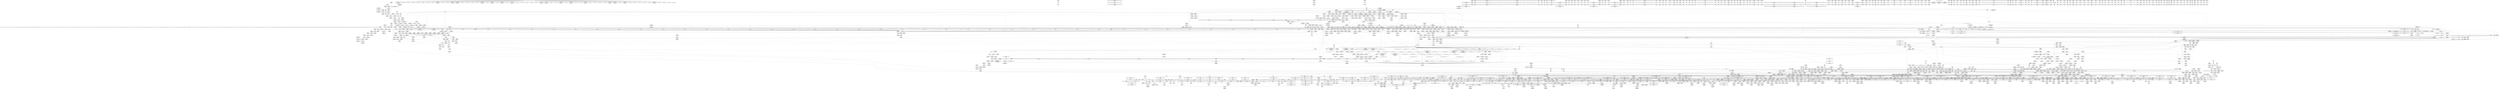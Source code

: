 digraph {
	CE0x52a3820 [shape=record,shape=Mrecord,label="{CE0x52a3820|tomoyo_unix_entry:call|security/tomoyo/network.c,543}"]
	CE0x3528610 [shape=record,shape=Mrecord,label="{CE0x3528610|VOIDTB_TE:_GIE_Function_Attrs:_noredzone_nounwind_optsize_define_internal_zeroext_i1_tomoyo_check_path2_acl(%struct.tomoyo_request_info*_%r,_%struct.tomoyo_acl_info*_%ptr)_#0_entry:_%tmp_load_i64,_i64*_getelementptr_inbounds_(_7_x_i64_,_7_x_i64_*___llvm_gcov_ctr38,_i64_0,_i64_0)_%tmp1_add_i64_%tmp,_1_store_i64_%tmp1,_i64*_getelementptr_inbounds_(_7_x_i64_,_7_x_i64_*___llvm_gcov_ctr38,_i64_0,_i64_0)_br_label_%bb_bb:_preds_%entry_call_void_mcount()_#3_call_void_llvm.dbg.value(metadata_%struct.tomoyo_request_info*_%r,_i64_0,_metadata_!8419,_metadata_!38901),_!dbg_!39766_call_void_llvm.dbg.value(metadata_%struct.tomoyo_acl_info*_%ptr,_i64_0,_metadata_!8420,_metadata_!38901),_!dbg_!39767_call_void_llvm.dbg.value(metadata_%struct.tomoyo_acl_info*_%ptr,_i64_0,_metadata_!8422,_metadata_!38901),_!dbg_!39768_%tmp2_bitcast_%struct.tomoyo_acl_info*_%ptr_to_i8*,_!dbg_!39769_%add.ptr_getelementptr_i8,_i8*_%tmp2,_i64_0,_!dbg_!39770_%tmp3_bitcast_i8*_%add.ptr_to_%struct.tomoyo_path2_acl*,_!dbg_!39771_call_void_llvm.dbg.value(metadata_%struct.tomoyo_path2_acl*_%tmp3,_i64_0,_metadata_!8421,_metadata_!38901),_!dbg_!39772_%perm_getelementptr_inbounds_%struct.tomoyo_path2_acl,_%struct.tomoyo_path2_acl*_%tmp3,_i32_0,_i32_1,_!dbg_!39773_%tmp4_load_i8,_i8*_%perm,_align_1,_!dbg_!39773_%conv_zext_i8_%tmp4_to_i32,_!dbg_!39774_%param_getelementptr_inbounds_%struct.tomoyo_request_info,_%struct.tomoyo_request_info*_%r,_i32_0,_i32_3,_!dbg_!39775_%path2_bitcast_%union.anon.91*_%param_to_%struct.anon.92*,_!dbg_!39776_%operation_getelementptr_inbounds_%struct.anon.92,_%struct.anon.92*_%path2,_i32_0,_i32_2,_!dbg_!39777_%tmp5_load_i8,_i8*_%operation,_align_1,_!dbg_!39777_%conv1_zext_i8_%tmp5_to_i32,_!dbg_!39778_%shl_shl_i32_1,_%conv1,_!dbg_!39779_%and_and_i32_%conv,_%shl,_!dbg_!39780_%tobool_icmp_ne_i32_%and,_0,_!dbg_!39780_%tmp6_select_i1_%tobool,_i64_1,_i64_2,_!dbg_!39781_%tmp7_getelementptr_inbounds_7_x_i64_,_7_x_i64_*___llvm_gcov_ctr38,_i64_0,_i64_%tmp6,_!dbg_!39781_%tmp8_load_i64,_i64*_%tmp7,_!dbg_!39781_%tmp9_add_i64_%tmp8,_1,_!dbg_!39781_store_i64_%tmp9,_i64*_%tmp7,_!dbg_!39781_br_i1_%tobool,_label_%land.lhs.true,_label_%land.end,_!dbg_!39781_land.lhs.true:_preds_%bb_%param2_getelementptr_inbounds_%struct.tomoyo_request_info,_%struct.tomoyo_request_info*_%r,_i32_0,_i32_3,_!dbg_!39782_%path23_bitcast_%union.anon.91*_%param2_to_%struct.anon.92*,_!dbg_!39783_%filename1_getelementptr_inbounds_%struct.anon.92,_%struct.anon.92*_%path23,_i32_0,_i32_0,_!dbg_!39784_%tmp10_load_%struct.tomoyo_path_info*,_%struct.tomoyo_path_info**_%filename1,_align_8,_!dbg_!39784_%name1_getelementptr_inbounds_%struct.tomoyo_path2_acl,_%struct.tomoyo_path2_acl*_%tmp3,_i32_0,_i32_2,_!dbg_!39785_%call_call_%struct.tomoyo_path_info*_tomoyo_compare_name_union(%struct.tomoyo_path_info*_%tmp10,_%struct.tomoyo_name_union*_%name1)_#9,_!dbg_!39786_%tobool4_icmp_ne_%struct.tomoyo_path_info*_%call,_null,_!dbg_!39786_%tmp11_select_i1_%tobool4,_i64_3,_i64_4,_!dbg_!39787_%tmp12_getelementptr_inbounds_7_x_i64_,_7_x_i64_*___llvm_gcov_ctr38,_i64_0,_i64_%tmp11,_!dbg_!39787_%tmp13_load_i64,_i64*_%tmp12,_!dbg_!39787_%tmp14_add_i64_%tmp13,_1,_!dbg_!39787_store_i64_%tmp14,_i64*_%tmp12,_!dbg_!39787_br_i1_%tobool4,_label_%land.rhs,_label_%land.end,_!dbg_!39787_land.rhs:_preds_%land.lhs.true_%tmp15_load_i64,_i64*_getelementptr_inbounds_(_7_x_i64_,_7_x_i64_*___llvm_gcov_ctr38,_i64_0,_i64_5),_!dbg_!39788_%tmp16_add_i64_%tmp15,_1,_!dbg_!39788_store_i64_%tmp16,_i64*_getelementptr_inbounds_(_7_x_i64_,_7_x_i64_*___llvm_gcov_ctr38,_i64_0,_i64_5),_!dbg_!39788_%param5_getelementptr_inbounds_%struct.tomoyo_request_info,_%struct.tomoyo_request_info*_%r,_i32_0,_i32_3,_!dbg_!39790_%path26_bitcast_%union.anon.91*_%param5_to_%struct.anon.92*,_!dbg_!39791_%filename2_getelementptr_inbounds_%struct.anon.92,_%struct.anon.92*_%path26,_i32_0,_i32_1,_!dbg_!39792_%tmp17_load_%struct.tomoyo_path_info*,_%struct.tomoyo_path_info**_%filename2,_align_8,_!dbg_!39792_%name2_getelementptr_inbounds_%struct.tomoyo_path2_acl,_%struct.tomoyo_path2_acl*_%tmp3,_i32_0,_i32_3,_!dbg_!39793_%call7_call_%struct.tomoyo_path_info*_tomoyo_compare_name_union(%struct.tomoyo_path_info*_%tmp17,_%struct.tomoyo_name_union*_%name2)_#9,_!dbg_!39794_%tobool8_icmp_ne_%struct.tomoyo_path_info*_%call7,_null,_!dbg_!39787_br_label_%land.end_land.end:_preds_%land.rhs,_%land.lhs.true,_%bb_%tmp18_phi_i1_false,_%land.lhs.true_,_false,_%bb_,_%tobool8,_%land.rhs_%tmp19_load_i64,_i64*_getelementptr_inbounds_(_7_x_i64_,_7_x_i64_*___llvm_gcov_ctr38,_i64_0,_i64_6),_!dbg_!39795_%tmp20_add_i64_%tmp19,_1,_!dbg_!39795_store_i64_%tmp20,_i64*_getelementptr_inbounds_(_7_x_i64_,_7_x_i64_*___llvm_gcov_ctr38,_i64_0,_i64_6),_!dbg_!39795_ret_i1_%tmp18,_!dbg_!39795_2,16_|*MultipleSource*|Function::tomoyo_check_unix_address&Arg::addr::|security/tomoyo/network.c,596}"]
	CE0x44ea400 [shape=record,shape=Mrecord,label="{CE0x44ea400|tomoyo_unix_entry:error.1|*SummSink*}"]
	CE0x42d7610 [shape=record,shape=Mrecord,label="{CE0x42d7610|tomoyo_domain:bb}"]
	CE0x500c230 [shape=record,shape=Mrecord,label="{CE0x500c230|i64*_getelementptr_inbounds_(_4_x_i64_,_4_x_i64_*___llvm_gcov_ctr4731,_i64_0,_i64_1)|*Constant*|*SummSink*}"]
	CE0x6b5d070 [shape=record,shape=Mrecord,label="{CE0x6b5d070|tomoyo_get_mode:tmp18|security/tomoyo/util.c,985}"]
	CE0x6bab810 [shape=record,shape=Mrecord,label="{CE0x6bab810|tomoyo_get_mode:tmp|*SummSink*}"]
	CE0x5209570 [shape=record,shape=Mrecord,label="{CE0x5209570|i32_-12|*Constant*|*SummSource*}"]
	CE0x6dab450 [shape=record,shape=Mrecord,label="{CE0x6dab450|tomoyo_const_part_length:tmp22|security/tomoyo/util.c,634|*SummSink*}"]
	CE0x42e8dd0 [shape=record,shape=Mrecord,label="{CE0x42e8dd0|tomoyo_get_mode:tmp24|security/tomoyo/util.c,986}"]
	CE0x41db1b0 [shape=record,shape=Mrecord,label="{CE0x41db1b0|i64_16|*Constant*|*SummSource*}"]
	CE0x6b26f30 [shape=record,shape=Mrecord,label="{CE0x6b26f30|0:_i8,_array:_GCRE_tomoyo_index2category_constant_39_x_i8_c_00_00_00_00_00_00_00_00_00_00_00_00_00_00_00_00_00_00_00_00_00_00_00_01_01_01_01_01_01_01_01_01_01_01_01_01_01_01_02_,_align_16:_elem_11::|security/tomoyo/util.c,983}"]
	CE0x4517fd0 [shape=record,shape=Mrecord,label="{CE0x4517fd0|tomoyo_const_part_length:tmp50|security/tomoyo/util.c,651}"]
	CE0x53fc690 [shape=record,shape=Mrecord,label="{CE0x53fc690|_call_void_lock_release(%struct.lockdep_map*_%map,_i32_1,_i64_ptrtoint_(i8*_blockaddress(_rcu_lock_release21,_%__here)_to_i64))_#9,_!dbg_!38907|include/linux/rcupdate.h,423|*SummSink*}"]
	CE0x450d6a0 [shape=record,shape=Mrecord,label="{CE0x450d6a0|tomoyo_const_part_length:tmp51|security/tomoyo/util.c,651|*SummSink*}"]
	CE0x51fa240 [shape=record,shape=Mrecord,label="{CE0x51fa240|i64*_getelementptr_inbounds_(_4_x_i64_,_4_x_i64_*___llvm_gcov_ctr4137,_i64_0,_i64_0)|*Constant*|*SummSource*}"]
	CE0x36e95d0 [shape=record,shape=Mrecord,label="{CE0x36e95d0|tomoyo_const_part_length:cmp|security/tomoyo/util.c,626}"]
	CE0x6c21450 [shape=record,shape=Mrecord,label="{CE0x6c21450|0:_i8,_array:_GCRE_tomoyo_index2category_constant_39_x_i8_c_00_00_00_00_00_00_00_00_00_00_00_00_00_00_00_00_00_00_00_00_00_00_00_01_01_01_01_01_01_01_01_01_01_01_01_01_01_01_02_,_align_16:_elem_0::|security/tomoyo/util.c,983}"]
	CE0x43baf00 [shape=record,shape=Mrecord,label="{CE0x43baf00|i64_12|*Constant*|*SummSink*}"]
	CE0x43ac990 [shape=record,shape=Mrecord,label="{CE0x43ac990|GLOBAL:tomoyo_encode2|*Constant*|*SummSource*}"]
	CE0x53de730 [shape=record,shape=Mrecord,label="{CE0x53de730|tomoyo_init_request_info:tmp6|security/tomoyo/util.c,1004|*SummSink*}"]
	CE0x51b6400 [shape=record,shape=Mrecord,label="{CE0x51b6400|24:_%struct.tomoyo_path_info*,_32:_i8,_33:_i8,_72:_i8,_:_SCMRE_32,33_}"]
	CE0x537f230 [shape=record,shape=Mrecord,label="{CE0x537f230|tomoyo_init_request_info:tmp3|security/tomoyo/util.c,1004|*SummSource*}"]
	CE0x51bf770 [shape=record,shape=Mrecord,label="{CE0x51bf770|tomoyo_const_part_length:cmp3|security/tomoyo/util.c,627|*SummSource*}"]
	CE0x52ed8d0 [shape=record,shape=Mrecord,label="{CE0x52ed8d0|tomoyo_fill_path_info:call|security/tomoyo/util.c,664|*SummSource*}"]
	CE0x53eb170 [shape=record,shape=Mrecord,label="{CE0x53eb170|tomoyo_unix_entry:do.body|*SummSource*}"]
	CE0x60990c0 [shape=record,shape=Mrecord,label="{CE0x60990c0|tomoyo_unix_entry:tmp6|security/tomoyo/network.c,548|*SummSource*}"]
	CE0x5109e30 [shape=record,shape=Mrecord,label="{CE0x5109e30|i64*_getelementptr_inbounds_(_2_x_i64_,_2_x_i64_*___llvm_gcov_ctr4533,_i64_0,_i64_1)|*Constant*|*SummSource*}"]
	CE0x450cc20 [shape=record,shape=Mrecord,label="{CE0x450cc20|tomoyo_const_part_length:tmp50|security/tomoyo/util.c,651|*SummSource*}"]
	CE0x41f1ae0 [shape=record,shape=Mrecord,label="{CE0x41f1ae0|tomoyo_domain:tmp5|security/tomoyo/common.h,1205|*SummSink*}"]
	CE0x52c2640 [shape=record,shape=Mrecord,label="{CE0x52c2640|tomoyo_get_mode:index|Function::tomoyo_get_mode&Arg::index::}"]
	CE0x6b269d0 [shape=record,shape=Mrecord,label="{CE0x6b269d0|0:_i8,_array:_GCRE_tomoyo_index2category_constant_39_x_i8_c_00_00_00_00_00_00_00_00_00_00_00_00_00_00_00_00_00_00_00_00_00_00_00_01_01_01_01_01_01_01_01_01_01_01_01_01_01_01_02_,_align_16:_elem_9::|security/tomoyo/util.c,983}"]
	CE0x516def0 [shape=record,shape=Mrecord,label="{CE0x516def0|rcu_lock_acquire18:tmp5|include/linux/rcupdate.h,418|*SummSource*}"]
	CE0x5182470 [shape=record,shape=Mrecord,label="{CE0x5182470|128:_i8*,_1208:_%struct.file*,_:_CMRE_56,64_|*MultipleSource*|security/tomoyo/common.h,1205|security/tomoyo/common.h,1205}"]
	CE0x4431e00 [shape=record,shape=Mrecord,label="{CE0x4431e00|i64*_getelementptr_inbounds_(_22_x_i64_,_22_x_i64_*___llvm_gcov_ctr3840,_i64_0,_i64_14)|*Constant*}"]
	CE0x41dadf0 [shape=record,shape=Mrecord,label="{CE0x41dadf0|i64_17|*Constant*|*SummSink*}"]
	CE0x559b220 [shape=record,shape=Mrecord,label="{CE0x559b220|i64*_getelementptr_inbounds_(_5_x_i64_,_5_x_i64_*___llvm_gcov_ctr32134,_i64_0,_i64_4)|*Constant*|*SummSource*}"]
	CE0x4393190 [shape=record,shape=Mrecord,label="{CE0x4393190|tomoyo_unix_entry:tmp51|security/tomoyo/network.c,577|*SummSink*}"]
	CE0x4423760 [shape=record,shape=Mrecord,label="{CE0x4423760|tomoyo_unix_entry:tmp32|security/tomoyo/network.c,560|*SummSink*}"]
	CE0x512f400 [shape=record,shape=Mrecord,label="{CE0x512f400|_ret_void,_!dbg_!38929|security/tomoyo/util.c,670|*SummSource*}"]
	CE0x426f2a0 [shape=record,shape=Mrecord,label="{CE0x426f2a0|tomoyo_domain:tmp6|security/tomoyo/common.h,1205|*SummSink*}"]
	CE0x6b2b1b0 [shape=record,shape=Mrecord,label="{CE0x6b2b1b0|tomoyo_check_unix_address:unix0|security/tomoyo/network.c,594|*SummSource*}"]
	CE0x41ecb40 [shape=record,shape=Mrecord,label="{CE0x41ecb40|tomoyo_get_mode:tmp12|security/tomoyo/util.c,982|*SummSource*}"]
	CE0x428e1b0 [shape=record,shape=Mrecord,label="{CE0x428e1b0|tomoyo_const_part_length:cmp|security/tomoyo/util.c,626|*SummSink*}"]
	CE0x51e97f0 [shape=record,shape=Mrecord,label="{CE0x51e97f0|i32_2|*Constant*}"]
	CE0x6b6ed20 [shape=record,shape=Mrecord,label="{CE0x6b6ed20|tomoyo_const_part_length:tobool|security/tomoyo/util.c,624|*SummSource*}"]
	CE0x6ae4770 [shape=record,shape=Mrecord,label="{CE0x6ae4770|i64*_getelementptr_inbounds_(_12_x_i64_,_12_x_i64_*___llvm_gcov_ctr31133,_i64_0,_i64_11)|*Constant*|*SummSource*}"]
	CE0x54ccca0 [shape=record,shape=Mrecord,label="{CE0x54ccca0|i32_39|*Constant*|*SummSource*}"]
	CE0x373da30 [shape=record,shape=Mrecord,label="{CE0x373da30|tomoyo_audit_net_log:idxprom1|security/tomoyo/network.c,368|*SummSource*}"]
	CE0x5005b20 [shape=record,shape=Mrecord,label="{CE0x5005b20|rcu_lock_release21:tmp4|include/linux/rcupdate.h,423}"]
	CE0x6d277d0 [shape=record,shape=Mrecord,label="{CE0x6d277d0|GLOBAL:__srcu_read_lock|*Constant*}"]
	CE0x55ac620 [shape=record,shape=Mrecord,label="{CE0x55ac620|tomoyo_fill_path_info:tmp9|security/tomoyo/util.c,667|*SummSink*}"]
	CE0x355d790 [shape=record,shape=Mrecord,label="{CE0x355d790|_call_void_lockdep_rcu_suspicious(i8*_getelementptr_inbounds_(_25_x_i8_,_25_x_i8_*_.str12,_i32_0,_i32_0),_i32_1205,_i8*_getelementptr_inbounds_(_45_x_i8_,_45_x_i8_*_.str13,_i32_0,_i32_0))_#9,_!dbg_!38917|security/tomoyo/common.h,1205}"]
	CE0x5169060 [shape=record,shape=Mrecord,label="{CE0x5169060|tomoyo_unix_entry:tmp22|security/tomoyo/network.c,556|*SummSource*}"]
	CE0x5169230 [shape=record,shape=Mrecord,label="{CE0x5169230|tomoyo_unix_entry:tmp22|security/tomoyo/network.c,556|*SummSink*}"]
	CE0x36d5250 [shape=record,shape=Mrecord,label="{CE0x36d5250|i64*_getelementptr_inbounds_(_31_x_i64_,_31_x_i64_*___llvm_gcov_ctr43150,_i64_0,_i64_21)|*Constant*|*SummSource*}"]
	CE0x51d6680 [shape=record,shape=Mrecord,label="{CE0x51d6680|tomoyo_const_part_length:tmp44|security/tomoyo/util.c,645}"]
	CE0x384a9e0 [shape=record,shape=Mrecord,label="{CE0x384a9e0|_call_void_bitcast_(void_(%struct.tomoyo_request_info*,_i1_(%struct.tomoyo_request_info*,_%struct.tomoyo_acl_info*)*)*_tomoyo_check_acl_to_void_(%struct.tomoyo_request_info.524*,_i1_(%struct.tomoyo_request_info.524*,_%struct.tomoyo_acl_info*)*)*)(%struct.tomoyo_request_info.524*_%r,_i1_(%struct.tomoyo_request_info.524*,_%struct.tomoyo_acl_info*)*_tomoyo_check_unix_acl)_#9,_!dbg_!38963|security/tomoyo/network.c,570|*SummSource*}"]
	CE0x509cb20 [shape=record,shape=Mrecord,label="{CE0x509cb20|tomoyo_const_part_length:tmp40|security/tomoyo/util.c,644|*SummSource*}"]
	CE0x52e4170 [shape=record,shape=Mrecord,label="{CE0x52e4170|tomoyo_unix_entry:land.lhs.true}"]
	CE0x43e8f70 [shape=record,shape=Mrecord,label="{CE0x43e8f70|tomoyo_const_part_length:tmp6|security/tomoyo/util.c,625}"]
	CE0x42a1d10 [shape=record,shape=Mrecord,label="{CE0x42a1d10|tomoyo_get_mode:tmp26|security/tomoyo/util.c,987|*SummSource*}"]
	CE0x5444280 [shape=record,shape=Mrecord,label="{CE0x5444280|i32_8|*Constant*}"]
	CE0x6cfc1c0 [shape=record,shape=Mrecord,label="{CE0x6cfc1c0|tomoyo_check_unix_address:tmp12|security/tomoyo/network.c,601}"]
	CE0x515e990 [shape=record,shape=Mrecord,label="{CE0x515e990|128:_i8*,_1208:_%struct.file*,_:_CMRE_35,36_}"]
	CE0x6a4d3f0 [shape=record,shape=Mrecord,label="{CE0x6a4d3f0|tomoyo_unix_entry:tmp19|security/tomoyo/network.c,553|*SummSink*}"]
	CE0x6d187d0 [shape=record,shape=Mrecord,label="{CE0x6d187d0|rcu_lock_acquire18:tmp7|*SummSource*}"]
	CE0x6ad2bb0 [shape=record,shape=Mrecord,label="{CE0x6ad2bb0|tomoyo_audit_unix_log:tmp5|security/tomoyo/network.c,406|*SummSink*}"]
	CE0x514fe10 [shape=record,shape=Mrecord,label="{CE0x514fe10|128:_i8*,_1208:_%struct.file*,_:_CMRE_26,27_}"]
	CE0x41db420 [shape=record,shape=Mrecord,label="{CE0x41db420|tomoyo_unix_entry:tmp41|security/tomoyo/network.c,572}"]
	CE0x42fb970 [shape=record,shape=Mrecord,label="{CE0x42fb970|tomoyo_unix_entry:tmp26|security/tomoyo/network.c,556|*SummSink*}"]
	CE0x53162a0 [shape=record,shape=Mrecord,label="{CE0x53162a0|tomoyo_domain:entry}"]
	CE0x6ac3400 [shape=record,shape=Mrecord,label="{CE0x6ac3400|tomoyo_unix_entry:entry|*SummSource*}"]
	CE0x60a0af0 [shape=record,shape=Mrecord,label="{CE0x60a0af0|tomoyo_domain:tmp15|security/tomoyo/common.h,1205|*SummSink*}"]
	CE0x439aa60 [shape=record,shape=Mrecord,label="{CE0x439aa60|tomoyo_const_part_length:tmp34|security/tomoyo/util.c,642|*SummSink*}"]
	CE0x439c2b0 [shape=record,shape=Mrecord,label="{CE0x439c2b0|tomoyo_unix_entry:len.1|*SummSource*}"]
	CE0x51eb590 [shape=record,shape=Mrecord,label="{CE0x51eb590|i64_1|*Constant*}"]
	CE0x42e8b20 [shape=record,shape=Mrecord,label="{CE0x42e8b20|tomoyo_get_mode:default_config|security/tomoyo/util.c,986}"]
	CE0x54f51a0 [shape=record,shape=Mrecord,label="{CE0x54f51a0|_ret_i32_%conv6,_!dbg_!38926|security/tomoyo/util.c,1011|*SummSink*}"]
	CE0x378bdb0 [shape=record,shape=Mrecord,label="{CE0x378bdb0|tomoyo_unix_entry:operation27|security/tomoyo/network.c,567|*SummSink*}"]
	CE0x6ae48a0 [shape=record,shape=Mrecord,label="{CE0x6ae48a0|tomoyo_get_mode:tmp27|security/tomoyo/util.c,988|*SummSink*}"]
	CE0x6b66e40 [shape=record,shape=Mrecord,label="{CE0x6b66e40|tomoyo_check_unix_address:cmp|security/tomoyo/network.c,596|*SummSource*}"]
	CE0x52a3ba0 [shape=record,shape=Mrecord,label="{CE0x52a3ba0|i64_80|*Constant*}"]
	CE0x439c070 [shape=record,shape=Mrecord,label="{CE0x439c070|i32_9|*Constant*|*SummSink*}"]
	CE0x546cb00 [shape=record,shape=Mrecord,label="{CE0x546cb00|tomoyo_unix_entry:tmp10|security/tomoyo/network.c,548}"]
	CE0x54429f0 [shape=record,shape=Mrecord,label="{CE0x54429f0|tomoyo_init_request_info:domain1|security/tomoyo/util.c,1006|*SummSource*}"]
	CE0x560a430 [shape=record,shape=Mrecord,label="{CE0x560a430|i64*_getelementptr_inbounds_(_5_x_i64_,_5_x_i64_*___llvm_gcov_ctr28130,_i64_0,_i64_4)|*Constant*|*SummSink*}"]
	CE0x5366200 [shape=record,shape=Mrecord,label="{CE0x5366200|tomoyo_const_part_length:tmp1}"]
	CE0x514faa0 [shape=record,shape=Mrecord,label="{CE0x514faa0|128:_i8*,_1208:_%struct.file*,_:_CMRE_23,24_}"]
	CE0x353c9c0 [shape=record,shape=Mrecord,label="{CE0x353c9c0|tomoyo_unix_entry:protocol|security/tomoyo/network.c,546|*SummSink*}"]
	CE0x6d7f1d0 [shape=record,shape=Mrecord,label="{CE0x6d7f1d0|i8*_getelementptr_inbounds_(_25_x_i8_,_25_x_i8_*_.str12,_i32_0,_i32_0)|*Constant*}"]
	CE0x5278ba0 [shape=record,shape=Mrecord,label="{CE0x5278ba0|i64*_getelementptr_inbounds_(_5_x_i64_,_5_x_i64_*___llvm_gcov_ctr28130,_i64_0,_i64_3)|*Constant*|*SummSource*}"]
	CE0x6bb25c0 [shape=record,shape=Mrecord,label="{CE0x6bb25c0|srcu_read_lock17:tmp1|*SummSink*}"]
	CE0x42654c0 [shape=record,shape=Mrecord,label="{CE0x42654c0|get_current:tmp|*SummSink*}"]
	CE0x512d3c0 [shape=record,shape=Mrecord,label="{CE0x512d3c0|tomoyo_fill_path_info:tmp6|security/tomoyo/util.c,667|*SummSource*}"]
	CE0x6b4c3c0 [shape=record,shape=Mrecord,label="{CE0x6b4c3c0|_call_void_srcu_read_unlock20(%struct.srcu_struct*_tomoyo_ss,_i32_%idx)_#9,_!dbg_!38903|security/tomoyo/common.h,1109}"]
	CE0x6aea170 [shape=record,shape=Mrecord,label="{CE0x6aea170|tomoyo_get_mode:arrayidx4|security/tomoyo/util.c,983|*SummSource*}"]
	CE0x6c405c0 [shape=record,shape=Mrecord,label="{CE0x6c405c0|128:_i8*,_1208:_%struct.file*,_:_CMRE_49,50_}"]
	CE0x6b921f0 [shape=record,shape=Mrecord,label="{CE0x6b921f0|srcu_read_unlock20:tmp3}"]
	CE0x548b880 [shape=record,shape=Mrecord,label="{CE0x548b880|tomoyo_unix_entry:if.then}"]
	CE0x6d5dcb0 [shape=record,shape=Mrecord,label="{CE0x6d5dcb0|_call_void_mcount()_#3|*SummSource*}"]
	CE0x6dbc030 [shape=record,shape=Mrecord,label="{CE0x6dbc030|tomoyo_get_mode:tmp10|security/tomoyo/util.c,982|*SummSink*}"]
	CE0x509c8c0 [shape=record,shape=Mrecord,label="{CE0x509c8c0|i64_25|*Constant*|*SummSource*}"]
	CE0x4386ce0 [shape=record,shape=Mrecord,label="{CE0x4386ce0|tomoyo_const_part_length:tmp36|security/tomoyo/util.c,644|*SummSink*}"]
	CE0x533f620 [shape=record,shape=Mrecord,label="{CE0x533f620|tomoyo_unix_entry:if.end35}"]
	CE0x4353cd0 [shape=record,shape=Mrecord,label="{CE0x4353cd0|tomoyo_read_unlock19:tmp2}"]
	CE0x50b56d0 [shape=record,shape=Mrecord,label="{CE0x50b56d0|i64*_getelementptr_inbounds_(_12_x_i64_,_12_x_i64_*___llvm_gcov_ctr31133,_i64_0,_i64_3)|*Constant*|*SummSource*}"]
	CE0x6c08b60 [shape=record,shape=Mrecord,label="{CE0x6c08b60|tomoyo_const_part_length:tmp28|security/tomoyo/util.c,641|*SummSource*}"]
	CE0x36e4b00 [shape=record,shape=Mrecord,label="{CE0x36e4b00|0:_i8,_array:_GCRE_tomoyo_index2category_constant_39_x_i8_c_00_00_00_00_00_00_00_00_00_00_00_00_00_00_00_00_00_00_00_00_00_00_00_01_01_01_01_01_01_01_01_01_01_01_01_01_01_01_02_,_align_16:_elem_2::|security/tomoyo/util.c,983}"]
	CE0x51346d0 [shape=record,shape=Mrecord,label="{CE0x51346d0|tomoyo_check_unix_address:return|*SummSink*}"]
	CE0x53973d0 [shape=record,shape=Mrecord,label="{CE0x53973d0|tomoyo_unix_entry:do.cond|*SummSource*}"]
	CE0x6b17ae0 [shape=record,shape=Mrecord,label="{CE0x6b17ae0|tomoyo_audit_net_log:family|Function::tomoyo_audit_net_log&Arg::family::}"]
	CE0x36e4020 [shape=record,shape=Mrecord,label="{CE0x36e4020|tomoyo_get_mode:if.then13|*SummSink*}"]
	CE0x6bbd810 [shape=record,shape=Mrecord,label="{CE0x6bbd810|0:_i8,_array:_GCR_tomoyo_unix2mac_internal_constant_6_x_4_x_i8_4_x_i8_zeroinitializer,_4_x_i8_c_1E_1F_00_,_4_x_i8_c_!_00_00_22_,_4_x_i8_zeroinitializer,_4_x_i8_zeroinitializer,_4_x_i8_c_#$%_00_,_align_16:_elem_2::|security/tomoyo/network.c,546}"]
	CE0x44be760 [shape=record,shape=Mrecord,label="{CE0x44be760|tomoyo_unix_entry:tmp30|*SummSource*}"]
	CE0x45a62f0 [shape=record,shape=Mrecord,label="{CE0x45a62f0|tomoyo_get_mode:if.end9}"]
	CE0x51656d0 [shape=record,shape=Mrecord,label="{CE0x51656d0|128:_i8*,_1208:_%struct.file*,_:_CMRE_44,45_}"]
	CE0x43c1a70 [shape=record,shape=Mrecord,label="{CE0x43c1a70|tomoyo_unix_entry:tmp42|security/tomoyo/network.c,572|*SummSink*}"]
	CE0x5396cf0 [shape=record,shape=Mrecord,label="{CE0x5396cf0|i64*_getelementptr_inbounds_(_2_x_i64_,_2_x_i64_*___llvm_gcov_ctr4335,_i64_0,_i64_0)|*Constant*}"]
	CE0x36e1d40 [shape=record,shape=Mrecord,label="{CE0x36e1d40|0:_i8,_array:_GCRE_tomoyo_index2category_constant_39_x_i8_c_00_00_00_00_00_00_00_00_00_00_00_00_00_00_00_00_00_00_00_00_00_00_00_01_01_01_01_01_01_01_01_01_01_01_01_01_01_01_02_,_align_16:_elem_17::|security/tomoyo/util.c,983}"]
	CE0x43ab0f0 [shape=record,shape=Mrecord,label="{CE0x43ab0f0|_ret_void,_!dbg_!38908|include/linux/rcupdate.h,424|*SummSink*}"]
	CE0x6b57a80 [shape=record,shape=Mrecord,label="{CE0x6b57a80|srcu_read_lock17:bb|*SummSink*}"]
	CE0x6ac3760 [shape=record,shape=Mrecord,label="{CE0x6ac3760|tomoyo_unix_entry:address|Function::tomoyo_unix_entry&Arg::address::|*SummSource*}"]
	CE0x5288fe0 [shape=record,shape=Mrecord,label="{CE0x5288fe0|tomoyo_read_unlock19:entry|*SummSource*}"]
	CE0x4370df0 [shape=record,shape=Mrecord,label="{CE0x4370df0|0:_i8*,_array:_GCRE_tomoyo_socket_keyword_external_constant_4_x_i8*_:_elem_1::|security/tomoyo/network.c,368}"]
	CE0x6b58380 [shape=record,shape=Mrecord,label="{CE0x6b58380|i64*_getelementptr_inbounds_(_2_x_i64_,_2_x_i64_*___llvm_gcov_ctr4038,_i64_0,_i64_0)|*Constant*}"]
	CE0x5554870 [shape=record,shape=Mrecord,label="{CE0x5554870|i64_2|*Constant*}"]
	CE0x42d6f00 [shape=record,shape=Mrecord,label="{CE0x42d6f00|COLLAPSED:_GCMRE___llvm_gcov_ctr54147_internal_global_11_x_i64_zeroinitializer:_elem_0:default:}"]
	CE0x3586bf0 [shape=record,shape=Mrecord,label="{CE0x3586bf0|i32_48|*Constant*|*SummSink*}"]
	CE0x53ea8b0 [shape=record,shape=Mrecord,label="{CE0x53ea8b0|tomoyo_domain:tmp3|*SummSource*}"]
	CE0x42e8c80 [shape=record,shape=Mrecord,label="{CE0x42e8c80|tomoyo_get_mode:default_config|security/tomoyo/util.c,986|*SummSource*}"]
	CE0x6a707c0 [shape=record,shape=Mrecord,label="{CE0x6a707c0|tomoyo_const_part_length:inc|security/tomoyo/util.c,628|*SummSource*}"]
	CE0x6b6f040 [shape=record,shape=Mrecord,label="{CE0x6b6f040|__llvm_gcov_indirect_counter_increment114:tmp1|*SummSink*}"]
	CE0x51fa030 [shape=record,shape=Mrecord,label="{CE0x51fa030|rcu_lock_acquire18:indirectgoto|*SummSink*}"]
	CE0x42905e0 [shape=record,shape=Mrecord,label="{CE0x42905e0|tomoyo_const_part_length:tmp10|security/tomoyo/util.c,626}"]
	CE0x35aac40 [shape=record,shape=Mrecord,label="{CE0x35aac40|_call_void_rcu_lock_acquire18(%struct.lockdep_map*_%dep_map)_#9,_!dbg_!38906|include/linux/srcu.h,222|*SummSource*}"]
	CE0x4423600 [shape=record,shape=Mrecord,label="{CE0x4423600|tomoyo_unix_entry:tmp32|security/tomoyo/network.c,560|*SummSource*}"]
	CE0x3573960 [shape=record,shape=Mrecord,label="{CE0x3573960|0:_i8,_:_GCRE_tomoyo_policy_loaded_global_i8_0,_align_1:_elem_0:default:}"]
	CE0x6c2dd50 [shape=record,shape=Mrecord,label="{CE0x6c2dd50|tomoyo_check_unix_address:sun_path|security/tomoyo/network.c,598|*SummSink*}"]
	CE0x376d3a0 [shape=record,shape=Mrecord,label="{CE0x376d3a0|24:_%struct.tomoyo_path_info*,_32:_i8,_33:_i8,_72:_i8,_:_SCMRE_54,55_}"]
	CE0x36bb060 [shape=record,shape=Mrecord,label="{CE0x36bb060|COLLAPSED:_GCMRE___llvm_gcov_ctr4137_internal_global_4_x_i64_zeroinitializer:_elem_0:default:}"]
	CE0x6c2deb0 [shape=record,shape=Mrecord,label="{CE0x6c2deb0|tomoyo_check_unix_address:arraydecay|security/tomoyo/network.c,598}"]
	CE0x568aa40 [shape=record,shape=Mrecord,label="{CE0x568aa40|tomoyo_fill_path_info:is_patterned|security/tomoyo/util.c,668|*SummSink*}"]
	CE0x455a120 [shape=record,shape=Mrecord,label="{CE0x455a120|tomoyo_const_part_length:cmp12|security/tomoyo/util.c,641|*SummSource*}"]
	CE0x51d6200 [shape=record,shape=Mrecord,label="{CE0x51d6200|tomoyo_const_part_length:tmp43|security/tomoyo/util.c,644}"]
	CE0x42e8ab0 [shape=record,shape=Mrecord,label="{CE0x42e8ab0|i32_5|*Constant*}"]
	CE0x6be8dc0 [shape=record,shape=Mrecord,label="{CE0x6be8dc0|COLLAPSED:_GCMRE___llvm_gcov_ctr43150_internal_global_31_x_i64_zeroinitializer:_elem_0:default:}"]
	CE0x4230380 [shape=record,shape=Mrecord,label="{CE0x4230380|i64_1|*Constant*}"]
	CE0x42940b0 [shape=record,shape=Mrecord,label="{CE0x42940b0|tomoyo_unix_entry:param_type|security/tomoyo/network.c,565|*SummSink*}"]
	CE0x44be270 [shape=record,shape=Mrecord,label="{CE0x44be270|i64*_getelementptr_inbounds_(_22_x_i64_,_22_x_i64_*___llvm_gcov_ctr3840,_i64_0,_i64_11)|*Constant*}"]
	CE0x44be5f0 [shape=record,shape=Mrecord,label="{CE0x44be5f0|tomoyo_unix_entry:tmp29|*SummSink*}"]
	CE0x6b79ea0 [shape=record,shape=Mrecord,label="{CE0x6b79ea0|0:_i8,_1:_i8,_32:_i8*,_40:_i32,_:_CMR_40,44_|*MultipleSource*|Function::tomoyo_check_unix_address&Arg::address::|security/tomoyo/network.c,594}"]
	CE0x35fe1f0 [shape=record,shape=Mrecord,label="{CE0x35fe1f0|0:_i8*,_array:_GCRE_tomoyo_proto_keyword_constant_6_x_i8*_i8*_getelementptr_inbounds_(_2_x_i8_,_2_x_i8_*_.str22,_i32_0,_i32_0),_i8*_getelementptr_inbounds_(_7_x_i8_,_7_x_i8_*_.str123,_i32_0,_i32_0),_i8*_getelementptr_inbounds_(_6_x_i8_,_6_x_i8_*_.str224,_i32_0,_i32_0),_i8*_getelementptr_inbounds_(_4_x_i8_,_4_x_i8_*_.str325,_i32_0,_i32_0),_i8*_getelementptr_inbounds_(_2_x_i8_,_2_x_i8_*_.str22,_i32_0,_i32_0),_i8*_getelementptr_inbounds_(_10_x_i8_,_10_x_i8_*_.str426,_i32_0,_i32_0)_,_align_16:_elem_0::|security/tomoyo/network.c,367}"]
	CE0x6a70c30 [shape=record,shape=Mrecord,label="{CE0x6a70c30|tomoyo_get_mode:cmp|security/tomoyo/util.c,982|*SummSource*}"]
	CE0x36fb680 [shape=record,shape=Mrecord,label="{CE0x36fb680|tomoyo_const_part_length:incdec.ptr|security/tomoyo/util.c,626|*SummSink*}"]
	CE0x6ae4a90 [shape=record,shape=Mrecord,label="{CE0x6ae4a90|tomoyo_get_mode:tmp28|security/tomoyo/util.c,988}"]
	CE0x442bfb0 [shape=record,shape=Mrecord,label="{CE0x442bfb0|tomoyo_unix_entry:call3|security/tomoyo/network.c,548}"]
	CE0x54aa030 [shape=record,shape=Mrecord,label="{CE0x54aa030|tomoyo_init_request_info:profile2|security/tomoyo/util.c,1007|*SummSource*}"]
	CE0x43b1920 [shape=record,shape=Mrecord,label="{CE0x43b1920|tomoyo_const_part_length:tmp15|security/tomoyo/util.c,627|*SummSource*}"]
	CE0x5165810 [shape=record,shape=Mrecord,label="{CE0x5165810|128:_i8*,_1208:_%struct.file*,_:_CMRE_45,46_}"]
	CE0x35d5ed0 [shape=record,shape=Mrecord,label="{CE0x35d5ed0|tomoyo_check_unix_address:bb|*SummSink*}"]
	CE0x54d8da0 [shape=record,shape=Mrecord,label="{CE0x54d8da0|tomoyo_const_part_length:if.end6}"]
	CE0x6b17750 [shape=record,shape=Mrecord,label="{CE0x6b17750|i8*_getelementptr_inbounds_(_5_x_i8_,_5_x_i8_*_.str8,_i32_0,_i32_0)|*Constant*|*SummSource*}"]
	CE0x55f3910 [shape=record,shape=Mrecord,label="{CE0x55f3910|get_current:entry|*SummSource*}"]
	CE0x51651d0 [shape=record,shape=Mrecord,label="{CE0x51651d0|128:_i8*,_1208:_%struct.file*,_:_CMRE_40,41_}"]
	CE0x6bab460 [shape=record,shape=Mrecord,label="{CE0x6bab460|tomoyo_const_part_length:incdec.ptr7|security/tomoyo/util.c,631|*SummSink*}"]
	CE0x35fe390 [shape=record,shape=Mrecord,label="{CE0x35fe390|0:_i8*,_array:_GCRE_tomoyo_proto_keyword_constant_6_x_i8*_i8*_getelementptr_inbounds_(_2_x_i8_,_2_x_i8_*_.str22,_i32_0,_i32_0),_i8*_getelementptr_inbounds_(_7_x_i8_,_7_x_i8_*_.str123,_i32_0,_i32_0),_i8*_getelementptr_inbounds_(_6_x_i8_,_6_x_i8_*_.str224,_i32_0,_i32_0),_i8*_getelementptr_inbounds_(_4_x_i8_,_4_x_i8_*_.str325,_i32_0,_i32_0),_i8*_getelementptr_inbounds_(_2_x_i8_,_2_x_i8_*_.str22,_i32_0,_i32_0),_i8*_getelementptr_inbounds_(_10_x_i8_,_10_x_i8_*_.str426,_i32_0,_i32_0)_,_align_16:_elem_2::|security/tomoyo/network.c,367}"]
	CE0x4386a10 [shape=record,shape=Mrecord,label="{CE0x4386a10|i64_23|*Constant*|*SummSink*}"]
	CE0x37f8bc0 [shape=record,shape=Mrecord,label="{CE0x37f8bc0|tomoyo_unix_entry:unix_network29|security/tomoyo/network.c,568}"]
	CE0x36c3140 [shape=record,shape=Mrecord,label="{CE0x36c3140|tomoyo_audit_net_log:tmp4|security/tomoyo/network.c,367|*SummSink*}"]
	CE0x5422270 [shape=record,shape=Mrecord,label="{CE0x5422270|tomoyo_const_part_length:tmp22|security/tomoyo/util.c,634}"]
	CE0x53e0740 [shape=record,shape=Mrecord,label="{CE0x53e0740|i64*_getelementptr_inbounds_(_5_x_i64_,_5_x_i64_*___llvm_gcov_ctr32134,_i64_0,_i64_3)|*Constant*|*SummSink*}"]
	CE0x43651b0 [shape=record,shape=Mrecord,label="{CE0x43651b0|tomoyo_get_mode:tmp21|security/tomoyo/util.c,985|*SummSource*}"]
	CE0x5209f80 [shape=record,shape=Mrecord,label="{CE0x5209f80|tomoyo_unix_entry:tmp49|security/tomoyo/network.c,576}"]
	CE0x6da73a0 [shape=record,shape=Mrecord,label="{CE0x6da73a0|__llvm_gcov_indirect_counter_increment114:counters|Function::__llvm_gcov_indirect_counter_increment114&Arg::counters::|*SummSource*}"]
	CE0x551fc50 [shape=record,shape=Mrecord,label="{CE0x551fc50|tomoyo_unix_entry:if.then13|*SummSource*}"]
	CE0x6bab5c0 [shape=record,shape=Mrecord,label="{CE0x6bab5c0|tomoyo_const_part_length:filename.addr.0}"]
	CE0x6ba3580 [shape=record,shape=Mrecord,label="{CE0x6ba3580|_call_void_lock_acquire(%struct.lockdep_map*_%map,_i32_0,_i32_0,_i32_2,_i32_0,_%struct.lockdep_map*_null,_i64_ptrtoint_(i8*_blockaddress(_rcu_lock_acquire18,_%__here)_to_i64))_#9,_!dbg_!38907|include/linux/rcupdate.h,418}"]
	CE0x54d8730 [shape=record,shape=Mrecord,label="{CE0x54d8730|tomoyo_const_part_length:bb|*SummSource*}"]
	CE0x546d0f0 [shape=record,shape=Mrecord,label="{CE0x546d0f0|tomoyo_unix_entry:tmp12|security/tomoyo/network.c,548}"]
	CE0x6ab2790 [shape=record,shape=Mrecord,label="{CE0x6ab2790|tomoyo_const_part_length:if.end18|*SummSource*}"]
	CE0x43b3cf0 [shape=record,shape=Mrecord,label="{CE0x43b3cf0|i64*_getelementptr_inbounds_(_4_x_i64_,_4_x_i64_*___llvm_gcov_ctr4137,_i64_0,_i64_2)|*Constant*}"]
	CE0x5465ba0 [shape=record,shape=Mrecord,label="{CE0x5465ba0|srcu_read_lock17:entry}"]
	CE0x4423290 [shape=record,shape=Mrecord,label="{CE0x4423290|tomoyo_unix_entry:tmp31|security/tomoyo/network.c,560|*SummSource*}"]
	CE0x4387150 [shape=record,shape=Mrecord,label="{CE0x4387150|tomoyo_const_part_length:tmp37|security/tomoyo/util.c,644|*SummSink*}"]
	CE0x51e9620 [shape=record,shape=Mrecord,label="{CE0x51e9620|srcu_read_unlock20:bb|*SummSink*}"]
	CE0x5200e80 [shape=record,shape=Mrecord,label="{CE0x5200e80|__llvm_gcov_indirect_counter_increment114:entry|*SummSink*}"]
	CE0x6d54110 [shape=record,shape=Mrecord,label="{CE0x6d54110|GLOBAL:rcu_lock_acquire18|*Constant*|*SummSource*}"]
	CE0x511b130 [shape=record,shape=Mrecord,label="{CE0x511b130|tomoyo_get_mode:default_config|security/tomoyo/util.c,986|*SummSink*}"]
	CE0x37f8b00 [shape=record,shape=Mrecord,label="{CE0x37f8b00|tomoyo_unix_entry:tmp40|security/tomoyo/network.c,570|*SummSink*}"]
	CE0x43ab430 [shape=record,shape=Mrecord,label="{CE0x43ab430|tomoyo_const_part_length:tmp24|security/tomoyo/util.c,640|*SummSource*}"]
	CE0x6be95d0 [shape=record,shape=Mrecord,label="{CE0x6be95d0|tomoyo_const_part_length:conv11|security/tomoyo/util.c,641|*SummSource*}"]
	CE0x6bab300 [shape=record,shape=Mrecord,label="{CE0x6bab300|tomoyo_const_part_length:incdec.ptr7|security/tomoyo/util.c,631|*SummSource*}"]
	CE0x6ae40a0 [shape=record,shape=Mrecord,label="{CE0x6ae40a0|tomoyo_get_mode:retval.0|*SummSource*}"]
	CE0x546c960 [shape=record,shape=Mrecord,label="{CE0x546c960|i64_4|*Constant*|*SummSink*}"]
	CE0x5169830 [shape=record,shape=Mrecord,label="{CE0x5169830|tomoyo_unix_entry:tobool12|security/tomoyo/network.c,556}"]
	CE0x55df410 [shape=record,shape=Mrecord,label="{CE0x55df410|tomoyo_domain:tmp20|security/tomoyo/common.h,1205|*SummSource*}"]
	CE0x6b8ad20 [shape=record,shape=Mrecord,label="{CE0x6b8ad20|__llvm_gcov_indirect_counter_increment114:tmp|*SummSource*}"]
	CE0x35ba370 [shape=record,shape=Mrecord,label="{CE0x35ba370|i64*_getelementptr_inbounds_(_4_x_i64_,_4_x_i64_*___llvm_gcov_ctr4731,_i64_0,_i64_0)|*Constant*|*SummSink*}"]
	CE0x52e3fd0 [shape=record,shape=Mrecord,label="{CE0x52e3fd0|tomoyo_init_request_info:tmp8|security/tomoyo/util.c,1005|*SummSource*}"]
	CE0x36e4450 [shape=record,shape=Mrecord,label="{CE0x36e4450|tomoyo_audit_net_log:tmp3}"]
	CE0x4fe3f10 [shape=record,shape=Mrecord,label="{CE0x4fe3f10|%struct.tomoyo_domain_info*_null|*Constant*}"]
	CE0x6ac6510 [shape=record,shape=Mrecord,label="{CE0x6ac6510|0:_i8,_1:_i8,_32:_i8*,_40:_i32,_:_CMR_1,2_|*MultipleSource*|Function::tomoyo_check_unix_address&Arg::address::|security/tomoyo/network.c,594}"]
	CE0x6b4c160 [shape=record,shape=Mrecord,label="{CE0x6b4c160|_ret_void,_!dbg_!38907|include/linux/srcu.h,238|*SummSink*}"]
	CE0x35521a0 [shape=record,shape=Mrecord,label="{CE0x35521a0|tomoyo_audit_net_log:tmp2|*SummSink*}"]
	CE0x376b6c0 [shape=record,shape=Mrecord,label="{CE0x376b6c0|24:_%struct.tomoyo_path_info*,_32:_i8,_33:_i8,_72:_i8,_:_SCMRE_63,64_}"]
	CE0x52bda70 [shape=record,shape=Mrecord,label="{CE0x52bda70|tomoyo_init_request_info:r|Function::tomoyo_init_request_info&Arg::r::|*SummSource*}"]
	CE0x55a5e00 [shape=record,shape=Mrecord,label="{CE0x55a5e00|tomoyo_domain:tmp18|security/tomoyo/common.h,1205|*SummSink*}"]
	CE0x509c750 [shape=record,shape=Mrecord,label="{CE0x509c750|tomoyo_const_part_length:tmp41|security/tomoyo/util.c,644}"]
	CE0x366d070 [shape=record,shape=Mrecord,label="{CE0x366d070|tomoyo_unix_entry:unix_network26|security/tomoyo/network.c,567|*SummSource*}"]
	CE0x6d74ad0 [shape=record,shape=Mrecord,label="{CE0x6d74ad0|_ret_i32_%call,_!dbg_!38902|security/tomoyo/common.h,1097|*SummSink*}"]
	CE0x6cdee70 [shape=record,shape=Mrecord,label="{CE0x6cdee70|128:_i8*,_1208:_%struct.file*,_:_CMRE_136,144_|*MultipleSource*|security/tomoyo/common.h,1205|security/tomoyo/common.h,1205}"]
	CE0x6d0a260 [shape=record,shape=Mrecord,label="{CE0x6d0a260|0:_i8,_1:_i8,_32:_i8*,_40:_i32,_:_CMR_32,40_|*MultipleSource*|Function::tomoyo_check_unix_address&Arg::address::|security/tomoyo/network.c,594}"]
	CE0x3552360 [shape=record,shape=Mrecord,label="{CE0x3552360|tomoyo_get_mode:if.then}"]
	CE0x6b5f710 [shape=record,shape=Mrecord,label="{CE0x6b5f710|tomoyo_const_part_length:tmp9|security/tomoyo/util.c,626|*SummSink*}"]
	CE0x6d4d490 [shape=record,shape=Mrecord,label="{CE0x6d4d490|GLOBAL:tomoyo_unix_entry|*Constant*|*SummSource*}"]
	CE0x5442560 [shape=record,shape=Mrecord,label="{CE0x5442560|i32_0|*Constant*}"]
	CE0x43e9330 [shape=record,shape=Mrecord,label="{CE0x43e9330|tomoyo_audit_net_log:tmp5|security/tomoyo/network.c,368|*SummSource*}"]
	CE0x3888b30 [shape=record,shape=Mrecord,label="{CE0x3888b30|tomoyo_audit_unix_log:r|Function::tomoyo_audit_unix_log&Arg::r::}"]
	CE0x6a4ce60 [shape=record,shape=Mrecord,label="{CE0x6a4ce60|i64_5|*Constant*|*SummSink*}"]
	CE0x53d5460 [shape=record,shape=Mrecord,label="{CE0x53d5460|tomoyo_const_part_length:tmp46|security/tomoyo/util.c,646}"]
	CE0x5134400 [shape=record,shape=Mrecord,label="{CE0x5134400|i64_6|*Constant*|*SummSource*}"]
	CE0x44424d0 [shape=record,shape=Mrecord,label="{CE0x44424d0|tomoyo_unix_entry:tmp35|security/tomoyo/network.c,561}"]
	CE0x5516f70 [shape=record,shape=Mrecord,label="{CE0x5516f70|i32_0|*Constant*}"]
	CE0x37f8e40 [shape=record,shape=Mrecord,label="{CE0x37f8e40|tomoyo_unix_entry:operation27|security/tomoyo/network.c,567|*SummSource*}"]
	CE0x536c550 [shape=record,shape=Mrecord,label="{CE0x536c550|tomoyo_init_request_info:tmp}"]
	CE0x55c0a80 [shape=record,shape=Mrecord,label="{CE0x55c0a80|tomoyo_fill_path_info:idxprom|security/tomoyo/util.c,667}"]
	CE0x548b8f0 [shape=record,shape=Mrecord,label="{CE0x548b8f0|tomoyo_unix_entry:if.then|*SummSource*}"]
	CE0x6ad2960 [shape=record,shape=Mrecord,label="{CE0x6ad2960|tomoyo_audit_unix_log:tmp5|security/tomoyo/network.c,406|*SummSource*}"]
	CE0x5627ff0 [shape=record,shape=Mrecord,label="{CE0x5627ff0|tomoyo_unix_entry:arrayidx11|security/tomoyo/network.c,556|*SummSource*}"]
	CE0x38bf5b0 [shape=record,shape=Mrecord,label="{CE0x38bf5b0|tomoyo_domain:land.lhs.true2}"]
	CE0x4272490 [shape=record,shape=Mrecord,label="{CE0x4272490|_call_void_mcount()_#3|*SummSink*}"]
	CE0x546ce20 [shape=record,shape=Mrecord,label="{CE0x546ce20|tomoyo_unix_entry:tmp11|security/tomoyo/network.c,548}"]
	CE0x6ab1f30 [shape=record,shape=Mrecord,label="{CE0x6ab1f30|i32_55|*Constant*|*SummSink*}"]
	CE0x60a1580 [shape=record,shape=Mrecord,label="{CE0x60a1580|tomoyo_read_unlock19:tmp3|*SummSink*}"]
	CE0x6be3ec0 [shape=record,shape=Mrecord,label="{CE0x6be3ec0|_ret_i32_%error.1,_!dbg_!38975|security/tomoyo/network.c,579|*SummSource*}"]
	CE0x42fa1f0 [shape=record,shape=Mrecord,label="{CE0x42fa1f0|tomoyo_unix_entry:tmp24|security/tomoyo/network.c,556|*SummSource*}"]
	CE0x35fdfd0 [shape=record,shape=Mrecord,label="{CE0x35fdfd0|i64_19|*Constant*}"]
	CE0x54f4eb0 [shape=record,shape=Mrecord,label="{CE0x54f4eb0|_ret_i32_%conv6,_!dbg_!38926|security/tomoyo/util.c,1011}"]
	CE0x43b3980 [shape=record,shape=Mrecord,label="{CE0x43b3980|0:_i8,_array:_GCRE_tomoyo_index2category_constant_39_x_i8_c_00_00_00_00_00_00_00_00_00_00_00_00_00_00_00_00_00_00_00_00_00_00_00_01_01_01_01_01_01_01_01_01_01_01_01_01_01_01_02_,_align_16:_elem_5::|security/tomoyo/util.c,983}"]
	CE0x51b60c0 [shape=record,shape=Mrecord,label="{CE0x51b60c0|24:_%struct.tomoyo_path_info*,_32:_i8,_33:_i8,_72:_i8,_:_SCMRE_30,31_}"]
	CE0x42fbea0 [shape=record,shape=Mrecord,label="{CE0x42fbea0|tomoyo_unix_entry:tmp27|security/tomoyo/network.c,557}"]
	CE0x36db680 [shape=record,shape=Mrecord,label="{CE0x36db680|tomoyo_unix_entry:addr_len|security/tomoyo/network.c,551|*SummSource*}"]
	CE0x6babb60 [shape=record,shape=Mrecord,label="{CE0x6babb60|srcu_read_unlock20:dep_map|include/linux/srcu.h,236|*SummSource*}"]
	CE0x353c950 [shape=record,shape=Mrecord,label="{CE0x353c950|tomoyo_unix_entry:protocol|security/tomoyo/network.c,546|*SummSource*}"]
	CE0x43bac70 [shape=record,shape=Mrecord,label="{CE0x43bac70|i64_13|*Constant*|*SummSource*}"]
	CE0x44318a0 [shape=record,shape=Mrecord,label="{CE0x44318a0|tomoyo_unix_entry:tmp34|security/tomoyo/network.c,560|*SummSource*}"]
	CE0x6b1b690 [shape=record,shape=Mrecord,label="{CE0x6b1b690|tomoyo_audit_net_log:entry|*SummSource*}"]
	CE0x54991e0 [shape=record,shape=Mrecord,label="{CE0x54991e0|tomoyo_init_request_info:tmp10|security/tomoyo/util.c,1006}"]
	CE0x37141b0 [shape=record,shape=Mrecord,label="{CE0x37141b0|24:_%struct.tomoyo_path_info*,_32:_i8,_33:_i8,_72:_i8,_:_SCMRE_52,53_}"]
	CE0x4410800 [shape=record,shape=Mrecord,label="{CE0x4410800|tomoyo_const_part_length:conv24|security/tomoyo/util.c,644}"]
	CE0x5209a90 [shape=record,shape=Mrecord,label="{CE0x5209a90|tomoyo_unix_entry:error.0|*SummSource*}"]
	CE0x42e83c0 [shape=record,shape=Mrecord,label="{CE0x42e83c0|tomoyo_get_mode:tmp23|security/tomoyo/util.c,986|*SummSource*}"]
	CE0x52c23d0 [shape=record,shape=Mrecord,label="{CE0x52c23d0|tomoyo_get_mode:ns|Function::tomoyo_get_mode&Arg::ns::}"]
	CE0x45763c0 [shape=record,shape=Mrecord,label="{CE0x45763c0|tomoyo_audit_net_log:operation|Function::tomoyo_audit_net_log&Arg::operation::}"]
	CE0x6cfc230 [shape=record,shape=Mrecord,label="{CE0x6cfc230|tomoyo_check_unix_address:tmp12|security/tomoyo/network.c,601|*SummSource*}"]
	CE0x6dae7c0 [shape=record,shape=Mrecord,label="{CE0x6dae7c0|tomoyo_const_part_length:add|security/tomoyo/util.c,634}"]
	CE0x4410b50 [shape=record,shape=Mrecord,label="{CE0x4410b50|tomoyo_const_part_length:conv24|security/tomoyo/util.c,644|*SummSource*}"]
	CE0x6b79f80 [shape=record,shape=Mrecord,label="{CE0x6b79f80|tomoyo_check_unix_address:addr|Function::tomoyo_check_unix_address&Arg::addr::|*SummSource*}"]
	CE0x50a5cf0 [shape=record,shape=Mrecord,label="{CE0x50a5cf0|tomoyo_fill_path_info:conv3|security/tomoyo/util.c,666|*SummSource*}"]
	CE0x431ba10 [shape=record,shape=Mrecord,label="{CE0x431ba10|_call_void_mcount()_#3|*SummSink*}"]
	CE0x6bbd500 [shape=record,shape=Mrecord,label="{CE0x6bbd500|tomoyo_check_unix_address:address|Function::tomoyo_check_unix_address&Arg::address::}"]
	CE0x537f5a0 [shape=record,shape=Mrecord,label="{CE0x537f5a0|_call_void_mcount()_#3|*SummSource*}"]
	CE0x54658d0 [shape=record,shape=Mrecord,label="{CE0x54658d0|tomoyo_read_lock16:call|security/tomoyo/common.h,1097|*SummSink*}"]
	CE0x45158a0 [shape=record,shape=Mrecord,label="{CE0x45158a0|tomoyo_const_part_length:filename|Function::tomoyo_const_part_length&Arg::filename::}"]
	CE0x6c07f10 [shape=record,shape=Mrecord,label="{CE0x6c07f10|tomoyo_const_part_length:conv8|security/tomoyo/util.c,632|*SummSource*}"]
	CE0x4399fb0 [shape=record,shape=Mrecord,label="{CE0x4399fb0|i32_(%struct.tomoyo_request_info.524*,_i8*,_...)*_bitcast_(i32_(%struct.tomoyo_request_info*,_i8*,_...)*_tomoyo_supervisor_to_i32_(%struct.tomoyo_request_info.524*,_i8*,_...)*)|*Constant*}"]
	CE0x42edab0 [shape=record,shape=Mrecord,label="{CE0x42edab0|rcu_lock_release21:map|Function::rcu_lock_release21&Arg::map::}"]
	CE0x421b2d0 [shape=record,shape=Mrecord,label="{CE0x421b2d0|tomoyo_domain:tmp1}"]
	CE0x35fe260 [shape=record,shape=Mrecord,label="{CE0x35fe260|0:_i8*,_array:_GCRE_tomoyo_proto_keyword_constant_6_x_i8*_i8*_getelementptr_inbounds_(_2_x_i8_,_2_x_i8_*_.str22,_i32_0,_i32_0),_i8*_getelementptr_inbounds_(_7_x_i8_,_7_x_i8_*_.str123,_i32_0,_i32_0),_i8*_getelementptr_inbounds_(_6_x_i8_,_6_x_i8_*_.str224,_i32_0,_i32_0),_i8*_getelementptr_inbounds_(_4_x_i8_,_4_x_i8_*_.str325,_i32_0,_i32_0),_i8*_getelementptr_inbounds_(_2_x_i8_,_2_x_i8_*_.str22,_i32_0,_i32_0),_i8*_getelementptr_inbounds_(_10_x_i8_,_10_x_i8_*_.str426,_i32_0,_i32_0)_,_align_16:_elem_1::|security/tomoyo/network.c,367}"]
	CE0x562af70 [shape=record,shape=Mrecord,label="{CE0x562af70|tomoyo_read_lock16:entry|*SummSink*}"]
	CE0x38bed90 [shape=record,shape=Mrecord,label="{CE0x38bed90|tomoyo_audit_net_log:tmp3|*SummSink*}"]
	CE0x37a81c0 [shape=record,shape=Mrecord,label="{CE0x37a81c0|tomoyo_const_part_length:tmp16|security/tomoyo/util.c,627}"]
	CE0x5467730 [shape=record,shape=Mrecord,label="{CE0x5467730|_ret_i32_%call,_!dbg_!38907|include/linux/srcu.h,223|*SummSource*}"]
	CE0x51a35d0 [shape=record,shape=Mrecord,label="{CE0x51a35d0|tomoyo_unix_entry:tmp2|security/tomoyo/network.c,544|*SummSource*}"]
	CE0x3713b30 [shape=record,shape=Mrecord,label="{CE0x3713b30|24:_%struct.tomoyo_path_info*,_32:_i8,_33:_i8,_72:_i8,_:_SCMRE_48,49_}"]
	CE0x5467510 [shape=record,shape=Mrecord,label="{CE0x5467510|_ret_i32_%call,_!dbg_!38907|include/linux/srcu.h,223}"]
	CE0x6a7ac80 [shape=record,shape=Mrecord,label="{CE0x6a7ac80|tomoyo_audit_unix_log:protocol|security/tomoyo/network.c,405|*SummSink*}"]
	CE0x5488060 [shape=record,shape=Mrecord,label="{CE0x5488060|tomoyo_unix_entry:if.then|*SummSink*}"]
	CE0x38beab0 [shape=record,shape=Mrecord,label="{CE0x38beab0|VOIDTB_TE:_CE_2048,2096_|*MultipleSource*|security/tomoyo/util.c,1010|Function::tomoyo_get_mode&Arg::ns::}"]
	CE0x50e11b0 [shape=record,shape=Mrecord,label="{CE0x50e11b0|i64*_getelementptr_inbounds_(_22_x_i64_,_22_x_i64_*___llvm_gcov_ctr3840,_i64_0,_i64_19)|*Constant*|*SummSource*}"]
	CE0x6b8de60 [shape=record,shape=Mrecord,label="{CE0x6b8de60|tomoyo_check_unix_address:tmp6|security/tomoyo/network.c,596|*SummSource*}"]
	CE0x383dfe0 [shape=record,shape=Mrecord,label="{CE0x383dfe0|tomoyo_unix_entry:unix_network29|security/tomoyo/network.c,568|*SummSink*}"]
	CE0x43b3c30 [shape=record,shape=Mrecord,label="{CE0x43b3c30|0:_i8,_array:_GCRE_tomoyo_index2category_constant_39_x_i8_c_00_00_00_00_00_00_00_00_00_00_00_00_00_00_00_00_00_00_00_00_00_00_00_01_01_01_01_01_01_01_01_01_01_01_01_01_01_01_02_,_align_16:_elem_6::|security/tomoyo/util.c,983}"]
	CE0x6b6b070 [shape=record,shape=Mrecord,label="{CE0x6b6b070|tomoyo_check_unix_address:tmp2|*LoadInst*|security/tomoyo/network.c,596|*SummSink*}"]
	CE0x51b6740 [shape=record,shape=Mrecord,label="{CE0x51b6740|24:_%struct.tomoyo_path_info*,_32:_i8,_33:_i8,_72:_i8,_:_SCMRE_34,35_}"]
	CE0x6b5d970 [shape=record,shape=Mrecord,label="{CE0x6b5d970|tomoyo_get_mode:tmp20|security/tomoyo/util.c,985|*SummSource*}"]
	CE0x5574670 [shape=record,shape=Mrecord,label="{CE0x5574670|rcu_lock_acquire18:tmp2|*SummSource*}"]
	CE0x6c2f1d0 [shape=record,shape=Mrecord,label="{CE0x6c2f1d0|i64*_getelementptr_inbounds_(_2_x_i64_,_2_x_i64_*___llvm_gcov_ctr4038,_i64_0,_i64_1)|*Constant*|*SummSink*}"]
	CE0x3598dd0 [shape=record,shape=Mrecord,label="{CE0x3598dd0|0:_i8,_array:_GCRE_tomoyo_index2category_constant_39_x_i8_c_00_00_00_00_00_00_00_00_00_00_00_00_00_00_00_00_00_00_00_00_00_00_00_01_01_01_01_01_01_01_01_01_01_01_01_01_01_01_02_,_align_16:_elem_19::|security/tomoyo/util.c,983}"]
	CE0x4683b20 [shape=record,shape=Mrecord,label="{CE0x4683b20|__llvm_gcov_indirect_counter_increment114:tmp5|*SummSink*}"]
	CE0x42fa450 [shape=record,shape=Mrecord,label="{CE0x42fa450|tomoyo_unix_entry:tmp25|security/tomoyo/network.c,556}"]
	CE0x5411170 [shape=record,shape=Mrecord,label="{CE0x5411170|tomoyo_get_mode:profile|Function::tomoyo_get_mode&Arg::profile::|*SummSink*}"]
	CE0x6d18080 [shape=record,shape=Mrecord,label="{CE0x6d18080|rcu_lock_acquire18:tmp6}"]
	CE0x54ee6d0 [shape=record,shape=Mrecord,label="{CE0x54ee6d0|tomoyo_const_part_length:tmp47|security/tomoyo/util.c,646}"]
	CE0x4376e80 [shape=record,shape=Mrecord,label="{CE0x4376e80|_call_void_lock_acquire(%struct.lockdep_map*_%map,_i32_0,_i32_0,_i32_2,_i32_0,_%struct.lockdep_map*_null,_i64_ptrtoint_(i8*_blockaddress(_rcu_lock_acquire18,_%__here)_to_i64))_#9,_!dbg_!38907|include/linux/rcupdate.h,418|*SummSource*}"]
	CE0x3678d50 [shape=record,shape=Mrecord,label="{CE0x3678d50|tomoyo_get_mode:return|*SummSource*}"]
	CE0x54ee570 [shape=record,shape=Mrecord,label="{CE0x54ee570|tomoyo_const_part_length:tmp46|security/tomoyo/util.c,646|*SummSink*}"]
	CE0x44110c0 [shape=record,shape=Mrecord,label="{CE0x44110c0|tomoyo_const_part_length:cmp25|security/tomoyo/util.c,644|*SummSource*}"]
	CE0x54f4c80 [shape=record,shape=Mrecord,label="{CE0x54f4c80|tomoyo_init_request_info:index|Function::tomoyo_init_request_info&Arg::index::|*SummSink*}"]
	CE0x51e25e0 [shape=record,shape=Mrecord,label="{CE0x51e25e0|24:_%struct.tomoyo_path_info*,_32:_i8,_33:_i8,_72:_i8,_:_SCMRE_44,45_}"]
	CE0x5165950 [shape=record,shape=Mrecord,label="{CE0x5165950|128:_i8*,_1208:_%struct.file*,_:_CMRE_46,47_}"]
	CE0x51b4a50 [shape=record,shape=Mrecord,label="{CE0x51b4a50|tomoyo_get_mode:conv10|security/tomoyo/util.c,985|*SummSource*}"]
	CE0x515e110 [shape=record,shape=Mrecord,label="{CE0x515e110|128:_i8*,_1208:_%struct.file*,_:_CMRE_28,29_}"]
	CE0x43c2090 [shape=record,shape=Mrecord,label="{CE0x43c2090|tomoyo_unix_entry:tmp44|security/tomoyo/network.c,572}"]
	CE0x3704e70 [shape=record,shape=Mrecord,label="{CE0x3704e70|tomoyo_unix_entry:do.end|*SummSink*}"]
	CE0x383bb00 [shape=record,shape=Mrecord,label="{CE0x383bb00|tomoyo_unix_entry:tmp39|security/tomoyo/network.c,570|*SummSource*}"]
	CE0x512f1e0 [shape=record,shape=Mrecord,label="{CE0x512f1e0|tomoyo_fill_path_info:ptr|Function::tomoyo_fill_path_info&Arg::ptr::|*SummSink*}"]
	CE0x6b5d640 [shape=record,shape=Mrecord,label="{CE0x6b5d640|tomoyo_get_mode:tmp19|security/tomoyo/util.c,985|*SummSink*}"]
	CE0x6ad4890 [shape=record,shape=Mrecord,label="{CE0x6ad4890|GLOBAL:__llvm_gcov_ctr3840|Global_var:__llvm_gcov_ctr3840}"]
	CE0x3545ce0 [shape=record,shape=Mrecord,label="{CE0x3545ce0|__llvm_gcov_indirect_counter_increment114:tmp5|*SummSource*}"]
	CE0x3586b20 [shape=record,shape=Mrecord,label="{CE0x3586b20|i32_48|*Constant*|*SummSource*}"]
	CE0x6cff070 [shape=record,shape=Mrecord,label="{CE0x6cff070|tomoyo_domain:tmp22|security/tomoyo/common.h,1205}"]
	CE0x43acb90 [shape=record,shape=Mrecord,label="{CE0x43acb90|COLLAPSED:_CRE:_elem_0:default:}"]
	CE0x51c6710 [shape=record,shape=Mrecord,label="{CE0x51c6710|get_current:tmp4|./arch/x86/include/asm/current.h,14}"]
	CE0x6b1b030 [shape=record,shape=Mrecord,label="{CE0x6b1b030|tomoyo_audit_unix_log:call|security/tomoyo/network.c,405|*SummSink*}"]
	CE0x36607e0 [shape=record,shape=Mrecord,label="{CE0x36607e0|tomoyo_unix_entry:conv|security/tomoyo/network.c,548}"]
	CE0x6b7a990 [shape=record,shape=Mrecord,label="{CE0x6b7a990|tomoyo_check_unix_address:if.then}"]
	CE0x512ea80 [shape=record,shape=Mrecord,label="{CE0x512ea80|GLOBAL:tomoyo_fill_path_info|*Constant*|*SummSink*}"]
	CE0x6dae9a0 [shape=record,shape=Mrecord,label="{CE0x6dae9a0|tomoyo_get_mode:if.then13}"]
	CE0x4465550 [shape=record,shape=Mrecord,label="{CE0x4465550|tomoyo_unix_entry:name|security/tomoyo/network.c,563|*SummSource*}"]
	CE0x365ae70 [shape=record,shape=Mrecord,label="{CE0x365ae70|tomoyo_const_part_length:tmp8|security/tomoyo/util.c,626|*SummSink*}"]
	CE0x50e1a40 [shape=record,shape=Mrecord,label="{CE0x50e1a40|tomoyo_unix_entry:tmp48|security/tomoyo/network.c,575|*SummSink*}"]
	CE0x516e090 [shape=record,shape=Mrecord,label="{CE0x516e090|rcu_lock_acquire18:tmp5|include/linux/rcupdate.h,418|*SummSink*}"]
	CE0x5257660 [shape=record,shape=Mrecord,label="{CE0x5257660|tomoyo_const_part_length:tmp19|security/tomoyo/util.c,628|*SummSink*}"]
	CE0x509c850 [shape=record,shape=Mrecord,label="{CE0x509c850|i64_25|*Constant*}"]
	CE0x5396f00 [shape=record,shape=Mrecord,label="{CE0x5396f00|i64*_getelementptr_inbounds_(_2_x_i64_,_2_x_i64_*___llvm_gcov_ctr4335,_i64_0,_i64_0)|*Constant*|*SummSink*}"]
	CE0x42d6990 [shape=record,shape=Mrecord,label="{CE0x42d6990|tomoyo_get_mode:tmp5|security/tomoyo/util.c,978}"]
	CE0x6b292b0 [shape=record,shape=Mrecord,label="{CE0x6b292b0|tomoyo_read_unlock19:bb}"]
	CE0x4684450 [shape=record,shape=Mrecord,label="{CE0x4684450|rcu_lock_release21:__here|*SummSource*}"]
	CE0x52a3590 [shape=record,shape=Mrecord,label="{CE0x52a3590|_call_void_mcount()_#3|*SummSink*}"]
	CE0x527eb90 [shape=record,shape=Mrecord,label="{CE0x527eb90|i64_4|*Constant*}"]
	CE0x511b9d0 [shape=record,shape=Mrecord,label="{CE0x511b9d0|tomoyo_get_mode:mode.1|*SummSink*}"]
	CE0x36db0e0 [shape=record,shape=Mrecord,label="{CE0x36db0e0|tomoyo_unix_entry:unix05|security/tomoyo/network.c,551}"]
	CE0x6b6b9b0 [shape=record,shape=Mrecord,label="{CE0x6b6b9b0|tomoyo_check_unix_address:tmp3|security/tomoyo/network.c,596}"]
	CE0x42a2470 [shape=record,shape=Mrecord,label="{CE0x42a2470|i32_3|*Constant*}"]
	CE0x5064450 [shape=record,shape=Mrecord,label="{CE0x5064450|COLLAPSED:_GCMRE___llvm_gcov_ctr3939_internal_global_2_x_i64_zeroinitializer:_elem_0:default:}"]
	CE0x53ab970 [shape=record,shape=Mrecord,label="{CE0x53ab970|tomoyo_fill_path_info:tmp2|*LoadInst*|security/tomoyo/util.c,663}"]
	CE0x36fb7e0 [shape=record,shape=Mrecord,label="{CE0x36fb7e0|tomoyo_const_part_length:incdec.ptr7|security/tomoyo/util.c,631}"]
	CE0x54659d0 [shape=record,shape=Mrecord,label="{CE0x54659d0|GLOBAL:srcu_read_lock17|*Constant*|*SummSink*}"]
	CE0x5517310 [shape=record,shape=Mrecord,label="{CE0x5517310|tomoyo_const_part_length:if.end28|*SummSource*}"]
	CE0x50b1a30 [shape=record,shape=Mrecord,label="{CE0x50b1a30|i64*_getelementptr_inbounds_(_5_x_i64_,_5_x_i64_*___llvm_gcov_ctr28130,_i64_0,_i64_3)|*Constant*|*SummSink*}"]
	CE0x4300f30 [shape=record,shape=Mrecord,label="{CE0x4300f30|tomoyo_unix_entry:addr|security/tomoyo/network.c,550|*SummSource*}"]
	CE0x60b4070 [shape=record,shape=Mrecord,label="{CE0x60b4070|tomoyo_audit_net_log:bb|*SummSink*}"]
	CE0x38bee70 [shape=record,shape=Mrecord,label="{CE0x38bee70|_call_void_mcount()_#3}"]
	CE0x42d9060 [shape=record,shape=Mrecord,label="{CE0x42d9060|tomoyo_get_mode:tmp8|security/tomoyo/util.c,979|*SummSource*}"]
	CE0x44086d0 [shape=record,shape=Mrecord,label="{CE0x44086d0|GLOBAL:__llvm_gcov_ctr43150|Global_var:__llvm_gcov_ctr43150|*SummSink*}"]
	CE0x44c0d90 [shape=record,shape=Mrecord,label="{CE0x44c0d90|tomoyo_unix_entry:tmp45|security/tomoyo/network.c,573}"]
	CE0x6c40e30 [shape=record,shape=Mrecord,label="{CE0x6c40e30|128:_i8*,_1208:_%struct.file*,_:_CMRE_8,16_|*MultipleSource*|security/tomoyo/common.h,1205|security/tomoyo/common.h,1205}"]
	CE0x6c3a180 [shape=record,shape=Mrecord,label="{CE0x6c3a180|srcu_read_lock17:call|include/linux/srcu.h,220|*SummSink*}"]
	CE0x438d5d0 [shape=record,shape=Mrecord,label="{CE0x438d5d0|tomoyo_unix_entry:tmp17|security/tomoyo/network.c,553|*SummSink*}"]
	CE0x6ae42c0 [shape=record,shape=Mrecord,label="{CE0x6ae42c0|tomoyo_get_mode:tmp27|security/tomoyo/util.c,988}"]
	CE0x6d5af20 [shape=record,shape=Mrecord,label="{CE0x6d5af20|_ret_i32_%retval.0,_!dbg_!38923|security/tomoyo/network.c,601}"]
	CE0x51dc7a0 [shape=record,shape=Mrecord,label="{CE0x51dc7a0|i64*_getelementptr_inbounds_(_6_x_i64_,_6_x_i64_*___llvm_gcov_ctr3747,_i64_0,_i64_5)|*Constant*|*SummSource*}"]
	CE0x42943d0 [shape=record,shape=Mrecord,label="{CE0x42943d0|tomoyo_unix_entry:param_type|security/tomoyo/network.c,565|*SummSource*}"]
	CE0x439c5e0 [shape=record,shape=Mrecord,label="{CE0x439c5e0|tomoyo_unix_entry:call18|security/tomoyo/network.c,559}"]
	CE0x6b68e00 [shape=record,shape=Mrecord,label="{CE0x6b68e00|__llvm_gcov_indirect_counter_increment114:counters|Function::__llvm_gcov_indirect_counter_increment114&Arg::counters::|*SummSink*}"]
	CE0x43bb070 [shape=record,shape=Mrecord,label="{CE0x43bb070|i64_12|*Constant*}"]
	CE0x6d4b630 [shape=record,shape=Mrecord,label="{CE0x6d4b630|rcu_lock_release21:tmp7}"]
	CE0x36db950 [shape=record,shape=Mrecord,label="{CE0x36db950|tomoyo_unix_entry:tmp15|security/tomoyo/network.c,551}"]
	CE0x442bd50 [shape=record,shape=Mrecord,label="{CE0x442bd50|tomoyo_unix_entry:tmp9|security/tomoyo/network.c,548|*SummSource*}"]
	CE0x6b29080 [shape=record,shape=Mrecord,label="{CE0x6b29080|srcu_read_unlock20:sp|Function::srcu_read_unlock20&Arg::sp::|*SummSink*}"]
	CE0x46841b0 [shape=record,shape=Mrecord,label="{CE0x46841b0|__llvm_gcov_indirect_counter_increment114:tmp6|*SummSource*}"]
	CE0x6cfead0 [shape=record,shape=Mrecord,label="{CE0x6cfead0|128:_i8*,_1208:_%struct.file*,_:_CMRE_152,160_|*MultipleSource*|security/tomoyo/common.h,1205|security/tomoyo/common.h,1205}"]
	CE0x36e7820 [shape=record,shape=Mrecord,label="{CE0x36e7820|0:_i8,_array:_GCRE_tomoyo_index2category_constant_39_x_i8_c_00_00_00_00_00_00_00_00_00_00_00_00_00_00_00_00_00_00_00_00_00_00_00_01_01_01_01_01_01_01_01_01_01_01_01_01_01_01_02_,_align_16:_elem_25::|security/tomoyo/util.c,983}"]
	CE0x4408af0 [shape=record,shape=Mrecord,label="{CE0x4408af0|i32_(%struct.tomoyo_request_info.524*,_i8*,_...)*_bitcast_(i32_(%struct.tomoyo_request_info*,_i8*,_...)*_tomoyo_supervisor_to_i32_(%struct.tomoyo_request_info.524*,_i8*,_...)*)|*Constant*|*SummSource*}"]
	CE0x5165450 [shape=record,shape=Mrecord,label="{CE0x5165450|128:_i8*,_1208:_%struct.file*,_:_CMRE_42,43_}"]
	CE0x43c1bc0 [shape=record,shape=Mrecord,label="{CE0x43c1bc0|tomoyo_unix_entry:tmp43|security/tomoyo/network.c,572}"]
	CE0x6af6260 [shape=record,shape=Mrecord,label="{CE0x6af6260|tomoyo_audit_unix_log:tmp6|security/tomoyo/network.c,407}"]
	CE0x533f2a0 [shape=record,shape=Mrecord,label="{CE0x533f2a0|i64_0|*Constant*}"]
	CE0x3586890 [shape=record,shape=Mrecord,label="{CE0x3586890|GLOBAL:__llvm_gcov_indirect_counter_increment114|*Constant*}"]
	CE0x6babd00 [shape=record,shape=Mrecord,label="{CE0x6babd00|srcu_read_unlock20:dep_map|include/linux/srcu.h,236|*SummSink*}"]
	CE0x50b5290 [shape=record,shape=Mrecord,label="{CE0x50b5290|tomoyo_domain:tmp15|security/tomoyo/common.h,1205}"]
	CE0x4408480 [shape=record,shape=Mrecord,label="{CE0x4408480|tomoyo_audit_net_log:call|security/tomoyo/network.c,366}"]
	CE0x558c850 [shape=record,shape=Mrecord,label="{CE0x558c850|_call_void_mcount()_#3|*SummSink*}"]
	CE0x511bd00 [shape=record,shape=Mrecord,label="{CE0x511bd00|i64*_getelementptr_inbounds_(_12_x_i64_,_12_x_i64_*___llvm_gcov_ctr31133,_i64_0,_i64_10)|*Constant*}"]
	CE0x6b926e0 [shape=record,shape=Mrecord,label="{CE0x6b926e0|i64**_getelementptr_inbounds_(_3_x_i64*_,_3_x_i64*_*___llvm_gcda_edge_table44,_i64_0,_i64_2)|*Constant*}"]
	CE0x4371240 [shape=record,shape=Mrecord,label="{CE0x4371240|tomoyo_const_part_length:while.cond}"]
	CE0x6b5dad0 [shape=record,shape=Mrecord,label="{CE0x6b5dad0|tomoyo_get_mode:tmp20|security/tomoyo/util.c,985|*SummSink*}"]
	CE0x43c2230 [shape=record,shape=Mrecord,label="{CE0x43c2230|tomoyo_unix_entry:tmp44|security/tomoyo/network.c,572|*SummSource*}"]
	CE0x557c230 [shape=record,shape=Mrecord,label="{CE0x557c230|_call_void___llvm_gcov_indirect_counter_increment114(i32*___llvm_gcov_global_state_pred45,_i64**_getelementptr_inbounds_(_3_x_i64*_,_3_x_i64*_*___llvm_gcda_edge_table44,_i64_0,_i64_0)),_!dbg_!38954|security/tomoyo/util.c,649|*SummSource*}"]
	CE0x6b5f2c0 [shape=record,shape=Mrecord,label="{CE0x6b5f2c0|tomoyo_get_mode:arrayidx|security/tomoyo/util.c,981}"]
	CE0x36204d0 [shape=record,shape=Mrecord,label="{CE0x36204d0|tomoyo_const_part_length:sw.epilog|*SummSource*}"]
	CE0x55d9d90 [shape=record,shape=Mrecord,label="{CE0x55d9d90|tomoyo_unix_entry:arrayidx|security/tomoyo/network.c,546|*SummSource*}"]
	CE0x45760b0 [shape=record,shape=Mrecord,label="{CE0x45760b0|tomoyo_audit_unix_log:unix_network|security/tomoyo/network.c,405|*SummSink*}"]
	CE0x43aae40 [shape=record,shape=Mrecord,label="{CE0x43aae40|tomoyo_const_part_length:cmp3|security/tomoyo/util.c,627|*SummSink*}"]
	CE0x356b730 [shape=record,shape=Mrecord,label="{CE0x356b730|tomoyo_const_part_length:tmp21|security/tomoyo/util.c,631|*SummSource*}"]
	CE0x50d8770 [shape=record,shape=Mrecord,label="{CE0x50d8770|tomoyo_fill_path_info:land.rhs}"]
	CE0x3551730 [shape=record,shape=Mrecord,label="{CE0x3551730|tomoyo_const_part_length:conv2|security/tomoyo/util.c,627|*SummSink*}"]
	CE0x35dddb0 [shape=record,shape=Mrecord,label="{CE0x35dddb0|tomoyo_get_mode:conv|security/tomoyo/util.c,982|*SummSource*}"]
	CE0x6ba9c30 [shape=record,shape=Mrecord,label="{CE0x6ba9c30|i64*_getelementptr_inbounds_(_2_x_i64_,_2_x_i64_*___llvm_gcov_ctr4632,_i64_0,_i64_1)|*Constant*|*SummSource*}"]
	CE0x53e0e80 [shape=record,shape=Mrecord,label="{CE0x53e0e80|tomoyo_init_request_info:tmp9|security/tomoyo/util.c,1006|*SummSource*}"]
	CE0x4392de0 [shape=record,shape=Mrecord,label="{CE0x4392de0|i64*_getelementptr_inbounds_(_22_x_i64_,_22_x_i64_*___llvm_gcov_ctr3840,_i64_0,_i64_21)|*Constant*}"]
	CE0x6b2afc0 [shape=record,shape=Mrecord,label="{CE0x6b2afc0|tomoyo_check_unix_address:conv|security/tomoyo/network.c,596|*SummSink*}"]
	CE0x55a5c30 [shape=record,shape=Mrecord,label="{CE0x55a5c30|tomoyo_domain:tmp17|security/tomoyo/common.h,1205|*SummSink*}"]
	CE0x4543010 [shape=record,shape=Mrecord,label="{CE0x4543010|tomoyo_audit_unix_log:tmp1|*SummSink*}"]
	CE0x569d7e0 [shape=record,shape=Mrecord,label="{CE0x569d7e0|GLOBAL:full_name_hash|*Constant*}"]
	CE0x42eb160 [shape=record,shape=Mrecord,label="{CE0x42eb160|tomoyo_const_part_length:cmp21|security/tomoyo/util.c,644|*SummSink*}"]
	CE0x54c7f60 [shape=record,shape=Mrecord,label="{CE0x54c7f60|tomoyo_init_request_info:if.then|*SummSink*}"]
	CE0x6b17f80 [shape=record,shape=Mrecord,label="{CE0x6b17f80|tomoyo_read_unlock19:bb|*SummSource*}"]
	CE0x6b66a30 [shape=record,shape=Mrecord,label="{CE0x6b66a30|COLLAPSED:_GCMRE___llvm_gcov_ctr3747_internal_global_6_x_i64_zeroinitializer:_elem_0:default:}"]
	CE0x4470140 [shape=record,shape=Mrecord,label="{CE0x4470140|tomoyo_unix_entry:tmp15|security/tomoyo/network.c,551|*SummSink*}"]
	CE0x42723f0 [shape=record,shape=Mrecord,label="{CE0x42723f0|_call_void_mcount()_#3|*SummSource*}"]
	CE0x5200fd0 [shape=record,shape=Mrecord,label="{CE0x5200fd0|__llvm_gcov_indirect_counter_increment114:predecessor|Function::__llvm_gcov_indirect_counter_increment114&Arg::predecessor::|*SummSource*}"]
	CE0x6a7b090 [shape=record,shape=Mrecord,label="{CE0x6a7b090|tomoyo_audit_unix_log:tmp4|security/tomoyo/network.c,405|*SummSource*}"]
	CE0x36fd5a0 [shape=record,shape=Mrecord,label="{CE0x36fd5a0|GLOBAL:tomoyo_unix2mac|Global_var:tomoyo_unix2mac|*SummSource*}"]
	CE0x450db50 [shape=record,shape=Mrecord,label="{CE0x450db50|tomoyo_const_part_length:tmp52|security/tomoyo/util.c,652}"]
	CE0x6c20d40 [shape=record,shape=Mrecord,label="{CE0x6c20d40|tomoyo_const_part_length:add29|security/tomoyo/util.c,646|*SummSource*}"]
	CE0x6b5ec50 [shape=record,shape=Mrecord,label="{CE0x6b5ec50|i64*_getelementptr_inbounds_(_2_x_i64_,_2_x_i64_*___llvm_gcov_ctr4434,_i64_0,_i64_0)|*Constant*|*SummSink*}"]
	CE0x52009e0 [shape=record,shape=Mrecord,label="{CE0x52009e0|srcu_read_unlock20:tmp}"]
	CE0x6a7de60 [shape=record,shape=Mrecord,label="{CE0x6a7de60|GLOBAL:srcu_read_unlock20|*Constant*|*SummSource*}"]
	CE0x53168a0 [shape=record,shape=Mrecord,label="{CE0x53168a0|tomoyo_unix_entry:if.then10|*SummSink*}"]
	CE0x35d5960 [shape=record,shape=Mrecord,label="{CE0x35d5960|%struct.tomoyo_domain_info*_null|*Constant*|*SummSink*}"]
	CE0x515e390 [shape=record,shape=Mrecord,label="{CE0x515e390|128:_i8*,_1208:_%struct.file*,_:_CMRE_30,31_}"]
	CE0x6d548d0 [shape=record,shape=Mrecord,label="{CE0x6d548d0|rcu_lock_acquire18:map|Function::rcu_lock_acquire18&Arg::map::}"]
	CE0x53669f0 [shape=record,shape=Mrecord,label="{CE0x53669f0|tomoyo_const_part_length:if.then17}"]
	CE0x6bb9630 [shape=record,shape=Mrecord,label="{CE0x6bb9630|GLOBAL:tomoyo_read_lock16|*Constant*|*SummSink*}"]
	CE0x43aacf0 [shape=record,shape=Mrecord,label="{CE0x43aacf0|i32_92|*Constant*|*SummSink*}"]
	CE0x5165090 [shape=record,shape=Mrecord,label="{CE0x5165090|128:_i8*,_1208:_%struct.file*,_:_CMRE_39,40_}"]
	CE0x5289970 [shape=record,shape=Mrecord,label="{CE0x5289970|_ret_void,_!dbg_!38904|security/tomoyo/common.h,1110|*SummSource*}"]
	CE0x6b8a930 [shape=record,shape=Mrecord,label="{CE0x6b8a930|i32_255|*Constant*|*SummSink*}"]
	CE0x4542f30 [shape=record,shape=Mrecord,label="{CE0x4542f30|tomoyo_audit_unix_log:tmp1}"]
	CE0x4475000 [shape=record,shape=Mrecord,label="{CE0x4475000|GLOBAL:tomoyo_const_part_length|*Constant*|*SummSink*}"]
	CE0x421b4c0 [shape=record,shape=Mrecord,label="{CE0x421b4c0|tomoyo_domain:tmp1|*SummSink*}"]
	CE0x36c3490 [shape=record,shape=Mrecord,label="{CE0x36c3490|tomoyo_audit_net_log:tmp4|security/tomoyo/network.c,367}"]
	CE0x55ded90 [shape=record,shape=Mrecord,label="{CE0x55ded90|i64*_getelementptr_inbounds_(_11_x_i64_,_11_x_i64_*___llvm_gcov_ctr54147,_i64_0,_i64_10)|*Constant*}"]
	CE0x508df10 [shape=record,shape=Mrecord,label="{CE0x508df10|tomoyo_get_mode:if.then2}"]
	CE0x50b2220 [shape=record,shape=Mrecord,label="{CE0x50b2220|tomoyo_fill_path_info:tmp7|security/tomoyo/util.c,667}"]
	CE0x443bdb0 [shape=record,shape=Mrecord,label="{CE0x443bdb0|tomoyo_unix_entry:operation|security/tomoyo/network.c,546|*SummSource*}"]
	CE0x6d54ac0 [shape=record,shape=Mrecord,label="{CE0x6d54ac0|rcu_lock_acquire18:map|Function::rcu_lock_acquire18&Arg::map::|*SummSink*}"]
	CE0x5442710 [shape=record,shape=Mrecord,label="{CE0x5442710|tomoyo_init_request_info:domain1|security/tomoyo/util.c,1006}"]
	CE0x511e6e0 [shape=record,shape=Mrecord,label="{CE0x511e6e0|tomoyo_const_part_length:conv14|security/tomoyo/util.c,641}"]
	CE0x4387660 [shape=record,shape=Mrecord,label="{CE0x4387660|tomoyo_const_part_length:tmp38|security/tomoyo/util.c,644|*SummSink*}"]
	CE0x443c770 [shape=record,shape=Mrecord,label="{CE0x443c770|tomoyo_read_lock16:tmp1|*SummSource*}"]
	CE0x36eb860 [shape=record,shape=Mrecord,label="{CE0x36eb860|tomoyo_get_mode:if.end|*SummSource*}"]
	CE0x6af7f60 [shape=record,shape=Mrecord,label="{CE0x6af7f60|tomoyo_audit_unix_log:tmp7|security/tomoyo/network.c,407|*SummSource*}"]
	CE0x3845240 [shape=record,shape=Mrecord,label="{CE0x3845240|tomoyo_unix_entry:tmp13|security/tomoyo/network.c,548|*SummSource*}"]
	CE0x4475380 [shape=record,shape=Mrecord,label="{CE0x4475380|GLOBAL:tomoyo_domain.__warned|Global_var:tomoyo_domain.__warned|*SummSource*}"]
	CE0x5517080 [shape=record,shape=Mrecord,label="{CE0x5517080|GLOBAL:lock_acquire|*Constant*}"]
	CE0x6ad4e80 [shape=record,shape=Mrecord,label="{CE0x6ad4e80|tomoyo_unix_entry:tmp7|security/tomoyo/network.c,548|*SummSource*}"]
	CE0x55081b0 [shape=record,shape=Mrecord,label="{CE0x55081b0|tomoyo_unix_entry:if.end36|*SummSink*}"]
	CE0x6ad4d00 [shape=record,shape=Mrecord,label="{CE0x6ad4d00|tomoyo_unix_entry:tmp7|security/tomoyo/network.c,548}"]
	CE0x53136b0 [shape=record,shape=Mrecord,label="{CE0x53136b0|tomoyo_unix_entry:cmp|security/tomoyo/network.c,549|*SummSource*}"]
	CE0x52b2e80 [shape=record,shape=Mrecord,label="{CE0x52b2e80|tomoyo_unix_entry:if.else|*SummSink*}"]
	CE0x41db530 [shape=record,shape=Mrecord,label="{CE0x41db530|tomoyo_unix_entry:tmp41|security/tomoyo/network.c,572|*SummSource*}"]
	CE0x376d540 [shape=record,shape=Mrecord,label="{CE0x376d540|24:_%struct.tomoyo_path_info*,_32:_i8,_33:_i8,_72:_i8,_:_SCMRE_55,56_}"]
	CE0x4367750 [shape=record,shape=Mrecord,label="{CE0x4367750|i8*_getelementptr_inbounds_(_10_x_i8_,_10_x_i8_*_.str7,_i32_0,_i32_0)|*Constant*|*SummSink*}"]
	CE0x53968f0 [shape=record,shape=Mrecord,label="{CE0x53968f0|GLOBAL:tomoyo_domain|*Constant*}"]
	CE0x383ba30 [shape=record,shape=Mrecord,label="{CE0x383ba30|i64*_getelementptr_inbounds_(_22_x_i64_,_22_x_i64_*___llvm_gcov_ctr3840,_i64_0,_i64_15)|*Constant*|*SummSink*}"]
	CE0x6c29860 [shape=record,shape=Mrecord,label="{CE0x6c29860|i32_22|*Constant*|*SummSource*}"]
	CE0x500b9c0 [shape=record,shape=Mrecord,label="{CE0x500b9c0|__llvm_gcov_indirect_counter_increment114:bb4|*SummSink*}"]
	CE0x6d17a30 [shape=record,shape=Mrecord,label="{CE0x6d17a30|i64_ptrtoint_(i8*_blockaddress(_rcu_lock_acquire18,_%__here)_to_i64)|*Constant*|*SummSink*}"]
	CE0x41daa90 [shape=record,shape=Mrecord,label="{CE0x41daa90|tomoyo_unix_entry:cmp32|security/tomoyo/network.c,572}"]
	CE0x6d4b060 [shape=record,shape=Mrecord,label="{CE0x6d4b060|rcu_lock_release21:tmp6}"]
	CE0x52a4150 [shape=record,shape=Mrecord,label="{CE0x52a4150|tomoyo_unix_entry:if.else}"]
	CE0x50c2be0 [shape=record,shape=Mrecord,label="{CE0x50c2be0|__llvm_gcov_indirect_counter_increment114:bb|*SummSource*}"]
	CE0x6b1b7c0 [shape=record,shape=Mrecord,label="{CE0x6b1b7c0|i8*_getelementptr_inbounds_(_5_x_i8_,_5_x_i8_*_.str8,_i32_0,_i32_0)|*Constant*}"]
	CE0x421b260 [shape=record,shape=Mrecord,label="{CE0x421b260|tomoyo_domain:tmp1|*SummSource*}"]
	CE0x45a56c0 [shape=record,shape=Mrecord,label="{CE0x45a56c0|rcu_lock_release21:tmp1}"]
	CE0x6ac6720 [shape=record,shape=Mrecord,label="{CE0x6ac6720|tomoyo_check_unix_address:tmp9|security/tomoyo/network.c,598|*SummSink*}"]
	CE0x442bbf0 [shape=record,shape=Mrecord,label="{CE0x442bbf0|tomoyo_unix_entry:tmp9|security/tomoyo/network.c,548}"]
	CE0x356bab0 [shape=record,shape=Mrecord,label="{CE0x356bab0|i64_1|*Constant*}"]
	CE0x4496810 [shape=record,shape=Mrecord,label="{CE0x4496810|tomoyo_const_part_length:if.end18|*SummSink*}"]
	CE0x50b24f0 [shape=record,shape=Mrecord,label="{CE0x50b24f0|tomoyo_fill_path_info:tmp8|security/tomoyo/util.c,667}"]
	CE0x5688070 [shape=record,shape=Mrecord,label="{CE0x5688070|tomoyo_fill_path_info:tmp13|*LoadInst*|security/tomoyo/util.c,668|*SummSink*}"]
	CE0x54debe0 [shape=record,shape=Mrecord,label="{CE0x54debe0|tomoyo_const_part_length:tmp2|security/tomoyo/util.c,624}"]
	CE0x6b941e0 [shape=record,shape=Mrecord,label="{CE0x6b941e0|tomoyo_domain:tmp21|security/tomoyo/common.h,1205|*SummSource*}"]
	CE0x439a600 [shape=record,shape=Mrecord,label="{CE0x439a600|tomoyo_const_part_length:tmp34|security/tomoyo/util.c,642|*SummSource*}"]
	CE0x54113c0 [shape=record,shape=Mrecord,label="{CE0x54113c0|i32_3|*Constant*}"]
	CE0x36e7ad0 [shape=record,shape=Mrecord,label="{CE0x36e7ad0|0:_i8,_array:_GCRE_tomoyo_index2category_constant_39_x_i8_c_00_00_00_00_00_00_00_00_00_00_00_00_00_00_00_00_00_00_00_00_00_00_00_01_01_01_01_01_01_01_01_01_01_01_01_01_01_01_02_,_align_16:_elem_26::|security/tomoyo/util.c,983}"]
	CE0x383bc70 [shape=record,shape=Mrecord,label="{CE0x383bc70|_call_void_bitcast_(void_(%struct.tomoyo_request_info*,_i1_(%struct.tomoyo_request_info*,_%struct.tomoyo_acl_info*)*)*_tomoyo_check_acl_to_void_(%struct.tomoyo_request_info.524*,_i1_(%struct.tomoyo_request_info.524*,_%struct.tomoyo_acl_info*)*)*)(%struct.tomoyo_request_info.524*_%r,_i1_(%struct.tomoyo_request_info.524*,_%struct.tomoyo_acl_info*)*_tomoyo_check_unix_acl)_#9,_!dbg_!38963|security/tomoyo/network.c,570}"]
	CE0x43c1e30 [shape=record,shape=Mrecord,label="{CE0x43c1e30|tomoyo_unix_entry:tmp43|security/tomoyo/network.c,572|*SummSource*}"]
	CE0x6ba95a0 [shape=record,shape=Mrecord,label="{CE0x6ba95a0|i64*_getelementptr_inbounds_(_2_x_i64_,_2_x_i64_*___llvm_gcov_ctr4632,_i64_0,_i64_1)|*Constant*}"]
	CE0x4272c80 [shape=record,shape=Mrecord,label="{CE0x4272c80|tomoyo_domain:tmp9|security/tomoyo/common.h,1205|*SummSource*}"]
	CE0x6d5af90 [shape=record,shape=Mrecord,label="{CE0x6d5af90|_ret_i32_%retval.0,_!dbg_!38923|security/tomoyo/network.c,601|*SummSource*}"]
	CE0x6aa9f60 [shape=record,shape=Mrecord,label="{CE0x6aa9f60|tomoyo_audit_unix_log:param1|security/tomoyo/network.c,406|*SummSink*}"]
	CE0x5595ac0 [shape=record,shape=Mrecord,label="{CE0x5595ac0|tomoyo_audit_unix_log:tmp}"]
	CE0x55167b0 [shape=record,shape=Mrecord,label="{CE0x55167b0|tomoyo_const_part_length:tmp29|security/tomoyo/util.c,641}"]
	CE0x3713e70 [shape=record,shape=Mrecord,label="{CE0x3713e70|24:_%struct.tomoyo_path_info*,_32:_i8,_33:_i8,_72:_i8,_:_SCMRE_50,51_}"]
	CE0x38aa410 [shape=record,shape=Mrecord,label="{CE0x38aa410|tomoyo_get_mode:add|security/tomoyo/util.c,984|*SummSink*}"]
	CE0x51a3190 [shape=record,shape=Mrecord,label="{CE0x51a3190|tomoyo_init_request_info:tobool|security/tomoyo/util.c,1004|*SummSink*}"]
	CE0x36d49c0 [shape=record,shape=Mrecord,label="{CE0x36d49c0|tomoyo_const_part_length:tmp33|security/tomoyo/util.c,642}"]
	CE0x36c3550 [shape=record,shape=Mrecord,label="{CE0x36c3550|tomoyo_const_part_length:sw.bb9|*SummSink*}"]
	CE0x5600270 [shape=record,shape=Mrecord,label="{CE0x5600270|tomoyo_fill_path_info:cmp|security/tomoyo/util.c,667|*SummSink*}"]
	CE0x5361e40 [shape=record,shape=Mrecord,label="{CE0x5361e40|tomoyo_const_part_length:retval.0|*SummSink*}"]
	CE0x44a0e90 [shape=record,shape=Mrecord,label="{CE0x44a0e90|GLOBAL:tomoyo_fill_path_info|*Constant*}"]
	CE0x6b5f330 [shape=record,shape=Mrecord,label="{CE0x6b5f330|tomoyo_get_mode:arrayidx|security/tomoyo/util.c,981|*SummSource*}"]
	CE0x6b3a2e0 [shape=record,shape=Mrecord,label="{CE0x6b3a2e0|tomoyo_get_mode:tmp13|security/tomoyo/util.c,982|*SummSink*}"]
	CE0x546d1c0 [shape=record,shape=Mrecord,label="{CE0x546d1c0|tomoyo_check_unix_address:bb}"]
	CE0x528fbc0 [shape=record,shape=Mrecord,label="{CE0x528fbc0|i8*_getelementptr_inbounds_(_45_x_i8_,_45_x_i8_*_.str13,_i32_0,_i32_0)|*Constant*|*SummSource*}"]
	CE0x42a1860 [shape=record,shape=Mrecord,label="{CE0x42a1860|tomoyo_get_mode:tmp25|security/tomoyo/util.c,987|*SummSource*}"]
	CE0x6ba2f30 [shape=record,shape=Mrecord,label="{CE0x6ba2f30|i64*_getelementptr_inbounds_(_4_x_i64_,_4_x_i64_*___llvm_gcov_ctr4731,_i64_0,_i64_2)|*Constant*|*SummSink*}"]
	CE0x52a3960 [shape=record,shape=Mrecord,label="{CE0x52a3960|i8_0|*Constant*}"]
	CE0x36eb360 [shape=record,shape=Mrecord,label="{CE0x36eb360|tomoyo_get_mode:config|security/tomoyo/util.c,981}"]
	CE0x5459bd0 [shape=record,shape=Mrecord,label="{CE0x5459bd0|tomoyo_read_lock16:tmp2|*SummSource*}"]
	CE0x44105b0 [shape=record,shape=Mrecord,label="{CE0x44105b0|tomoyo_const_part_length:tmp39|security/tomoyo/util.c,644|*SummSource*}"]
	CE0x50b5880 [shape=record,shape=Mrecord,label="{CE0x50b5880|tomoyo_domain:do.end}"]
	CE0x5671c60 [shape=record,shape=Mrecord,label="{CE0x5671c60|rcu_lock_release21:tmp5|include/linux/rcupdate.h,423|*SummSource*}"]
	CE0x54bc340 [shape=record,shape=Mrecord,label="{CE0x54bc340|tomoyo_unix_entry:if.end|*SummSink*}"]
	CE0x52e4210 [shape=record,shape=Mrecord,label="{CE0x52e4210|tomoyo_unix_entry:land.lhs.true|*SummSource*}"]
	CE0x52a36d0 [shape=record,shape=Mrecord,label="{CE0x52a36d0|GLOBAL:tomoyo_read_lock16|*Constant*}"]
	CE0x6b4be40 [shape=record,shape=Mrecord,label="{CE0x6b4be40|srcu_read_unlock20:idx|Function::srcu_read_unlock20&Arg::idx::|*SummSink*}"]
	CE0x50e18f0 [shape=record,shape=Mrecord,label="{CE0x50e18f0|tomoyo_unix_entry:tmp48|security/tomoyo/network.c,575|*SummSource*}"]
	CE0x51fbf80 [shape=record,shape=Mrecord,label="{CE0x51fbf80|tomoyo_get_mode:tmp6|security/tomoyo/util.c,978|*SummSink*}"]
	CE0x36db1f0 [shape=record,shape=Mrecord,label="{CE0x36db1f0|tomoyo_unix_entry:unix05|security/tomoyo/network.c,551|*SummSource*}"]
	CE0x53e1110 [shape=record,shape=Mrecord,label="{CE0x53e1110|tomoyo_unix_entry:do.body}"]
	CE0x35434a0 [shape=record,shape=Mrecord,label="{CE0x35434a0|tomoyo_get_mode:idxprom6|security/tomoyo/util.c,983}"]
	CE0x6b39e40 [shape=record,shape=Mrecord,label="{CE0x6b39e40|tomoyo_const_part_length:incdec.ptr|security/tomoyo/util.c,626}"]
	CE0x431bab0 [shape=record,shape=Mrecord,label="{CE0x431bab0|i64*_getelementptr_inbounds_(_4_x_i64_,_4_x_i64_*___llvm_gcov_ctr4731,_i64_0,_i64_2)|*Constant*}"]
	CE0x36daf80 [shape=record,shape=Mrecord,label="{CE0x36daf80|tomoyo_unix_entry:tmp14|security/tomoyo/network.c,550|*SummSink*}"]
	CE0x5444a70 [shape=record,shape=Mrecord,label="{CE0x5444a70|tomoyo_init_request_info:type|security/tomoyo/util.c,1009|*SummSink*}"]
	CE0x508dba0 [shape=record,shape=Mrecord,label="{CE0x508dba0|tomoyo_const_part_length:len.0}"]
	CE0x6cfc710 [shape=record,shape=Mrecord,label="{CE0x6cfc710|tomoyo_check_unix_address:tmp13|security/tomoyo/network.c,601}"]
	CE0x36c33b0 [shape=record,shape=Mrecord,label="{CE0x36c33b0|0:_i8*,_array:_GCRE_tomoyo_proto_keyword_constant_6_x_i8*_i8*_getelementptr_inbounds_(_2_x_i8_,_2_x_i8_*_.str22,_i32_0,_i32_0),_i8*_getelementptr_inbounds_(_7_x_i8_,_7_x_i8_*_.str123,_i32_0,_i32_0),_i8*_getelementptr_inbounds_(_6_x_i8_,_6_x_i8_*_.str224,_i32_0,_i32_0),_i8*_getelementptr_inbounds_(_4_x_i8_,_4_x_i8_*_.str325,_i32_0,_i32_0),_i8*_getelementptr_inbounds_(_2_x_i8_,_2_x_i8_*_.str22,_i32_0,_i32_0),_i8*_getelementptr_inbounds_(_10_x_i8_,_10_x_i8_*_.str426,_i32_0,_i32_0)_,_align_16:_elem_5::|security/tomoyo/network.c,367}"]
	CE0x3543bd0 [shape=record,shape=Mrecord,label="{CE0x3543bd0|tomoyo_get_mode:mode.0}"]
	CE0x6b85760 [shape=record,shape=Mrecord,label="{CE0x6b85760|i64_8|*Constant*}"]
	CE0x6ba3720 [shape=record,shape=Mrecord,label="{CE0x6ba3720|tomoyo_const_part_length:if.then27|*SummSource*}"]
	CE0x562a7b0 [shape=record,shape=Mrecord,label="{CE0x562a7b0|tomoyo_unix_entry:tmp1}"]
	CE0x6b1b980 [shape=record,shape=Mrecord,label="{CE0x6b1b980|tomoyo_audit_net_log:r|Function::tomoyo_audit_net_log&Arg::r::|*SummSource*}"]
	CE0x5168f00 [shape=record,shape=Mrecord,label="{CE0x5168f00|tomoyo_unix_entry:tmp22|security/tomoyo/network.c,556}"]
	CE0x50a7ac0 [shape=record,shape=Mrecord,label="{CE0x50a7ac0|tomoyo_audit_unix_log:tmp2|*SummSink*}"]
	CE0x35fe040 [shape=record,shape=Mrecord,label="{CE0x35fe040|i64_19|*Constant*|*SummSource*}"]
	CE0x51bfad0 [shape=record,shape=Mrecord,label="{CE0x51bfad0|i64*_getelementptr_inbounds_(_2_x_i64_,_2_x_i64_*___llvm_gcov_ctr4632,_i64_0,_i64_0)|*Constant*|*SummSource*}"]
	CE0x376fd70 [shape=record,shape=Mrecord,label="{CE0x376fd70|24:_%struct.tomoyo_path_info*,_32:_i8,_33:_i8,_72:_i8,_:_SCMRE_75,76_|*MultipleSource*|security/tomoyo/network.c,544|security/tomoyo/network.c, 544|Function::tomoyo_init_request_info&Arg::r::|security/tomoyo/network.c,565}"]
	CE0x3678fb0 [shape=record,shape=Mrecord,label="{CE0x3678fb0|tomoyo_get_mode:if.then|*SummSource*}"]
	CE0x6a4cdf0 [shape=record,shape=Mrecord,label="{CE0x6a4cdf0|i64_5|*Constant*|*SummSource*}"]
	CE0x3792040 [shape=record,shape=Mrecord,label="{CE0x3792040|tomoyo_unix_entry:tmp37|*LoadInst*|security/tomoyo/network.c,566}"]
	CE0x51e90b0 [shape=record,shape=Mrecord,label="{CE0x51e90b0|tomoyo_const_part_length:tmp5|security/tomoyo/util.c,624}"]
	CE0x5238530 [shape=record,shape=Mrecord,label="{CE0x5238530|__llvm_gcov_indirect_counter_increment114:pred}"]
	CE0x432cba0 [shape=record,shape=Mrecord,label="{CE0x432cba0|tomoyo_unix_entry:tmp28|security/tomoyo/network.c,557}"]
	CE0x4263390 [shape=record,shape=Mrecord,label="{CE0x4263390|tomoyo_domain:tmp13|security/tomoyo/common.h,1205|*SummSink*}"]
	CE0x45456b0 [shape=record,shape=Mrecord,label="{CE0x45456b0|tomoyo_domain:tmp12|security/tomoyo/common.h,1205}"]
	CE0x5457530 [shape=record,shape=Mrecord,label="{CE0x5457530|tomoyo_const_part_length:tmp35|security/tomoyo/util.c,643|*SummSource*}"]
	CE0x537eeb0 [shape=record,shape=Mrecord,label="{CE0x537eeb0|i64*_getelementptr_inbounds_(_12_x_i64_,_12_x_i64_*___llvm_gcov_ctr31133,_i64_0,_i64_0)|*Constant*|*SummSink*}"]
	CE0x37381a0 [shape=record,shape=Mrecord,label="{CE0x37381a0|i64_ptrtoint_(i8*_blockaddress(_rcu_lock_acquire18,_%__here)_to_i64)|*Constant*|*SummSource*}"]
	CE0x35bab80 [shape=record,shape=Mrecord,label="{CE0x35bab80|get_current:tmp2|*SummSource*}"]
	CE0x36fd280 [shape=record,shape=Mrecord,label="{CE0x36fd280|tomoyo_unix_entry:arrayidx|security/tomoyo/network.c,546}"]
	CE0x4290e50 [shape=record,shape=Mrecord,label="{CE0x4290e50|i64*_getelementptr_inbounds_(_11_x_i64_,_11_x_i64_*___llvm_gcov_ctr54147,_i64_0,_i64_6)|*Constant*}"]
	CE0x5677160 [shape=record,shape=Mrecord,label="{CE0x5677160|i64*_getelementptr_inbounds_(_4_x_i64_,_4_x_i64_*___llvm_gcov_ctr4731,_i64_0,_i64_3)|*Constant*}"]
	CE0x6b8d4b0 [shape=record,shape=Mrecord,label="{CE0x6b8d4b0|tomoyo_check_unix_address:addr_len3|security/tomoyo/network.c,599|*SummSink*}"]
	CE0x6b1b590 [shape=record,shape=Mrecord,label="{CE0x6b1b590|tomoyo_audit_net_log:entry}"]
	CE0x509ca00 [shape=record,shape=Mrecord,label="{CE0x509ca00|tomoyo_const_part_length:tmp40|security/tomoyo/util.c,644}"]
	CE0x4470ba0 [shape=record,shape=Mrecord,label="{CE0x4470ba0|i32_0|*Constant*}"]
	"CONST[source:1(input),value:2(dynamic)][purpose:{object}][SrcIdx:3]"
	CE0x35df790 [shape=record,shape=Mrecord,label="{CE0x35df790|VOIDTB_TE:_CE_6368,6376_|*MultipleSource*|security/tomoyo/util.c,1010|Function::tomoyo_get_mode&Arg::ns::}"]
	CE0x353c480 [shape=record,shape=Mrecord,label="{CE0x353c480|tomoyo_unix_entry:idxprom|security/tomoyo/network.c,546}"]
	CE0x42fc2b0 [shape=record,shape=Mrecord,label="{CE0x42fc2b0|i64*_getelementptr_inbounds_(_22_x_i64_,_22_x_i64_*___llvm_gcov_ctr3840,_i64_0,_i64_10)|*Constant*|*SummSink*}"]
	CE0x4272b80 [shape=record,shape=Mrecord,label="{CE0x4272b80|tomoyo_domain:tmp10|security/tomoyo/common.h,1205}"]
	CE0x6d54060 [shape=record,shape=Mrecord,label="{CE0x6d54060|i64*_getelementptr_inbounds_(_2_x_i64_,_2_x_i64_*___llvm_gcov_ctr53148,_i64_0,_i64_1)|*Constant*|*SummSource*}"]
	CE0x6bdbc90 [shape=record,shape=Mrecord,label="{CE0x6bdbc90|tomoyo_check_unix_address:entry}"]
	CE0x5506680 [shape=record,shape=Mrecord,label="{CE0x5506680|__llvm_gcov_indirect_counter_increment114:entry}"]
	CE0x55a5d10 [shape=record,shape=Mrecord,label="{CE0x55a5d10|tomoyo_domain:tmp18|security/tomoyo/common.h,1205|*SummSource*}"]
	CE0x55cfa80 [shape=record,shape=Mrecord,label="{CE0x55cfa80|tomoyo_const_part_length:tmp12|security/tomoyo/util.c,626}"]
	CE0x435f9f0 [shape=record,shape=Mrecord,label="{CE0x435f9f0|tomoyo_init_request_info:conv|security/tomoyo/util.c,1010|*SummSink*}"]
	CE0x537f030 [shape=record,shape=Mrecord,label="{CE0x537f030|tomoyo_init_request_info:tmp3|security/tomoyo/util.c,1004}"]
	CE0x353c740 [shape=record,shape=Mrecord,label="{CE0x353c740|tomoyo_unix_entry:idxprom|security/tomoyo/network.c,546|*SummSink*}"]
	CE0x42725c0 [shape=record,shape=Mrecord,label="{CE0x42725c0|tomoyo_domain:call|security/tomoyo/common.h,1205}"]
	CE0x383e0f0 [shape=record,shape=Mrecord,label="{CE0x383e0f0|tomoyo_unix_entry:address30|security/tomoyo/network.c,568}"]
	CE0x6d74cc0 [shape=record,shape=Mrecord,label="{CE0x6d74cc0|i32_0|*Constant*}"]
	CE0x6b2ca70 [shape=record,shape=Mrecord,label="{CE0x6b2ca70|tomoyo_check_unix_address:sa_family|security/tomoyo/network.c,596|*SummSink*}"]
	CE0x3599330 [shape=record,shape=Mrecord,label="{CE0x3599330|0:_i8,_array:_GCRE_tomoyo_index2category_constant_39_x_i8_c_00_00_00_00_00_00_00_00_00_00_00_00_00_00_00_00_00_00_00_00_00_00_00_01_01_01_01_01_01_01_01_01_01_01_01_01_01_01_02_,_align_16:_elem_21::|security/tomoyo/util.c,983}"]
	CE0x53d5720 [shape=record,shape=Mrecord,label="{CE0x53d5720|tomoyo_const_part_length:tmp46|security/tomoyo/util.c,646|*SummSource*}"]
	CE0x6be3c90 [shape=record,shape=Mrecord,label="{CE0x6be3c90|tomoyo_unix_entry:address|Function::tomoyo_unix_entry&Arg::address::|*SummSink*}"]
	CE0x6cff250 [shape=record,shape=Mrecord,label="{CE0x6cff250|tomoyo_domain:tmp22|security/tomoyo/common.h,1205|*SummSource*}"]
	CE0x35aaef0 [shape=record,shape=Mrecord,label="{CE0x35aaef0|_ret_void,_!dbg_!38908|include/linux/rcupdate.h,419}"]
	CE0x6bbd5b0 [shape=record,shape=Mrecord,label="{CE0x6bbd5b0|i64_1|*Constant*}"]
	CE0x3586fa0 [shape=record,shape=Mrecord,label="{CE0x3586fa0|__llvm_gcov_indirect_counter_increment114:tmp2|*SummSink*}"]
	CE0x50d8040 [shape=record,shape=Mrecord,label="{CE0x50d8040|tomoyo_fill_path_info:tmp|*SummSink*}"]
	CE0x56ae900 [shape=record,shape=Mrecord,label="{CE0x56ae900|GLOBAL:full_name_hash|*Constant*|*SummSink*}"]
	CE0x35738c0 [shape=record,shape=Mrecord,label="{CE0x35738c0|GLOBAL:tomoyo_policy_loaded|Global_var:tomoyo_policy_loaded|*SummSink*}"]
	CE0x35df970 [shape=record,shape=Mrecord,label="{CE0x35df970|VOIDTB_TE:_CE_6384,6388_|*MultipleSource*|security/tomoyo/util.c,1010|Function::tomoyo_get_mode&Arg::ns::}"]
	CE0x55173f0 [shape=record,shape=Mrecord,label="{CE0x55173f0|tomoyo_const_part_length:if.end28|*SummSink*}"]
	CE0x439bd00 [shape=record,shape=Mrecord,label="{CE0x439bd00|tomoyo_unix_entry:buf.0|*SummSource*}"]
	CE0x45a5de0 [shape=record,shape=Mrecord,label="{CE0x45a5de0|tomoyo_get_mode:idxprom|security/tomoyo/util.c,981|*SummSink*}"]
	CE0x6b5f250 [shape=record,shape=Mrecord,label="{CE0x6b5f250|tomoyo_get_mode:config|security/tomoyo/util.c,981|*SummSink*}"]
	CE0x43e9640 [shape=record,shape=Mrecord,label="{CE0x43e9640|tomoyo_const_part_length:tmp25|security/tomoyo/util.c,641}"]
	CE0x551f730 [shape=record,shape=Mrecord,label="{CE0x551f730|tomoyo_get_mode:profile|Function::tomoyo_get_mode&Arg::profile::|*SummSource*}"]
	CE0x5600120 [shape=record,shape=Mrecord,label="{CE0x5600120|i32_47|*Constant*|*SummSink*}"]
	CE0x54dee70 [shape=record,shape=Mrecord,label="{CE0x54dee70|tomoyo_const_part_length:tmp2|security/tomoyo/util.c,624|*SummSource*}"]
	CE0x6a6e9f0 [shape=record,shape=Mrecord,label="{CE0x6a6e9f0|_call_void___llvm_gcov_indirect_counter_increment114(i32*___llvm_gcov_global_state_pred45,_i64**_getelementptr_inbounds_(_3_x_i64*_,_3_x_i64*_*___llvm_gcda_edge_table44,_i64_0,_i64_1)),_!dbg_!38927|security/tomoyo/util.c,634}"]
	CE0x6afcce0 [shape=record,shape=Mrecord,label="{CE0x6afcce0|tomoyo_unix_entry:tmp20|security/tomoyo/network.c,554|*SummSource*}"]
	CE0x512f0e0 [shape=record,shape=Mrecord,label="{CE0x512f0e0|tomoyo_fill_path_info:ptr|Function::tomoyo_fill_path_info&Arg::ptr::|*SummSource*}"]
	CE0x53ab6e0 [shape=record,shape=Mrecord,label="{CE0x53ab6e0|tomoyo_fill_path_info:name1|security/tomoyo/util.c,663|*SummSink*}"]
	CE0x55df220 [shape=record,shape=Mrecord,label="{CE0x55df220|tomoyo_domain:tmp19|security/tomoyo/common.h,1205|*SummSink*}"]
	CE0x5209b40 [shape=record,shape=Mrecord,label="{CE0x5209b40|tomoyo_unix_entry:error.0|*SummSink*}"]
	CE0x421afa0 [shape=record,shape=Mrecord,label="{CE0x421afa0|GLOBAL:rcu_lock_release21|*Constant*|*SummSource*}"]
	CE0x41ec650 [shape=record,shape=Mrecord,label="{CE0x41ec650|tomoyo_domain:tmp2}"]
	CE0x3738060 [shape=record,shape=Mrecord,label="{CE0x3738060|i64_ptrtoint_(i8*_blockaddress(_rcu_lock_acquire18,_%__here)_to_i64)|*Constant*}"]
	CE0x6d17f80 [shape=record,shape=Mrecord,label="{CE0x6d17f80|i64*_getelementptr_inbounds_(_4_x_i64_,_4_x_i64_*___llvm_gcov_ctr4137,_i64_0,_i64_3)|*Constant*|*SummSource*}"]
	CE0x3702c10 [shape=record,shape=Mrecord,label="{CE0x3702c10|get_current:tmp1}"]
	CE0x5061c10 [shape=record,shape=Mrecord,label="{CE0x5061c10|0:_i8,_1:_i8,_32:_i8*,_40:_i32,_:_CMR_16,24_|*MultipleSource*|Function::tomoyo_check_unix_address&Arg::address::|security/tomoyo/network.c,594}"]
	CE0x51c6670 [shape=record,shape=Mrecord,label="{CE0x51c6670|_call_void_mcount()_#3|*SummSink*}"]
	CE0x54c7fd0 [shape=record,shape=Mrecord,label="{CE0x54c7fd0|i64*_getelementptr_inbounds_(_5_x_i64_,_5_x_i64_*___llvm_gcov_ctr32134,_i64_0,_i64_0)|*Constant*}"]
	CE0x51fba30 [shape=record,shape=Mrecord,label="{CE0x51fba30|tomoyo_domain:tobool|security/tomoyo/common.h,1205|*SummSource*}"]
	CE0x515e250 [shape=record,shape=Mrecord,label="{CE0x515e250|128:_i8*,_1208:_%struct.file*,_:_CMRE_29,30_}"]
	CE0x4fe40c0 [shape=record,shape=Mrecord,label="{CE0x4fe40c0|%struct.tomoyo_domain_info*_null|*Constant*|*SummSource*}"]
	CE0x51af190 [shape=record,shape=Mrecord,label="{CE0x51af190|24:_%struct.tomoyo_path_info*,_32:_i8,_33:_i8,_72:_i8,_:_SCMRE_25,26_}"]
	CE0x3573cd0 [shape=record,shape=Mrecord,label="{CE0x3573cd0|i64*_getelementptr_inbounds_(_2_x_i64_,_2_x_i64_*___llvm_gcov_ctr4434,_i64_0,_i64_1)|*Constant*|*SummSource*}"]
	CE0x53dee60 [shape=record,shape=Mrecord,label="{CE0x53dee60|tomoyo_init_request_info:tmp1}"]
	CE0x41f23c0 [shape=record,shape=Mrecord,label="{CE0x41f23c0|tomoyo_domain:tmp13|security/tomoyo/common.h,1205}"]
	CE0x44653d0 [shape=record,shape=Mrecord,label="{CE0x44653d0|0:_i8*,_:_SCMRE_0,8_|*MultipleSource*|security/tomoyo/network.c, 561|security/tomoyo/network.c,563}"]
	CE0x6aa9ea0 [shape=record,shape=Mrecord,label="{CE0x6aa9ea0|tomoyo_audit_unix_log:param1|security/tomoyo/network.c,406|*SummSource*}"]
	CE0x6b68d20 [shape=record,shape=Mrecord,label="{CE0x6b68d20|i64**_getelementptr_inbounds_(_3_x_i64*_,_3_x_i64*_*___llvm_gcda_edge_table44,_i64_0,_i64_1)|*Constant*}"]
	CE0x433de50 [shape=record,shape=Mrecord,label="{CE0x433de50|GLOBAL:strnlen|*Constant*|*SummSink*}"]
	CE0x52896c0 [shape=record,shape=Mrecord,label="{CE0x52896c0|tomoyo_read_unlock19:idx|Function::tomoyo_read_unlock19&Arg::idx::|*SummSink*}"]
	CE0x541a7b0 [shape=record,shape=Mrecord,label="{CE0x541a7b0|tomoyo_unix_entry:if.then20|*SummSource*}"]
	CE0x5498cd0 [shape=record,shape=Mrecord,label="{CE0x5498cd0|tomoyo_fill_path_info:tmp9|security/tomoyo/util.c,667|*SummSource*}"]
	CE0x3474150 [shape=record,shape=Mrecord,label="{CE0x3474150|i64*_getelementptr_inbounds_(_2_x_i64_,_2_x_i64_*___llvm_gcov_ctr4335,_i64_0,_i64_1)|*Constant*|*SummSource*}"]
	CE0x6a7aac0 [shape=record,shape=Mrecord,label="{CE0x6a7aac0|tomoyo_audit_unix_log:protocol|security/tomoyo/network.c,405|*SummSource*}"]
	CE0x44be660 [shape=record,shape=Mrecord,label="{CE0x44be660|tomoyo_unix_entry:tmp30}"]
	CE0x426f870 [shape=record,shape=Mrecord,label="{CE0x426f870|tomoyo_get_mode:tmp12|security/tomoyo/util.c,982}"]
	CE0x6b31b30 [shape=record,shape=Mrecord,label="{CE0x6b31b30|tomoyo_check_unix_address:addr_len3|security/tomoyo/network.c,599}"]
	CE0x38bf300 [shape=record,shape=Mrecord,label="{CE0x38bf300|tomoyo_const_part_length:tmp13|security/tomoyo/util.c,626|*SummSource*}"]
	CE0x5555440 [shape=record,shape=Mrecord,label="{CE0x5555440|i64_18|*Constant*|*SummSource*}"]
	CE0x6afaf90 [shape=record,shape=Mrecord,label="{CE0x6afaf90|tomoyo_check_unix_address:tmp11|security/tomoyo/network.c,598|*SummSink*}"]
	CE0x60b3f40 [shape=record,shape=Mrecord,label="{CE0x60b3f40|tomoyo_audit_net_log:bb}"]
	CE0x4290bd0 [shape=record,shape=Mrecord,label="{CE0x4290bd0|i32_6|*Constant*}"]
	CE0x52bd440 [shape=record,shape=Mrecord,label="{CE0x52bd440|tomoyo_init_request_info:entry|*SummSource*}"]
	CE0x6a6ef30 [shape=record,shape=Mrecord,label="{CE0x6a6ef30|i64*_getelementptr_inbounds_(_12_x_i64_,_12_x_i64_*___llvm_gcov_ctr31133,_i64_0,_i64_6)|*Constant*|*SummSink*}"]
	CE0x51c6870 [shape=record,shape=Mrecord,label="{CE0x51c6870|tomoyo_const_part_length:if.end}"]
	CE0x6b17030 [shape=record,shape=Mrecord,label="{CE0x6b17030|tomoyo_check_unix_address:tmp}"]
	CE0x557c170 [shape=record,shape=Mrecord,label="{CE0x557c170|_call_void___llvm_gcov_indirect_counter_increment114(i32*___llvm_gcov_global_state_pred45,_i64**_getelementptr_inbounds_(_3_x_i64*_,_3_x_i64*_*___llvm_gcda_edge_table44,_i64_0,_i64_0)),_!dbg_!38954|security/tomoyo/util.c,649}"]
	CE0x4658ee0 [shape=record,shape=Mrecord,label="{CE0x4658ee0|get_current:bb|*SummSink*}"]
	CE0x5465e50 [shape=record,shape=Mrecord,label="{CE0x5465e50|GLOBAL:tomoyo_ss|Global_var:tomoyo_ss}"]
	CE0x6dab170 [shape=record,shape=Mrecord,label="{CE0x6dab170|rcu_lock_acquire18:tmp3|*SummSink*}"]
	CE0x562b010 [shape=record,shape=Mrecord,label="{CE0x562b010|_ret_i32_%call,_!dbg_!38902|security/tomoyo/common.h,1097}"]
	CE0x3544d80 [shape=record,shape=Mrecord,label="{CE0x3544d80|GLOBAL:current_task|Global_var:current_task|*SummSource*}"]
	CE0x6d4d2d0 [shape=record,shape=Mrecord,label="{CE0x6d4d2d0|GLOBAL:tomoyo_unix_entry|*Constant*|*SummSink*}"]
	CE0x42729c0 [shape=record,shape=Mrecord,label="{CE0x42729c0|_ret_void,_!dbg_!38908|include/linux/rcupdate.h,424}"]
	CE0x42d6e10 [shape=record,shape=Mrecord,label="{CE0x42d6e10|i64*_getelementptr_inbounds_(_11_x_i64_,_11_x_i64_*___llvm_gcov_ctr54147,_i64_0,_i64_0)|*Constant*}"]
	CE0x3533280 [shape=record,shape=Mrecord,label="{CE0x3533280|tomoyo_domain:tmp7|security/tomoyo/common.h,1205|*SummSink*}"]
	CE0x54424f0 [shape=record,shape=Mrecord,label="{CE0x54424f0|i32_2|*Constant*}"]
	CE0x52008b0 [shape=record,shape=Mrecord,label="{CE0x52008b0|tomoyo_const_part_length:tmp18|security/tomoyo/util.c,627}"]
	CE0x6d5da10 [shape=record,shape=Mrecord,label="{CE0x6d5da10|GLOBAL:current_task|Global_var:current_task}"]
	CE0x52895d0 [shape=record,shape=Mrecord,label="{CE0x52895d0|tomoyo_read_unlock19:idx|Function::tomoyo_read_unlock19&Arg::idx::|*SummSource*}"]
	CE0x525fc80 [shape=record,shape=Mrecord,label="{CE0x525fc80|tomoyo_const_part_length:tmp45|security/tomoyo/util.c,645}"]
	CE0x4360280 [shape=record,shape=Mrecord,label="{CE0x4360280|tomoyo_init_request_info:mode5|security/tomoyo/util.c,1011|*SummSource*}"]
	CE0x4470380 [shape=record,shape=Mrecord,label="{CE0x4470380|tomoyo_unix_entry:conv6|security/tomoyo/network.c,551|*SummSource*}"]
	CE0x38a98d0 [shape=record,shape=Mrecord,label="{CE0x38a98d0|tomoyo_get_mode:add|security/tomoyo/util.c,984|*SummSource*}"]
	CE0x431f290 [shape=record,shape=Mrecord,label="{CE0x431f290|tomoyo_unix_entry:tmp4|*LoadInst*|security/tomoyo/network.c,546|*SummSource*}"]
	CE0x38885c0 [shape=record,shape=Mrecord,label="{CE0x38885c0|GLOBAL:tomoyo_audit_unix_log|*Constant*|*SummSink*}"]
	CE0x51fbc10 [shape=record,shape=Mrecord,label="{CE0x51fbc10|i64_2|*Constant*}"]
	CE0x6cdf050 [shape=record,shape=Mrecord,label="{CE0x6cdf050|128:_i8*,_1208:_%struct.file*,_:_CMRE_144,152_|*MultipleSource*|security/tomoyo/common.h,1205|security/tomoyo/common.h,1205}"]
	CE0x378bc30 [shape=record,shape=Mrecord,label="{CE0x378bc30|tomoyo_unix_entry:unix_network26|security/tomoyo/network.c,567}"]
	CE0x42fc490 [shape=record,shape=Mrecord,label="{CE0x42fc490|GLOBAL:strnlen|*Constant*}"]
	CE0x520a0f0 [shape=record,shape=Mrecord,label="{CE0x520a0f0|i64*_getelementptr_inbounds_(_22_x_i64_,_22_x_i64_*___llvm_gcov_ctr3840,_i64_0,_i64_20)|*Constant*|*SummSource*}"]
	CE0x35fe4f0 [shape=record,shape=Mrecord,label="{CE0x35fe4f0|tomoyo_const_part_length:sw.bb9}"]
	CE0x6b6ec80 [shape=record,shape=Mrecord,label="{CE0x6b6ec80|tomoyo_const_part_length:tobool|security/tomoyo/util.c,624}"]
	CE0x428eb00 [shape=record,shape=Mrecord,label="{CE0x428eb00|tomoyo_get_mode:tmp4|security/tomoyo/util.c,978|*SummSink*}"]
	CE0x512d1f0 [shape=record,shape=Mrecord,label="{CE0x512d1f0|tomoyo_fill_path_info:tmp6|security/tomoyo/util.c,667}"]
	CE0x35aacb0 [shape=record,shape=Mrecord,label="{CE0x35aacb0|_call_void_rcu_lock_acquire18(%struct.lockdep_map*_%dep_map)_#9,_!dbg_!38906|include/linux/srcu.h,222|*SummSink*}"]
	CE0x5133f80 [shape=record,shape=Mrecord,label="{CE0x5133f80|tomoyo_unix_entry:cmp8|security/tomoyo/network.c,553}"]
	CE0x5316150 [shape=record,shape=Mrecord,label="{CE0x5316150|GLOBAL:tomoyo_domain|*Constant*|*SummSink*}"]
	CE0x6b5ee10 [shape=record,shape=Mrecord,label="{CE0x6b5ee10|tomoyo_audit_net_log:tmp}"]
	CE0x6aa1a40 [shape=record,shape=Mrecord,label="{CE0x6aa1a40|tomoyo_audit_unix_log:param1|security/tomoyo/network.c,406}"]
	CE0x421bb20 [shape=record,shape=Mrecord,label="{CE0x421bb20|tomoyo_domain:if.then|*SummSource*}"]
	CE0x55df140 [shape=record,shape=Mrecord,label="{CE0x55df140|i64*_getelementptr_inbounds_(_11_x_i64_,_11_x_i64_*___llvm_gcov_ctr54147,_i64_0,_i64_10)|*Constant*|*SummSource*}"]
	CE0x6c2f470 [shape=record,shape=Mrecord,label="{CE0x6c2f470|srcu_read_lock17:tmp2}"]
	CE0x4515290 [shape=record,shape=Mrecord,label="{CE0x4515290|tomoyo_init_request_info:tmp13|*LoadInst*|security/tomoyo/util.c,1011|*SummSource*}"]
	CE0x51e1f60 [shape=record,shape=Mrecord,label="{CE0x51e1f60|24:_%struct.tomoyo_path_info*,_32:_i8,_33:_i8,_72:_i8,_:_SCMRE_40,41_}"]
	CE0x35fe560 [shape=record,shape=Mrecord,label="{CE0x35fe560|tomoyo_const_part_length:sw.bb9|*SummSource*}"]
	CE0x37921f0 [shape=record,shape=Mrecord,label="{CE0x37921f0|tomoyo_unix_entry:unix_network|security/tomoyo/network.c,566}"]
	CE0x50e1300 [shape=record,shape=Mrecord,label="{CE0x50e1300|tomoyo_unix_entry:tmp47|security/tomoyo/network.c,575|*SummSink*}"]
	CE0x5278fc0 [shape=record,shape=Mrecord,label="{CE0x5278fc0|tomoyo_unix_entry:arrayidx2|security/tomoyo/network.c,546|*SummSource*}"]
	CE0x3792180 [shape=record,shape=Mrecord,label="{CE0x3792180|tomoyo_unix_entry:tmp37|*LoadInst*|security/tomoyo/network.c,566|*SummSink*}"]
	CE0x5165a90 [shape=record,shape=Mrecord,label="{CE0x5165a90|128:_i8*,_1208:_%struct.file*,_:_CMRE_47,48_}"]
	CE0x50a7f00 [shape=record,shape=Mrecord,label="{CE0x50a7f00|tomoyo_init_request_info:tmp4|security/tomoyo/util.c,1004|*SummSource*}"]
	CE0x6afb0f0 [shape=record,shape=Mrecord,label="{CE0x6afb0f0|tomoyo_check_unix_address:sun_path|security/tomoyo/network.c,598}"]
	CE0x54f4c10 [shape=record,shape=Mrecord,label="{CE0x54f4c10|tomoyo_init_request_info:index|Function::tomoyo_init_request_info&Arg::index::|*SummSource*}"]
	CE0x3791a90 [shape=record,shape=Mrecord,label="{CE0x3791a90|tomoyo_unix_entry:tmp38|*LoadInst*|security/tomoyo/network.c,567|*SummSource*}"]
	CE0x533f3d0 [shape=record,shape=Mrecord,label="{CE0x533f3d0|GLOBAL:__llvm_gcov_ctr32134|Global_var:__llvm_gcov_ctr32134|*SummSource*}"]
	CE0x4264fd0 [shape=record,shape=Mrecord,label="{CE0x4264fd0|GLOBAL:lockdep_rcu_suspicious|*Constant*}"]
	CE0x450cef0 [shape=record,shape=Mrecord,label="{CE0x450cef0|i64*_getelementptr_inbounds_(_31_x_i64_,_31_x_i64_*___llvm_gcov_ctr43150,_i64_0,_i64_29)|*Constant*|*SummSink*}"]
	CE0x6b1b180 [shape=record,shape=Mrecord,label="{CE0x6b1b180|GLOBAL:tomoyo_audit_net_log|*Constant*}"]
	CE0x37024d0 [shape=record,shape=Mrecord,label="{CE0x37024d0|i64*_getelementptr_inbounds_(_31_x_i64_,_31_x_i64_*___llvm_gcov_ctr43150,_i64_0,_i64_0)|*Constant*|*SummSource*}"]
	CE0x5653e90 [shape=record,shape=Mrecord,label="{CE0x5653e90|tomoyo_fill_path_info:frombool|security/tomoyo/util.c,667|*SummSink*}"]
	CE0x42b63b0 [shape=record,shape=Mrecord,label="{CE0x42b63b0|tomoyo_const_part_length:tmp31|security/tomoyo/util.c,641|*SummSource*}"]
	CE0x37923f0 [shape=record,shape=Mrecord,label="{CE0x37923f0|tomoyo_unix_entry:param|security/tomoyo/network.c,566|*SummSource*}"]
	CE0x42a24e0 [shape=record,shape=Mrecord,label="{CE0x42a24e0|tomoyo_get_mode:conv15|security/tomoyo/util.c,987}"]
	CE0x6b68b50 [shape=record,shape=Mrecord,label="{CE0x6b68b50|get_current:tmp1|*SummSink*}"]
	CE0x433e1e0 [shape=record,shape=Mrecord,label="{CE0x433e1e0|tomoyo_unix_entry:conv16|security/tomoyo/network.c,557|*SummSource*}"]
	CE0x4683cb0 [shape=record,shape=Mrecord,label="{CE0x4683cb0|rcu_lock_release21:__here}"]
	CE0x3702600 [shape=record,shape=Mrecord,label="{CE0x3702600|tomoyo_const_part_length:tmp|*SummSource*}"]
	CE0x424aee0 [shape=record,shape=Mrecord,label="{CE0x424aee0|tomoyo_init_request_info:conv|security/tomoyo/util.c,1010}"]
	CE0x6d180f0 [shape=record,shape=Mrecord,label="{CE0x6d180f0|i64*_getelementptr_inbounds_(_4_x_i64_,_4_x_i64_*___llvm_gcov_ctr4137,_i64_0,_i64_3)|*Constant*|*SummSink*}"]
	CE0x6b8ac60 [shape=record,shape=Mrecord,label="{CE0x6b8ac60|__llvm_gcov_indirect_counter_increment114:tmp}"]
	CE0x51fbd10 [shape=record,shape=Mrecord,label="{CE0x51fbd10|tomoyo_get_mode:tmp6|security/tomoyo/util.c,978}"]
	CE0x5671b00 [shape=record,shape=Mrecord,label="{CE0x5671b00|rcu_lock_release21:tmp5|include/linux/rcupdate.h,423}"]
	CE0x41f2270 [shape=record,shape=Mrecord,label="{CE0x41f2270|tomoyo_domain:tmp12|security/tomoyo/common.h,1205|*SummSink*}"]
	CE0x52a3c60 [shape=record,shape=Mrecord,label="{CE0x52a3c60|i64_80|*Constant*|*SummSource*}"]
	CE0x44430e0 [shape=record,shape=Mrecord,label="{CE0x44430e0|tomoyo_unix_entry:tmp36|security/tomoyo/network.c,561|*SummSink*}"]
	CE0x43aca00 [shape=record,shape=Mrecord,label="{CE0x43aca00|GLOBAL:tomoyo_encode2|*Constant*|*SummSink*}"]
	CE0x42d8df0 [shape=record,shape=Mrecord,label="{CE0x42d8df0|tomoyo_get_mode:tmp7|security/tomoyo/util.c,979|*SummSink*}"]
	CE0x360f6b0 [shape=record,shape=Mrecord,label="{CE0x360f6b0|tomoyo_get_mode:tmp16|security/tomoyo/util.c,983|*SummSink*}"]
	CE0x51bfc10 [shape=record,shape=Mrecord,label="{CE0x51bfc10|i64*_getelementptr_inbounds_(_2_x_i64_,_2_x_i64_*___llvm_gcov_ctr4632,_i64_0,_i64_0)|*Constant*|*SummSink*}"]
	CE0x55742f0 [shape=record,shape=Mrecord,label="{CE0x55742f0|0:_i32,_:_GCMR___llvm_gcov_global_state_pred45_internal_unnamed_addr_global_i32_-1:_elem_0:default:}"]
	CE0x537f130 [shape=record,shape=Mrecord,label="{CE0x537f130|tomoyo_init_request_info:tmp3|security/tomoyo/util.c,1004|*SummSink*}"]
	CE0x5643d70 [shape=record,shape=Mrecord,label="{CE0x5643d70|i64*_getelementptr_inbounds_(_4_x_i64_,_4_x_i64_*___llvm_gcov_ctr4731,_i64_0,_i64_0)|*Constant*|*SummSource*}"]
	CE0x5525f70 [shape=record,shape=Mrecord,label="{CE0x5525f70|i64_2|*Constant*}"]
	CE0x36e4a90 [shape=record,shape=Mrecord,label="{CE0x36e4a90|0:_i8,_array:_GCRE_tomoyo_index2category_constant_39_x_i8_c_00_00_00_00_00_00_00_00_00_00_00_00_00_00_00_00_00_00_00_00_00_00_00_01_01_01_01_01_01_01_01_01_01_01_01_01_01_01_02_,_align_16:_elem_1::|security/tomoyo/util.c,983}"]
	CE0x50a79e0 [shape=record,shape=Mrecord,label="{CE0x50a79e0|tomoyo_audit_unix_log:tmp2}"]
	CE0x533ee50 [shape=record,shape=Mrecord,label="{CE0x533ee50|tomoyo_fill_path_info:tmp2|*LoadInst*|security/tomoyo/util.c,663|*SummSink*}"]
	CE0x52788a0 [shape=record,shape=Mrecord,label="{CE0x52788a0|i64*_getelementptr_inbounds_(_5_x_i64_,_5_x_i64_*___llvm_gcov_ctr28130,_i64_0,_i64_3)|*Constant*}"]
	CE0x55da4b0 [shape=record,shape=Mrecord,label="{CE0x55da4b0|i64*_getelementptr_inbounds_(_6_x_i64_,_6_x_i64_*___llvm_gcov_ctr3747,_i64_0,_i64_4)|*Constant*|*SummSource*}"]
	CE0x52c22f0 [shape=record,shape=Mrecord,label="{CE0x52c22f0|tomoyo_get_mode:entry|*SummSource*}"]
	CE0x5554e70 [shape=record,shape=Mrecord,label="{CE0x5554e70|i64_1|*Constant*}"]
	CE0x383df00 [shape=record,shape=Mrecord,label="{CE0x383df00|tomoyo_unix_entry:param28|security/tomoyo/network.c,568|*SummSink*}"]
	CE0x6af6100 [shape=record,shape=Mrecord,label="{CE0x6af6100|tomoyo_audit_unix_log:address|security/tomoyo/network.c,407|*SummSink*}"]
	CE0x6aaa360 [shape=record,shape=Mrecord,label="{CE0x6aaa360|tomoyo_audit_unix_log:unix_network2|security/tomoyo/network.c,406|*SummSource*}"]
	CE0x41ecca0 [shape=record,shape=Mrecord,label="{CE0x41ecca0|tomoyo_get_mode:tmp13|security/tomoyo/util.c,982}"]
	CE0x6bb9790 [shape=record,shape=Mrecord,label="{CE0x6bb9790|tomoyo_read_lock16:entry}"]
	CE0x6b4bf90 [shape=record,shape=Mrecord,label="{CE0x6b4bf90|_ret_void,_!dbg_!38907|include/linux/srcu.h,238}"]
	CE0x6cd3c50 [shape=record,shape=Mrecord,label="{CE0x6cd3c50|GLOBAL:__llvm_gcov_ctr3747|Global_var:__llvm_gcov_ctr3747|*SummSource*}"]
	CE0x52e3b90 [shape=record,shape=Mrecord,label="{CE0x52e3b90|GLOBAL:__llvm_gcov_ctr31133|Global_var:__llvm_gcov_ctr31133}"]
	CE0x4262c40 [shape=record,shape=Mrecord,label="{CE0x4262c40|i64*_getelementptr_inbounds_(_4_x_i64_,_4_x_i64_*___llvm_gcov_ctr4137,_i64_0,_i64_1)|*Constant*|*SummSource*}"]
	CE0x42a1aa0 [shape=record,shape=Mrecord,label="{CE0x42a1aa0|tomoyo_get_mode:tmp25|security/tomoyo/util.c,987|*SummSink*}"]
	CE0x6dbfe20 [shape=record,shape=Mrecord,label="{CE0x6dbfe20|tomoyo_check_unix_address:tmp8|security/tomoyo/network.c,597|*SummSink*}"]
	CE0x5133f10 [shape=record,shape=Mrecord,label="{CE0x5133f10|i64_6|*Constant*}"]
	CE0x42fb860 [shape=record,shape=Mrecord,label="{CE0x42fb860|tomoyo_unix_entry:tmp26|security/tomoyo/network.c,556|*SummSource*}"]
	CE0x6b66dd0 [shape=record,shape=Mrecord,label="{CE0x6b66dd0|i32_1|*Constant*|*SummSink*}"]
	CE0x53972b0 [shape=record,shape=Mrecord,label="{CE0x53972b0|tomoyo_init_request_info:tmp5|security/tomoyo/util.c,1004|*SummSource*}"]
	CE0x36c3340 [shape=record,shape=Mrecord,label="{CE0x36c3340|0:_i8*,_array:_GCRE_tomoyo_proto_keyword_constant_6_x_i8*_i8*_getelementptr_inbounds_(_2_x_i8_,_2_x_i8_*_.str22,_i32_0,_i32_0),_i8*_getelementptr_inbounds_(_7_x_i8_,_7_x_i8_*_.str123,_i32_0,_i32_0),_i8*_getelementptr_inbounds_(_6_x_i8_,_6_x_i8_*_.str224,_i32_0,_i32_0),_i8*_getelementptr_inbounds_(_4_x_i8_,_4_x_i8_*_.str325,_i32_0,_i32_0),_i8*_getelementptr_inbounds_(_2_x_i8_,_2_x_i8_*_.str22,_i32_0,_i32_0),_i8*_getelementptr_inbounds_(_10_x_i8_,_10_x_i8_*_.str426,_i32_0,_i32_0)_,_align_16:_elem_4::|security/tomoyo/network.c,367}"]
	CE0x366c610 [shape=record,shape=Mrecord,label="{CE0x366c610|tomoyo_unix_entry:operation24|security/tomoyo/network.c,567|*SummSink*}"]
	CE0x44e9a80 [shape=record,shape=Mrecord,label="{CE0x44e9a80|tomoyo_unix_entry:error.1}"]
	CE0x44beb50 [shape=record,shape=Mrecord,label="{CE0x44beb50|i32_(%struct.tomoyo_request_info.524*,_%struct.tomoyo_domain_info*,_i8)*_bitcast_(i32_(%struct.tomoyo_request_info*,_%struct.tomoyo_domain_info*,_i8)*_tomoyo_init_request_info_to_i32_(%struct.tomoyo_request_info.524*,_%struct.tomoyo_domain_info*,_i8)*)|*Constant*|*SummSource*}"]
	CE0x4230ac0 [shape=record,shape=Mrecord,label="{CE0x4230ac0|tomoyo_domain:if.then|*SummSink*}"]
	CE0x6bdc040 [shape=record,shape=Mrecord,label="{CE0x6bdc040|tomoyo_check_unix_address:tmp8|security/tomoyo/network.c,597|*SummSource*}"]
	CE0x5653dd0 [shape=record,shape=Mrecord,label="{CE0x5653dd0|tomoyo_fill_path_info:frombool|security/tomoyo/util.c,667|*SummSource*}"]
	CE0x4489ad0 [shape=record,shape=Mrecord,label="{CE0x4489ad0|_call_void_tomoyo_fill_path_info(%struct.tomoyo_path_info*_%addr21)_#9,_!dbg_!38945|security/tomoyo/network.c,564}"]
	CE0x6a7e030 [shape=record,shape=Mrecord,label="{CE0x6a7e030|_call_void_srcu_read_unlock20(%struct.srcu_struct*_tomoyo_ss,_i32_%idx)_#9,_!dbg_!38903|security/tomoyo/common.h,1109|*SummSource*}"]
	CE0x6c40f70 [shape=record,shape=Mrecord,label="{CE0x6c40f70|128:_i8*,_1208:_%struct.file*,_:_CMRE_16,20_|*MultipleSource*|security/tomoyo/common.h,1205|security/tomoyo/common.h,1205}"]
	CE0x37027f0 [shape=record,shape=Mrecord,label="{CE0x37027f0|tomoyo_const_part_length:tmp|*SummSink*}"]
	CE0x3888eb0 [shape=record,shape=Mrecord,label="{CE0x3888eb0|_ret_i32_%call,_!dbg_!38914|security/tomoyo/network.c,405|*SummSink*}"]
	CE0x5516d90 [shape=record,shape=Mrecord,label="{CE0x5516d90|tomoyo_const_part_length:tmp30|security/tomoyo/util.c,641|*SummSource*}"]
	CE0x5671cd0 [shape=record,shape=Mrecord,label="{CE0x5671cd0|rcu_lock_release21:tmp5|include/linux/rcupdate.h,423|*SummSink*}"]
	CE0x36db800 [shape=record,shape=Mrecord,label="{CE0x36db800|tomoyo_unix_entry:sub|security/tomoyo/network.c,551}"]
	CE0x6b668d0 [shape=record,shape=Mrecord,label="{CE0x6b668d0|tomoyo_check_unix_address:addr|Function::tomoyo_check_unix_address&Arg::addr::|*SummSink*}"]
	CE0x36e7570 [shape=record,shape=Mrecord,label="{CE0x36e7570|0:_i8,_array:_GCRE_tomoyo_index2category_constant_39_x_i8_c_00_00_00_00_00_00_00_00_00_00_00_00_00_00_00_00_00_00_00_00_00_00_00_01_01_01_01_01_01_01_01_01_01_01_01_01_01_01_02_,_align_16:_elem_24::|security/tomoyo/util.c,983}"]
	CE0x6ab20c0 [shape=record,shape=Mrecord,label="{CE0x6ab20c0|i64_20|*Constant*}"]
	CE0x548b5b0 [shape=record,shape=Mrecord,label="{CE0x548b5b0|tomoyo_init_request_info:tmp10|security/tomoyo/util.c,1006|*SummSink*}"]
	CE0x6ad46d0 [shape=record,shape=Mrecord,label="{CE0x6ad46d0|tomoyo_get_mode:tmp3|security/tomoyo/util.c,978|*SummSource*}"]
	CE0x568a3a0 [shape=record,shape=Mrecord,label="{CE0x568a3a0|tomoyo_fill_path_info:cmp8|security/tomoyo/util.c,668}"]
	CE0x50b59c0 [shape=record,shape=Mrecord,label="{CE0x50b59c0|tomoyo_domain:do.end|*SummSink*}"]
	CE0x55df290 [shape=record,shape=Mrecord,label="{CE0x55df290|tomoyo_domain:tmp20|security/tomoyo/common.h,1205}"]
	CE0x537ece0 [shape=record,shape=Mrecord,label="{CE0x537ece0|COLLAPSED:_GCMRE___llvm_gcov_ctr31133_internal_global_12_x_i64_zeroinitializer:_elem_0:default:}"]
	CE0x52e3810 [shape=record,shape=Mrecord,label="{CE0x52e3810|_call_void_mcount()_#3}"]
	CE0x51e9920 [shape=record,shape=Mrecord,label="{CE0x51e9920|_call_void___llvm_gcov_indirect_counter_increment114(i32*___llvm_gcov_global_state_pred45,_i64**_getelementptr_inbounds_(_3_x_i64*_,_3_x_i64*_*___llvm_gcda_edge_table44,_i64_0,_i64_2)),_!dbg_!38930|security/tomoyo/util.c,640|*SummSource*}"]
	CE0x3792320 [shape=record,shape=Mrecord,label="{CE0x3792320|tomoyo_unix_entry:param|security/tomoyo/network.c,566}"]
	CE0x55da0c0 [shape=record,shape=Mrecord,label="{CE0x55da0c0|0:_i8,_array:_GCR_tomoyo_unix2mac_internal_constant_6_x_4_x_i8_4_x_i8_zeroinitializer,_4_x_i8_c_1E_1F_00_,_4_x_i8_c_!_00_00_22_,_4_x_i8_zeroinitializer,_4_x_i8_zeroinitializer,_4_x_i8_c_#$%_00_,_align_16:_elem_1::|security/tomoyo/network.c,546}"]
	CE0x45621a0 [shape=record,shape=Mrecord,label="{CE0x45621a0|GLOBAL:kfree|*Constant*|*SummSink*}"]
	CE0x4301040 [shape=record,shape=Mrecord,label="{CE0x4301040|tomoyo_unix_entry:addr|security/tomoyo/network.c,550|*SummSink*}"]
	CE0x55cf8f0 [shape=record,shape=Mrecord,label="{CE0x55cf8f0|tomoyo_const_part_length:tmp11|security/tomoyo/util.c,626}"]
	CE0x44e9f10 [shape=record,shape=Mrecord,label="{CE0x44e9f10|tomoyo_unix_entry:tmp50|security/tomoyo/network.c,576|*SummSource*}"]
	CE0x42d9230 [shape=record,shape=Mrecord,label="{CE0x42d9230|tomoyo_domain:do.body|*SummSource*}"]
	CE0x38450e0 [shape=record,shape=Mrecord,label="{CE0x38450e0|tomoyo_unix_entry:tmp13|security/tomoyo/network.c,548}"]
	CE0x54101d0 [shape=record,shape=Mrecord,label="{CE0x54101d0|i32_3|*Constant*|*SummSink*}"]
	CE0x44566f0 [shape=record,shape=Mrecord,label="{CE0x44566f0|tomoyo_unix_entry:tmp52|security/tomoyo/network.c,577|*SummSink*}"]
	CE0x44429c0 [shape=record,shape=Mrecord,label="{CE0x44429c0|tomoyo_unix_entry:tmp35|security/tomoyo/network.c,561|*SummSink*}"]
	CE0x4474ef0 [shape=record,shape=Mrecord,label="{CE0x4474ef0|GLOBAL:tomoyo_const_part_length|*Constant*}"]
	CE0x6b31d80 [shape=record,shape=Mrecord,label="{CE0x6b31d80|tomoyo_check_unix_address:addr_len3|security/tomoyo/network.c,599|*SummSource*}"]
	CE0x52a41c0 [shape=record,shape=Mrecord,label="{CE0x52a41c0|tomoyo_unix_entry:if.else|*SummSource*}"]
	CE0x433e0e0 [shape=record,shape=Mrecord,label="{CE0x433e0e0|tomoyo_unix_entry:conv16|security/tomoyo/network.c,557}"]
	CE0x5459ee0 [shape=record,shape=Mrecord,label="{CE0x5459ee0|tomoyo_unix_entry:if.end17}"]
	CE0x37d5e90 [shape=record,shape=Mrecord,label="{CE0x37d5e90|tomoyo_unix_entry:operation24|security/tomoyo/network.c,567}"]
	CE0x51911f0 [shape=record,shape=Mrecord,label="{CE0x51911f0|__llvm_gcov_indirect_counter_increment114:predecessor|Function::__llvm_gcov_indirect_counter_increment114&Arg::predecessor::}"]
	CE0x5677000 [shape=record,shape=Mrecord,label="{CE0x5677000|i64_ptrtoint_(i8*_blockaddress(_rcu_lock_release21,_%__here)_to_i64)|*Constant*|*SummSource*}"]
	CE0x515e490 [shape=record,shape=Mrecord,label="{CE0x515e490|128:_i8*,_1208:_%struct.file*,_:_CMRE_31,32_}"]
	CE0x6b7a750 [shape=record,shape=Mrecord,label="{CE0x6b7a750|tomoyo_check_unix_address:addr_len|Function::tomoyo_check_unix_address&Arg::addr_len::|*SummSource*}"]
	CE0x52ee290 [shape=record,shape=Mrecord,label="{CE0x52ee290|tomoyo_unix_entry:if.then10}"]
	CE0x3601740 [shape=record,shape=Mrecord,label="{CE0x3601740|_call_void_mcount()_#3|*SummSource*}"]
	CE0x45155a0 [shape=record,shape=Mrecord,label="{CE0x45155a0|tomoyo_init_request_info:conv6|security/tomoyo/util.c,1011}"]
	CE0x54449a0 [shape=record,shape=Mrecord,label="{CE0x54449a0|i32_10|*Constant*|*SummSink*}"]
	CE0x6afd490 [shape=record,shape=Mrecord,label="{CE0x6afd490|tomoyo_check_unix_address:bb|*SummSource*}"]
	CE0x36db6f0 [shape=record,shape=Mrecord,label="{CE0x36db6f0|tomoyo_unix_entry:addr_len|security/tomoyo/network.c,551|*SummSink*}"]
	CE0x6aaa490 [shape=record,shape=Mrecord,label="{CE0x6aaa490|tomoyo_audit_unix_log:unix_network2|security/tomoyo/network.c,406|*SummSink*}"]
	CE0x6d4b0d0 [shape=record,shape=Mrecord,label="{CE0x6d4b0d0|i64*_getelementptr_inbounds_(_4_x_i64_,_4_x_i64_*___llvm_gcov_ctr4731,_i64_0,_i64_3)|*Constant*|*SummSink*}"]
	CE0x559b580 [shape=record,shape=Mrecord,label="{CE0x559b580|tomoyo_fill_path_info:conv|security/tomoyo/util.c,664}"]
	CE0x4517280 [shape=record,shape=Mrecord,label="{CE0x4517280|i64*_getelementptr_inbounds_(_31_x_i64_,_31_x_i64_*___llvm_gcov_ctr43150,_i64_0,_i64_28)|*Constant*|*SummSource*}"]
	CE0x6ad4a10 [shape=record,shape=Mrecord,label="{CE0x6ad4a10|i32_(%struct.tomoyo_request_info.524*,_%struct.tomoyo_domain_info*,_i8)*_bitcast_(i32_(%struct.tomoyo_request_info*,_%struct.tomoyo_domain_info*,_i8)*_tomoyo_init_request_info_to_i32_(%struct.tomoyo_request_info.524*,_%struct.tomoyo_domain_info*,_i8)*)|*Constant*}"]
	CE0x55186f0 [shape=record,shape=Mrecord,label="{CE0x55186f0|tomoyo_init_request_info:call4|security/tomoyo/util.c,1010}"]
	CE0x6b28940 [shape=record,shape=Mrecord,label="{CE0x6b28940|srcu_read_unlock20:entry}"]
	CE0x5466440 [shape=record,shape=Mrecord,label="{CE0x5466440|srcu_read_lock17:sp|Function::srcu_read_lock17&Arg::sp::|*SummSource*}"]
	CE0x4559640 [shape=record,shape=Mrecord,label="{CE0x4559640|tomoyo_const_part_length:tmp4|security/tomoyo/util.c,624}"]
	CE0x5526330 [shape=record,shape=Mrecord,label="{CE0x5526330|tomoyo_fill_path_info:tmp1|*SummSource*}"]
	CE0x53624f0 [shape=record,shape=Mrecord,label="{CE0x53624f0|i64*_getelementptr_inbounds_(_31_x_i64_,_31_x_i64_*___llvm_gcov_ctr43150,_i64_0,_i64_30)|*Constant*|*SummSink*}"]
	CE0x46844c0 [shape=record,shape=Mrecord,label="{CE0x46844c0|rcu_lock_release21:__here|*SummSink*}"]
	CE0x3545c70 [shape=record,shape=Mrecord,label="{CE0x3545c70|__llvm_gcov_indirect_counter_increment114:tmp5}"]
	CE0x4576830 [shape=record,shape=Mrecord,label="{CE0x4576830|tomoyo_audit_net_log:protocol|Function::tomoyo_audit_net_log&Arg::protocol::}"]
	CE0x5466500 [shape=record,shape=Mrecord,label="{CE0x5466500|tomoyo_unix_entry:bb|*SummSource*}"]
	CE0x432d5a0 [shape=record,shape=Mrecord,label="{CE0x432d5a0|tomoyo_unix_entry:call15|security/tomoyo/network.c,557}"]
	CE0x6b28f80 [shape=record,shape=Mrecord,label="{CE0x6b28f80|srcu_read_unlock20:sp|Function::srcu_read_unlock20&Arg::sp::|*SummSource*}"]
	CE0x51c5c40 [shape=record,shape=Mrecord,label="{CE0x51c5c40|_call_void___srcu_read_unlock(%struct.srcu_struct*_%sp,_i32_%idx)_#9,_!dbg_!38906|include/linux/srcu.h,237|*SummSink*}"]
	CE0x5279340 [shape=record,shape=Mrecord,label="{CE0x5279340|tomoyo_unix_entry:arrayidx2|security/tomoyo/network.c,546|*SummSink*}"]
	CE0x4386bd0 [shape=record,shape=Mrecord,label="{CE0x4386bd0|tomoyo_const_part_length:tmp36|security/tomoyo/util.c,644|*SummSource*}"]
	CE0x433db80 [shape=record,shape=Mrecord,label="{CE0x433db80|tomoyo_unix_entry:call15|security/tomoyo/network.c,557|*SummSink*}"]
	CE0x4456fe0 [shape=record,shape=Mrecord,label="{CE0x4456fe0|_call_void_tomoyo_read_unlock19(i32_%call)_#9,_!dbg_!38974|security/tomoyo/network.c,577|*SummSink*}"]
	CE0x376b520 [shape=record,shape=Mrecord,label="{CE0x376b520|24:_%struct.tomoyo_path_info*,_32:_i8,_33:_i8,_72:_i8,_:_SCMRE_62,63_}"]
	CE0x370be30 [shape=record,shape=Mrecord,label="{CE0x370be30|0:_i8,_array:_GCR_tomoyo_unix2mac_internal_constant_6_x_4_x_i8_4_x_i8_zeroinitializer,_4_x_i8_c_1E_1F_00_,_4_x_i8_c_!_00_00_22_,_4_x_i8_zeroinitializer,_4_x_i8_zeroinitializer,_4_x_i8_c_#$%_00_,_align_16:_elem_4::|security/tomoyo/network.c,546}"]
	CE0x36eb2f0 [shape=record,shape=Mrecord,label="{CE0x36eb2f0|tomoyo_get_mode:tmp9|security/tomoyo/util.c,981}"]
	CE0x3678b00 [shape=record,shape=Mrecord,label="{CE0x3678b00|tomoyo_domain:tmp23|security/tomoyo/common.h,1205|*SummSource*}"]
	CE0x439a320 [shape=record,shape=Mrecord,label="{CE0x439a320|tomoyo_const_part_length:tmp33|security/tomoyo/util.c,642|*SummSink*}"]
	CE0x6c2fa10 [shape=record,shape=Mrecord,label="{CE0x6c2fa10|srcu_read_lock17:tmp3|*SummSink*}"]
	CE0x41dad80 [shape=record,shape=Mrecord,label="{CE0x41dad80|i64_17|*Constant*|*SummSource*}"]
	CE0x42d8c00 [shape=record,shape=Mrecord,label="{CE0x42d8c00|tomoyo_domain:call|security/tomoyo/common.h,1205|*SummSource*}"]
	CE0x42a1970 [shape=record,shape=Mrecord,label="{CE0x42a1970|i64*_getelementptr_inbounds_(_12_x_i64_,_12_x_i64_*___llvm_gcov_ctr31133,_i64_0,_i64_10)|*Constant*|*SummSource*}"]
	CE0x35d55b0 [shape=record,shape=Mrecord,label="{CE0x35d55b0|tomoyo_init_request_info:r|Function::tomoyo_init_request_info&Arg::r::}"]
	CE0x6b5d000 [shape=record,shape=Mrecord,label="{CE0x6b5d000|i64_8|*Constant*}"]
	CE0x6a70ed0 [shape=record,shape=Mrecord,label="{CE0x6a70ed0|tomoyo_get_mode:tmp10|security/tomoyo/util.c,982}"]
	CE0x6a7e2a0 [shape=record,shape=Mrecord,label="{CE0x6a7e2a0|srcu_read_unlock20:entry|*SummSink*}"]
	CE0x35b9e00 [shape=record,shape=Mrecord,label="{CE0x35b9e00|_call_void_mcount()_#3|*SummSource*}"]
	CE0x53fc910 [shape=record,shape=Mrecord,label="{CE0x53fc910|GLOBAL:lock_release|*Constant*}"]
	CE0x5182330 [shape=record,shape=Mrecord,label="{CE0x5182330|128:_i8*,_1208:_%struct.file*,_:_CMRE_52,56_|*MultipleSource*|security/tomoyo/common.h,1205|security/tomoyo/common.h,1205}"]
	CE0x525f5f0 [shape=record,shape=Mrecord,label="{CE0x525f5f0|i64*_getelementptr_inbounds_(_31_x_i64_,_31_x_i64_*___llvm_gcov_ctr43150,_i64_0,_i64_26)|*Constant*}"]
	CE0x431bed0 [shape=record,shape=Mrecord,label="{CE0x431bed0|tomoyo_domain:tobool1|security/tomoyo/common.h,1205}"]
	CE0x5270150 [shape=record,shape=Mrecord,label="{CE0x5270150|_call_void_kfree(i8*_%call18)_#9,_!dbg_!38969|security/tomoyo/network.c,573|*SummSource*}"]
	CE0x44c1210 [shape=record,shape=Mrecord,label="{CE0x44c1210|tomoyo_unix_entry:tmp45|security/tomoyo/network.c,573|*SummSource*}"]
	CE0x55d6f50 [shape=record,shape=Mrecord,label="{CE0x55d6f50|tomoyo_check_unix_address:return}"]
	CE0x52a3520 [shape=record,shape=Mrecord,label="{CE0x52a3520|_call_void_mcount()_#3|*SummSource*}"]
	CE0x51d64f0 [shape=record,shape=Mrecord,label="{CE0x51d64f0|tomoyo_const_part_length:tmp43|security/tomoyo/util.c,644|*SummSink*}"]
	CE0x35fdc80 [shape=record,shape=Mrecord,label="{CE0x35fdc80|i64_20|*Constant*|*SummSource*}"]
	CE0x6098f70 [shape=record,shape=Mrecord,label="{CE0x6098f70|tomoyo_unix_entry:tmp6|security/tomoyo/network.c,548|*SummSink*}"]
	CE0x432d340 [shape=record,shape=Mrecord,label="{CE0x432d340|tomoyo_unix_entry:conv14|security/tomoyo/network.c,557|*SummSource*}"]
	CE0x41dad10 [shape=record,shape=Mrecord,label="{CE0x41dad10|tomoyo_unix_entry:cmp32|security/tomoyo/network.c,572|*SummSink*}"]
	CE0x3660850 [shape=record,shape=Mrecord,label="{CE0x3660850|tomoyo_unix_entry:conv|security/tomoyo/network.c,548|*SummSource*}"]
	CE0x52114b0 [shape=record,shape=Mrecord,label="{CE0x52114b0|tomoyo_fill_path_info:land.end|*SummSource*}"]
	CE0x6d20760 [shape=record,shape=Mrecord,label="{CE0x6d20760|i32_1|*Constant*|*SummSource*}"]
	CE0x6b4bc40 [shape=record,shape=Mrecord,label="{CE0x6b4bc40|srcu_read_unlock20:idx|Function::srcu_read_unlock20&Arg::idx::}"]
	CE0x50b1fc0 [shape=record,shape=Mrecord,label="{CE0x50b1fc0|COLLAPSED:_GCMRE___llvm_gcov_ctr4533_internal_global_2_x_i64_zeroinitializer:_elem_0:default:}"]
	CE0x44089a0 [shape=record,shape=Mrecord,label="{CE0x44089a0|tomoyo_audit_net_log:call|security/tomoyo/network.c,366|*SummSink*}"]
	CE0x46589c0 [shape=record,shape=Mrecord,label="{CE0x46589c0|i8*_undef|*Constant*|*SummSink*}"]
	CE0x514fcd0 [shape=record,shape=Mrecord,label="{CE0x514fcd0|128:_i8*,_1208:_%struct.file*,_:_CMRE_25,26_}"]
	CE0x44c1400 [shape=record,shape=Mrecord,label="{CE0x44c1400|GLOBAL:kfree|*Constant*}"]
	CE0x60a1320 [shape=record,shape=Mrecord,label="{CE0x60a1320|tomoyo_read_unlock19:tmp3}"]
	CE0x6cde6f0 [shape=record,shape=Mrecord,label="{CE0x6cde6f0|128:_i8*,_1208:_%struct.file*,_:_CMRE_104,112_|*MultipleSource*|security/tomoyo/common.h,1205|security/tomoyo/common.h,1205}"]
	CE0x6b6ee70 [shape=record,shape=Mrecord,label="{CE0x6b6ee70|__llvm_gcov_indirect_counter_increment114:tmp1}"]
	CE0x60b4200 [shape=record,shape=Mrecord,label="{CE0x60b4200|i64*_getelementptr_inbounds_(_2_x_i64_,_2_x_i64_*___llvm_gcov_ctr4434,_i64_0,_i64_0)|*Constant*}"]
	CE0x4354080 [shape=record,shape=Mrecord,label="{CE0x4354080|tomoyo_fill_path_info:const_len|security/tomoyo/util.c,666|*SummSink*}"]
	CE0x51fa4b0 [shape=record,shape=Mrecord,label="{CE0x51fa4b0|i64_1|*Constant*}"]
	"CONST[source:1(input),value:2(dynamic)][purpose:{object}][SrcIdx:1]"
	CE0x5459b60 [shape=record,shape=Mrecord,label="{CE0x5459b60|tomoyo_read_lock16:tmp2}"]
	CE0x50d89f0 [shape=record,shape=Mrecord,label="{CE0x50d89f0|tomoyo_fill_path_info:land.rhs|*SummSink*}"]
	CE0x51bf6d0 [shape=record,shape=Mrecord,label="{CE0x51bf6d0|tomoyo_const_part_length:cmp3|security/tomoyo/util.c,627}"]
	CE0x428ec70 [shape=record,shape=Mrecord,label="{CE0x428ec70|tomoyo_domain:if.end|*SummSink*}"]
	CE0x60b49c0 [shape=record,shape=Mrecord,label="{CE0x60b49c0|i32_2|*Constant*}"]
	"CONST[source:0(mediator),value:0(static)][purpose:{operation}][SnkIdx:2]"
	CE0x4515800 [shape=record,shape=Mrecord,label="{CE0x4515800|tomoyo_const_part_length:entry|*SummSink*}"]
	CE0x3620370 [shape=record,shape=Mrecord,label="{CE0x3620370|tomoyo_const_part_length:sw.epilog}"]
	CE0x41daf00 [shape=record,shape=Mrecord,label="{CE0x41daf00|tomoyo_unix_entry:tmp41|security/tomoyo/network.c,572|*SummSink*}"]
	CE0x6d4b320 [shape=record,shape=Mrecord,label="{CE0x6d4b320|rcu_lock_release21:tmp6|*SummSink*}"]
	CE0x6d18870 [shape=record,shape=Mrecord,label="{CE0x6d18870|rcu_lock_acquire18:tmp7|*SummSink*}"]
	CE0x56004b0 [shape=record,shape=Mrecord,label="{CE0x56004b0|tomoyo_fill_path_info:cmp|security/tomoyo/util.c,667|*SummSource*}"]
	CE0x526fdb0 [shape=record,shape=Mrecord,label="{CE0x526fdb0|tomoyo_unix_entry:tmp46|security/tomoyo/network.c,573|*SummSink*}"]
	CE0x50e97c0 [shape=record,shape=Mrecord,label="{CE0x50e97c0|tomoyo_const_part_length:if.then5|*SummSink*}"]
	CE0x55f3660 [shape=record,shape=Mrecord,label="{CE0x55f3660|GLOBAL:get_current|*Constant*|*SummSink*}"]
	CE0x44087e0 [shape=record,shape=Mrecord,label="{CE0x44087e0|tomoyo_const_part_length:tmp3|security/tomoyo/util.c,624|*SummSource*}"]
	CE0x5505e00 [shape=record,shape=Mrecord,label="{CE0x5505e00|_call_void_mcount()_#3}"]
	CE0x43676b0 [shape=record,shape=Mrecord,label="{CE0x43676b0|i8*_getelementptr_inbounds_(_10_x_i8_,_10_x_i8_*_.str7,_i32_0,_i32_0)|*Constant*|*SummSource*}"]
	CE0x4272cf0 [shape=record,shape=Mrecord,label="{CE0x4272cf0|tomoyo_domain:tmp9|security/tomoyo/common.h,1205|*SummSink*}"]
	CE0x3704e00 [shape=record,shape=Mrecord,label="{CE0x3704e00|tomoyo_unix_entry:do.end|*SummSource*}"]
	CE0x50b2300 [shape=record,shape=Mrecord,label="{CE0x50b2300|tomoyo_fill_path_info:tmp7|security/tomoyo/util.c,667|*SummSink*}"]
	CE0x35436f0 [shape=record,shape=Mrecord,label="{CE0x35436f0|tomoyo_get_mode:arrayidx8|security/tomoyo/util.c,983|*SummSource*}"]
	CE0x6a713a0 [shape=record,shape=Mrecord,label="{CE0x6a713a0|tomoyo_get_mode:if.end9|*SummSource*}"]
	CE0x4559a50 [shape=record,shape=Mrecord,label="{CE0x4559a50|i8*_getelementptr_inbounds_(_21_x_i8_,_21_x_i8_*_.str9,_i32_0,_i32_0)|*Constant*|*SummSource*}"]
	CE0x4542ec0 [shape=record,shape=Mrecord,label="{CE0x4542ec0|tomoyo_audit_unix_log:tmp|*SummSink*}"]
	CE0x6ac2bb0 [shape=record,shape=Mrecord,label="{CE0x6ac2bb0|tomoyo_check_unix_address:if.then|*SummSink*}"]
	CE0x6ad5000 [shape=record,shape=Mrecord,label="{CE0x6ad5000|tomoyo_unix_entry:tmp7|security/tomoyo/network.c,548|*SummSink*}"]
	CE0x35dd7b0 [shape=record,shape=Mrecord,label="{CE0x35dd7b0|tomoyo_audit_net_log:tmp1|*SummSource*}"]
	CE0x6b6f290 [shape=record,shape=Mrecord,label="{CE0x6b6f290|tomoyo_const_part_length:tmp26|security/tomoyo/util.c,641|*SummSource*}"]
	CE0x5628250 [shape=record,shape=Mrecord,label="{CE0x5628250|i8_0|*Constant*}"]
	CE0x50b57c0 [shape=record,shape=Mrecord,label="{CE0x50b57c0|tomoyo_domain:bb|*SummSink*}"]
	CE0x6c084a0 [shape=record,shape=Mrecord,label="{CE0x6c084a0|srcu_read_unlock20:tmp2|*SummSource*}"]
	CE0x6b93d30 [shape=record,shape=Mrecord,label="{CE0x6b93d30|tomoyo_domain:cred|security/tomoyo/common.h,1205|*SummSink*}"]
	CE0x355d160 [shape=record,shape=Mrecord,label="{CE0x355d160|tomoyo_domain:if.then}"]
	CE0x6b8b360 [shape=record,shape=Mrecord,label="{CE0x6b8b360|tomoyo_get_mode:tmp14|security/tomoyo/util.c,983|*SummSource*}"]
	CE0x5457470 [shape=record,shape=Mrecord,label="{CE0x5457470|tomoyo_const_part_length:tmp35|security/tomoyo/util.c,643}"]
	CE0x45156a0 [shape=record,shape=Mrecord,label="{CE0x45156a0|tomoyo_const_part_length:entry}"]
	CE0x511b650 [shape=record,shape=Mrecord,label="{CE0x511b650|tomoyo_get_mode:mode.1}"]
	CE0x42eb930 [shape=record,shape=Mrecord,label="{CE0x42eb930|i64_22|*Constant*|*SummSink*}"]
	CE0x43875a0 [shape=record,shape=Mrecord,label="{CE0x43875a0|tomoyo_const_part_length:tmp38|security/tomoyo/util.c,644|*SummSource*}"]
	CE0x5288f70 [shape=record,shape=Mrecord,label="{CE0x5288f70|GLOBAL:tomoyo_read_unlock19|*Constant*|*SummSink*}"]
	CE0x55f3280 [shape=record,shape=Mrecord,label="{CE0x55f3280|GLOBAL:get_current|*Constant*}"]
	CE0x38888e0 [shape=record,shape=Mrecord,label="{CE0x38888e0|tomoyo_audit_unix_log:entry|*SummSink*}"]
	CE0x43e8d20 [shape=record,shape=Mrecord,label="{CE0x43e8d20|tomoyo_const_part_length:tmp5|security/tomoyo/util.c,624|*SummSource*}"]
	CE0x3601c80 [shape=record,shape=Mrecord,label="{CE0x3601c80|__llvm_gcov_indirect_counter_increment114:counter|*SummSink*}"]
	CE0x44111f0 [shape=record,shape=Mrecord,label="{CE0x44111f0|tomoyo_const_part_length:cmp25|security/tomoyo/util.c,644|*SummSink*}"]
	CE0x6b68a20 [shape=record,shape=Mrecord,label="{CE0x6b68a20|get_current:tmp|*SummSource*}"]
	CE0x373dcc0 [shape=record,shape=Mrecord,label="{CE0x373dcc0|tomoyo_const_part_length:while.end|*SummSource*}"]
	CE0x55f3810 [shape=record,shape=Mrecord,label="{CE0x55f3810|get_current:entry}"]
	CE0x36baec0 [shape=record,shape=Mrecord,label="{CE0x36baec0|i64*_getelementptr_inbounds_(_4_x_i64_,_4_x_i64_*___llvm_gcov_ctr4137,_i64_0,_i64_0)|*Constant*|*SummSink*}"]
	CE0x6ad2f50 [shape=record,shape=Mrecord,label="{CE0x6ad2f50|tomoyo_audit_unix_log:param3|security/tomoyo/network.c,407|*SummSource*}"]
	CE0x426ef50 [shape=record,shape=Mrecord,label="{CE0x426ef50|tomoyo_get_mode:call|security/tomoyo/util.c,980|*SummSink*}"]
	CE0x6b4bd70 [shape=record,shape=Mrecord,label="{CE0x6b4bd70|srcu_read_unlock20:idx|Function::srcu_read_unlock20&Arg::idx::|*SummSource*}"]
	CE0x50e1480 [shape=record,shape=Mrecord,label="{CE0x50e1480|i32_-12|*Constant*}"]
	CE0x43872e0 [shape=record,shape=Mrecord,label="{CE0x43872e0|tomoyo_const_part_length:tmp38|security/tomoyo/util.c,644}"]
	CE0x6ae7540 [shape=record,shape=Mrecord,label="{CE0x6ae7540|tomoyo_const_part_length:conv20|security/tomoyo/util.c,644}"]
	CE0x3845990 [shape=record,shape=Mrecord,label="{CE0x3845990|tomoyo_check_unix_address:address|Function::tomoyo_check_unix_address&Arg::address::|*SummSource*}"]
	CE0x55168d0 [shape=record,shape=Mrecord,label="{CE0x55168d0|tomoyo_const_part_length:tmp29|security/tomoyo/util.c,641|*SummSource*}"]
	CE0x6d5b620 [shape=record,shape=Mrecord,label="{CE0x6d5b620|tomoyo_unix_entry:addr21|security/tomoyo/network.c, 561}"]
	CE0x6b26c80 [shape=record,shape=Mrecord,label="{CE0x6b26c80|0:_i8,_array:_GCRE_tomoyo_index2category_constant_39_x_i8_c_00_00_00_00_00_00_00_00_00_00_00_00_00_00_00_00_00_00_00_00_00_00_00_01_01_01_01_01_01_01_01_01_01_01_01_01_01_01_02_,_align_16:_elem_10::|security/tomoyo/util.c,983}"]
	CE0x6b85870 [shape=record,shape=Mrecord,label="{CE0x6b85870|i64_8|*Constant*|*SummSink*}"]
	CE0x42b5e40 [shape=record,shape=Mrecord,label="{CE0x42b5e40|tomoyo_audit_net_log:arrayidx2|security/tomoyo/network.c,368}"]
	CE0x4543450 [shape=record,shape=Mrecord,label="{CE0x4543450|tomoyo_fill_path_info:tmp8|security/tomoyo/util.c,667|*SummSink*}"]
	CE0x6d5e420 [shape=record,shape=Mrecord,label="{CE0x6d5e420|tomoyo_const_part_length:while.body|*SummSource*}"]
	CE0x4489740 [shape=record,shape=Mrecord,label="{CE0x4489740|0:_i8*,_:_SCMRE_14,15_|*MultipleSource*|security/tomoyo/network.c, 561|security/tomoyo/network.c,563}"]
	CE0x42edb60 [shape=record,shape=Mrecord,label="{CE0x42edb60|GLOBAL:__llvm_gcov_ctr54147|Global_var:__llvm_gcov_ctr54147|*SummSource*}"]
	CE0x43778b0 [shape=record,shape=Mrecord,label="{CE0x43778b0|tomoyo_const_part_length:tmp22|security/tomoyo/util.c,634|*SummSource*}"]
	CE0x35fded0 [shape=record,shape=Mrecord,label="{CE0x35fded0|tomoyo_const_part_length:tmp30|security/tomoyo/util.c,641}"]
	CE0x4515c10 [shape=record,shape=Mrecord,label="{CE0x4515c10|tomoyo_audit_unix_log:tmp3|*SummSource*}"]
	CE0x5238120 [shape=record,shape=Mrecord,label="{CE0x5238120|GLOBAL:__llvm_gcov_global_state_pred45|Global_var:__llvm_gcov_global_state_pred45|*SummSink*}"]
	CE0x3864d10 [shape=record,shape=Mrecord,label="{CE0x3864d10|tomoyo_unix_entry:call31|security/tomoyo/network.c,571|*SummSource*}"]
	CE0x426f460 [shape=record,shape=Mrecord,label="{CE0x426f460|tomoyo_domain:tmp7|security/tomoyo/common.h,1205|*SummSource*}"]
	CE0x5362640 [shape=record,shape=Mrecord,label="{CE0x5362640|tomoyo_const_part_length:tmp53|security/tomoyo/util.c,652}"]
	CE0x54443b0 [shape=record,shape=Mrecord,label="{CE0x54443b0|tomoyo_init_request_info:profile3|security/tomoyo/util.c,1008}"]
	CE0x6b6b150 [shape=record,shape=Mrecord,label="{CE0x6b6b150|tomoyo_check_unix_address:conv|security/tomoyo/network.c,596|*SummSource*}"]
	CE0x6d74460 [shape=record,shape=Mrecord,label="{CE0x6d74460|tomoyo_unix_entry:tmp1|*SummSink*}"]
	CE0x5454390 [shape=record,shape=Mrecord,label="{CE0x5454390|tomoyo_get_mode:conv15|security/tomoyo/util.c,987|*SummSink*}"]
	CE0x5518fa0 [shape=record,shape=Mrecord,label="{CE0x5518fa0|tomoyo_unix_entry:if.then13}"]
	CE0x431f720 [shape=record,shape=Mrecord,label="{CE0x431f720|tomoyo_unix_entry:idxprom1|security/tomoyo/network.c,546}"]
	CE0x54de9b0 [shape=record,shape=Mrecord,label="{CE0x54de9b0|i64*_getelementptr_inbounds_(_2_x_i64_,_2_x_i64_*___llvm_gcov_ctr4632,_i64_0,_i64_0)|*Constant*}"]
	CE0x52bd1e0 [shape=record,shape=Mrecord,label="{CE0x52bd1e0|i32_(%struct.tomoyo_request_info.524*,_%struct.tomoyo_domain_info*,_i8)*_bitcast_(i32_(%struct.tomoyo_request_info*,_%struct.tomoyo_domain_info*,_i8)*_tomoyo_init_request_info_to_i32_(%struct.tomoyo_request_info.524*,_%struct.tomoyo_domain_info*,_i8)*)|*Constant*|*SummSink*}"]
	CE0x37d53e0 [shape=record,shape=Mrecord,label="{CE0x37d53e0|tomoyo_unix_entry:unix_network|security/tomoyo/network.c,566|*SummSink*}"]
	CE0x36f5170 [shape=record,shape=Mrecord,label="{CE0x36f5170|0:_i8,_array:_GCRE_tomoyo_index2category_constant_39_x_i8_c_00_00_00_00_00_00_00_00_00_00_00_00_00_00_00_00_00_00_00_00_00_00_00_01_01_01_01_01_01_01_01_01_01_01_01_01_01_01_02_,_align_16:_elem_36::|security/tomoyo/util.c,983}"]
	CE0x55555d0 [shape=record,shape=Mrecord,label="{CE0x55555d0|tomoyo_const_part_length:tmp26|security/tomoyo/util.c,641}"]
	CE0x53ac070 [shape=record,shape=Mrecord,label="{CE0x53ac070|srcu_read_lock17:tmp|*SummSource*}"]
	CE0x6a7e110 [shape=record,shape=Mrecord,label="{CE0x6a7e110|_call_void_srcu_read_unlock20(%struct.srcu_struct*_tomoyo_ss,_i32_%idx)_#9,_!dbg_!38903|security/tomoyo/common.h,1109|*SummSink*}"]
	CE0x42fa6c0 [shape=record,shape=Mrecord,label="{CE0x42fa6c0|tomoyo_unix_entry:tmp25|security/tomoyo/network.c,556|*SummSource*}"]
	CE0x6c210b0 [shape=record,shape=Mrecord,label="{CE0x6c210b0|tomoyo_get_mode:idxprom3|security/tomoyo/util.c,983|*SummSink*}"]
	CE0x360ebb0 [shape=record,shape=Mrecord,label="{CE0x360ebb0|0:_i8,_array:_GCRE_tomoyo_index2category_constant_39_x_i8_c_00_00_00_00_00_00_00_00_00_00_00_00_00_00_00_00_00_00_00_00_00_00_00_01_01_01_01_01_01_01_01_01_01_01_01_01_01_01_02_,_align_16:_elem_37::|security/tomoyo/util.c,983}"]
	CE0x36baff0 [shape=record,shape=Mrecord,label="{CE0x36baff0|rcu_lock_acquire18:tmp}"]
	CE0x50d88a0 [shape=record,shape=Mrecord,label="{CE0x50d88a0|tomoyo_fill_path_info:land.rhs|*SummSource*}"]
	CE0x5671a90 [shape=record,shape=Mrecord,label="{CE0x5671a90|_call_void_lock_release(%struct.lockdep_map*_%map,_i32_1,_i64_ptrtoint_(i8*_blockaddress(_rcu_lock_release21,_%__here)_to_i64))_#9,_!dbg_!38907|include/linux/rcupdate.h,423}"]
	CE0x6afd370 [shape=record,shape=Mrecord,label="{CE0x6afd370|tomoyo_unix_entry:tmp21|security/tomoyo/network.c,554|*SummSink*}"]
	CE0x52ee1f0 [shape=record,shape=Mrecord,label="{CE0x52ee1f0|tomoyo_unix_entry:land.lhs.true|*SummSink*}"]
	CE0x5238a70 [shape=record,shape=Mrecord,label="{CE0x5238a70|tomoyo_const_part_length:return|*SummSource*}"]
	CE0x6cef8f0 [shape=record,shape=Mrecord,label="{CE0x6cef8f0|i64_0|*Constant*|*SummSink*}"]
	CE0x41ec850 [shape=record,shape=Mrecord,label="{CE0x41ec850|i64*_getelementptr_inbounds_(_11_x_i64_,_11_x_i64_*___llvm_gcov_ctr54147,_i64_0,_i64_1)|*Constant*}"]
	CE0x35ba500 [shape=record,shape=Mrecord,label="{CE0x35ba500|rcu_lock_release21:tmp}"]
	CE0x6c08730 [shape=record,shape=Mrecord,label="{CE0x6c08730|tomoyo_const_part_length:tmp27|security/tomoyo/util.c,641|*SummSource*}"]
	CE0x44be4c0 [shape=record,shape=Mrecord,label="{CE0x44be4c0|i64*_getelementptr_inbounds_(_22_x_i64_,_22_x_i64_*___llvm_gcov_ctr3840,_i64_0,_i64_11)|*Constant*|*SummSource*}"]
	CE0x500b7f0 [shape=record,shape=Mrecord,label="{CE0x500b7f0|__llvm_gcov_indirect_counter_increment114:bb|*SummSink*}"]
	CE0x4518100 [shape=record,shape=Mrecord,label="{CE0x4518100|i64*_getelementptr_inbounds_(_31_x_i64_,_31_x_i64_*___llvm_gcov_ctr43150,_i64_0,_i64_29)|*Constant*}"]
	CE0x43e91b0 [shape=record,shape=Mrecord,label="{CE0x43e91b0|tomoyo_audit_net_log:tmp5|security/tomoyo/network.c,368}"]
	CE0x50e9250 [shape=record,shape=Mrecord,label="{CE0x50e9250|tomoyo_const_part_length:conv8|security/tomoyo/util.c,632}"]
	CE0x38a9b00 [shape=record,shape=Mrecord,label="{CE0x38a9b00|tomoyo_get_mode:idxprom6|security/tomoyo/util.c,983|*SummSource*}"]
	CE0x6b90640 [shape=record,shape=Mrecord,label="{CE0x6b90640|GLOBAL:__llvm_gcov_ctr3747|Global_var:__llvm_gcov_ctr3747|*SummSink*}"]
	CE0x357c4a0 [shape=record,shape=Mrecord,label="{CE0x357c4a0|i32_9|*Constant*}"]
	CE0x6ba9870 [shape=record,shape=Mrecord,label="{CE0x6ba9870|tomoyo_const_part_length:tmp19|security/tomoyo/util.c,628|*SummSource*}"]
	CE0x6dab620 [shape=record,shape=Mrecord,label="{CE0x6dab620|tomoyo_const_part_length:tmp23|security/tomoyo/util.c,634|*SummSource*}"]
	CE0x6cda490 [shape=record,shape=Mrecord,label="{CE0x6cda490|tomoyo_check_unix_address:tmp3|security/tomoyo/network.c,596|*SummSink*}"]
	CE0x3551d80 [shape=record,shape=Mrecord,label="{CE0x3551d80|tomoyo_get_mode:tobool|security/tomoyo/util.c,978}"]
	CE0x50e1290 [shape=record,shape=Mrecord,label="{CE0x50e1290|tomoyo_unix_entry:tmp47|security/tomoyo/network.c,575|*SummSource*}"]
	CE0x527e830 [shape=record,shape=Mrecord,label="{CE0x527e830|tomoyo_const_part_length:inc|security/tomoyo/util.c,628}"]
	CE0x6b90910 [shape=record,shape=Mrecord,label="{CE0x6b90910|tomoyo_check_unix_address:tmp1}"]
	CE0x6b5d790 [shape=record,shape=Mrecord,label="{CE0x6b5d790|tomoyo_get_mode:tmp20|security/tomoyo/util.c,985}"]
	CE0x6b17cc0 [shape=record,shape=Mrecord,label="{CE0x6b17cc0|tomoyo_read_unlock19:bb|*SummSink*}"]
	CE0x6a7b250 [shape=record,shape=Mrecord,label="{CE0x6a7b250|tomoyo_audit_unix_log:tmp4|security/tomoyo/network.c,405|*SummSink*}"]
	CE0x3888bd0 [shape=record,shape=Mrecord,label="{CE0x3888bd0|tomoyo_audit_unix_log:r|Function::tomoyo_audit_unix_log&Arg::r::|*SummSource*}"]
	CE0x35333d0 [shape=record,shape=Mrecord,label="{CE0x35333d0|GLOBAL:tomoyo_domain.__warned|Global_var:tomoyo_domain.__warned}"]
	CE0x384a1d0 [shape=record,shape=Mrecord,label="{CE0x384a1d0|tomoyo_unix_entry:tmp39|security/tomoyo/network.c,570}"]
	CE0x6d5b180 [shape=record,shape=Mrecord,label="{CE0x6d5b180|_ret_i32_%retval.0,_!dbg_!38923|security/tomoyo/network.c,601|*SummSink*}"]
	CE0x51fc150 [shape=record,shape=Mrecord,label="{CE0x51fc150|tomoyo_domain:tmp10|security/tomoyo/common.h,1205|*SummSource*}"]
	CE0x6daab30 [shape=record,shape=Mrecord,label="{CE0x6daab30|tomoyo_const_part_length:tmp16|security/tomoyo/util.c,627|*SummSink*}"]
	CE0x6d74a60 [shape=record,shape=Mrecord,label="{CE0x6d74a60|i64_1|*Constant*}"]
	CE0x44c0c80 [shape=record,shape=Mrecord,label="{CE0x44c0c80|i64*_getelementptr_inbounds_(_22_x_i64_,_22_x_i64_*___llvm_gcov_ctr3840,_i64_0,_i64_18)|*Constant*}"]
	CE0x45a5c20 [shape=record,shape=Mrecord,label="{CE0x45a5c20|tomoyo_get_mode:idxprom|security/tomoyo/util.c,981|*SummSource*}"]
	CE0x6cfca00 [shape=record,shape=Mrecord,label="{CE0x6cfca00|tomoyo_check_unix_address:tmp13|security/tomoyo/network.c,601|*SummSink*}"]
	CE0x4370d40 [shape=record,shape=Mrecord,label="{CE0x4370d40|tomoyo_const_part_length:tmp6|security/tomoyo/util.c,625|*SummSink*}"]
	CE0x5518c90 [shape=record,shape=Mrecord,label="{CE0x5518c90|GLOBAL:tomoyo_get_mode|*Constant*}"]
	CE0x50c3b50 [shape=record,shape=Mrecord,label="{CE0x50c3b50|__llvm_gcov_indirect_counter_increment114:exit|*SummSource*}"]
	CE0x6dc0ce0 [shape=record,shape=Mrecord,label="{CE0x6dc0ce0|tomoyo_check_unix_address:tmp7|security/tomoyo/network.c,597|*SummSource*}"]
	CE0x6a4d000 [shape=record,shape=Mrecord,label="{CE0x6a4d000|tomoyo_unix_entry:tmp16|security/tomoyo/network.c,553}"]
	CE0x38bf3c0 [shape=record,shape=Mrecord,label="{CE0x38bf3c0|tomoyo_const_part_length:tmp13|security/tomoyo/util.c,626|*SummSink*}"]
	CE0x512d480 [shape=record,shape=Mrecord,label="{CE0x512d480|tomoyo_fill_path_info:tmp6|security/tomoyo/util.c,667|*SummSink*}"]
	CE0x5165310 [shape=record,shape=Mrecord,label="{CE0x5165310|128:_i8*,_1208:_%struct.file*,_:_CMRE_41,42_}"]
	CE0x438d9a0 [shape=record,shape=Mrecord,label="{CE0x438d9a0|tomoyo_unix_entry:tmp18|security/tomoyo/network.c,553|*SummSource*}"]
	CE0x525fe00 [shape=record,shape=Mrecord,label="{CE0x525fe00|tomoyo_const_part_length:tmp45|security/tomoyo/util.c,645|*SummSource*}"]
	CE0x6a7e0a0 [shape=record,shape=Mrecord,label="{CE0x6a7e0a0|GLOBAL:srcu_read_unlock20|*Constant*|*SummSink*}"]
	CE0x43b1990 [shape=record,shape=Mrecord,label="{CE0x43b1990|tomoyo_const_part_length:tmp15|security/tomoyo/util.c,627|*SummSink*}"]
	CE0x6b5efc0 [shape=record,shape=Mrecord,label="{CE0x6b5efc0|i32_6|*Constant*|*SummSource*}"]
	CE0x6bb2490 [shape=record,shape=Mrecord,label="{CE0x6bb2490|i64*_getelementptr_inbounds_(_2_x_i64_,_2_x_i64_*___llvm_gcov_ctr4038,_i64_0,_i64_1)|*Constant*}"]
	CE0x43670d0 [shape=record,shape=Mrecord,label="{CE0x43670d0|tomoyo_unix_entry:tmp30|*SummSink*}"]
	CE0x6b68d90 [shape=record,shape=Mrecord,label="{CE0x6b68d90|i64**_getelementptr_inbounds_(_3_x_i64*_,_3_x_i64*_*___llvm_gcda_edge_table44,_i64_0,_i64_1)|*Constant*|*SummSink*}"]
	CE0x4300a30 [shape=record,shape=Mrecord,label="{CE0x4300a30|tomoyo_unix_entry:unix0|security/tomoyo/network.c,550}"]
	CE0x56af3f0 [shape=record,shape=Mrecord,label="{CE0x56af3f0|tomoyo_audit_unix_log:bb|*SummSource*}"]
	CE0x358e320 [shape=record,shape=Mrecord,label="{CE0x358e320|i32_0|*Constant*}"]
	CE0x443c410 [shape=record,shape=Mrecord,label="{CE0x443c410|tomoyo_unix_entry:protocol|security/tomoyo/network.c,546}"]
	CE0x5209840 [shape=record,shape=Mrecord,label="{CE0x5209840|tomoyo_unix_entry:error.0}"]
	CE0x6b906b0 [shape=record,shape=Mrecord,label="{CE0x6b906b0|tomoyo_check_unix_address:tmp4|security/tomoyo/network.c,596|*SummSource*}"]
	CE0x51d5ff0 [shape=record,shape=Mrecord,label="{CE0x51d5ff0|tomoyo_const_part_length:tmp42|security/tomoyo/util.c,644|*SummSource*}"]
	CE0x3770580 [shape=record,shape=Mrecord,label="{CE0x3770580|i8_6|*Constant*}"]
	CE0x35d5ac0 [shape=record,shape=Mrecord,label="{CE0x35d5ac0|tomoyo_init_request_info:index|Function::tomoyo_init_request_info&Arg::index::}"]
	CE0x6babf30 [shape=record,shape=Mrecord,label="{CE0x6babf30|tomoyo_get_mode:bb}"]
	CE0x55ac9b0 [shape=record,shape=Mrecord,label="{CE0x55ac9b0|tomoyo_fill_path_info:conv4|security/tomoyo/util.c,667|*SummSource*}"]
	CE0x431f140 [shape=record,shape=Mrecord,label="{CE0x431f140|tomoyo_unix_entry:tmp4|*LoadInst*|security/tomoyo/network.c,546}"]
	CE0x4410c10 [shape=record,shape=Mrecord,label="{CE0x4410c10|tomoyo_const_part_length:conv24|security/tomoyo/util.c,644|*SummSink*}"]
	CE0x546c880 [shape=record,shape=Mrecord,label="{CE0x546c880|i64_4|*Constant*}"]
	CE0x6ad3410 [shape=record,shape=Mrecord,label="{CE0x6ad3410|tomoyo_audit_unix_log:unix_network4|security/tomoyo/network.c,407|*SummSource*}"]
	CE0x6ba3630 [shape=record,shape=Mrecord,label="{CE0x6ba3630|tomoyo_const_part_length:if.then27}"]
	CE0x4684620 [shape=record,shape=Mrecord,label="{CE0x4684620|rcu_lock_release21:bb}"]
	CE0x569d4d0 [shape=record,shape=Mrecord,label="{CE0x569d4d0|tomoyo_fill_path_info:call11|security/tomoyo/util.c,669|*SummSource*}"]
	CE0x6dc00f0 [shape=record,shape=Mrecord,label="{CE0x6dc00f0|i64*_getelementptr_inbounds_(_6_x_i64_,_6_x_i64_*___llvm_gcov_ctr3747,_i64_0,_i64_4)|*Constant*}"]
	CE0x514ff50 [shape=record,shape=Mrecord,label="{CE0x514ff50|128:_i8*,_1208:_%struct.file*,_:_CMRE_27,28_}"]
	CE0x56aeac0 [shape=record,shape=Mrecord,label="{CE0x56aeac0|tomoyo_fill_path_info:hash|security/tomoyo/util.c,669}"]
	CE0x4376cc0 [shape=record,shape=Mrecord,label="{CE0x4376cc0|rcu_lock_acquire18:tmp4|include/linux/rcupdate.h,418|*SummSink*}"]
	CE0x43601c0 [shape=record,shape=Mrecord,label="{CE0x43601c0|tomoyo_init_request_info:mode5|security/tomoyo/util.c,1011}"]
	CE0x6b2b370 [shape=record,shape=Mrecord,label="{CE0x6b2b370|tomoyo_check_unix_address:sa_family|security/tomoyo/network.c,596}"]
	CE0x514fb90 [shape=record,shape=Mrecord,label="{CE0x514fb90|128:_i8*,_1208:_%struct.file*,_:_CMRE_24,25_}"]
	CE0x537f7f0 [shape=record,shape=Mrecord,label="{CE0x537f7f0|tomoyo_unix_entry:if.end35|*SummSource*}"]
	CE0x5442a60 [shape=record,shape=Mrecord,label="{CE0x5442a60|tomoyo_init_request_info:domain1|security/tomoyo/util.c,1006|*SummSink*}"]
	CE0x378b770 [shape=record,shape=Mrecord,label="{CE0x378b770|tomoyo_unix_entry:tmp38|*LoadInst*|security/tomoyo/network.c,567|*SummSink*}"]
	CE0x42ebac0 [shape=record,shape=Mrecord,label="{CE0x42ebac0|tomoyo_const_part_length:tmp37|security/tomoyo/util.c,644}"]
	CE0x6b6b6b0 [shape=record,shape=Mrecord,label="{CE0x6b6b6b0|i32_3|*Constant*|*SummSource*}"]
	CE0x5442860 [shape=record,shape=Mrecord,label="{CE0x5442860|i32_4|*Constant*}"]
	CE0x4262b70 [shape=record,shape=Mrecord,label="{CE0x4262b70|rcu_lock_acquire18:tmp1|*SummSink*}"]
	CE0x6ac2370 [shape=record,shape=Mrecord,label="{CE0x6ac2370|tomoyo_check_unix_address:tmp4|security/tomoyo/network.c,596}"]
	CE0x45622e0 [shape=record,shape=Mrecord,label="{CE0x45622e0|i64*_getelementptr_inbounds_(_22_x_i64_,_22_x_i64_*___llvm_gcov_ctr3840,_i64_0,_i64_19)|*Constant*}"]
	CE0x384ac60 [shape=record,shape=Mrecord,label="{CE0x384ac60|GLOBAL:tomoyo_audit_unix_log|*Constant*}"]
	CE0x51a3800 [shape=record,shape=Mrecord,label="{CE0x51a3800|tomoyo_unix_entry:operation|security/tomoyo/network.c,546}"]
	CE0x355d870 [shape=record,shape=Mrecord,label="{CE0x355d870|_call_void_lockdep_rcu_suspicious(i8*_getelementptr_inbounds_(_25_x_i8_,_25_x_i8_*_.str12,_i32_0,_i32_0),_i32_1205,_i8*_getelementptr_inbounds_(_45_x_i8_,_45_x_i8_*_.str13,_i32_0,_i32_0))_#9,_!dbg_!38917|security/tomoyo/common.h,1205|*SummSink*}"]
	CE0x356c110 [shape=record,shape=Mrecord,label="{CE0x356c110|tomoyo_const_part_length:tmp23|security/tomoyo/util.c,634|*SummSink*}"]
	CE0x4442cc0 [shape=record,shape=Mrecord,label="{CE0x4442cc0|tomoyo_unix_entry:tmp36|security/tomoyo/network.c,561}"]
	CE0x54d8540 [shape=record,shape=Mrecord,label="{CE0x54d8540|tomoyo_const_part_length:lor.lhs.false23|*SummSink*}"]
	CE0x5554e00 [shape=record,shape=Mrecord,label="{CE0x5554e00|srcu_read_unlock20:tmp|*SummSink*}"]
	CE0x6c2fb40 [shape=record,shape=Mrecord,label="{CE0x6c2fb40|_call_void_mcount()_#3}"]
	CE0x55cf400 [shape=record,shape=Mrecord,label="{CE0x55cf400|0:_i8,_array:_GCRE_tomoyo_index2category_constant_39_x_i8_c_00_00_00_00_00_00_00_00_00_00_00_00_00_00_00_00_00_00_00_00_00_00_00_01_01_01_01_01_01_01_01_01_01_01_01_01_01_01_02_,_align_16:_elem_8::|security/tomoyo/util.c,983}"]
	CE0x42948a0 [shape=record,shape=Mrecord,label="{CE0x42948a0|24:_%struct.tomoyo_path_info*,_32:_i8,_33:_i8,_72:_i8,_:_SCMRE_16,24_|*MultipleSource*|security/tomoyo/network.c,544|security/tomoyo/network.c, 544|Function::tomoyo_init_request_info&Arg::r::|security/tomoyo/network.c,565}"]
	CE0x6ac3300 [shape=record,shape=Mrecord,label="{CE0x6ac3300|tomoyo_unix_entry:entry}"]
	CE0x6c2e180 [shape=record,shape=Mrecord,label="{CE0x6c2e180|tomoyo_check_unix_address:arraydecay|security/tomoyo/network.c,598|*SummSource*}"]
	CE0x54bc270 [shape=record,shape=Mrecord,label="{CE0x54bc270|40:_%struct.tomoyo_policy_namespace*,_48:_i8,_:_GCRE_tomoyo_kernel_domain_external_global_%struct.tomoyo_domain_info_40,48_|*MultipleSource*|security/tomoyo/util.c,1005|security/tomoyo/util.c,1007|Function::tomoyo_init_request_info&Arg::domain::}"]
	CE0x533f490 [shape=record,shape=Mrecord,label="{CE0x533f490|tomoyo_init_request_info:tmp4|security/tomoyo/util.c,1004}"]
	CE0x6ae7670 [shape=record,shape=Mrecord,label="{CE0x6ae7670|tomoyo_const_part_length:conv20|security/tomoyo/util.c,644|*SummSink*}"]
	CE0x6ab1e00 [shape=record,shape=Mrecord,label="{CE0x6ab1e00|i32_55|*Constant*|*SummSource*}"]
	CE0x5506480 [shape=record,shape=Mrecord,label="{CE0x5506480|GLOBAL:__llvm_gcov_indirect_counter_increment114|*Constant*|*SummSource*}"]
	CE0x43b3f40 [shape=record,shape=Mrecord,label="{CE0x43b3f40|i64*_getelementptr_inbounds_(_4_x_i64_,_4_x_i64_*___llvm_gcov_ctr4137,_i64_0,_i64_2)|*Constant*|*SummSource*}"]
	CE0x42d6c20 [shape=record,shape=Mrecord,label="{CE0x42d6c20|tomoyo_get_mode:tmp5|security/tomoyo/util.c,978|*SummSource*}"]
	CE0x42d7140 [shape=record,shape=Mrecord,label="{CE0x42d7140|tomoyo_domain:tmp|*SummSource*}"]
	CE0x42b67f0 [shape=record,shape=Mrecord,label="{CE0x42b67f0|tomoyo_const_part_length:tmp32|security/tomoyo/util.c,641|*SummSource*}"]
	CE0x36017b0 [shape=record,shape=Mrecord,label="{CE0x36017b0|_call_void_mcount()_#3|*SummSink*}"]
	CE0x35ba950 [shape=record,shape=Mrecord,label="{CE0x35ba950|i64*_getelementptr_inbounds_(_2_x_i64_,_2_x_i64_*___llvm_gcov_ctr53148,_i64_0,_i64_1)|*Constant*|*SummSink*}"]
	CE0x432ce50 [shape=record,shape=Mrecord,label="{CE0x432ce50|tomoyo_unix_entry:tmp28|security/tomoyo/network.c,557|*SummSource*}"]
	CE0x43707f0 [shape=record,shape=Mrecord,label="{CE0x43707f0|tomoyo_audit_net_log:arrayidx2|security/tomoyo/network.c,368|*SummSink*}"]
	CE0x51af5a0 [shape=record,shape=Mrecord,label="{CE0x51af5a0|24:_%struct.tomoyo_path_info*,_32:_i8,_33:_i8,_72:_i8,_:_SCMRE_27,28_}"]
	CE0x5643b60 [shape=record,shape=Mrecord,label="{CE0x5643b60|rcu_lock_release21:indirectgoto|*SummSink*}"]
	CE0x44898f0 [shape=record,shape=Mrecord,label="{CE0x44898f0|0:_i8*,_:_SCMRE_15,16_|*MultipleSource*|security/tomoyo/network.c, 561|security/tomoyo/network.c,563}"]
	CE0x51820b0 [shape=record,shape=Mrecord,label="{CE0x51820b0|128:_i8*,_1208:_%struct.file*,_:_CMRE_50,51_}"]
	CE0x54d8360 [shape=record,shape=Mrecord,label="{CE0x54d8360|_call_void_mcount()_#3|*SummSource*}"]
	CE0x562a820 [shape=record,shape=Mrecord,label="{CE0x562a820|tomoyo_unix_entry:tmp1|*SummSource*}"]
	CE0x42a1c10 [shape=record,shape=Mrecord,label="{CE0x42a1c10|tomoyo_get_mode:tmp26|security/tomoyo/util.c,987}"]
	CE0x439bee0 [shape=record,shape=Mrecord,label="{CE0x439bee0|i32_9|*Constant*|*SummSource*}"]
	CE0x53de390 [shape=record,shape=Mrecord,label="{CE0x53de390|tomoyo_init_request_info:tmp5|security/tomoyo/util.c,1004|*SummSink*}"]
	CE0x525fa40 [shape=record,shape=Mrecord,label="{CE0x525fa40|i64*_getelementptr_inbounds_(_31_x_i64_,_31_x_i64_*___llvm_gcov_ctr43150,_i64_0,_i64_26)|*Constant*|*SummSource*}"]
	CE0x3889070 [shape=record,shape=Mrecord,label="{CE0x3889070|tomoyo_unix_entry:cmp32|security/tomoyo/network.c,572|*SummSource*}"]
	CE0x50c3bc0 [shape=record,shape=Mrecord,label="{CE0x50c3bc0|__llvm_gcov_indirect_counter_increment114:exit|*SummSink*}"]
	CE0x6b93b60 [shape=record,shape=Mrecord,label="{CE0x6b93b60|COLLAPSED:_GCRE_current_task_external_global_%struct.task_struct*:_elem_0::|security/tomoyo/common.h,1205}"]
	CE0x6b1b8e0 [shape=record,shape=Mrecord,label="{CE0x6b1b8e0|tomoyo_audit_net_log:r|Function::tomoyo_audit_net_log&Arg::r::}"]
	"CONST[source:0(mediator),value:2(dynamic)][purpose:{operation}][SrcIdx:5]"
	CE0x6d210f0 [shape=record,shape=Mrecord,label="{CE0x6d210f0|tomoyo_check_unix_address:addr2|security/tomoyo/network.c,598|*SummSource*}"]
	CE0x6ba93b0 [shape=record,shape=Mrecord,label="{CE0x6ba93b0|srcu_read_unlock20:tmp1|*SummSource*}"]
	CE0x3678980 [shape=record,shape=Mrecord,label="{CE0x3678980|tomoyo_get_mode:if.end14|*SummSource*}"]
	CE0x6b94080 [shape=record,shape=Mrecord,label="{CE0x6b94080|tomoyo_domain:tmp21|security/tomoyo/common.h,1205}"]
	CE0x38aa150 [shape=record,shape=Mrecord,label="{CE0x38aa150|tomoyo_get_mode:config7|security/tomoyo/util.c,983}"]
	CE0x559b9f0 [shape=record,shape=Mrecord,label="{CE0x559b9f0|tomoyo_init_request_info:tmp2|security/tomoyo/util.c,1003}"]
	CE0x6b16fc0 [shape=record,shape=Mrecord,label="{CE0x6b16fc0|tomoyo_check_unix_address:tmp|*SummSource*}"]
	CE0x38648f0 [shape=record,shape=Mrecord,label="{CE0x38648f0|tomoyo_unix_entry:call31|security/tomoyo/network.c,571}"]
	CE0x568a240 [shape=record,shape=Mrecord,label="{CE0x568a240|tomoyo_fill_path_info:conv7|security/tomoyo/util.c,668|*SummSink*}"]
	CE0x3601b30 [shape=record,shape=Mrecord,label="{CE0x3601b30|__llvm_gcov_indirect_counter_increment114:counter|*SummSource*}"]
	CE0x4365b50 [shape=record,shape=Mrecord,label="{CE0x4365b50|i64*_getelementptr_inbounds_(_12_x_i64_,_12_x_i64_*___llvm_gcov_ctr31133,_i64_0,_i64_9)|*Constant*|*SummSource*}"]
	CE0x5444b50 [shape=record,shape=Mrecord,label="{CE0x5444b50|tomoyo_init_request_info:type|security/tomoyo/util.c,1009|*SummSource*}"]
	CE0x55169e0 [shape=record,shape=Mrecord,label="{CE0x55169e0|tomoyo_const_part_length:tmp29|security/tomoyo/util.c,641|*SummSink*}"]
	CE0x5687a20 [shape=record,shape=Mrecord,label="{CE0x5687a20|tomoyo_fill_path_info:const_len6|security/tomoyo/util.c,668|*SummSink*}"]
	CE0x6d27960 [shape=record,shape=Mrecord,label="{CE0x6d27960|GLOBAL:__srcu_read_lock|*Constant*|*SummSink*}"]
	CE0x37a80c0 [shape=record,shape=Mrecord,label="{CE0x37a80c0|tomoyo_const_part_length:tmp15|security/tomoyo/util.c,627}"]
	CE0x3845830 [shape=record,shape=Mrecord,label="{CE0x3845830|tomoyo_unix_entry:unix0|security/tomoyo/network.c,550|*SummSource*}"]
	CE0x6098c90 [shape=record,shape=Mrecord,label="{CE0x6098c90|tomoyo_unix_entry:tobool|security/tomoyo/network.c,548|*SummSink*}"]
	CE0x4475760 [shape=record,shape=Mrecord,label="{CE0x4475760|tomoyo_fill_path_info:tmp}"]
	CE0x43acda0 [shape=record,shape=Mrecord,label="{CE0x43acda0|i8*_null|*Constant*}"]
	CE0x6a86b60 [shape=record,shape=Mrecord,label="{CE0x6a86b60|_call_void_mcount()_#3}"]
	CE0x3679430 [shape=record,shape=Mrecord,label="{CE0x3679430|tomoyo_const_part_length:tmp6|security/tomoyo/util.c,625|*SummSource*}"]
	CE0x35dfb20 [shape=record,shape=Mrecord,label="{CE0x35dfb20|rcu_lock_release21:tmp2}"]
	CE0x439c240 [shape=record,shape=Mrecord,label="{CE0x439c240|tomoyo_unix_entry:len.1}"]
	CE0x37021f0 [shape=record,shape=Mrecord,label="{CE0x37021f0|%struct.task_struct*_(%struct.task_struct**)*_asm_movq_%gs:$_1:P_,$0_,_r,im,_dirflag_,_fpsr_,_flags_}"]
	CE0x53eadb0 [shape=record,shape=Mrecord,label="{CE0x53eadb0|tomoyo_fill_path_info:tmp4|security/tomoyo/util.c,667|*SummSource*}"]
	CE0x6afcf50 [shape=record,shape=Mrecord,label="{CE0x6afcf50|tomoyo_unix_entry:tmp21|security/tomoyo/network.c,554}"]
	CE0x44754e0 [shape=record,shape=Mrecord,label="{CE0x44754e0|GLOBAL:tomoyo_domain.__warned|Global_var:tomoyo_domain.__warned|*SummSink*}"]
	CE0x435fbc0 [shape=record,shape=Mrecord,label="{CE0x435fbc0|tomoyo_init_request_info:mode|security/tomoyo/util.c,1010}"]
	CE0x6c2f4e0 [shape=record,shape=Mrecord,label="{CE0x6c2f4e0|srcu_read_lock17:tmp2|*SummSource*}"]
	CE0x6afb770 [shape=record,shape=Mrecord,label="{CE0x6afb770|tomoyo_check_unix_address:entry|*SummSink*}"]
	CE0x50e0f20 [shape=record,shape=Mrecord,label="{CE0x50e0f20|tomoyo_unix_entry:tmp47|security/tomoyo/network.c,575}"]
	CE0x35ab4d0 [shape=record,shape=Mrecord,label="{CE0x35ab4d0|tomoyo_domain:land.lhs.true|*SummSink*}"]
	CE0x60b62e0 [shape=record,shape=Mrecord,label="{CE0x60b62e0|tomoyo_unix_entry:tmp16|security/tomoyo/network.c,553|*SummSource*}"]
	CE0x6be8af0 [shape=record,shape=Mrecord,label="{CE0x6be8af0|tomoyo_const_part_length:tmp}"]
	CE0x6d4d260 [shape=record,shape=Mrecord,label="{CE0x6d4d260|GLOBAL:tomoyo_unix_entry|*Constant*}"]
	CE0x5505d30 [shape=record,shape=Mrecord,label="{CE0x5505d30|i64*_getelementptr_inbounds_(_31_x_i64_,_31_x_i64_*___llvm_gcov_ctr43150,_i64_0,_i64_9)|*Constant*}"]
	CE0x52575f0 [shape=record,shape=Mrecord,label="{CE0x52575f0|i64*_getelementptr_inbounds_(_31_x_i64_,_31_x_i64_*___llvm_gcov_ctr43150,_i64_0,_i64_9)|*Constant*|*SummSink*}"]
	CE0x51e8ff0 [shape=record,shape=Mrecord,label="{CE0x51e8ff0|tomoyo_const_part_length:tmp4|security/tomoyo/util.c,624|*SummSink*}"]
	CE0x439bd70 [shape=record,shape=Mrecord,label="{CE0x439bd70|tomoyo_unix_entry:buf.0|*SummSink*}"]
	CE0x510a110 [shape=record,shape=Mrecord,label="{CE0x510a110|tomoyo_fill_path_info:sub|security/tomoyo/util.c,667|*SummSource*}"]
	CE0x36d4f60 [shape=record,shape=Mrecord,label="{CE0x36d4f60|tomoyo_const_part_length:tmp33|security/tomoyo/util.c,642|*SummSource*}"]
	CE0x53de7a0 [shape=record,shape=Mrecord,label="{CE0x53de7a0|tomoyo_const_part_length:filename|Function::tomoyo_const_part_length&Arg::filename::|*SummSource*}"]
	CE0x6c08060 [shape=record,shape=Mrecord,label="{CE0x6c08060|tomoyo_const_part_length:conv8|security/tomoyo/util.c,632|*SummSink*}"]
	CE0x546ce90 [shape=record,shape=Mrecord,label="{CE0x546ce90|tomoyo_unix_entry:tmp11|security/tomoyo/network.c,548|*SummSource*}"]
	CE0x36fd460 [shape=record,shape=Mrecord,label="{CE0x36fd460|GLOBAL:tomoyo_unix2mac|Global_var:tomoyo_unix2mac}"]
	CE0x53ea7b0 [shape=record,shape=Mrecord,label="{CE0x53ea7b0|tomoyo_domain:tmp3}"]
	CE0x52703b0 [shape=record,shape=Mrecord,label="{CE0x52703b0|GLOBAL:kfree|*Constant*|*SummSource*}"]
	CE0x4365830 [shape=record,shape=Mrecord,label="{CE0x4365830|i64*_getelementptr_inbounds_(_12_x_i64_,_12_x_i64_*___llvm_gcov_ctr31133,_i64_0,_i64_9)|*Constant*}"]
	CE0x358e640 [shape=record,shape=Mrecord,label="{CE0x358e640|tomoyo_audit_net_log:arrayidx|security/tomoyo/network.c,367}"]
	CE0x6aaaaf0 [shape=record,shape=Mrecord,label="{CE0x6aaaaf0|tomoyo_audit_unix_log:tmp5|security/tomoyo/network.c,406}"]
	CE0x35df800 [shape=record,shape=Mrecord,label="{CE0x35df800|VOIDTB_TE:_CE_6376,6384_|*MultipleSource*|security/tomoyo/util.c,1010|Function::tomoyo_get_mode&Arg::ns::}"]
	CE0x6b5cf90 [shape=record,shape=Mrecord,label="{CE0x6b5cf90|tomoyo_get_mode:tmp19|security/tomoyo/util.c,985}"]
	CE0x6c40930 [shape=record,shape=Mrecord,label="{CE0x6c40930|128:_i8*,_1208:_%struct.file*,_:_CMRE_4,5_}"]
	CE0x51dc2b0 [shape=record,shape=Mrecord,label="{CE0x51dc2b0|tomoyo_unix_entry:addr21|security/tomoyo/network.c, 561|*SummSink*}"]
	CE0x3864f70 [shape=record,shape=Mrecord,label="{CE0x3864f70|GLOBAL:tomoyo_audit_unix_log|*Constant*|*SummSource*}"]
	CE0x3888e40 [shape=record,shape=Mrecord,label="{CE0x3888e40|_ret_i32_%call,_!dbg_!38914|security/tomoyo/network.c,405|*SummSource*}"]
	CE0x6af8070 [shape=record,shape=Mrecord,label="{CE0x6af8070|tomoyo_audit_unix_log:tmp7|security/tomoyo/network.c,407|*SummSink*}"]
	CE0x36e4790 [shape=record,shape=Mrecord,label="{CE0x36e4790|tomoyo_get_mode:arrayidx4|security/tomoyo/util.c,983|*SummSink*}"]
	CE0x42b65c0 [shape=record,shape=Mrecord,label="{CE0x42b65c0|tomoyo_const_part_length:tmp32|security/tomoyo/util.c,641}"]
	CE0x41ec940 [shape=record,shape=Mrecord,label="{CE0x41ec940|tomoyo_domain:tmp2|*SummSource*}"]
	CE0x4470490 [shape=record,shape=Mrecord,label="{CE0x4470490|tomoyo_unix_entry:conv6|security/tomoyo/network.c,551|*SummSink*}"]
	CE0x426f360 [shape=record,shape=Mrecord,label="{CE0x426f360|tomoyo_domain:tmp7|security/tomoyo/common.h,1205}"]
	CE0x56903b0 [shape=record,shape=Mrecord,label="{CE0x56903b0|tomoyo_unix_entry:tmp29}"]
	CE0x6a4d790 [shape=record,shape=Mrecord,label="{CE0x6a4d790|tomoyo_unix_entry:tmp20|security/tomoyo/network.c,554}"]
	CE0x54d8130 [shape=record,shape=Mrecord,label="{CE0x54d8130|_call_void_mcount()_#3}"]
	CE0x37d5640 [shape=record,shape=Mrecord,label="{CE0x37d5640|tomoyo_unix_entry:protocol23|security/tomoyo/network.c,566|*SummSource*}"]
	CE0x43c18a0 [shape=record,shape=Mrecord,label="{CE0x43c18a0|tomoyo_unix_entry:tmp42|security/tomoyo/network.c,572}"]
	CE0x6ba29c0 [shape=record,shape=Mrecord,label="{CE0x6ba29c0|tomoyo_const_part_length:tmp20|security/tomoyo/util.c,628|*SummSink*}"]
	CE0x35ddb50 [shape=record,shape=Mrecord,label="{CE0x35ddb50|tomoyo_get_mode:tmp9|security/tomoyo/util.c,981|*SummSink*}"]
	CE0x6d5b370 [shape=record,shape=Mrecord,label="{CE0x6d5b370|_call_void_mcount()_#3}"]
	CE0x55a6180 [shape=record,shape=Mrecord,label="{CE0x55a6180|tomoyo_domain:tmp19|security/tomoyo/common.h,1205}"]
	CE0x6cfc8a0 [shape=record,shape=Mrecord,label="{CE0x6cfc8a0|tomoyo_check_unix_address:tmp13|security/tomoyo/network.c,601|*SummSource*}"]
	CE0x6ae4830 [shape=record,shape=Mrecord,label="{CE0x6ae4830|i64*_getelementptr_inbounds_(_12_x_i64_,_12_x_i64_*___llvm_gcov_ctr31133,_i64_0,_i64_11)|*Constant*|*SummSink*}"]
	CE0x6b6e9e0 [shape=record,shape=Mrecord,label="{CE0x6b6e9e0|i8*_null|*Constant*}"]
	CE0x51b5e10 [shape=record,shape=Mrecord,label="{CE0x51b5e10|24:_%struct.tomoyo_path_info*,_32:_i8,_33:_i8,_72:_i8,_:_SCMRE_28,29_}"]
	CE0x355d3f0 [shape=record,shape=Mrecord,label="{CE0x355d3f0|i8_1|*Constant*|*SummSink*}"]
	CE0x551f230 [shape=record,shape=Mrecord,label="{CE0x551f230|_ret_i32_%retval.0,_!dbg_!38935|security/tomoyo/util.c,988}"]
	CE0x4290a90 [shape=record,shape=Mrecord,label="{CE0x4290a90|VOIDTB_TE:_CE_6392,6400_|*MultipleSource*|security/tomoyo/util.c,1010|Function::tomoyo_get_mode&Arg::ns::}"]
	CE0x376dbc0 [shape=record,shape=Mrecord,label="{CE0x376dbc0|24:_%struct.tomoyo_path_info*,_32:_i8,_33:_i8,_72:_i8,_:_SCMRE_59,60_}"]
	CE0x4366ee0 [shape=record,shape=Mrecord,label="{CE0x4366ee0|tomoyo_unix_entry:len.0|*SummSource*}"]
	CE0x42a21d0 [shape=record,shape=Mrecord,label="{CE0x42a21d0|tomoyo_get_mode:tmp26|security/tomoyo/util.c,987|*SummSink*}"]
	CE0x5313360 [shape=record,shape=Mrecord,label="{CE0x5313360|tomoyo_unix_entry:cmp|security/tomoyo/network.c,549|*SummSink*}"]
	CE0x43877b0 [shape=record,shape=Mrecord,label="{CE0x43877b0|tomoyo_const_part_length:tmp39|security/tomoyo/util.c,644}"]
	CE0x6ae9b60 [shape=record,shape=Mrecord,label="{CE0x6ae9b60|i64_1|*Constant*}"]
	CE0x5182790 [shape=record,shape=Mrecord,label="{CE0x5182790|128:_i8*,_1208:_%struct.file*,_:_CMRE_72,80_|*MultipleSource*|security/tomoyo/common.h,1205|security/tomoyo/common.h,1205}"]
	CE0x6ae4c10 [shape=record,shape=Mrecord,label="{CE0x6ae4c10|tomoyo_get_mode:tmp28|security/tomoyo/util.c,988|*SummSource*}"]
	CE0x53eabd0 [shape=record,shape=Mrecord,label="{CE0x53eabd0|i64*_getelementptr_inbounds_(_5_x_i64_,_5_x_i64_*___llvm_gcov_ctr32134,_i64_0,_i64_0)|*Constant*|*SummSink*}"]
	CE0x53edda0 [shape=record,shape=Mrecord,label="{CE0x53edda0|tomoyo_fill_path_info:tmp5|security/tomoyo/util.c,667|*SummSink*}"]
	CE0x6b857d0 [shape=record,shape=Mrecord,label="{CE0x6b857d0|i64_8|*Constant*|*SummSource*}"]
	CE0x352de40 [shape=record,shape=Mrecord,label="{CE0x352de40|i64_17|*Constant*}"]
	CE0x4365310 [shape=record,shape=Mrecord,label="{CE0x4365310|tomoyo_get_mode:tmp21|security/tomoyo/util.c,985|*SummSink*}"]
	CE0x6c20f90 [shape=record,shape=Mrecord,label="{CE0x6c20f90|i32_0|*Constant*}"]
	CE0x511eb60 [shape=record,shape=Mrecord,label="{CE0x511eb60|i32_55|*Constant*}"]
	CE0x6d5e000 [shape=record,shape=Mrecord,label="{CE0x6d5e000|GLOBAL:__srcu_read_unlock|*Constant*|*SummSource*}"]
	CE0x4658e20 [shape=record,shape=Mrecord,label="{CE0x4658e20|get_current:bb|*SummSource*}"]
	CE0x44705e0 [shape=record,shape=Mrecord,label="{CE0x44705e0|tomoyo_unix_entry:sub|security/tomoyo/network.c,551|*SummSource*}"]
	CE0x5600370 [shape=record,shape=Mrecord,label="{CE0x5600370|i1_false|*Constant*}"]
	CE0x431c3f0 [shape=record,shape=Mrecord,label="{CE0x431c3f0|tomoyo_get_mode:tmp8|security/tomoyo/util.c,979|*SummSink*}"]
	CE0x6ae4600 [shape=record,shape=Mrecord,label="{CE0x6ae4600|tomoyo_get_mode:tmp27|security/tomoyo/util.c,988|*SummSource*}"]
	CE0x433e310 [shape=record,shape=Mrecord,label="{CE0x433e310|tomoyo_unix_entry:conv16|security/tomoyo/network.c,557|*SummSink*}"]
	CE0x512ed40 [shape=record,shape=Mrecord,label="{CE0x512ed40|tomoyo_fill_path_info:entry|*SummSink*}"]
	CE0x4489010 [shape=record,shape=Mrecord,label="{CE0x4489010|0:_i8*,_:_SCMRE_8,12_|*MultipleSource*|security/tomoyo/network.c, 561|security/tomoyo/network.c,563}"]
	CE0x52385a0 [shape=record,shape=Mrecord,label="{CE0x52385a0|__llvm_gcov_indirect_counter_increment114:pred|*SummSource*}"]
	CE0x5190ff0 [shape=record,shape=Mrecord,label="{CE0x5190ff0|i64**_getelementptr_inbounds_(_3_x_i64*_,_3_x_i64*_*___llvm_gcda_edge_table44,_i64_0,_i64_1)|*Constant*|*SummSource*}"]
	CE0x546c780 [shape=record,shape=Mrecord,label="{CE0x546c780|tomoyo_unix_entry:tmp10|security/tomoyo/network.c,548|*SummSink*}"]
	CE0x6b6b300 [shape=record,shape=Mrecord,label="{CE0x6b6b300|tomoyo_check_unix_address:entry|*SummSource*}"]
	CE0x366c500 [shape=record,shape=Mrecord,label="{CE0x366c500|tomoyo_unix_entry:operation24|security/tomoyo/network.c,567|*SummSource*}"]
	CE0x6bb9850 [shape=record,shape=Mrecord,label="{CE0x6bb9850|tomoyo_read_lock16:entry|*SummSource*}"]
	CE0x428e4e0 [shape=record,shape=Mrecord,label="{CE0x428e4e0|tomoyo_domain:tmp3|*SummSink*}"]
	CE0x53c6a80 [shape=record,shape=Mrecord,label="{CE0x53c6a80|tomoyo_unix_entry:if.end17|*SummSource*}"]
	CE0x446fff0 [shape=record,shape=Mrecord,label="{CE0x446fff0|tomoyo_unix_entry:tmp15|security/tomoyo/network.c,551|*SummSource*}"]
	CE0x560a750 [shape=record,shape=Mrecord,label="{CE0x560a750|tomoyo_fill_path_info:tmp11|security/tomoyo/util.c,667|*SummSink*}"]
	CE0x35ba570 [shape=record,shape=Mrecord,label="{CE0x35ba570|COLLAPSED:_GCMRE___llvm_gcov_ctr4731_internal_global_4_x_i64_zeroinitializer:_elem_0:default:}"]
	CE0x526fc60 [shape=record,shape=Mrecord,label="{CE0x526fc60|tomoyo_unix_entry:tmp46|security/tomoyo/network.c,573|*SummSource*}"]
	CE0x52c26e0 [shape=record,shape=Mrecord,label="{CE0x52c26e0|_ret_i32_%retval.0,_!dbg_!38935|security/tomoyo/util.c,988|*SummSource*}"]
	CE0x5182bd0 [shape=record,shape=Mrecord,label="{CE0x5182bd0|128:_i8*,_1208:_%struct.file*,_:_CMRE_88,89_|*MultipleSource*|security/tomoyo/common.h,1205|security/tomoyo/common.h,1205}"]
	CE0x6c08430 [shape=record,shape=Mrecord,label="{CE0x6c08430|srcu_read_unlock20:tmp2}"]
	CE0x56774a0 [shape=record,shape=Mrecord,label="{CE0x56774a0|i64_ptrtoint_(i8*_blockaddress(_rcu_lock_release21,_%__here)_to_i64)|*Constant*|*SummSink*}"]
	CE0x37a7f90 [shape=record,shape=Mrecord,label="{CE0x37a7f90|i64_7|*Constant*}"]
	CE0x425a250 [shape=record,shape=Mrecord,label="{CE0x425a250|tomoyo_const_part_length:tmp48|security/tomoyo/util.c,649|*SummSource*}"]
	CE0x52c2a80 [shape=record,shape=Mrecord,label="{CE0x52c2a80|i32_9|*Constant*}"]
	CE0x6b57f00 [shape=record,shape=Mrecord,label="{CE0x6b57f00|i64_3|*Constant*}"]
	CE0x53c63b0 [shape=record,shape=Mrecord,label="{CE0x53c63b0|_call_void_mcount()_#3|*SummSink*}"]
	CE0x4230160 [shape=record,shape=Mrecord,label="{CE0x4230160|i64*_getelementptr_inbounds_(_31_x_i64_,_31_x_i64_*___llvm_gcov_ctr43150,_i64_0,_i64_4)|*Constant*}"]
	CE0x568ab90 [shape=record,shape=Mrecord,label="{CE0x568ab90|tomoyo_fill_path_info:frombool10|security/tomoyo/util.c,668}"]
	CE0x5315dc0 [shape=record,shape=Mrecord,label="{CE0x5315dc0|GLOBAL:__llvm_gcov_ctr28130|Global_var:__llvm_gcov_ctr28130}"]
	CE0x35bb640 [shape=record,shape=Mrecord,label="{CE0x35bb640|tomoyo_const_part_length:while.body|*SummSink*}"]
	CE0x6c40bb0 [shape=record,shape=Mrecord,label="{CE0x6c40bb0|128:_i8*,_1208:_%struct.file*,_:_CMRE_6,7_}"]
	CE0x53d5590 [shape=record,shape=Mrecord,label="{CE0x53d5590|i64*_getelementptr_inbounds_(_31_x_i64_,_31_x_i64_*___llvm_gcov_ctr43150,_i64_0,_i64_27)|*Constant*}"]
	CE0x6b6b8a0 [shape=record,shape=Mrecord,label="{CE0x6b6b8a0|i64_2|*Constant*|*SummSink*}"]
	CE0x450cf60 [shape=record,shape=Mrecord,label="{CE0x450cf60|tomoyo_const_part_length:tmp50|security/tomoyo/util.c,651|*SummSink*}"]
	CE0x4290740 [shape=record,shape=Mrecord,label="{CE0x4290740|tomoyo_const_part_length:tmp10|security/tomoyo/util.c,626|*SummSink*}"]
	CE0x51dc580 [shape=record,shape=Mrecord,label="{CE0x51dc580|tomoyo_check_unix_address:retval.0|*SummSink*}"]
	CE0x37f86c0 [shape=record,shape=Mrecord,label="{CE0x37f86c0|i32_2|*Constant*|*SummSource*}"]
	CE0x3586a00 [shape=record,shape=Mrecord,label="{CE0x3586a00|i32_48|*Constant*}"]
	CE0x53ee6d0 [shape=record,shape=Mrecord,label="{CE0x53ee6d0|tomoyo_unix_entry:do.body|*SummSink*}"]
	CE0x43b1c60 [shape=record,shape=Mrecord,label="{CE0x43b1c60|tomoyo_const_part_length:tmp16|security/tomoyo/util.c,627|*SummSource*}"]
	CE0x510b930 [shape=record,shape=Mrecord,label="{CE0x510b930|tomoyo_read_lock16:bb}"]
	CE0x360f400 [shape=record,shape=Mrecord,label="{CE0x360f400|tomoyo_get_mode:tmp16|security/tomoyo/util.c,983|*SummSource*}"]
	CE0x4265850 [shape=record,shape=Mrecord,label="{CE0x4265850|__llvm_gcov_indirect_counter_increment114:exit}"]
	CE0x4265180 [shape=record,shape=Mrecord,label="{CE0x4265180|GLOBAL:lockdep_rcu_suspicious|*Constant*|*SummSink*}"]
	CE0x53de4a0 [shape=record,shape=Mrecord,label="{CE0x53de4a0|tomoyo_init_request_info:tmp6|security/tomoyo/util.c,1004}"]
	CE0x51212c0 [shape=record,shape=Mrecord,label="{CE0x51212c0|tomoyo_fill_path_info:tmp|*SummSource*}"]
	CE0x4576560 [shape=record,shape=Mrecord,label="{CE0x4576560|tomoyo_audit_net_log:operation|Function::tomoyo_audit_net_log&Arg::operation::|*SummSource*}"]
	CE0x3702590 [shape=record,shape=Mrecord,label="{CE0x3702590|i64*_getelementptr_inbounds_(_31_x_i64_,_31_x_i64_*___llvm_gcov_ctr43150,_i64_0,_i64_0)|*Constant*|*SummSink*}"]
	CE0x6b68810 [shape=record,shape=Mrecord,label="{CE0x6b68810|get_current:tmp3|*SummSource*}"]
	CE0x41db050 [shape=record,shape=Mrecord,label="{CE0x41db050|i64_16|*Constant*}"]
	CE0x6cfbfd0 [shape=record,shape=Mrecord,label="{CE0x6cfbfd0|i64*_getelementptr_inbounds_(_6_x_i64_,_6_x_i64_*___llvm_gcov_ctr3747,_i64_0,_i64_5)|*Constant*|*SummSink*}"]
	CE0x353c5e0 [shape=record,shape=Mrecord,label="{CE0x353c5e0|tomoyo_unix_entry:idxprom|security/tomoyo/network.c,546|*SummSource*}"]
	CE0x44a03c0 [shape=record,shape=Mrecord,label="{CE0x44a03c0|_call_void_tomoyo_fill_path_info(%struct.tomoyo_path_info*_%addr21)_#9,_!dbg_!38945|security/tomoyo/network.c,564|*SummSource*}"]
	CE0x6c212f0 [shape=record,shape=Mrecord,label="{CE0x6c212f0|GLOBAL:tomoyo_index2category|Global_var:tomoyo_index2category|*SummSink*}"]
	CE0x51fa850 [shape=record,shape=Mrecord,label="{CE0x51fa850|tomoyo_const_part_length:lor.lhs.false}"]
	CE0x6d54750 [shape=record,shape=Mrecord,label="{CE0x6d54750|rcu_lock_acquire18:entry|*SummSink*}"]
	CE0x6b66750 [shape=record,shape=Mrecord,label="{CE0x6b66750|tomoyo_check_unix_address:tmp|*SummSink*}"]
	CE0x51c02d0 [shape=record,shape=Mrecord,label="{CE0x51c02d0|tomoyo_const_part_length:tmp24|security/tomoyo/util.c,640}"]
	CE0x428e270 [shape=record,shape=Mrecord,label="{CE0x428e270|i64_6|*Constant*}"]
	CE0x5595e80 [shape=record,shape=Mrecord,label="{CE0x5595e80|tomoyo_init_request_info:tobool|security/tomoyo/util.c,1004|*SummSource*}"]
	CE0x5600a40 [shape=record,shape=Mrecord,label="{CE0x5600a40|tomoyo_fill_path_info:tmp10}"]
	CE0x53ac000 [shape=record,shape=Mrecord,label="{CE0x53ac000|COLLAPSED:_GCMRE___llvm_gcov_ctr4038_internal_global_2_x_i64_zeroinitializer:_elem_0:default:}"]
	CE0x55ace50 [shape=record,shape=Mrecord,label="{CE0x55ace50|i32_47|*Constant*|*SummSource*}"]
	CE0x560acc0 [shape=record,shape=Mrecord,label="{CE0x560acc0|tomoyo_fill_path_info:is_dir|security/tomoyo/util.c,667}"]
	CE0x4291270 [shape=record,shape=Mrecord,label="{CE0x4291270|i64*_getelementptr_inbounds_(_11_x_i64_,_11_x_i64_*___llvm_gcov_ctr54147,_i64_0,_i64_6)|*Constant*|*SummSink*}"]
	CE0x37f8860 [shape=record,shape=Mrecord,label="{CE0x37f8860|tomoyo_unix_entry:param28|security/tomoyo/network.c,568|*SummSource*}"]
	CE0x6b68670 [shape=record,shape=Mrecord,label="{CE0x6b68670|i32_51|*Constant*}"]
	CE0x5466170 [shape=record,shape=Mrecord,label="{CE0x5466170|GLOBAL:tomoyo_ss|Global_var:tomoyo_ss|*SummSource*}"]
	CE0x51b6a80 [shape=record,shape=Mrecord,label="{CE0x51b6a80|24:_%struct.tomoyo_path_info*,_32:_i8,_33:_i8,_72:_i8,_:_SCMRE_36,37_}"]
	CE0x4659930 [shape=record,shape=Mrecord,label="{CE0x4659930|i64*_getelementptr_inbounds_(_2_x_i64_,_2_x_i64_*___llvm_gcov_ctr53148,_i64_0,_i64_0)|*Constant*|*SummSink*}"]
	CE0x4262dd0 [shape=record,shape=Mrecord,label="{CE0x4262dd0|i64*_getelementptr_inbounds_(_4_x_i64_,_4_x_i64_*___llvm_gcov_ctr4137,_i64_0,_i64_1)|*Constant*|*SummSink*}"]
	CE0x6b97890 [shape=record,shape=Mrecord,label="{CE0x6b97890|tomoyo_check_unix_address:addr|Function::tomoyo_check_unix_address&Arg::addr::}"]
	CE0x6b39a10 [shape=record,shape=Mrecord,label="{CE0x6b39a10|tomoyo_get_mode:tmp9|security/tomoyo/util.c,981|*SummSource*}"]
	CE0x3714010 [shape=record,shape=Mrecord,label="{CE0x3714010|24:_%struct.tomoyo_path_info*,_32:_i8,_33:_i8,_72:_i8,_:_SCMRE_51,52_}"]
	CE0x3713cd0 [shape=record,shape=Mrecord,label="{CE0x3713cd0|24:_%struct.tomoyo_path_info*,_32:_i8,_33:_i8,_72:_i8,_:_SCMRE_49,50_}"]
	CE0x500c060 [shape=record,shape=Mrecord,label="{CE0x500c060|i64*_getelementptr_inbounds_(_4_x_i64_,_4_x_i64_*___llvm_gcov_ctr4731,_i64_0,_i64_1)|*Constant*|*SummSource*}"]
	CE0x424ac10 [shape=record,shape=Mrecord,label="{CE0x424ac10|_call_void_mcount()_#3|*SummSink*}"]
	CE0x53abf90 [shape=record,shape=Mrecord,label="{CE0x53abf90|srcu_read_lock17:tmp}"]
	CE0x36e45e0 [shape=record,shape=Mrecord,label="{CE0x36e45e0|tomoyo_audit_net_log:tmp3|*SummSource*}"]
	CE0x5191440 [shape=record,shape=Mrecord,label="{CE0x5191440|tomoyo_domain:tobool1|security/tomoyo/common.h,1205|*SummSource*}"]
	CE0x6b579c0 [shape=record,shape=Mrecord,label="{CE0x6b579c0|srcu_read_lock17:bb|*SummSource*}"]
	CE0x6d5b870 [shape=record,shape=Mrecord,label="{CE0x6d5b870|tomoyo_unix_entry:do.end}"]
	CE0x54c7c90 [shape=record,shape=Mrecord,label="{CE0x54c7c90|tomoyo_init_request_info:if.end|*SummSink*}"]
	CE0x510a330 [shape=record,shape=Mrecord,label="{CE0x510a330|tomoyo_fill_path_info:idxprom|security/tomoyo/util.c,667|*SummSink*}"]
	CE0x527e290 [shape=record,shape=Mrecord,label="{CE0x527e290|tomoyo_domain:tmp4|security/tomoyo/common.h,1205|*SummSource*}"]
	CE0x6daaf70 [shape=record,shape=Mrecord,label="{CE0x6daaf70|rcu_lock_acquire18:tmp3}"]
	CE0x55a5ca0 [shape=record,shape=Mrecord,label="{CE0x55a5ca0|tomoyo_domain:tmp18|security/tomoyo/common.h,1205}"]
	CE0x426f5c0 [shape=record,shape=Mrecord,label="{CE0x426f5c0|tomoyo_get_mode:tmp11|security/tomoyo/util.c,982|*SummSource*}"]
	CE0x43ad2f0 [shape=record,shape=Mrecord,label="{CE0x43ad2f0|i8*_null|*Constant*|*SummSink*}"]
	CE0x512efc0 [shape=record,shape=Mrecord,label="{CE0x512efc0|tomoyo_fill_path_info:ptr|Function::tomoyo_fill_path_info&Arg::ptr::}"]
	CE0x510a3f0 [shape=record,shape=Mrecord,label="{CE0x510a3f0|tomoyo_fill_path_info:arrayidx|security/tomoyo/util.c,667}"]
	CE0x6daacc0 [shape=record,shape=Mrecord,label="{CE0x6daacc0|tomoyo_const_part_length:tmp17|security/tomoyo/util.c,627}"]
	CE0x5443040 [shape=record,shape=Mrecord,label="{CE0x5443040|tomoyo_init_request_info:profile2|security/tomoyo/util.c,1007|*SummSink*}"]
	CE0x5210d40 [shape=record,shape=Mrecord,label="{CE0x5210d40|tomoyo_fill_path_info:tobool|security/tomoyo/util.c,667}"]
	CE0x53e0530 [shape=record,shape=Mrecord,label="{CE0x53e0530|i64*_getelementptr_inbounds_(_5_x_i64_,_5_x_i64_*___llvm_gcov_ctr32134,_i64_0,_i64_3)|*Constant*|*SummSource*}"]
	CE0x42fa7d0 [shape=record,shape=Mrecord,label="{CE0x42fa7d0|tomoyo_unix_entry:tmp25|security/tomoyo/network.c,556|*SummSink*}"]
	CE0x35335f0 [shape=record,shape=Mrecord,label="{CE0x35335f0|GLOBAL:tomoyo_proto_keyword|Global_var:tomoyo_proto_keyword}"]
	CE0x6b939b0 [shape=record,shape=Mrecord,label="{CE0x6b939b0|i32_78|*Constant*|*SummSource*}"]
	CE0x53ea9d0 [shape=record,shape=Mrecord,label="{CE0x53ea9d0|i64*_getelementptr_inbounds_(_5_x_i64_,_5_x_i64_*___llvm_gcov_ctr32134,_i64_0,_i64_0)|*Constant*|*SummSource*}"]
	CE0x6a7ade0 [shape=record,shape=Mrecord,label="{CE0x6a7ade0|tomoyo_audit_unix_log:tmp4|security/tomoyo/network.c,405}"]
	CE0x52095e0 [shape=record,shape=Mrecord,label="{CE0x52095e0|i32_-12|*Constant*|*SummSink*}"]
	CE0x3702460 [shape=record,shape=Mrecord,label="{CE0x3702460|_call_void_mcount()_#3|*SummSource*}"]
	CE0x36fb5b0 [shape=record,shape=Mrecord,label="{CE0x36fb5b0|tomoyo_const_part_length:incdec.ptr|security/tomoyo/util.c,626|*SummSource*}"]
	CE0x51f9d50 [shape=record,shape=Mrecord,label="{CE0x51f9d50|tomoyo_const_part_length:tmp18|security/tomoyo/util.c,627|*SummSource*}"]
	CE0x6d20f60 [shape=record,shape=Mrecord,label="{CE0x6d20f60|tomoyo_check_unix_address:addr2|security/tomoyo/network.c,598}"]
	CE0x43c2340 [shape=record,shape=Mrecord,label="{CE0x43c2340|tomoyo_unix_entry:tmp44|security/tomoyo/network.c,572|*SummSink*}"]
	CE0x60b3fb0 [shape=record,shape=Mrecord,label="{CE0x60b3fb0|tomoyo_audit_net_log:bb|*SummSource*}"]
	CE0x4365bc0 [shape=record,shape=Mrecord,label="{CE0x4365bc0|i64*_getelementptr_inbounds_(_12_x_i64_,_12_x_i64_*___llvm_gcov_ctr31133,_i64_0,_i64_9)|*Constant*|*SummSink*}"]
	CE0x383bc00 [shape=record,shape=Mrecord,label="{CE0x383bc00|tomoyo_unix_entry:tmp39|security/tomoyo/network.c,570|*SummSink*}"]
	CE0x510a540 [shape=record,shape=Mrecord,label="{CE0x510a540|tomoyo_fill_path_info:arrayidx|security/tomoyo/util.c,667|*SummSource*}"]
	CE0x6ae41b0 [shape=record,shape=Mrecord,label="{CE0x6ae41b0|tomoyo_get_mode:retval.0|*SummSink*}"]
	CE0x54d8e90 [shape=record,shape=Mrecord,label="{CE0x54d8e90|tomoyo_const_part_length:if.end6|*SummSource*}"]
	CE0x6bb95c0 [shape=record,shape=Mrecord,label="{CE0x6bb95c0|GLOBAL:tomoyo_read_lock16|*Constant*|*SummSource*}"]
	CE0x51fbe20 [shape=record,shape=Mrecord,label="{CE0x51fbe20|tomoyo_get_mode:tmp6|security/tomoyo/util.c,978|*SummSource*}"]
	CE0x443c840 [shape=record,shape=Mrecord,label="{CE0x443c840|tomoyo_read_lock16:tmp}"]
	CE0x54df340 [shape=record,shape=Mrecord,label="{CE0x54df340|tomoyo_const_part_length:if.end28}"]
	CE0x3543950 [shape=record,shape=Mrecord,label="{CE0x3543950|tomoyo_get_mode:tmp17|security/tomoyo/util.c,983|*SummSource*}"]
	CE0x5165590 [shape=record,shape=Mrecord,label="{CE0x5165590|128:_i8*,_1208:_%struct.file*,_:_CMRE_43,44_}"]
	CE0x44656a0 [shape=record,shape=Mrecord,label="{CE0x44656a0|tomoyo_unix_entry:name|security/tomoyo/network.c,563|*SummSink*}"]
	CE0x42906d0 [shape=record,shape=Mrecord,label="{CE0x42906d0|tomoyo_const_part_length:conv|security/tomoyo/util.c,626}"]
	CE0x5506210 [shape=record,shape=Mrecord,label="{CE0x5506210|GLOBAL:__llvm_gcov_indirect_counter_increment114|*Constant*|*SummSink*}"]
	CE0x6dbbed0 [shape=record,shape=Mrecord,label="{CE0x6dbbed0|tomoyo_get_mode:tmp10|security/tomoyo/util.c,982|*SummSource*}"]
	CE0x52bda00 [shape=record,shape=Mrecord,label="{CE0x52bda00|tomoyo_init_request_info:entry|*SummSink*}"]
	CE0x36603b0 [shape=record,shape=Mrecord,label="{CE0x36603b0|tomoyo_unix_entry:tmp5|security/tomoyo/network.c,546|*SummSource*}"]
	CE0x536c5c0 [shape=record,shape=Mrecord,label="{CE0x536c5c0|COLLAPSED:_GCMRE___llvm_gcov_ctr32134_internal_global_5_x_i64_zeroinitializer:_elem_0:default:}"]
	CE0x42e82c0 [shape=record,shape=Mrecord,label="{CE0x42e82c0|tomoyo_get_mode:tmp23|security/tomoyo/util.c,986}"]
	CE0x50d8270 [shape=record,shape=Mrecord,label="{CE0x50d8270|tomoyo_init_request_info:conv6|security/tomoyo/util.c,1011|*SummSource*}"]
	CE0x557c640 [shape=record,shape=Mrecord,label="{CE0x557c640|_call_void___llvm_gcov_indirect_counter_increment114(i32*___llvm_gcov_global_state_pred45,_i64**_getelementptr_inbounds_(_3_x_i64*_,_3_x_i64*_*___llvm_gcda_edge_table44,_i64_0,_i64_0)),_!dbg_!38954|security/tomoyo/util.c,649|*SummSink*}"]
	CE0x546ca00 [shape=record,shape=Mrecord,label="{CE0x546ca00|i32_3|*Constant*}"]
	CE0x346a120 [shape=record,shape=Mrecord,label="{CE0x346a120|tomoyo_check_unix_address:cmp|security/tomoyo/network.c,596}"]
	CE0x3702300 [shape=record,shape=Mrecord,label="{CE0x3702300|_call_void_mcount()_#3}"]
	CE0x6cde8d0 [shape=record,shape=Mrecord,label="{CE0x6cde8d0|128:_i8*,_1208:_%struct.file*,_:_CMRE_112,120_|*MultipleSource*|security/tomoyo/common.h,1205|security/tomoyo/common.h,1205}"]
	CE0x6ba2d00 [shape=record,shape=Mrecord,label="{CE0x6ba2d00|GLOBAL:__llvm_gcov_global_state_pred45|Global_var:__llvm_gcov_global_state_pred45|*SummSource*}"]
	CE0x5595560 [shape=record,shape=Mrecord,label="{CE0x5595560|tomoyo_domain:entry|*SummSource*}"]
	CE0x56008f0 [shape=record,shape=Mrecord,label="{CE0x56008f0|i64*_getelementptr_inbounds_(_5_x_i64_,_5_x_i64_*___llvm_gcov_ctr28130,_i64_0,_i64_4)|*Constant*}"]
	CE0x44ea390 [shape=record,shape=Mrecord,label="{CE0x44ea390|tomoyo_unix_entry:error.1|*SummSource*}"]
	CE0x52e35b0 [shape=record,shape=Mrecord,label="{CE0x52e35b0|tomoyo_init_request_info:tmp1|*SummSink*}"]
	CE0x6baf4d0 [shape=record,shape=Mrecord,label="{CE0x6baf4d0|0:_i8,_1:_i8,_32:_i8*,_40:_i32,_:_CMR_24,25_|*MultipleSource*|Function::tomoyo_check_unix_address&Arg::address::|security/tomoyo/network.c,594}"]
	CE0x6b271e0 [shape=record,shape=Mrecord,label="{CE0x6b271e0|0:_i8,_array:_GCRE_tomoyo_index2category_constant_39_x_i8_c_00_00_00_00_00_00_00_00_00_00_00_00_00_00_00_00_00_00_00_00_00_00_00_01_01_01_01_01_01_01_01_01_01_01_01_01_01_01_02_,_align_16:_elem_12::|security/tomoyo/util.c,983}"]
	CE0x3552130 [shape=record,shape=Mrecord,label="{CE0x3552130|tomoyo_audit_net_log:tmp2|*SummSource*}"]
	CE0x42fa920 [shape=record,shape=Mrecord,label="{CE0x42fa920|tomoyo_unix_entry:tmp26|security/tomoyo/network.c,556}"]
	CE0x511b8c0 [shape=record,shape=Mrecord,label="{CE0x511b8c0|tomoyo_get_mode:mode.1|*SummSource*}"]
	CE0x569d060 [shape=record,shape=Mrecord,label="{CE0x569d060|tomoyo_fill_path_info:frombool10|security/tomoyo/util.c,668|*SummSource*}"]
	CE0x461f3c0 [shape=record,shape=Mrecord,label="{CE0x461f3c0|i64*_getelementptr_inbounds_(_2_x_i64_,_2_x_i64_*___llvm_gcov_ctr4038,_i64_0,_i64_0)|*Constant*|*SummSink*}"]
	CE0x42598c0 [shape=record,shape=Mrecord,label="{CE0x42598c0|tomoyo_const_part_length:tmp48|security/tomoyo/util.c,649}"]
	CE0x51696e0 [shape=record,shape=Mrecord,label="{CE0x51696e0|tomoyo_unix_entry:tobool12|security/tomoyo/network.c,556|*SummSink*}"]
	CE0x4265350 [shape=record,shape=Mrecord,label="{CE0x4265350|i32_1205|*Constant*}"]
	CE0x36eaf20 [shape=record,shape=Mrecord,label="{CE0x36eaf20|i32_1|*Constant*}"]
	CE0x6b85510 [shape=record,shape=Mrecord,label="{CE0x6b85510|i64_9|*Constant*|*SummSink*}"]
	CE0x50b4f50 [shape=record,shape=Mrecord,label="{CE0x50b4f50|i1_true|*Constant*|*SummSink*}"]
	CE0x376bba0 [shape=record,shape=Mrecord,label="{CE0x376bba0|24:_%struct.tomoyo_path_info*,_32:_i8,_33:_i8,_72:_i8,_:_SCMRE_73,74_|*MultipleSource*|security/tomoyo/network.c,544|security/tomoyo/network.c, 544|Function::tomoyo_init_request_info&Arg::r::|security/tomoyo/network.c,565}"]
	CE0x35735c0 [shape=record,shape=Mrecord,label="{CE0x35735c0|tomoyo_const_part_length:tmp7|security/tomoyo/util.c,625|*SummSink*}"]
	CE0x6a70b80 [shape=record,shape=Mrecord,label="{CE0x6a70b80|tomoyo_get_mode:cmp|security/tomoyo/util.c,982}"]
	CE0x6b6f350 [shape=record,shape=Mrecord,label="{CE0x6b6f350|tomoyo_const_part_length:tmp26|security/tomoyo/util.c,641|*SummSink*}"]
	CE0x52d67b0 [shape=record,shape=Mrecord,label="{CE0x52d67b0|tomoyo_init_request_info:call|security/tomoyo/util.c,1005|*SummSource*}"]
	CE0x515ed50 [shape=record,shape=Mrecord,label="{CE0x515ed50|128:_i8*,_1208:_%struct.file*,_:_CMRE_38,39_}"]
	CE0x6b1ba70 [shape=record,shape=Mrecord,label="{CE0x6b1ba70|tomoyo_audit_net_log:r|Function::tomoyo_audit_net_log&Arg::r::|*SummSink*}"]
	CE0x51d6430 [shape=record,shape=Mrecord,label="{CE0x51d6430|tomoyo_const_part_length:tmp43|security/tomoyo/util.c,644|*SummSource*}"]
	CE0x5595890 [shape=record,shape=Mrecord,label="{CE0x5595890|_ret_%struct.tomoyo_domain_info*_%tmp23,_!dbg_!38929|security/tomoyo/common.h,1205|*SummSource*}"]
	CE0x52894b0 [shape=record,shape=Mrecord,label="{CE0x52894b0|tomoyo_read_unlock19:idx|Function::tomoyo_read_unlock19&Arg::idx::}"]
	CE0x510a2c0 [shape=record,shape=Mrecord,label="{CE0x510a2c0|tomoyo_fill_path_info:idxprom|security/tomoyo/util.c,667|*SummSource*}"]
	CE0x458b240 [shape=record,shape=Mrecord,label="{CE0x458b240|_ret_%struct.task_struct*_%tmp4,_!dbg_!38905|./arch/x86/include/asm/current.h,14|*SummSink*}"]
	CE0x511ba90 [shape=record,shape=Mrecord,label="{CE0x511ba90|tomoyo_get_mode:tmp25|security/tomoyo/util.c,987}"]
	CE0x4422be0 [shape=record,shape=Mrecord,label="{CE0x4422be0|tomoyo_unix_entry:tmp31|security/tomoyo/network.c,560|*SummSink*}"]
	CE0x5574440 [shape=record,shape=Mrecord,label="{CE0x5574440|tomoyo_const_part_length:tmp21|security/tomoyo/util.c,631}"]
	CE0x6ba4fd0 [shape=record,shape=Mrecord,label="{CE0x6ba4fd0|GLOBAL:tomoyo_profile|*Constant*|*SummSink*}"]
	CE0x50a60f0 [shape=record,shape=Mrecord,label="{CE0x50a60f0|tomoyo_read_unlock19:tmp1|*SummSink*}"]
	CE0x5442d20 [shape=record,shape=Mrecord,label="{CE0x5442d20|i32_4|*Constant*|*SummSource*}"]
	CE0x36e1db0 [shape=record,shape=Mrecord,label="{CE0x36e1db0|tomoyo_get_mode:conv5|security/tomoyo/util.c,983}"]
	CE0x45a5950 [shape=record,shape=Mrecord,label="{CE0x45a5950|i64*_getelementptr_inbounds_(_4_x_i64_,_4_x_i64_*___llvm_gcov_ctr4731,_i64_0,_i64_1)|*Constant*}"]
	CE0x53ee480 [shape=record,shape=Mrecord,label="{CE0x53ee480|tomoyo_const_part_length:tmp14|security/tomoyo/util.c,626|*SummSource*}"]
	CE0x3660ab0 [shape=record,shape=Mrecord,label="{CE0x3660ab0|i64_2|*Constant*}"]
	CE0x50a80c0 [shape=record,shape=Mrecord,label="{CE0x50a80c0|tomoyo_init_request_info:tmp4|security/tomoyo/util.c,1004|*SummSink*}"]
	CE0x378b830 [shape=record,shape=Mrecord,label="{CE0x378b830|tomoyo_unix_entry:operation27|security/tomoyo/network.c,567}"]
	CE0x53627c0 [shape=record,shape=Mrecord,label="{CE0x53627c0|tomoyo_const_part_length:tmp53|security/tomoyo/util.c,652|*SummSource*}"]
	CE0x50a82e0 [shape=record,shape=Mrecord,label="{CE0x50a82e0|GLOBAL:tomoyo_read_unlock19|*Constant*|*SummSource*}"]
	CE0x6ba4e70 [shape=record,shape=Mrecord,label="{CE0x6ba4e70|GLOBAL:tomoyo_profile|*Constant*|*SummSource*}"]
	CE0x6d4b2b0 [shape=record,shape=Mrecord,label="{CE0x6d4b2b0|rcu_lock_release21:tmp6|*SummSource*}"]
	CE0x5109a90 [shape=record,shape=Mrecord,label="{CE0x5109a90|_ret_i32_%retval.0,_!dbg_!38957|security/tomoyo/util.c,652|*SummSource*}"]
	CE0x4293ff0 [shape=record,shape=Mrecord,label="{CE0x4293ff0|i32_5|*Constant*|*SummSink*}"]
	CE0x6a7e640 [shape=record,shape=Mrecord,label="{CE0x6a7e640|tomoyo_read_unlock19:tmp1}"]
	CE0x439bb40 [shape=record,shape=Mrecord,label="{CE0x439bb40|tomoyo_unix_entry:buf.0}"]
	CE0x4544ce0 [shape=record,shape=Mrecord,label="{CE0x4544ce0|tomoyo_domain:tmp|*SummSink*}"]
	CE0x6b8aa80 [shape=record,shape=Mrecord,label="{CE0x6b8aa80|tomoyo_get_mode:cmp|security/tomoyo/util.c,982|*SummSink*}"]
	CE0x5653790 [shape=record,shape=Mrecord,label="{CE0x5653790|tomoyo_fill_path_info:is_dir|security/tomoyo/util.c,667|*SummSource*}"]
	CE0x6ac6b00 [shape=record,shape=Mrecord,label="{CE0x6ac6b00|tomoyo_check_unix_address:tmp10|security/tomoyo/network.c,598}"]
	CE0x4272a30 [shape=record,shape=Mrecord,label="{CE0x4272a30|_ret_void,_!dbg_!38908|include/linux/rcupdate.h,424|*SummSource*}"]
	CE0x3533780 [shape=record,shape=Mrecord,label="{CE0x3533780|GLOBAL:tomoyo_proto_keyword|Global_var:tomoyo_proto_keyword|*SummSource*}"]
	CE0x421b120 [shape=record,shape=Mrecord,label="{CE0x421b120|GLOBAL:rcu_lock_release21|*Constant*|*SummSink*}"]
	CE0x6d4af40 [shape=record,shape=Mrecord,label="{CE0x6d4af40|i64*_getelementptr_inbounds_(_4_x_i64_,_4_x_i64_*___llvm_gcov_ctr4731,_i64_0,_i64_3)|*Constant*|*SummSource*}"]
	CE0x4517c50 [shape=record,shape=Mrecord,label="{CE0x4517c50|tomoyo_const_part_length:tmp49|security/tomoyo/util.c,649|*SummSink*}"]
	CE0x51b68e0 [shape=record,shape=Mrecord,label="{CE0x51b68e0|24:_%struct.tomoyo_path_info*,_32:_i8,_33:_i8,_72:_i8,_:_SCMRE_35,36_}"]
	CE0x60a0b60 [shape=record,shape=Mrecord,label="{CE0x60a0b60|tomoyo_domain:tmp16|security/tomoyo/common.h,1205}"]
	CE0x3552400 [shape=record,shape=Mrecord,label="{CE0x3552400|tomoyo_get_mode:if.then|*SummSink*}"]
	CE0x3543430 [shape=record,shape=Mrecord,label="{CE0x3543430|tomoyo_get_mode:tmp17|security/tomoyo/util.c,983}"]
	CE0x43e95d0 [shape=record,shape=Mrecord,label="{CE0x43e95d0|i64_18|*Constant*|*SummSink*}"]
	CE0x42edd20 [shape=record,shape=Mrecord,label="{CE0x42edd20|GLOBAL:__llvm_gcov_ctr54147|Global_var:__llvm_gcov_ctr54147|*SummSink*}"]
	CE0x6b8dc10 [shape=record,shape=Mrecord,label="{CE0x6b8dc10|tomoyo_check_unix_address:tmp5|security/tomoyo/network.c,596|*SummSource*}"]
	CE0x4542fa0 [shape=record,shape=Mrecord,label="{CE0x4542fa0|tomoyo_audit_unix_log:tmp1|*SummSource*}"]
	CE0x370bdc0 [shape=record,shape=Mrecord,label="{CE0x370bdc0|0:_i8,_array:_GCR_tomoyo_unix2mac_internal_constant_6_x_4_x_i8_4_x_i8_zeroinitializer,_4_x_i8_c_1E_1F_00_,_4_x_i8_c_!_00_00_22_,_4_x_i8_zeroinitializer,_4_x_i8_zeroinitializer,_4_x_i8_c_#$%_00_,_align_16:_elem_3::|security/tomoyo/network.c,546}"]
	CE0x37702d0 [shape=record,shape=Mrecord,label="{CE0x37702d0|24:_%struct.tomoyo_path_info*,_32:_i8,_33:_i8,_72:_i8,_:_SCMRE_77,78_|*MultipleSource*|security/tomoyo/network.c,544|security/tomoyo/network.c, 544|Function::tomoyo_init_request_info&Arg::r::|security/tomoyo/network.c,565}"]
	CE0x42a1a30 [shape=record,shape=Mrecord,label="{CE0x42a1a30|i64*_getelementptr_inbounds_(_12_x_i64_,_12_x_i64_*___llvm_gcov_ctr31133,_i64_0,_i64_10)|*Constant*|*SummSink*}"]
	CE0x6c29cc0 [shape=record,shape=Mrecord,label="{CE0x6c29cc0|tomoyo_domain:security|security/tomoyo/common.h,1205}"]
	CE0x508dcf0 [shape=record,shape=Mrecord,label="{CE0x508dcf0|tomoyo_const_part_length:len.0|*SummSource*}"]
	CE0x3586790 [shape=record,shape=Mrecord,label="{CE0x3586790|i32_0|*Constant*}"]
	CE0x6b93940 [shape=record,shape=Mrecord,label="{CE0x6b93940|i32_78|*Constant*|*SummSink*}"]
	CE0x3702c80 [shape=record,shape=Mrecord,label="{CE0x3702c80|get_current:tmp1|*SummSource*}"]
	CE0x6b7a6e0 [shape=record,shape=Mrecord,label="{CE0x6b7a6e0|tomoyo_check_unix_address:addr_len|Function::tomoyo_check_unix_address&Arg::addr_len::}"]
	CE0x51c0090 [shape=record,shape=Mrecord,label="{CE0x51c0090|i64**_getelementptr_inbounds_(_3_x_i64*_,_3_x_i64*_*___llvm_gcda_edge_table44,_i64_0,_i64_2)|*Constant*|*SummSource*}"]
	CE0x51b4cd0 [shape=record,shape=Mrecord,label="{CE0x51b4cd0|tomoyo_get_mode:conv5|security/tomoyo/util.c,983|*SummSource*}"]
	CE0x421ae50 [shape=record,shape=Mrecord,label="{CE0x421ae50|GLOBAL:rcu_lock_release21|*Constant*}"]
	CE0x546c8f0 [shape=record,shape=Mrecord,label="{CE0x546c8f0|i64_4|*Constant*|*SummSource*}"]
	CE0x6ac3470 [shape=record,shape=Mrecord,label="{CE0x6ac3470|tomoyo_unix_entry:entry|*SummSink*}"]
	CE0x51fb8b0 [shape=record,shape=Mrecord,label="{CE0x51fb8b0|tomoyo_domain:tobool|security/tomoyo/common.h,1205}"]
	CE0x41f1c30 [shape=record,shape=Mrecord,label="{CE0x41f1c30|tomoyo_domain:tmp6|security/tomoyo/common.h,1205}"]
	CE0x54cf510 [shape=record,shape=Mrecord,label="{CE0x54cf510|tomoyo_unix_entry:if.end36|*SummSource*}"]
	CE0x6b17c50 [shape=record,shape=Mrecord,label="{CE0x6b17c50|_ret_i32_%call,_!dbg_!38910|security/tomoyo/network.c,366|*SummSink*}"]
	CE0x51a3120 [shape=record,shape=Mrecord,label="{CE0x51a3120|tomoyo_init_request_info:tmp7|security/tomoyo/util.c,1005|*SummSource*}"]
	CE0x51a34c0 [shape=record,shape=Mrecord,label="{CE0x51a34c0|tomoyo_unix_entry:tmp2|security/tomoyo/network.c,544}"]
	CE0x5498850 [shape=record,shape=Mrecord,label="{CE0x5498850|tomoyo_fill_path_info:arrayidx|security/tomoyo/util.c,667|*SummSink*}"]
	CE0x6d54290 [shape=record,shape=Mrecord,label="{CE0x6d54290|GLOBAL:rcu_lock_acquire18|*Constant*|*SummSink*}"]
	CE0x53c6000 [shape=record,shape=Mrecord,label="{CE0x53c6000|tomoyo_read_lock16:tmp3|*SummSource*}"]
	CE0x6ae9790 [shape=record,shape=Mrecord,label="{CE0x6ae9790|tomoyo_get_mode:config|security/tomoyo/util.c,981|*SummSource*}"]
	CE0x356b6c0 [shape=record,shape=Mrecord,label="{CE0x356b6c0|tomoyo_const_part_length:tmp21|security/tomoyo/util.c,631|*SummSink*}"]
	CE0x4300e50 [shape=record,shape=Mrecord,label="{CE0x4300e50|tomoyo_unix_entry:unix0|security/tomoyo/network.c,550|*SummSink*}"]
	CE0x54cd770 [shape=record,shape=Mrecord,label="{CE0x54cd770|i64_7|*Constant*|*SummSource*}"]
	CE0x50b50a0 [shape=record,shape=Mrecord,label="{CE0x50b50a0|tomoyo_domain:tmp15|security/tomoyo/common.h,1205|*SummSource*}"]
	CE0x42fa300 [shape=record,shape=Mrecord,label="{CE0x42fa300|tomoyo_unix_entry:tmp24|security/tomoyo/network.c,556|*SummSink*}"]
	CE0x6b169c0 [shape=record,shape=Mrecord,label="{CE0x6b169c0|tomoyo_check_unix_address:tmp6|security/tomoyo/network.c,596|*SummSink*}"]
	CE0x42ed750 [shape=record,shape=Mrecord,label="{CE0x42ed750|rcu_lock_release21:entry|*SummSource*}"]
	CE0x4290fa0 [shape=record,shape=Mrecord,label="{CE0x4290fa0|tomoyo_domain:tmp13|security/tomoyo/common.h,1205|*SummSource*}"]
	CE0x6a7a860 [shape=record,shape=Mrecord,label="{CE0x6a7a860|tomoyo_audit_net_log:family|Function::tomoyo_audit_net_log&Arg::family::|*SummSink*}"]
	CE0x3738330 [shape=record,shape=Mrecord,label="{CE0x3738330|_call_void___llvm_gcov_indirect_counter_increment114(i32*___llvm_gcov_global_state_pred45,_i64**_getelementptr_inbounds_(_3_x_i64*_,_3_x_i64*_*___llvm_gcda_edge_table44,_i64_0,_i64_2)),_!dbg_!38930|security/tomoyo/util.c,640|*SummSink*}"]
	CE0x376ba00 [shape=record,shape=Mrecord,label="{CE0x376ba00|24:_%struct.tomoyo_path_info*,_32:_i8,_33:_i8,_72:_i8,_:_SCMRE_72,73_|*MultipleSource*|security/tomoyo/network.c,544|security/tomoyo/network.c, 544|Function::tomoyo_init_request_info&Arg::r::|security/tomoyo/network.c,565}"]
	CE0x6b57af0 [shape=record,shape=Mrecord,label="{CE0x6b57af0|_call_void_mcount()_#3|*SummSink*}"]
	CE0x36e4b70 [shape=record,shape=Mrecord,label="{CE0x36e4b70|0:_i8,_array:_GCRE_tomoyo_index2category_constant_39_x_i8_c_00_00_00_00_00_00_00_00_00_00_00_00_00_00_00_00_00_00_00_00_00_00_00_01_01_01_01_01_01_01_01_01_01_01_01_01_01_01_02_,_align_16:_elem_27::|security/tomoyo/util.c,983}"]
	CE0x5595630 [shape=record,shape=Mrecord,label="{CE0x5595630|tomoyo_domain:entry|*SummSink*}"]
	CE0x6c29d30 [shape=record,shape=Mrecord,label="{CE0x6c29d30|tomoyo_domain:security|security/tomoyo/common.h,1205|*SummSource*}"]
	CE0x42edcb0 [shape=record,shape=Mrecord,label="{CE0x42edcb0|tomoyo_domain:tmp5|security/tomoyo/common.h,1205}"]
	CE0x5421950 [shape=record,shape=Mrecord,label="{CE0x5421950|i64_0|*Constant*}"]
	CE0x55cfb40 [shape=record,shape=Mrecord,label="{CE0x55cfb40|tomoyo_get_mode:if.then2|*SummSink*}"]
	CE0x36c3420 [shape=record,shape=Mrecord,label="{CE0x36c3420|tomoyo_audit_net_log:idxprom1|security/tomoyo/network.c,368}"]
	CE0x6b177c0 [shape=record,shape=Mrecord,label="{CE0x6b177c0|i8*_getelementptr_inbounds_(_5_x_i8_,_5_x_i8_*_.str8,_i32_0,_i32_0)|*Constant*|*SummSink*}"]
	CE0x450d0c0 [shape=record,shape=Mrecord,label="{CE0x450d0c0|tomoyo_const_part_length:tmp51|security/tomoyo/util.c,651}"]
	CE0x383b7d0 [shape=record,shape=Mrecord,label="{CE0x383b7d0|tomoyo_unix_entry:tmp40|security/tomoyo/network.c,570}"]
	CE0x5315bd0 [shape=record,shape=Mrecord,label="{CE0x5315bd0|tomoyo_fill_path_info:tmp3|security/tomoyo/util.c,667}"]
	CE0x35aadc0 [shape=record,shape=Mrecord,label="{CE0x35aadc0|rcu_lock_acquire18:entry}"]
	CE0x42d7010 [shape=record,shape=Mrecord,label="{CE0x42d7010|i64*_getelementptr_inbounds_(_11_x_i64_,_11_x_i64_*___llvm_gcov_ctr54147,_i64_0,_i64_0)|*Constant*|*SummSource*}"]
	CE0x6b5d4e0 [shape=record,shape=Mrecord,label="{CE0x6b5d4e0|tomoyo_get_mode:tmp19|security/tomoyo/util.c,985|*SummSource*}"]
	CE0x6a6f190 [shape=record,shape=Mrecord,label="{CE0x6a6f190|tomoyo_get_mode:tmp15|security/tomoyo/util.c,983}"]
	CE0x5676e90 [shape=record,shape=Mrecord,label="{CE0x5676e90|i64_ptrtoint_(i8*_blockaddress(_rcu_lock_release21,_%__here)_to_i64)|*Constant*}"]
	CE0x35aa9b0 [shape=record,shape=Mrecord,label="{CE0x35aa9b0|srcu_read_lock17:dep_map|include/linux/srcu.h,222|*SummSink*}"]
	CE0x5518950 [shape=record,shape=Mrecord,label="{CE0x5518950|tomoyo_init_request_info:call4|security/tomoyo/util.c,1010|*SummSource*}"]
	CE0x6c3a0e0 [shape=record,shape=Mrecord,label="{CE0x6c3a0e0|srcu_read_lock17:call|include/linux/srcu.h,220|*SummSource*}"]
	CE0x51dc0a0 [shape=record,shape=Mrecord,label="{CE0x51dc0a0|tomoyo_unix_entry:addr21|security/tomoyo/network.c, 561|*SummSource*}"]
	CE0x56003e0 [shape=record,shape=Mrecord,label="{CE0x56003e0|tomoyo_fill_path_info:cmp|security/tomoyo/util.c,667}"]
	CE0x55746e0 [shape=record,shape=Mrecord,label="{CE0x55746e0|rcu_lock_acquire18:tmp2|*SummSink*}"]
	CE0x5134090 [shape=record,shape=Mrecord,label="{CE0x5134090|tomoyo_unix_entry:cmp8|security/tomoyo/network.c,553|*SummSource*}"]
	CE0x6afb3c0 [shape=record,shape=Mrecord,label="{CE0x6afb3c0|tomoyo_check_unix_address:sun_path|security/tomoyo/network.c,598|*SummSource*}"]
	CE0x506c660 [shape=record,shape=Mrecord,label="{CE0x506c660|tomoyo_check_unix_address:tmp2|*LoadInst*|security/tomoyo/network.c,596|*SummSource*}"]
	CE0x36eac30 [shape=record,shape=Mrecord,label="{CE0x36eac30|tomoyo_const_part_length:filename.addr.0|*SummSource*}"]
	CE0x6ae9da0 [shape=record,shape=Mrecord,label="{CE0x6ae9da0|tomoyo_get_mode:arrayidx4|security/tomoyo/util.c,983}"]
	CE0x5201170 [shape=record,shape=Mrecord,label="{CE0x5201170|__llvm_gcov_indirect_counter_increment114:predecessor|Function::__llvm_gcov_indirect_counter_increment114&Arg::predecessor::|*SummSink*}"]
	CE0x439c140 [shape=record,shape=Mrecord,label="{CE0x439c140|GLOBAL:tomoyo_encode2|*Constant*}"]
	CE0x43aac30 [shape=record,shape=Mrecord,label="{CE0x43aac30|i32_92|*Constant*|*SummSource*}"]
	CE0x6cdeab0 [shape=record,shape=Mrecord,label="{CE0x6cdeab0|128:_i8*,_1208:_%struct.file*,_:_CMRE_120,128_|*MultipleSource*|security/tomoyo/common.h,1205|security/tomoyo/common.h,1205}"]
	CE0x569d380 [shape=record,shape=Mrecord,label="{CE0x569d380|tomoyo_fill_path_info:call11|security/tomoyo/util.c,669}"]
	CE0x5315d00 [shape=record,shape=Mrecord,label="{CE0x5315d00|tomoyo_fill_path_info:tmp3|security/tomoyo/util.c,667|*SummSink*}"]
	CE0x6b2cae0 [shape=record,shape=Mrecord,label="{CE0x6b2cae0|tomoyo_check_unix_address:tmp2|*LoadInst*|security/tomoyo/network.c,596}"]
	CE0x54ccb70 [shape=record,shape=Mrecord,label="{CE0x54ccb70|i32_39|*Constant*}"]
	CE0x53c5ed0 [shape=record,shape=Mrecord,label="{CE0x53c5ed0|tomoyo_read_lock16:tmp3}"]
	CE0x6b182d0 [shape=record,shape=Mrecord,label="{CE0x6b182d0|i64*_getelementptr_inbounds_(_2_x_i64_,_2_x_i64_*___llvm_gcov_ctr4533,_i64_0,_i64_0)|*Constant*}"]
	CE0x6accf70 [shape=record,shape=Mrecord,label="{CE0x6accf70|i64*_getelementptr_inbounds_(_6_x_i64_,_6_x_i64_*___llvm_gcov_ctr3747,_i64_0,_i64_3)|*Constant*|*SummSink*}"]
	CE0x6a4d180 [shape=record,shape=Mrecord,label="{CE0x6a4d180|tomoyo_unix_entry:tmp19|security/tomoyo/network.c,553}"]
	CE0x50d80b0 [shape=record,shape=Mrecord,label="{CE0x50d80b0|tomoyo_fill_path_info:tmp1}"]
	CE0x6c39c60 [shape=record,shape=Mrecord,label="{CE0x6c39c60|_call_void_mcount()_#3|*SummSink*}"]
	CE0x365b060 [shape=record,shape=Mrecord,label="{CE0x365b060|tomoyo_const_part_length:tmp9|security/tomoyo/util.c,626}"]
	CE0x552d9d0 [shape=record,shape=Mrecord,label="{CE0x552d9d0|%struct.tomoyo_domain_info*_null|*Constant*}"]
	CE0x6c40a70 [shape=record,shape=Mrecord,label="{CE0x6c40a70|128:_i8*,_1208:_%struct.file*,_:_CMRE_5,6_}"]
	CE0x4545560 [shape=record,shape=Mrecord,label="{CE0x4545560|tomoyo_domain:tmp11|security/tomoyo/common.h,1205|*SummSink*}"]
	CE0x51d5ae0 [shape=record,shape=Mrecord,label="{CE0x51d5ae0|tomoyo_const_part_length:tmp41|security/tomoyo/util.c,644|*SummSource*}"]
	CE0x6b57830 [shape=record,shape=Mrecord,label="{CE0x6b57830|srcu_read_lock17:bb}"]
	CE0x450da20 [shape=record,shape=Mrecord,label="{CE0x450da20|tomoyo_const_part_length:retval.0}"]
	CE0x5465c60 [shape=record,shape=Mrecord,label="{CE0x5465c60|srcu_read_lock17:entry|*SummSource*}"]
	CE0x6098b40 [shape=record,shape=Mrecord,label="{CE0x6098b40|tomoyo_unix_entry:tobool|security/tomoyo/network.c,548|*SummSource*}"]
	CE0x6af7c00 [shape=record,shape=Mrecord,label="{CE0x6af7c00|tomoyo_audit_unix_log:name|security/tomoyo/network.c,407|*SummSink*}"]
	CE0x55185a0 [shape=record,shape=Mrecord,label="{CE0x55185a0|tomoyo_init_request_info:tmp12|security/tomoyo/util.c,1010|*SummSink*}"]
	CE0x5628100 [shape=record,shape=Mrecord,label="{CE0x5628100|tomoyo_unix_entry:arrayidx11|security/tomoyo/network.c,556|*SummSink*}"]
	CE0x35de410 [shape=record,shape=Mrecord,label="{CE0x35de410|tomoyo_get_mode:bb|*SummSink*}"]
	CE0x5465de0 [shape=record,shape=Mrecord,label="{CE0x5465de0|srcu_read_lock17:entry|*SummSink*}"]
	CE0x6c2f840 [shape=record,shape=Mrecord,label="{CE0x6c2f840|srcu_read_lock17:tmp3}"]
	CE0x3713990 [shape=record,shape=Mrecord,label="{CE0x3713990|24:_%struct.tomoyo_path_info*,_32:_i8,_33:_i8,_72:_i8,_:_SCMRE_47,48_}"]
	CE0x548b460 [shape=record,shape=Mrecord,label="{CE0x548b460|tomoyo_init_request_info:tmp10|security/tomoyo/util.c,1006|*SummSource*}"]
	CE0x51b4d40 [shape=record,shape=Mrecord,label="{CE0x51b4d40|tomoyo_get_mode:conv5|security/tomoyo/util.c,983|*SummSink*}"]
	CE0x53defc0 [shape=record,shape=Mrecord,label="{CE0x53defc0|tomoyo_unix_entry:if.end17|*SummSink*}"]
	CE0x528f650 [shape=record,shape=Mrecord,label="{CE0x528f650|i32_1205|*Constant*|*SummSource*}"]
	"CONST[source:1(input),value:2(dynamic)][purpose:{object}][SrcIdx:4]"
	CE0x51fa8f0 [shape=record,shape=Mrecord,label="{CE0x51fa8f0|tomoyo_const_part_length:lor.lhs.false|*SummSource*}"]
	"CONST[source:1(input),value:2(dynamic)][purpose:{object}][SrcIdx:2]"
	CE0x55263a0 [shape=record,shape=Mrecord,label="{CE0x55263a0|tomoyo_fill_path_info:tmp1|*SummSink*}"]
	CE0x6aa15b0 [shape=record,shape=Mrecord,label="{CE0x6aa15b0|tomoyo_audit_net_log:address|Function::tomoyo_audit_net_log&Arg::address::|*SummSink*}"]
	CE0x35ddc60 [shape=record,shape=Mrecord,label="{CE0x35ddc60|tomoyo_get_mode:conv|security/tomoyo/util.c,982}"]
	CE0x51c5d00 [shape=record,shape=Mrecord,label="{CE0x51c5d00|GLOBAL:__srcu_read_unlock|*Constant*}"]
	CE0x5498a10 [shape=record,shape=Mrecord,label="{CE0x5498a10|tomoyo_fill_path_info:tmp9|security/tomoyo/util.c,667}"]
	CE0x569da70 [shape=record,shape=Mrecord,label="{CE0x569da70|GLOBAL:full_name_hash|*Constant*|*SummSource*}"]
	CE0x37a7d70 [shape=record,shape=Mrecord,label="{CE0x37a7d70|GLOBAL:tomoyo_socket_keyword|Global_var:tomoyo_socket_keyword|*SummSink*}"]
	CE0x6be8ea0 [shape=record,shape=Mrecord,label="{CE0x6be8ea0|i64*_getelementptr_inbounds_(_2_x_i64_,_2_x_i64_*___llvm_gcov_ctr53148,_i64_0,_i64_0)|*Constant*|*SummSource*}"]
	CE0x46596e0 [shape=record,shape=Mrecord,label="{CE0x46596e0|get_current:tmp}"]
	CE0x6c2a060 [shape=record,shape=Mrecord,label="{CE0x6c2a060|128:_i8*,_1208:_%struct.file*,_:_CMRE_1,2_}"]
	CE0x4376ef0 [shape=record,shape=Mrecord,label="{CE0x4376ef0|rcu_lock_acquire18:tmp5|include/linux/rcupdate.h,418}"]
	CE0x5487570 [shape=record,shape=Mrecord,label="{CE0x5487570|tomoyo_init_request_info:if.end}"]
	CE0x55c0ce0 [shape=record,shape=Mrecord,label="{CE0x55c0ce0|tomoyo_fill_path_info:sub|security/tomoyo/util.c,667|*SummSink*}"]
	CE0x3679510 [shape=record,shape=Mrecord,label="{CE0x3679510|tomoyo_get_mode:tmp}"]
	CE0x42f9d70 [shape=record,shape=Mrecord,label="{CE0x42f9d70|tomoyo_unix_entry:tmp23|security/tomoyo/network.c,556}"]
	CE0x376dd60 [shape=record,shape=Mrecord,label="{CE0x376dd60|24:_%struct.tomoyo_path_info*,_32:_i8,_33:_i8,_72:_i8,_:_SCMRE_60,61_}"]
	CE0x3770020 [shape=record,shape=Mrecord,label="{CE0x3770020|24:_%struct.tomoyo_path_info*,_32:_i8,_33:_i8,_72:_i8,_:_SCMRE_76,77_|*MultipleSource*|security/tomoyo/network.c,544|security/tomoyo/network.c, 544|Function::tomoyo_init_request_info&Arg::r::|security/tomoyo/network.c,565}"]
	CE0x38a9860 [shape=record,shape=Mrecord,label="{CE0x38a9860|tomoyo_get_mode:add|security/tomoyo/util.c,984}"]
	CE0x45177c0 [shape=record,shape=Mrecord,label="{CE0x45177c0|tomoyo_const_part_length:tmp49|security/tomoyo/util.c,649|*SummSource*}"]
	CE0x6c39d90 [shape=record,shape=Mrecord,label="{CE0x6c39d90|srcu_read_lock17:call|include/linux/srcu.h,220}"]
	CE0x44e9890 [shape=record,shape=Mrecord,label="{CE0x44e9890|tomoyo_unix_entry:tmp49|security/tomoyo/network.c,576|*SummSource*}"]
	CE0x6cd3b50 [shape=record,shape=Mrecord,label="{CE0x6cd3b50|GLOBAL:__llvm_gcov_ctr3747|Global_var:__llvm_gcov_ctr3747}"]
	CE0x6d5e1d0 [shape=record,shape=Mrecord,label="{CE0x6d5e1d0|GLOBAL:__srcu_read_unlock|*Constant*|*SummSink*}"]
	CE0x6c21280 [shape=record,shape=Mrecord,label="{CE0x6c21280|GLOBAL:tomoyo_index2category|Global_var:tomoyo_index2category|*SummSource*}"]
	CE0x5467880 [shape=record,shape=Mrecord,label="{CE0x5467880|_ret_i32_%call,_!dbg_!38907|include/linux/srcu.h,223|*SummSink*}"]
	CE0x55f39c0 [shape=record,shape=Mrecord,label="{CE0x55f39c0|get_current:entry|*SummSink*}"]
	CE0x51e1dc0 [shape=record,shape=Mrecord,label="{CE0x51e1dc0|24:_%struct.tomoyo_path_info*,_32:_i8,_33:_i8,_72:_i8,_:_SCMRE_39,40_}"]
	CE0x52ee150 [shape=record,shape=Mrecord,label="{CE0x52ee150|tomoyo_audit_unix_log:unix_network|security/tomoyo/network.c,405|*SummSource*}"]
	CE0x6afcc00 [shape=record,shape=Mrecord,label="{CE0x6afcc00|i64*_getelementptr_inbounds_(_22_x_i64_,_22_x_i64_*___llvm_gcov_ctr3840,_i64_0,_i64_7)|*Constant*|*SummSource*}"]
	CE0x50b1f50 [shape=record,shape=Mrecord,label="{CE0x50b1f50|tomoyo_read_unlock19:tmp}"]
	CE0x357c790 [shape=record,shape=Mrecord,label="{CE0x357c790|i32_0|*Constant*}"]
	CE0x53dedf0 [shape=record,shape=Mrecord,label="{CE0x53dedf0|tomoyo_init_request_info:tmp|*SummSink*}"]
	CE0x6bbd710 [shape=record,shape=Mrecord,label="{CE0x6bbd710|tomoyo_check_unix_address:if.then|*SummSource*}"]
	CE0x45b5250 [shape=record,shape=Mrecord,label="{CE0x45b5250|tomoyo_const_part_length:if.then|*SummSource*}"]
	CE0x36022d0 [shape=record,shape=Mrecord,label="{CE0x36022d0|tomoyo_get_mode:idxprom3|security/tomoyo/util.c,983|*SummSource*}"]
	CE0x3586480 [shape=record,shape=Mrecord,label="{CE0x3586480|i32_9|*Constant*}"]
	CE0x3573ee0 [shape=record,shape=Mrecord,label="{CE0x3573ee0|i64*_getelementptr_inbounds_(_2_x_i64_,_2_x_i64_*___llvm_gcov_ctr4434,_i64_0,_i64_1)|*Constant*|*SummSink*}"]
	CE0x51e1c20 [shape=record,shape=Mrecord,label="{CE0x51e1c20|24:_%struct.tomoyo_path_info*,_32:_i8,_33:_i8,_72:_i8,_:_SCMRE_38,39_}"]
	CE0x5526b50 [shape=record,shape=Mrecord,label="{CE0x5526b50|tomoyo_unix_entry:if.then13|*SummSink*}"]
	CE0x6ba4730 [shape=record,shape=Mrecord,label="{CE0x6ba4730|i32_0|*Constant*}"]
	CE0x5315c40 [shape=record,shape=Mrecord,label="{CE0x5315c40|tomoyo_fill_path_info:tmp3|security/tomoyo/util.c,667|*SummSource*}"]
	CE0x6b353e0 [shape=record,shape=Mrecord,label="{CE0x6b353e0|i64_1|*Constant*|*SummSource*}"]
	CE0x428e0f0 [shape=record,shape=Mrecord,label="{CE0x428e0f0|tomoyo_const_part_length:cmp|security/tomoyo/util.c,626|*SummSource*}"]
	CE0x511eaf0 [shape=record,shape=Mrecord,label="{CE0x511eaf0|tomoyo_const_part_length:conv14|security/tomoyo/util.c,641|*SummSink*}"]
	CE0x38aa1c0 [shape=record,shape=Mrecord,label="{CE0x38aa1c0|tomoyo_get_mode:config7|security/tomoyo/util.c,983|*SummSource*}"]
	CE0x433dcd0 [shape=record,shape=Mrecord,label="{CE0x433dcd0|GLOBAL:strnlen|*Constant*|*SummSource*}"]
	CE0x5411430 [shape=record,shape=Mrecord,label="{CE0x5411430|tomoyo_init_request_info:ns|security/tomoyo/util.c,1010}"]
	CE0x5289210 [shape=record,shape=Mrecord,label="{CE0x5289210|tomoyo_read_unlock19:entry|*SummSink*}"]
	CE0x5366190 [shape=record,shape=Mrecord,label="{CE0x5366190|tomoyo_const_part_length:tmp1|*SummSource*}"]
	CE0x5595d80 [shape=record,shape=Mrecord,label="{CE0x5595d80|tomoyo_init_request_info:tobool|security/tomoyo/util.c,1004}"]
	CE0x366cc40 [shape=record,shape=Mrecord,label="{CE0x366cc40|tomoyo_unix_entry:param25|security/tomoyo/network.c,567|*SummSource*}"]
	CE0x6dab530 [shape=record,shape=Mrecord,label="{CE0x6dab530|tomoyo_const_part_length:tmp23|security/tomoyo/util.c,634}"]
	CE0x5109b00 [shape=record,shape=Mrecord,label="{CE0x5109b00|_ret_i32_%retval.0,_!dbg_!38957|security/tomoyo/util.c,652|*SummSink*}"]
	CE0x55deee0 [shape=record,shape=Mrecord,label="{CE0x55deee0|tomoyo_domain:tmp19|security/tomoyo/common.h,1205|*SummSource*}"]
	CE0x43e8de0 [shape=record,shape=Mrecord,label="{CE0x43e8de0|tomoyo_const_part_length:tmp5|security/tomoyo/util.c,624|*SummSink*}"]
	CE0x54c7e90 [shape=record,shape=Mrecord,label="{CE0x54c7e90|tomoyo_init_request_info:if.then|*SummSource*}"]
	CE0x51e1a80 [shape=record,shape=Mrecord,label="{CE0x51e1a80|24:_%struct.tomoyo_path_info*,_32:_i8,_33:_i8,_72:_i8,_:_SCMRE_37,38_}"]
	CE0x5257740 [shape=record,shape=Mrecord,label="{CE0x5257740|tomoyo_const_part_length:tmp20|security/tomoyo/util.c,628}"]
	CE0x6baf0a0 [shape=record,shape=Mrecord,label="{CE0x6baf0a0|i64_2|*Constant*}"]
	CE0x5573f40 [shape=record,shape=Mrecord,label="{CE0x5573f40|rcu_lock_acquire18:tmp4|include/linux/rcupdate.h,418}"]
	CE0x3551c00 [shape=record,shape=Mrecord,label="{CE0x3551c00|tomoyo_get_mode:tmp2|security/tomoyo/util.c,978|*SummSink*}"]
	CE0x5444510 [shape=record,shape=Mrecord,label="{CE0x5444510|i32_10|*Constant*}"]
	CE0x54cd2f0 [shape=record,shape=Mrecord,label="{CE0x54cd2f0|tomoyo_get_mode:cmp11|security/tomoyo/util.c,985|*SummSink*}"]
	CE0x55166e0 [shape=record,shape=Mrecord,label="{CE0x55166e0|i64_19|*Constant*|*SummSink*}"]
	CE0x6b6eee0 [shape=record,shape=Mrecord,label="{CE0x6b6eee0|__llvm_gcov_indirect_counter_increment114:tmp1|*SummSource*}"]
	CE0x4367410 [shape=record,shape=Mrecord,label="{CE0x4367410|i8*_getelementptr_inbounds_(_10_x_i8_,_10_x_i8_*_.str7,_i32_0,_i32_0)|*Constant*}"]
	CE0x6b94330 [shape=record,shape=Mrecord,label="{CE0x6b94330|i32_22|*Constant*}"]
	CE0x35fd890 [shape=record,shape=Mrecord,label="{CE0x35fd890|tomoyo_const_part_length:cmp15|security/tomoyo/util.c,641|*SummSource*}"]
	CE0x6b6f190 [shape=record,shape=Mrecord,label="{CE0x6b6f190|__llvm_gcov_indirect_counter_increment114:tmp2}"]
	CE0x6d27ac0 [shape=record,shape=Mrecord,label="{CE0x6d27ac0|GLOBAL:__srcu_read_lock|*Constant*|*SummSource*}"]
	CE0x6dc0c70 [shape=record,shape=Mrecord,label="{CE0x6dc0c70|tomoyo_check_unix_address:tmp7|security/tomoyo/network.c,597}"]
	CE0x6ac66b0 [shape=record,shape=Mrecord,label="{CE0x6ac66b0|tomoyo_check_unix_address:tmp9|security/tomoyo/network.c,598}"]
	CE0x5644740 [shape=record,shape=Mrecord,label="{CE0x5644740|__llvm_gcov_indirect_counter_increment114:bb}"]
	CE0x45173e0 [shape=record,shape=Mrecord,label="{CE0x45173e0|i64*_getelementptr_inbounds_(_31_x_i64_,_31_x_i64_*___llvm_gcov_ctr43150,_i64_0,_i64_28)|*Constant*|*SummSink*}"]
	CE0x4301490 [shape=record,shape=Mrecord,label="{CE0x4301490|tomoyo_unix_entry:addr_len|security/tomoyo/network.c,551}"]
	CE0x53d5a80 [shape=record,shape=Mrecord,label="{CE0x53d5a80|i64*_getelementptr_inbounds_(_31_x_i64_,_31_x_i64_*___llvm_gcov_ctr43150,_i64_0,_i64_27)|*Constant*|*SummSink*}"]
	CE0x54cd160 [shape=record,shape=Mrecord,label="{CE0x54cd160|tomoyo_get_mode:cmp11|security/tomoyo/util.c,985|*SummSource*}"]
	CE0x551fa20 [shape=record,shape=Mrecord,label="{CE0x551fa20|tomoyo_init_request_info:ns|security/tomoyo/util.c,1010|*SummSource*}"]
	CE0x6acd6a0 [shape=record,shape=Mrecord,label="{CE0x6acd6a0|i64_1|*Constant*|*SummSink*}"]
	CE0x4410670 [shape=record,shape=Mrecord,label="{CE0x4410670|tomoyo_const_part_length:tmp39|security/tomoyo/util.c,644|*SummSink*}"]
	CE0x52d6970 [shape=record,shape=Mrecord,label="{CE0x52d6970|tomoyo_fill_path_info:name1|security/tomoyo/util.c,663}"]
	CE0x5133e10 [shape=record,shape=Mrecord,label="{CE0x5133e10|tomoyo_unix_entry:conv7|security/tomoyo/network.c,551|*SummSink*}"]
	CE0x44565a0 [shape=record,shape=Mrecord,label="{CE0x44565a0|tomoyo_unix_entry:tmp52|security/tomoyo/network.c,577|*SummSource*}"]
	CE0x6b938d0 [shape=record,shape=Mrecord,label="{CE0x6b938d0|i32_78|*Constant*}"]
	CE0x5555090 [shape=record,shape=Mrecord,label="{CE0x5555090|tomoyo_const_part_length:cmp12|security/tomoyo/util.c,641|*SummSink*}"]
	CE0x38be980 [shape=record,shape=Mrecord,label="{CE0x38be980|VOIDTB_TE:_CE_0,2048_|*MultipleSource*|security/tomoyo/util.c,1010|Function::tomoyo_get_mode&Arg::ns::}"]
	CE0x50b2030 [shape=record,shape=Mrecord,label="{CE0x50b2030|tomoyo_read_unlock19:tmp|*SummSource*}"]
	CE0x5257e30 [shape=record,shape=Mrecord,label="{CE0x5257e30|tomoyo_const_part_length:lor.lhs.false|*SummSink*}"]
	CE0x6aaa990 [shape=record,shape=Mrecord,label="{CE0x6aaa990|tomoyo_audit_unix_log:operation|security/tomoyo/network.c,406|*SummSink*}"]
	CE0x5600720 [shape=record,shape=Mrecord,label="{CE0x5600720|i1_false|*Constant*|*SummSource*}"]
	CE0x6a1efa0 [shape=record,shape=Mrecord,label="{CE0x6a1efa0|i64*_getelementptr_inbounds_(_2_x_i64_,_2_x_i64_*___llvm_gcov_ctr4434,_i64_0,_i64_0)|*Constant*|*SummSource*}"]
	CE0x44be350 [shape=record,shape=Mrecord,label="{CE0x44be350|tomoyo_unix_entry:tmp29|*SummSource*}"]
	CE0x4475630 [shape=record,shape=Mrecord,label="{CE0x4475630|tomoyo_domain:tmp8|security/tomoyo/common.h,1205}"]
	CE0x4408db0 [shape=record,shape=Mrecord,label="{CE0x4408db0|tomoyo_const_part_length:if.then5}"]
	CE0x6b91f70 [shape=record,shape=Mrecord,label="{CE0x6b91f70|i64_1|*Constant*}"]
	CE0x4475180 [shape=record,shape=Mrecord,label="{CE0x4475180|tomoyo_const_part_length:entry|*SummSource*}"]
	CE0x53d5a10 [shape=record,shape=Mrecord,label="{CE0x53d5a10|i64*_getelementptr_inbounds_(_31_x_i64_,_31_x_i64_*___llvm_gcov_ctr43150,_i64_0,_i64_27)|*Constant*|*SummSource*}"]
	CE0x37d5370 [shape=record,shape=Mrecord,label="{CE0x37d5370|tomoyo_unix_entry:unix_network|security/tomoyo/network.c,566|*SummSource*}"]
	"CONST[source:0(mediator),value:0(static)][purpose:{operation}][SnkIdx:3]"
	CE0x5573d20 [shape=record,shape=Mrecord,label="{CE0x5573d20|i64*_getelementptr_inbounds_(_4_x_i64_,_4_x_i64_*___llvm_gcov_ctr4137,_i64_0,_i64_2)|*Constant*|*SummSink*}"]
	CE0x51e2100 [shape=record,shape=Mrecord,label="{CE0x51e2100|24:_%struct.tomoyo_path_info*,_32:_i8,_33:_i8,_72:_i8,_:_SCMRE_41,42_}"]
	CE0x5201280 [shape=record,shape=Mrecord,label="{CE0x5201280|__llvm_gcov_indirect_counter_increment114:counters|Function::__llvm_gcov_indirect_counter_increment114&Arg::counters::}"]
	CE0x4263400 [shape=record,shape=Mrecord,label="{CE0x4263400|tomoyo_domain:tmp14|security/tomoyo/common.h,1205}"]
	CE0x500be50 [shape=record,shape=Mrecord,label="{CE0x500be50|__llvm_gcov_indirect_counter_increment114:counter}"]
	CE0x426f190 [shape=record,shape=Mrecord,label="{CE0x426f190|tomoyo_domain:tmp6|security/tomoyo/common.h,1205|*SummSource*}"]
	CE0x6b28d70 [shape=record,shape=Mrecord,label="{CE0x6b28d70|srcu_read_unlock20:sp|Function::srcu_read_unlock20&Arg::sp::}"]
	CE0x36ead90 [shape=record,shape=Mrecord,label="{CE0x36ead90|tomoyo_const_part_length:filename.addr.0|*SummSink*}"]
	CE0x516eb90 [shape=record,shape=Mrecord,label="{CE0x516eb90|tomoyo_const_part_length:if.then27|*SummSink*}"]
	CE0x45a5f70 [shape=record,shape=Mrecord,label="{CE0x45a5f70|tomoyo_const_part_length:len.0|*SummSink*}"]
	CE0x44c1130 [shape=record,shape=Mrecord,label="{CE0x44c1130|i64*_getelementptr_inbounds_(_22_x_i64_,_22_x_i64_*___llvm_gcov_ctr3840,_i64_0,_i64_18)|*Constant*|*SummSource*}"]
	CE0x511ea30 [shape=record,shape=Mrecord,label="{CE0x511ea30|tomoyo_const_part_length:conv14|security/tomoyo/util.c,641|*SummSource*}"]
	CE0x6d21250 [shape=record,shape=Mrecord,label="{CE0x6d21250|tomoyo_check_unix_address:addr2|security/tomoyo/network.c,598|*SummSink*}"]
	CE0x435fea0 [shape=record,shape=Mrecord,label="{CE0x435fea0|tomoyo_init_request_info:mode|security/tomoyo/util.c,1010|*SummSink*}"]
	CE0x36e9c10 [shape=record,shape=Mrecord,label="{CE0x36e9c10|tomoyo_const_part_length:sw.bb|*SummSource*}"]
	CE0x4684020 [shape=record,shape=Mrecord,label="{CE0x4684020|__llvm_gcov_indirect_counter_increment114:tmp6|*SummSink*}"]
	CE0x552db00 [shape=record,shape=Mrecord,label="{CE0x552db00|tomoyo_fill_path_info:conv|security/tomoyo/util.c,664|*SummSource*}"]
	CE0x443bc80 [shape=record,shape=Mrecord,label="{CE0x443bc80|tomoyo_unix_entry:operation|security/tomoyo/network.c,546|*SummSink*}"]
	CE0x5687f40 [shape=record,shape=Mrecord,label="{CE0x5687f40|tomoyo_fill_path_info:tmp13|*LoadInst*|security/tomoyo/util.c,668|*SummSource*}"]
	CE0x52e39f0 [shape=record,shape=Mrecord,label="{CE0x52e39f0|tomoyo_get_mode:tmp3|security/tomoyo/util.c,978|*SummSink*}"]
	CE0x5526590 [shape=record,shape=Mrecord,label="{CE0x5526590|_call_void_mcount()_#3}"]
	CE0x43ba540 [shape=record,shape=Mrecord,label="{CE0x43ba540|tomoyo_unix_entry:tobool19|security/tomoyo/network.c,560|*SummSource*}"]
	CE0x36c2d80 [shape=record,shape=Mrecord,label="{CE0x36c2d80|tomoyo_const_part_length:tmp8|security/tomoyo/util.c,626|*SummSource*}"]
	CE0x42eb870 [shape=record,shape=Mrecord,label="{CE0x42eb870|i64_22|*Constant*|*SummSource*}"]
	CE0x5467a00 [shape=record,shape=Mrecord,label="{CE0x5467a00|tomoyo_init_request_info:if.end|*SummSource*}"]
	CE0x376bed0 [shape=record,shape=Mrecord,label="{CE0x376bed0|24:_%struct.tomoyo_path_info*,_32:_i8,_33:_i8,_72:_i8,_:_SCMRE_74,75_|*MultipleSource*|security/tomoyo/network.c,544|security/tomoyo/network.c, 544|Function::tomoyo_init_request_info&Arg::r::|security/tomoyo/network.c,565}"]
	CE0x5200a50 [shape=record,shape=Mrecord,label="{CE0x5200a50|COLLAPSED:_GCMRE___llvm_gcov_ctr4632_internal_global_2_x_i64_zeroinitializer:_elem_0:default:}"]
	CE0x52c2920 [shape=record,shape=Mrecord,label="{CE0x52c2920|_ret_i32_%retval.0,_!dbg_!38935|security/tomoyo/util.c,988|*SummSink*}"]
	CE0x50b5ab0 [shape=record,shape=Mrecord,label="{CE0x50b5ab0|tomoyo_domain:tmp}"]
	CE0x6ae44d0 [shape=record,shape=Mrecord,label="{CE0x6ae44d0|i64*_getelementptr_inbounds_(_12_x_i64_,_12_x_i64_*___llvm_gcov_ctr31133,_i64_0,_i64_11)|*Constant*}"]
	CE0x5465a40 [shape=record,shape=Mrecord,label="{CE0x5465a40|GLOBAL:srcu_read_lock17|*Constant*|*SummSource*}"]
	CE0x6afaf20 [shape=record,shape=Mrecord,label="{CE0x6afaf20|tomoyo_check_unix_address:tmp11|security/tomoyo/network.c,598|*SummSource*}"]
	CE0x51d5d30 [shape=record,shape=Mrecord,label="{CE0x51d5d30|tomoyo_const_part_length:tmp42|security/tomoyo/util.c,644}"]
	CE0x551f160 [shape=record,shape=Mrecord,label="{CE0x551f160|tomoyo_get_mode:index|Function::tomoyo_get_mode&Arg::index::|*SummSink*}"]
	CE0x6b5f7e0 [shape=record,shape=Mrecord,label="{CE0x6b5f7e0|tomoyo_get_mode:if.end9|*SummSink*}"]
	CE0x5202910 [shape=record,shape=Mrecord,label="{CE0x5202910|tomoyo_domain:tmp17|security/tomoyo/common.h,1205|*SummSource*}"]
	CE0x60a0c60 [shape=record,shape=Mrecord,label="{CE0x60a0c60|tomoyo_domain:tmp16|security/tomoyo/common.h,1205|*SummSource*}"]
	CE0x43b21d0 [shape=record,shape=Mrecord,label="{CE0x43b21d0|tomoyo_const_part_length:while.cond|*SummSink*}"]
	CE0x432d450 [shape=record,shape=Mrecord,label="{CE0x432d450|tomoyo_unix_entry:conv14|security/tomoyo/network.c,557|*SummSink*}"]
	CE0x42eb020 [shape=record,shape=Mrecord,label="{CE0x42eb020|tomoyo_const_part_length:cmp21|security/tomoyo/util.c,644|*SummSource*}"]
	CE0x6c08840 [shape=record,shape=Mrecord,label="{CE0x6c08840|tomoyo_const_part_length:tmp27|security/tomoyo/util.c,641|*SummSink*}"]
	CE0x439a480 [shape=record,shape=Mrecord,label="{CE0x439a480|tomoyo_const_part_length:tmp34|security/tomoyo/util.c,642}"]
	CE0x6b8ab60 [shape=record,shape=Mrecord,label="{CE0x6b8ab60|0:_i64*,_array:_GCR___llvm_gcda_edge_table44_internal_unnamed_addr_constant_3_x_i64*_i64*_getelementptr_inbounds_(_31_x_i64_,_31_x_i64_*___llvm_gcov_ctr43150,_i64_0,_i64_10),_i64*_getelementptr_inbounds_(_31_x_i64_,_31_x_i64_*___llvm_gcov_ctr43150,_i64_0,_i64_11),_i64*_getelementptr_inbounds_(_31_x_i64_,_31_x_i64_*___llvm_gcov_ctr43150,_i64_0,_i64_15)_:_elem_0::}"]
	CE0x510bbe0 [shape=record,shape=Mrecord,label="{CE0x510bbe0|tomoyo_read_lock16:bb|*SummSink*}"]
	CE0x44428e0 [shape=record,shape=Mrecord,label="{CE0x44428e0|i64*_getelementptr_inbounds_(_22_x_i64_,_22_x_i64_*___llvm_gcov_ctr3840,_i64_0,_i64_14)|*Constant*|*SummSink*}"]
	CE0x55d9c90 [shape=record,shape=Mrecord,label="{CE0x55d9c90|GLOBAL:tomoyo_unix2mac|Global_var:tomoyo_unix2mac|*SummSink*}"]
	CE0x44315b0 [shape=record,shape=Mrecord,label="{CE0x44315b0|tomoyo_unix_entry:tmp33|security/tomoyo/network.c,560|*SummSink*}"]
	CE0x43b4100 [shape=record,shape=Mrecord,label="{CE0x43b4100|tomoyo_get_mode:if.then2|*SummSource*}"]
	CE0x4408e50 [shape=record,shape=Mrecord,label="{CE0x4408e50|tomoyo_const_part_length:if.then5|*SummSource*}"]
	CE0x45b47b0 [shape=record,shape=Mrecord,label="{CE0x45b47b0|rcu_lock_acquire18:bb|*SummSource*}"]
	CE0x5061d40 [shape=record,shape=Mrecord,label="{CE0x5061d40|tomoyo_check_unix_address:if.end|*SummSource*}"]
	CE0x6aaa630 [shape=record,shape=Mrecord,label="{CE0x6aaa630|tomoyo_audit_unix_log:operation|security/tomoyo/network.c,406}"]
	CE0x431bce0 [shape=record,shape=Mrecord,label="{CE0x431bce0|tomoyo_domain:tmp8|security/tomoyo/common.h,1205|*SummSource*}"]
	CE0x55f2d30 [shape=record,shape=Mrecord,label="{CE0x55f2d30|tomoyo_domain:call3|security/tomoyo/common.h,1205}"]
	CE0x35df280 [shape=record,shape=Mrecord,label="{CE0x35df280|tomoyo_const_part_length:tmp11|security/tomoyo/util.c,626|*SummSource*}"]
	CE0x42d6d30 [shape=record,shape=Mrecord,label="{CE0x42d6d30|tomoyo_get_mode:tmp5|security/tomoyo/util.c,978|*SummSink*}"]
	CE0x42726f0 [shape=record,shape=Mrecord,label="{CE0x42726f0|rcu_lock_release21:map|Function::rcu_lock_release21&Arg::map::|*SummSource*}"]
	CE0x6098a30 [shape=record,shape=Mrecord,label="{CE0x6098a30|tomoyo_unix_entry:tobool|security/tomoyo/network.c,548}"]
	CE0x52c1fc0 [shape=record,shape=Mrecord,label="{CE0x52c1fc0|tomoyo_get_mode:entry}"]
	CE0x528fc80 [shape=record,shape=Mrecord,label="{CE0x528fc80|i8*_getelementptr_inbounds_(_45_x_i8_,_45_x_i8_*_.str13,_i32_0,_i32_0)|*Constant*|*SummSink*}"]
	CE0x536cee0 [shape=record,shape=Mrecord,label="{CE0x536cee0|GLOBAL:__llvm_gcov_ctr28130|Global_var:__llvm_gcov_ctr28130|*SummSink*}"]
	CE0x51695d0 [shape=record,shape=Mrecord,label="{CE0x51695d0|i8_0|*Constant*|*SummSink*}"]
	CE0x55f3130 [shape=record,shape=Mrecord,label="{CE0x55f3130|tomoyo_domain:call3|security/tomoyo/common.h,1205|*SummSink*}"]
	CE0x50b58f0 [shape=record,shape=Mrecord,label="{CE0x50b58f0|tomoyo_domain:do.end|*SummSource*}"]
	CE0x4515ab0 [shape=record,shape=Mrecord,label="{CE0x4515ab0|tomoyo_audit_unix_log:tmp3}"]
	CE0x35de370 [shape=record,shape=Mrecord,label="{CE0x35de370|tomoyo_get_mode:bb|*SummSource*}"]
	CE0x6b85160 [shape=record,shape=Mrecord,label="{CE0x6b85160|i64_9|*Constant*}"]
	CE0x3573bb0 [shape=record,shape=Mrecord,label="{CE0x3573bb0|tomoyo_audit_net_log:tmp1|*SummSink*}"]
	CE0x6d18380 [shape=record,shape=Mrecord,label="{CE0x6d18380|rcu_lock_acquire18:tmp6|*SummSink*}"]
	CE0x6b2b220 [shape=record,shape=Mrecord,label="{CE0x6b2b220|tomoyo_check_unix_address:unix0|security/tomoyo/network.c,594}"]
	CE0x552dbc0 [shape=record,shape=Mrecord,label="{CE0x552dbc0|tomoyo_fill_path_info:conv|security/tomoyo/util.c,664|*SummSink*}"]
	CE0x6d4b8d0 [shape=record,shape=Mrecord,label="{CE0x6d4b8d0|rcu_lock_release21:tmp7|*SummSink*}"]
	CE0x443c140 [shape=record,shape=Mrecord,label="{CE0x443c140|tomoyo_unix_entry:tmp3|*LoadInst*|security/tomoyo/network.c,546}"]
	CE0x6cff580 [shape=record,shape=Mrecord,label="{CE0x6cff580|tomoyo_get_mode:if.end14}"]
	CE0x5506030 [shape=record,shape=Mrecord,label="{CE0x5506030|_call_void_mcount()_#3|*SummSource*}"]
	CE0x54d8400 [shape=record,shape=Mrecord,label="{CE0x54d8400|_call_void_mcount()_#3|*SummSink*}"]
	CE0x6dae350 [shape=record,shape=Mrecord,label="{CE0x6dae350|i32_255|*Constant*}"]
	CE0x55260a0 [shape=record,shape=Mrecord,label="{CE0x55260a0|i64_80|*Constant*|*SummSink*}"]
	CE0x51d5ba0 [shape=record,shape=Mrecord,label="{CE0x51d5ba0|tomoyo_const_part_length:tmp41|security/tomoyo/util.c,644|*SummSink*}"]
	CE0x6ba5180 [shape=record,shape=Mrecord,label="{CE0x6ba5180|COLLAPSED:_CRE:_elem_0:default:}"]
	CE0x6a86a30 [shape=record,shape=Mrecord,label="{CE0x6a86a30|tomoyo_check_unix_address:tmp1|*SummSink*}"]
	CE0x3598b20 [shape=record,shape=Mrecord,label="{CE0x3598b20|0:_i8,_array:_GCRE_tomoyo_index2category_constant_39_x_i8_c_00_00_00_00_00_00_00_00_00_00_00_00_00_00_00_00_00_00_00_00_00_00_00_01_01_01_01_01_01_01_01_01_01_01_01_01_01_01_02_,_align_16:_elem_18::|security/tomoyo/util.c,983}"]
	CE0x42ed800 [shape=record,shape=Mrecord,label="{CE0x42ed800|rcu_lock_release21:entry|*SummSink*}"]
	CE0x6be9720 [shape=record,shape=Mrecord,label="{CE0x6be9720|tomoyo_const_part_length:conv11|security/tomoyo/util.c,641|*SummSink*}"]
	CE0x50e1220 [shape=record,shape=Mrecord,label="{CE0x50e1220|i64*_getelementptr_inbounds_(_22_x_i64_,_22_x_i64_*___llvm_gcov_ctr3840,_i64_0,_i64_19)|*Constant*|*SummSink*}"]
	CE0x45b4b60 [shape=record,shape=Mrecord,label="{CE0x45b4b60|i32_49|*Constant*|*SummSink*}"]
	CE0x60ace70 [shape=record,shape=Mrecord,label="{CE0x60ace70|i1_true|*Constant*|*SummSource*}"]
	CE0x510b620 [shape=record,shape=Mrecord,label="{CE0x510b620|tomoyo_unix_entry:tmp53|security/tomoyo/network.c,579}"]
	CE0x552d340 [shape=record,shape=Mrecord,label="{CE0x552d340|tomoyo_get_mode:tmp1}"]
	CE0x51829f0 [shape=record,shape=Mrecord,label="{CE0x51829f0|128:_i8*,_1208:_%struct.file*,_:_CMRE_80,88_|*MultipleSource*|security/tomoyo/common.h,1205|security/tomoyo/common.h,1205}"]
	CE0x6ba4650 [shape=record,shape=Mrecord,label="{CE0x6ba4650|tomoyo_domain:call|security/tomoyo/common.h,1205|*SummSink*}"]
	CE0x527e6a0 [shape=record,shape=Mrecord,label="{CE0x527e6a0|tomoyo_const_part_length:add|security/tomoyo/util.c,634|*SummSink*}"]
	CE0x6b685d0 [shape=record,shape=Mrecord,label="{CE0x6b685d0|i32_50|*Constant*|*SummSink*}"]
	CE0x5109fc0 [shape=record,shape=Mrecord,label="{CE0x5109fc0|i64*_getelementptr_inbounds_(_2_x_i64_,_2_x_i64_*___llvm_gcov_ctr4533,_i64_0,_i64_1)|*Constant*|*SummSink*}"]
	CE0x35d5e60 [shape=record,shape=Mrecord,label="{CE0x35d5e60|tomoyo_init_request_info:domain|Function::tomoyo_init_request_info&Arg::domain::|*SummSource*}"]
	CE0x6babc90 [shape=record,shape=Mrecord,label="{CE0x6babc90|_call_void_rcu_lock_release21(%struct.lockdep_map*_%dep_map)_#9,_!dbg_!38905|include/linux/srcu.h,236}"]
	CE0x4290d90 [shape=record,shape=Mrecord,label="{CE0x4290d90|tomoyo_get_mode:idxprom|security/tomoyo/util.c,981}"]
	CE0x56878d0 [shape=record,shape=Mrecord,label="{CE0x56878d0|tomoyo_fill_path_info:const_len6|security/tomoyo/util.c,668|*SummSource*}"]
	CE0x5109ca0 [shape=record,shape=Mrecord,label="{CE0x5109ca0|i64*_getelementptr_inbounds_(_2_x_i64_,_2_x_i64_*___llvm_gcov_ctr4533,_i64_0,_i64_1)|*Constant*}"]
	CE0x44da540 [shape=record,shape=Mrecord,label="{CE0x44da540|rcu_lock_release21:tmp|*SummSource*}"]
	CE0x4431700 [shape=record,shape=Mrecord,label="{CE0x4431700|tomoyo_unix_entry:tmp34|security/tomoyo/network.c,560}"]
	CE0x4456e60 [shape=record,shape=Mrecord,label="{CE0x4456e60|_call_void_tomoyo_read_unlock19(i32_%call)_#9,_!dbg_!38974|security/tomoyo/network.c,577|*SummSource*}"]
	CE0x36e1a90 [shape=record,shape=Mrecord,label="{CE0x36e1a90|0:_i8,_array:_GCRE_tomoyo_index2category_constant_39_x_i8_c_00_00_00_00_00_00_00_00_00_00_00_00_00_00_00_00_00_00_00_00_00_00_00_01_01_01_01_01_01_01_01_01_01_01_01_01_01_01_02_,_align_16:_elem_16::|security/tomoyo/util.c,983}"]
	CE0x45768a0 [shape=record,shape=Mrecord,label="{CE0x45768a0|tomoyo_audit_net_log:protocol|Function::tomoyo_audit_net_log&Arg::protocol::|*SummSource*}"]
	CE0x60ad1f0 [shape=record,shape=Mrecord,label="{CE0x60ad1f0|i64*_getelementptr_inbounds_(_5_x_i64_,_5_x_i64_*___llvm_gcov_ctr28130,_i64_0,_i64_0)|*Constant*|*SummSource*}"]
	CE0x373d4a0 [shape=record,shape=Mrecord,label="{CE0x373d4a0|tomoyo_const_part_length:conv2|security/tomoyo/util.c,627}"]
	CE0x5121250 [shape=record,shape=Mrecord,label="{CE0x5121250|COLLAPSED:_GCMRE___llvm_gcov_ctr28130_internal_global_5_x_i64_zeroinitializer:_elem_0:default:}"]
	CE0x6b57bb0 [shape=record,shape=Mrecord,label="{CE0x6b57bb0|tomoyo_audit_net_log:idxprom|security/tomoyo/network.c,367}"]
	CE0x51b65a0 [shape=record,shape=Mrecord,label="{CE0x51b65a0|24:_%struct.tomoyo_path_info*,_32:_i8,_33:_i8,_72:_i8,_:_SCMRE_33,34_}"]
	CE0x431c050 [shape=record,shape=Mrecord,label="{CE0x431c050|tomoyo_domain:tmp8|security/tomoyo/common.h,1205|*SummSink*}"]
	CE0x560a670 [shape=record,shape=Mrecord,label="{CE0x560a670|tomoyo_fill_path_info:tmp11|security/tomoyo/util.c,667}"]
	CE0x428ea00 [shape=record,shape=Mrecord,label="{CE0x428ea00|tomoyo_get_mode:tmp4|security/tomoyo/util.c,978|*SummSource*}"]
	CE0x54ded70 [shape=record,shape=Mrecord,label="{CE0x54ded70|tomoyo_const_part_length:tmp2|security/tomoyo/util.c,624|*SummSink*}"]
	CE0x376d200 [shape=record,shape=Mrecord,label="{CE0x376d200|24:_%struct.tomoyo_path_info*,_32:_i8,_33:_i8,_72:_i8,_:_SCMRE_53,54_}"]
	CE0x560a1d0 [shape=record,shape=Mrecord,label="{CE0x560a1d0|i64*_getelementptr_inbounds_(_5_x_i64_,_5_x_i64_*___llvm_gcov_ctr28130,_i64_0,_i64_4)|*Constant*|*SummSource*}"]
	CE0x442be60 [shape=record,shape=Mrecord,label="{CE0x442be60|tomoyo_unix_entry:tmp9|security/tomoyo/network.c,548|*SummSink*}"]
	CE0x6b68500 [shape=record,shape=Mrecord,label="{CE0x6b68500|i32_50|*Constant*|*SummSource*}"]
	CE0x52c2360 [shape=record,shape=Mrecord,label="{CE0x52c2360|tomoyo_get_mode:entry|*SummSink*}"]
	CE0x35b9b10 [shape=record,shape=Mrecord,label="{CE0x35b9b10|rcu_lock_release21:tmp3}"]
	CE0x42ebbc0 [shape=record,shape=Mrecord,label="{CE0x42ebbc0|i64_23|*Constant*}"]
	CE0x361fc50 [shape=record,shape=Mrecord,label="{CE0x361fc50|tomoyo_get_mode:tmp28|security/tomoyo/util.c,988|*SummSink*}"]
	CE0x35ab410 [shape=record,shape=Mrecord,label="{CE0x35ab410|tomoyo_domain:land.lhs.true|*SummSource*}"]
	CE0x44c1280 [shape=record,shape=Mrecord,label="{CE0x44c1280|tomoyo_unix_entry:tmp45|security/tomoyo/network.c,573|*SummSink*}"]
	CE0x6be3f30 [shape=record,shape=Mrecord,label="{CE0x6be3f30|_ret_i32_%error.1,_!dbg_!38975|security/tomoyo/network.c,579|*SummSink*}"]
	CE0x53ea740 [shape=record,shape=Mrecord,label="{CE0x53ea740|tomoyo_domain:tmp2|*SummSink*}"]
	CE0x346a0b0 [shape=record,shape=Mrecord,label="{CE0x346a0b0|i32_1|*Constant*}"]
	CE0x6d18310 [shape=record,shape=Mrecord,label="{CE0x6d18310|rcu_lock_acquire18:tmp6|*SummSource*}"]
	CE0x43ab860 [shape=record,shape=Mrecord,label="{CE0x43ab860|tomoyo_const_part_length:tmp24|security/tomoyo/util.c,640|*SummSink*}"]
	CE0x6af6390 [shape=record,shape=Mrecord,label="{CE0x6af6390|tomoyo_audit_unix_log:tmp6|security/tomoyo/network.c,407|*SummSource*}"]
	CE0x431fd20 [shape=record,shape=Mrecord,label="{CE0x431fd20|i64*_getelementptr_inbounds_(_22_x_i64_,_22_x_i64_*___llvm_gcov_ctr3840,_i64_0,_i64_0)|*Constant*|*SummSource*}"]
	CE0x60a0a80 [shape=record,shape=Mrecord,label="{CE0x60a0a80|i64*_getelementptr_inbounds_(_11_x_i64_,_11_x_i64_*___llvm_gcov_ctr54147,_i64_0,_i64_8)|*Constant*|*SummSink*}"]
	CE0x5181f70 [shape=record,shape=Mrecord,label="{CE0x5181f70|tomoyo_domain:tmp23|security/tomoyo/common.h,1205}"]
	CE0x6d18670 [shape=record,shape=Mrecord,label="{CE0x6d18670|rcu_lock_acquire18:tmp7}"]
	CE0x514f6a0 [shape=record,shape=Mrecord,label="{CE0x514f6a0|128:_i8*,_1208:_%struct.file*,_:_CMRE_21,22_}"]
	CE0x6c29680 [shape=record,shape=Mrecord,label="{CE0x6c29680|tomoyo_domain:tmp21|security/tomoyo/common.h,1205|*SummSink*}"]
	CE0x450da90 [shape=record,shape=Mrecord,label="{CE0x450da90|tomoyo_const_part_length:retval.0|*SummSource*}"]
	CE0x53fc7a0 [shape=record,shape=Mrecord,label="{CE0x53fc7a0|i32_1|*Constant*}"]
	CE0x42fbd90 [shape=record,shape=Mrecord,label="{CE0x42fbd90|i64*_getelementptr_inbounds_(_22_x_i64_,_22_x_i64_*___llvm_gcov_ctr3840,_i64_0,_i64_10)|*Constant*}"]
	CE0x370c090 [shape=record,shape=Mrecord,label="{CE0x370c090|0:_i8,_array:_GCR_tomoyo_unix2mac_internal_constant_6_x_4_x_i8_4_x_i8_zeroinitializer,_4_x_i8_c_1E_1F_00_,_4_x_i8_c_!_00_00_22_,_4_x_i8_zeroinitializer,_4_x_i8_zeroinitializer,_4_x_i8_c_#$%_00_,_align_16:_elem_5::|security/tomoyo/network.c,546}"]
	CE0x4387090 [shape=record,shape=Mrecord,label="{CE0x4387090|tomoyo_const_part_length:tmp37|security/tomoyo/util.c,644|*SummSource*}"]
	CE0x6aa1720 [shape=record,shape=Mrecord,label="{CE0x6aa1720|_ret_i32_%call,_!dbg_!38910|security/tomoyo/network.c,366}"]
	CE0x6a70880 [shape=record,shape=Mrecord,label="{CE0x6a70880|tomoyo_const_part_length:inc|security/tomoyo/util.c,628|*SummSink*}"]
	CE0x510b870 [shape=record,shape=Mrecord,label="{CE0x510b870|tomoyo_unix_entry:tmp53|security/tomoyo/network.c,579|*SummSink*}"]
	CE0x6af5c00 [shape=record,shape=Mrecord,label="{CE0x6af5c00|tomoyo_audit_unix_log:unix_network4|security/tomoyo/network.c,407|*SummSink*}"]
	CE0x6b92350 [shape=record,shape=Mrecord,label="{CE0x6b92350|srcu_read_unlock20:tmp3|*SummSource*}"]
	CE0x38aa0e0 [shape=record,shape=Mrecord,label="{CE0x38aa0e0|tomoyo_get_mode:idxprom6|security/tomoyo/util.c,983|*SummSink*}"]
	CE0x4489270 [shape=record,shape=Mrecord,label="{CE0x4489270|0:_i8*,_:_SCMRE_12,14_|*MultipleSource*|security/tomoyo/network.c, 561|security/tomoyo/network.c,563}"]
	CE0x42d8d80 [shape=record,shape=Mrecord,label="{CE0x42d8d80|i64*_getelementptr_inbounds_(_12_x_i64_,_12_x_i64_*___llvm_gcov_ctr31133,_i64_0,_i64_3)|*Constant*|*SummSink*}"]
	CE0x44c11a0 [shape=record,shape=Mrecord,label="{CE0x44c11a0|i64*_getelementptr_inbounds_(_22_x_i64_,_22_x_i64_*___llvm_gcov_ctr3840,_i64_0,_i64_18)|*Constant*|*SummSink*}"]
	CE0x36e1280 [shape=record,shape=Mrecord,label="{CE0x36e1280|0:_i8,_array:_GCRE_tomoyo_index2category_constant_39_x_i8_c_00_00_00_00_00_00_00_00_00_00_00_00_00_00_00_00_00_00_00_00_00_00_00_01_01_01_01_01_01_01_01_01_01_01_01_01_01_01_02_,_align_16:_elem_13::|security/tomoyo/util.c,983}"]
	CE0x5516e50 [shape=record,shape=Mrecord,label="{CE0x5516e50|tomoyo_const_part_length:tmp30|security/tomoyo/util.c,641|*SummSink*}"]
	CE0x6b17be0 [shape=record,shape=Mrecord,label="{CE0x6b17be0|_ret_i32_%call,_!dbg_!38910|security/tomoyo/network.c,366|*SummSource*}"]
	CE0x3888790 [shape=record,shape=Mrecord,label="{CE0x3888790|tomoyo_audit_unix_log:entry|*SummSource*}"]
	CE0x6b2b710 [shape=record,shape=Mrecord,label="{CE0x6b2b710|tomoyo_check_unix_address:tmp5|security/tomoyo/network.c,596}"]
	CE0x60a14e0 [shape=record,shape=Mrecord,label="{CE0x60a14e0|tomoyo_read_unlock19:tmp3|*SummSource*}"]
	CE0x60a07e0 [shape=record,shape=Mrecord,label="{CE0x60a07e0|i64*_getelementptr_inbounds_(_11_x_i64_,_11_x_i64_*___llvm_gcov_ctr54147,_i64_0,_i64_8)|*Constant*}"]
	CE0x3737f30 [shape=record,shape=Mrecord,label="{CE0x3737f30|%struct.lockdep_map*_null|*Constant*|*SummSink*}"]
	CE0x3587170 [shape=record,shape=Mrecord,label="{CE0x3587170|tomoyo_const_part_length:if.end6|*SummSink*}"]
	CE0x4365980 [shape=record,shape=Mrecord,label="{CE0x4365980|tomoyo_get_mode:tmp22|security/tomoyo/util.c,986|*SummSource*}"]
	CE0x6b853d0 [shape=record,shape=Mrecord,label="{CE0x6b853d0|i64_9|*Constant*|*SummSource*}"]
	CE0x3586960 [shape=record,shape=Mrecord,label="{CE0x3586960|i32_51|*Constant*|*SummSink*}"]
	CE0x4393310 [shape=record,shape=Mrecord,label="{CE0x4393310|_call_void_tomoyo_read_unlock19(i32_%call)_#9,_!dbg_!38974|security/tomoyo/network.c,577}"]
	CE0x6dbcb60 [shape=record,shape=Mrecord,label="{CE0x6dbcb60|tomoyo_get_mode:tmp15|security/tomoyo/util.c,983|*SummSink*}"]
	CE0x54defe0 [shape=record,shape=Mrecord,label="{CE0x54defe0|get_current:tmp3}"]
	CE0x5006780 [shape=record,shape=Mrecord,label="{CE0x5006780|rcu_lock_release21:indirectgoto}"]
	CE0x557c100 [shape=record,shape=Mrecord,label="{CE0x557c100|i32_4|*Constant*}"]
	CE0x376da20 [shape=record,shape=Mrecord,label="{CE0x376da20|24:_%struct.tomoyo_path_info*,_32:_i8,_33:_i8,_72:_i8,_:_SCMRE_58,59_}"]
	CE0x53135c0 [shape=record,shape=Mrecord,label="{CE0x53135c0|tomoyo_unix_entry:cmp|security/tomoyo/network.c,549}"]
	CE0x3573b40 [shape=record,shape=Mrecord,label="{CE0x3573b40|tomoyo_get_mode:tmp2|security/tomoyo/util.c,978|*SummSource*}"]
	CE0x51c6910 [shape=record,shape=Mrecord,label="{CE0x51c6910|tomoyo_const_part_length:if.end|*SummSource*}"]
	CE0x3545990 [shape=record,shape=Mrecord,label="{CE0x3545990|__llvm_gcov_indirect_counter_increment114:tmp3|*SummSource*}"]
	CE0x35fd960 [shape=record,shape=Mrecord,label="{CE0x35fd960|tomoyo_const_part_length:cmp15|security/tomoyo/util.c,641|*SummSink*}"]
	CE0x50a63e0 [shape=record,shape=Mrecord,label="{CE0x50a63e0|i64*_getelementptr_inbounds_(_5_x_i64_,_5_x_i64_*___llvm_gcov_ctr28130,_i64_0,_i64_0)|*Constant*}"]
	CE0x537edf0 [shape=record,shape=Mrecord,label="{CE0x537edf0|i64*_getelementptr_inbounds_(_12_x_i64_,_12_x_i64_*___llvm_gcov_ctr31133,_i64_0,_i64_0)|*Constant*|*SummSource*}"]
	CE0x6b68e70 [shape=record,shape=Mrecord,label="{CE0x6b68e70|_ret_void}"]
	CE0x53eaf70 [shape=record,shape=Mrecord,label="{CE0x53eaf70|tomoyo_fill_path_info:tmp4|security/tomoyo/util.c,667|*SummSink*}"]
	CE0x439a2b0 [shape=record,shape=Mrecord,label="{CE0x439a2b0|i64*_getelementptr_inbounds_(_31_x_i64_,_31_x_i64_*___llvm_gcov_ctr43150,_i64_0,_i64_21)|*Constant*|*SummSink*}"]
	CE0x431fd90 [shape=record,shape=Mrecord,label="{CE0x431fd90|i64*_getelementptr_inbounds_(_22_x_i64_,_22_x_i64_*___llvm_gcov_ctr3840,_i64_0,_i64_0)|*Constant*|*SummSink*}"]
	CE0x54cd440 [shape=record,shape=Mrecord,label="{CE0x54cd440|i64_7|*Constant*}"]
	CE0x4496a00 [shape=record,shape=Mrecord,label="{CE0x4496a00|tomoyo_const_part_length:lor.lhs.false23|*SummSource*}"]
	CE0x6a6eb10 [shape=record,shape=Mrecord,label="{CE0x6a6eb10|_call_void___llvm_gcov_indirect_counter_increment114(i32*___llvm_gcov_global_state_pred45,_i64**_getelementptr_inbounds_(_3_x_i64*_,_3_x_i64*_*___llvm_gcda_edge_table44,_i64_0,_i64_1)),_!dbg_!38927|security/tomoyo/util.c,634|*SummSource*}"]
	CE0x4658d60 [shape=record,shape=Mrecord,label="{CE0x4658d60|get_current:bb}"]
	CE0x6ae9af0 [shape=record,shape=Mrecord,label="{CE0x6ae9af0|tomoyo_audit_net_log:tmp|*SummSink*}"]
	CE0x6cda500 [shape=record,shape=Mrecord,label="{CE0x6cda500|i64_0|*Constant*}"]
	CE0x4370c60 [shape=record,shape=Mrecord,label="{CE0x4370c60|i64*_getelementptr_inbounds_(_31_x_i64_,_31_x_i64_*___llvm_gcov_ctr43150,_i64_0,_i64_3)|*Constant*|*SummSource*}"]
	CE0x424aaf0 [shape=record,shape=Mrecord,label="{CE0x424aaf0|_call_void_mcount()_#3|*SummSource*}"]
	CE0x6c08990 [shape=record,shape=Mrecord,label="{CE0x6c08990|tomoyo_const_part_length:tmp28|security/tomoyo/util.c,641}"]
	CE0x443c1b0 [shape=record,shape=Mrecord,label="{CE0x443c1b0|tomoyo_unix_entry:tmp3|*LoadInst*|security/tomoyo/network.c,546|*SummSource*}"]
	CE0x36c2b60 [shape=record,shape=Mrecord,label="{CE0x36c2b60|tomoyo_audit_net_log:arrayidx|security/tomoyo/network.c,367|*SummSource*}"]
	CE0x6aa0ea0 [shape=record,shape=Mrecord,label="{CE0x6aa0ea0|tomoyo_audit_net_log:protocol|Function::tomoyo_audit_net_log&Arg::protocol::|*SummSink*}"]
	CE0x50e1600 [shape=record,shape=Mrecord,label="{CE0x50e1600|tomoyo_unix_entry:tmp48|security/tomoyo/network.c,575}"]
	CE0x53de860 [shape=record,shape=Mrecord,label="{CE0x53de860|tomoyo_const_part_length:filename|Function::tomoyo_const_part_length&Arg::filename::|*SummSink*}"]
	CE0x36fb9c0 [shape=record,shape=Mrecord,label="{CE0x36fb9c0|tomoyo_audit_net_log:tmp4|security/tomoyo/network.c,367|*SummSource*}"]
	CE0x6c2fd20 [shape=record,shape=Mrecord,label="{CE0x6c2fd20|_call_void_mcount()_#3|*SummSource*}"]
	CE0x36c2a60 [shape=record,shape=Mrecord,label="{CE0x36c2a60|tomoyo_audit_net_log:arrayidx|security/tomoyo/network.c,367|*SummSink*}"]
	CE0x5200ac0 [shape=record,shape=Mrecord,label="{CE0x5200ac0|srcu_read_unlock20:tmp|*SummSource*}"]
	CE0x5516f00 [shape=record,shape=Mrecord,label="{CE0x5516f00|_call_void_lock_acquire(%struct.lockdep_map*_%map,_i32_0,_i32_0,_i32_2,_i32_0,_%struct.lockdep_map*_null,_i64_ptrtoint_(i8*_blockaddress(_rcu_lock_acquire18,_%__here)_to_i64))_#9,_!dbg_!38907|include/linux/rcupdate.h,418|*SummSink*}"]
	CE0x6bba1f0 [shape=record,shape=Mrecord,label="{CE0x6bba1f0|tomoyo_unix_entry:tmp|*SummSink*}"]
	CE0x6acd130 [shape=record,shape=Mrecord,label="{CE0x6acd130|tomoyo_check_unix_address:if.end|*SummSink*}"]
	CE0x53132f0 [shape=record,shape=Mrecord,label="{CE0x53132f0|_ret_i32_%conv6,_!dbg_!38926|security/tomoyo/util.c,1011|*SummSource*}"]
	CE0x56881c0 [shape=record,shape=Mrecord,label="{CE0x56881c0|tomoyo_fill_path_info:conv7|security/tomoyo/util.c,668}"]
	CE0x559b070 [shape=record,shape=Mrecord,label="{CE0x559b070|tomoyo_init_request_info:domain.addr.0|*SummSink*}"]
	CE0x45a5730 [shape=record,shape=Mrecord,label="{CE0x45a5730|rcu_lock_release21:tmp1|*SummSource*}"]
	CE0x3737da0 [shape=record,shape=Mrecord,label="{CE0x3737da0|%struct.lockdep_map*_null|*Constant*|*SummSource*}"]
	CE0x37d5a90 [shape=record,shape=Mrecord,label="{CE0x37d5a90|tomoyo_unix_entry:protocol23|security/tomoyo/network.c,566|*SummSink*}"]
	CE0x45765d0 [shape=record,shape=Mrecord,label="{CE0x45765d0|tomoyo_audit_net_log:operation|Function::tomoyo_audit_net_log&Arg::operation::|*SummSink*}"]
	CE0x35aaf60 [shape=record,shape=Mrecord,label="{CE0x35aaf60|_ret_void,_!dbg_!38908|include/linux/rcupdate.h,419|*SummSource*}"]
	CE0x6a6eec0 [shape=record,shape=Mrecord,label="{CE0x6a6eec0|i64*_getelementptr_inbounds_(_12_x_i64_,_12_x_i64_*___llvm_gcov_ctr31133,_i64_0,_i64_6)|*Constant*|*SummSource*}"]
	CE0x6d4b810 [shape=record,shape=Mrecord,label="{CE0x6d4b810|rcu_lock_release21:tmp7|*SummSource*}"]
	CE0x6b1af20 [shape=record,shape=Mrecord,label="{CE0x6b1af20|tomoyo_audit_unix_log:call|security/tomoyo/network.c,405|*SummSource*}"]
	CE0x4423590 [shape=record,shape=Mrecord,label="{CE0x4423590|tomoyo_unix_entry:tmp32|security/tomoyo/network.c,560}"]
	CE0x439be70 [shape=record,shape=Mrecord,label="{CE0x439be70|i32_9|*Constant*}"]
	CE0x6d74900 [shape=record,shape=Mrecord,label="{CE0x6d74900|tomoyo_read_lock16:tmp|*SummSink*}"]
	CE0x44319b0 [shape=record,shape=Mrecord,label="{CE0x44319b0|tomoyo_unix_entry:tmp34|security/tomoyo/network.c,560|*SummSink*}"]
	CE0x383e620 [shape=record,shape=Mrecord,label="{CE0x383e620|tomoyo_unix_entry:address30|security/tomoyo/network.c,568|*SummSink*}"]
	CE0x5396d60 [shape=record,shape=Mrecord,label="{CE0x5396d60|i64*_getelementptr_inbounds_(_2_x_i64_,_2_x_i64_*___llvm_gcov_ctr4335,_i64_0,_i64_0)|*Constant*|*SummSource*}"]
	CE0x527e530 [shape=record,shape=Mrecord,label="{CE0x527e530|GLOBAL:__llvm_gcov_ctr54147|Global_var:__llvm_gcov_ctr54147}"]
	CE0x6d7f420 [shape=record,shape=Mrecord,label="{CE0x6d7f420|i8*_getelementptr_inbounds_(_25_x_i8_,_25_x_i8_*_.str12,_i32_0,_i32_0)|*Constant*|*SummSource*}"]
	CE0x37920b0 [shape=record,shape=Mrecord,label="{CE0x37920b0|tomoyo_unix_entry:tmp37|*LoadInst*|security/tomoyo/network.c,566|*SummSource*}"]
	CE0x435fcb0 [shape=record,shape=Mrecord,label="{CE0x435fcb0|tomoyo_init_request_info:mode|security/tomoyo/util.c,1010|*SummSource*}"]
	CE0x4353db0 [shape=record,shape=Mrecord,label="{CE0x4353db0|tomoyo_read_unlock19:tmp2|*SummSink*}"]
	CE0x51b49b0 [shape=record,shape=Mrecord,label="{CE0x51b49b0|tomoyo_get_mode:conv10|security/tomoyo/util.c,985}"]
	CE0x4442870 [shape=record,shape=Mrecord,label="{CE0x4442870|i64*_getelementptr_inbounds_(_22_x_i64_,_22_x_i64_*___llvm_gcov_ctr3840,_i64_0,_i64_14)|*Constant*|*SummSource*}"]
	CE0x6c20e00 [shape=record,shape=Mrecord,label="{CE0x6c20e00|tomoyo_const_part_length:add29|security/tomoyo/util.c,646|*SummSink*}"]
	CE0x6d5b4f0 [shape=record,shape=Mrecord,label="{CE0x6d5b4f0|tomoyo_unix_entry:r|security/tomoyo/network.c, 544|*SummSink*}"]
	CE0x56538a0 [shape=record,shape=Mrecord,label="{CE0x56538a0|tomoyo_fill_path_info:is_dir|security/tomoyo/util.c,667|*SummSink*}"]
	CE0x5643c00 [shape=record,shape=Mrecord,label="{CE0x5643c00|i64*_getelementptr_inbounds_(_4_x_i64_,_4_x_i64_*___llvm_gcov_ctr4731,_i64_0,_i64_0)|*Constant*}"]
	CE0x51e22a0 [shape=record,shape=Mrecord,label="{CE0x51e22a0|24:_%struct.tomoyo_path_info*,_32:_i8,_33:_i8,_72:_i8,_:_SCMRE_42,43_}"]
	CE0x428e860 [shape=record,shape=Mrecord,label="{CE0x428e860|tomoyo_get_mode:tmp4|security/tomoyo/util.c,978}"]
	CE0x42fc390 [shape=record,shape=Mrecord,label="{CE0x42fc390|tomoyo_unix_entry:tmp27|security/tomoyo/network.c,557|*SummSink*}"]
	CE0x54ee850 [shape=record,shape=Mrecord,label="{CE0x54ee850|tomoyo_const_part_length:tmp47|security/tomoyo/util.c,646|*SummSource*}"]
	CE0x537ef20 [shape=record,shape=Mrecord,label="{CE0x537ef20|tomoyo_get_mode:tmp|*SummSource*}"]
	CE0x5005b90 [shape=record,shape=Mrecord,label="{CE0x5005b90|rcu_lock_release21:tmp4|include/linux/rcupdate.h,423|*SummSource*}"]
	CE0x532fd80 [shape=record,shape=Mrecord,label="{CE0x532fd80|tomoyo_check_unix_address:if.end}"]
	CE0x36e9480 [shape=record,shape=Mrecord,label="{CE0x36e9480|tomoyo_const_part_length:conv|security/tomoyo/util.c,626|*SummSink*}"]
	CE0x511b3b0 [shape=record,shape=Mrecord,label="{CE0x511b3b0|tomoyo_get_mode:tmp24|security/tomoyo/util.c,986|*SummSource*}"]
	CE0x42631e0 [shape=record,shape=Mrecord,label="{CE0x42631e0|GLOBAL:__llvm_gcov_ctr31133|Global_var:__llvm_gcov_ctr31133|*SummSink*}"]
	CE0x424af50 [shape=record,shape=Mrecord,label="{CE0x424af50|tomoyo_init_request_info:conv|security/tomoyo/util.c,1010|*SummSource*}"]
	CE0x5595ba0 [shape=record,shape=Mrecord,label="{CE0x5595ba0|tomoyo_audit_unix_log:tmp|*SummSource*}"]
	CE0x4515d90 [shape=record,shape=Mrecord,label="{CE0x4515d90|_call_void_mcount()_#3}"]
	CE0x6b85660 [shape=record,shape=Mrecord,label="{CE0x6b85660|tomoyo_unix_entry:tmp23|security/tomoyo/network.c,556|*SummSink*}"]
	CE0x52c21f0 [shape=record,shape=Mrecord,label="{CE0x52c21f0|GLOBAL:tomoyo_get_mode|*Constant*|*SummSink*}"]
	CE0x44e9820 [shape=record,shape=Mrecord,label="{CE0x44e9820|i64*_getelementptr_inbounds_(_22_x_i64_,_22_x_i64_*___llvm_gcov_ctr3840,_i64_0,_i64_20)|*Constant*|*SummSink*}"]
	CE0x5555310 [shape=record,shape=Mrecord,label="{CE0x5555310|i64_17|*Constant*}"]
	CE0x5289050 [shape=record,shape=Mrecord,label="{CE0x5289050|tomoyo_read_unlock19:entry}"]
	CE0x45457f0 [shape=record,shape=Mrecord,label="{CE0x45457f0|tomoyo_domain:tmp12|security/tomoyo/common.h,1205|*SummSource*}"]
	CE0x4559be0 [shape=record,shape=Mrecord,label="{CE0x4559be0|i8*_getelementptr_inbounds_(_21_x_i8_,_21_x_i8_*_.str9,_i32_0,_i32_0)|*Constant*|*SummSink*}"]
	CE0x367f490 [shape=record,shape=Mrecord,label="{CE0x367f490|tomoyo_audit_net_log:idxprom|security/tomoyo/network.c,367|*SummSink*}"]
	CE0x52a38c0 [shape=record,shape=Mrecord,label="{CE0x52a38c0|tomoyo_unix_entry:call|security/tomoyo/network.c,543|*SummSource*}"]
	CE0x56535b0 [shape=record,shape=Mrecord,label="{CE0x56535b0|tomoyo_fill_path_info:tmp12|security/tomoyo/util.c,667|*SummSink*}"]
	CE0x43acf70 [shape=record,shape=Mrecord,label="{CE0x43acf70|i8*_null|*Constant*|*SummSource*}"]
	CE0x6a7a7f0 [shape=record,shape=Mrecord,label="{CE0x6a7a7f0|tomoyo_audit_net_log:family|Function::tomoyo_audit_net_log&Arg::family::|*SummSource*}"]
	CE0x4371110 [shape=record,shape=Mrecord,label="{CE0x4371110|0:_i8*,_array:_GCRE_tomoyo_socket_keyword_external_constant_4_x_i8*_:_elem_3::|security/tomoyo/network.c,368}"]
	CE0x4294300 [shape=record,shape=Mrecord,label="{CE0x4294300|tomoyo_unix_entry:param_type|security/tomoyo/network.c,565}"]
	CE0x6c2f070 [shape=record,shape=Mrecord,label="{CE0x6c2f070|i64*_getelementptr_inbounds_(_2_x_i64_,_2_x_i64_*___llvm_gcov_ctr4038,_i64_0,_i64_1)|*Constant*|*SummSource*}"]
	CE0x44084f0 [shape=record,shape=Mrecord,label="{CE0x44084f0|tomoyo_audit_net_log:call|security/tomoyo/network.c,366|*SummSource*}"]
	CE0x6b39d00 [shape=record,shape=Mrecord,label="{CE0x6b39d00|tomoyo_const_part_length:incdec.ptr19|security/tomoyo/util.c,643|*SummSink*}"]
	CE0x376b860 [shape=record,shape=Mrecord,label="{CE0x376b860|24:_%struct.tomoyo_path_info*,_32:_i8,_33:_i8,_72:_i8,_:_SCMRE_64,72_|*MultipleSource*|security/tomoyo/network.c,544|security/tomoyo/network.c, 544|Function::tomoyo_init_request_info&Arg::r::|security/tomoyo/network.c,565}"]
	CE0x3551ee0 [shape=record,shape=Mrecord,label="{CE0x3551ee0|tomoyo_get_mode:tmp2|security/tomoyo/util.c,978}"]
	CE0x51b4b80 [shape=record,shape=Mrecord,label="{CE0x51b4b80|tomoyo_get_mode:conv10|security/tomoyo/util.c,985|*SummSink*}"]
	CE0x4370630 [shape=record,shape=Mrecord,label="{CE0x4370630|tomoyo_audit_net_log:arrayidx2|security/tomoyo/network.c,368|*SummSource*}"]
	CE0x51f9e10 [shape=record,shape=Mrecord,label="{CE0x51f9e10|tomoyo_const_part_length:tmp18|security/tomoyo/util.c,627|*SummSink*}"]
	CE0x4263500 [shape=record,shape=Mrecord,label="{CE0x4263500|tomoyo_domain:tmp14|security/tomoyo/common.h,1205|*SummSource*}"]
	CE0x6ba34f0 [shape=record,shape=Mrecord,label="{CE0x6ba34f0|i64*_getelementptr_inbounds_(_4_x_i64_,_4_x_i64_*___llvm_gcov_ctr4137,_i64_0,_i64_3)|*Constant*}"]
	CE0x4377810 [shape=record,shape=Mrecord,label="{CE0x4377810|i64*_getelementptr_inbounds_(_31_x_i64_,_31_x_i64_*___llvm_gcov_ctr43150,_i64_0,_i64_16)|*Constant*}"]
	CE0x53ab9e0 [shape=record,shape=Mrecord,label="{CE0x53ab9e0|tomoyo_fill_path_info:tmp2|*LoadInst*|security/tomoyo/util.c,663|*SummSource*}"]
	CE0x55d9f10 [shape=record,shape=Mrecord,label="{CE0x55d9f10|0:_i8,_array:_GCR_tomoyo_unix2mac_internal_constant_6_x_4_x_i8_4_x_i8_zeroinitializer,_4_x_i8_c_1E_1F_00_,_4_x_i8_c_!_00_00_22_,_4_x_i8_zeroinitializer,_4_x_i8_zeroinitializer,_4_x_i8_c_#$%_00_,_align_16:_elem_0::|security/tomoyo/network.c,546}"]
	CE0x4470310 [shape=record,shape=Mrecord,label="{CE0x4470310|tomoyo_unix_entry:conv6|security/tomoyo/network.c,551}"]
	CE0x515ec10 [shape=record,shape=Mrecord,label="{CE0x515ec10|128:_i8*,_1208:_%struct.file*,_:_CMRE_37,38_}"]
	CE0x6aa11c0 [shape=record,shape=Mrecord,label="{CE0x6aa11c0|tomoyo_audit_net_log:address|Function::tomoyo_audit_net_log&Arg::address::}"]
	CE0x5627f80 [shape=record,shape=Mrecord,label="{CE0x5627f80|tomoyo_unix_entry:arrayidx11|security/tomoyo/network.c,556}"]
	CE0x4393490 [shape=record,shape=Mrecord,label="{CE0x4393490|tomoyo_unix_entry:tmp52|security/tomoyo/network.c,577}"]
	CE0x42d87e0 [shape=record,shape=Mrecord,label="{CE0x42d87e0|tomoyo_const_part_length:tmp7|security/tomoyo/util.c,625|*SummSource*}"]
	CE0x528f7c0 [shape=record,shape=Mrecord,label="{CE0x528f7c0|i32_1205|*Constant*|*SummSink*}"]
	CE0x6b5d0e0 [shape=record,shape=Mrecord,label="{CE0x6b5d0e0|tomoyo_get_mode:tmp18|security/tomoyo/util.c,985|*SummSource*}"]
	CE0x426f720 [shape=record,shape=Mrecord,label="{CE0x426f720|tomoyo_get_mode:tmp11|security/tomoyo/util.c,982|*SummSink*}"]
	CE0x52e3f10 [shape=record,shape=Mrecord,label="{CE0x52e3f10|tomoyo_init_request_info:tmp8|security/tomoyo/util.c,1005}"]
	CE0x55956e0 [shape=record,shape=Mrecord,label="{CE0x55956e0|_ret_%struct.tomoyo_domain_info*_%tmp23,_!dbg_!38929|security/tomoyo/common.h,1205}"]
	CE0x5133cc0 [shape=record,shape=Mrecord,label="{CE0x5133cc0|tomoyo_unix_entry:conv7|security/tomoyo/network.c,551|*SummSource*}"]
	CE0x5410cb0 [shape=record,shape=Mrecord,label="{CE0x5410cb0|tomoyo_init_request_info:tmp11|security/tomoyo/util.c,1007|*SummSink*}"]
	CE0x51a30b0 [shape=record,shape=Mrecord,label="{CE0x51a30b0|tomoyo_init_request_info:tmp7|security/tomoyo/util.c,1005}"]
	CE0x35455c0 [shape=record,shape=Mrecord,label="{CE0x35455c0|i64*_null|*Constant*|*SummSink*}"]
	CE0x44a0e20 [shape=record,shape=Mrecord,label="{CE0x44a0e20|tomoyo_fill_path_info:entry}"]
	CE0x5165bd0 [shape=record,shape=Mrecord,label="{CE0x5165bd0|128:_i8*,_1208:_%struct.file*,_:_CMRE_48,49_}"]
	CE0x36c3070 [shape=record,shape=Mrecord,label="{CE0x36c3070|i64*_getelementptr_inbounds_(_31_x_i64_,_31_x_i64_*___llvm_gcov_ctr43150,_i64_0,_i64_4)|*Constant*|*SummSource*}"]
	CE0x510b7b0 [shape=record,shape=Mrecord,label="{CE0x510b7b0|tomoyo_unix_entry:tmp53|security/tomoyo/network.c,579|*SummSource*}"]
	CE0x52e3540 [shape=record,shape=Mrecord,label="{CE0x52e3540|tomoyo_init_request_info:tmp1|*SummSource*}"]
	CE0x5444470 [shape=record,shape=Mrecord,label="{CE0x5444470|tomoyo_init_request_info:profile3|security/tomoyo/util.c,1008|*SummSource*}"]
	CE0x51c62f0 [shape=record,shape=Mrecord,label="{CE0x51c62f0|tomoyo_const_part_length:tmp13|security/tomoyo/util.c,626}"]
	CE0x443c8b0 [shape=record,shape=Mrecord,label="{CE0x443c8b0|tomoyo_unix_entry:tmp|*SummSource*}"]
	CE0x5487790 [shape=record,shape=Mrecord,label="{CE0x5487790|tomoyo_fill_path_info:call2|security/tomoyo/util.c,666|*SummSource*}"]
	CE0x510b4c0 [shape=record,shape=Mrecord,label="{CE0x510b4c0|_ret_void,_!dbg_!38904|security/tomoyo/common.h,1110|*SummSink*}"]
	CE0x6ad33a0 [shape=record,shape=Mrecord,label="{CE0x6ad33a0|tomoyo_audit_unix_log:unix_network4|security/tomoyo/network.c,407}"]
	CE0x3473d20 [shape=record,shape=Mrecord,label="{CE0x3473d20|tomoyo_fill_path_info:const_len|security/tomoyo/util.c,666}"]
	CE0x5676af0 [shape=record,shape=Mrecord,label="{CE0x5676af0|GLOBAL:lock_release|*Constant*|*SummSource*}"]
	CE0x36fbe60 [shape=record,shape=Mrecord,label="{CE0x36fbe60|tomoyo_const_part_length:while.end}"]
	CE0x5643af0 [shape=record,shape=Mrecord,label="{CE0x5643af0|rcu_lock_release21:indirectgoto|*SummSource*}"]
	CE0x6afb900 [shape=record,shape=Mrecord,label="{CE0x6afb900|_call_void_mcount()_#3|*SummSink*}"]
	CE0x4515cf0 [shape=record,shape=Mrecord,label="{CE0x4515cf0|tomoyo_audit_unix_log:tmp3|*SummSink*}"]
	CE0x367f3f0 [shape=record,shape=Mrecord,label="{CE0x367f3f0|tomoyo_audit_net_log:idxprom|security/tomoyo/network.c,367|*SummSource*}"]
	CE0x6acd360 [shape=record,shape=Mrecord,label="{CE0x6acd360|tomoyo_check_unix_address:tmp3|security/tomoyo/network.c,596|*SummSource*}"]
	CE0x43603d0 [shape=record,shape=Mrecord,label="{CE0x43603d0|tomoyo_init_request_info:mode5|security/tomoyo/util.c,1011|*SummSink*}"]
	CE0x35dfb90 [shape=record,shape=Mrecord,label="{CE0x35dfb90|rcu_lock_release21:tmp2|*SummSource*}"]
	CE0x43e94b0 [shape=record,shape=Mrecord,label="{CE0x43e94b0|tomoyo_audit_net_log:tmp5|security/tomoyo/network.c,368|*SummSink*}"]
	CE0x500bf60 [shape=record,shape=Mrecord,label="{CE0x500bf60|rcu_lock_release21:tmp1|*SummSink*}"]
	CE0x51e95b0 [shape=record,shape=Mrecord,label="{CE0x51e95b0|srcu_read_unlock20:bb}"]
	CE0x370c2f0 [shape=record,shape=Mrecord,label="{CE0x370c2f0|tomoyo_unix_entry:arrayidx2|security/tomoyo/network.c,546}"]
	CE0x536c630 [shape=record,shape=Mrecord,label="{CE0x536c630|tomoyo_init_request_info:tmp|*SummSource*}"]
	CE0x35aa940 [shape=record,shape=Mrecord,label="{CE0x35aa940|_call_void_rcu_lock_acquire18(%struct.lockdep_map*_%dep_map)_#9,_!dbg_!38906|include/linux/srcu.h,222}"]
	CE0x425a0f0 [shape=record,shape=Mrecord,label="{CE0x425a0f0|i64**_getelementptr_inbounds_(_3_x_i64*_,_3_x_i64*_*___llvm_gcda_edge_table44,_i64_0,_i64_0)|*Constant*|*SummSink*}"]
	CE0x55171d0 [shape=record,shape=Mrecord,label="{CE0x55171d0|GLOBAL:lock_acquire|*Constant*|*SummSource*}"]
	CE0x54eec70 [shape=record,shape=Mrecord,label="{CE0x54eec70|tomoyo_const_part_length:tmp47|security/tomoyo/util.c,646|*SummSink*}"]
	CE0x3844e80 [shape=record,shape=Mrecord,label="{CE0x3844e80|tomoyo_unix_entry:tmp12|security/tomoyo/network.c,548|*SummSource*}"]
	CE0x6ac6790 [shape=record,shape=Mrecord,label="{CE0x6ac6790|tomoyo_check_unix_address:tmp9|security/tomoyo/network.c,598|*SummSource*}"]
	CE0x5362480 [shape=record,shape=Mrecord,label="{CE0x5362480|i64*_getelementptr_inbounds_(_31_x_i64_,_31_x_i64_*___llvm_gcov_ctr43150,_i64_0,_i64_30)|*Constant*|*SummSource*}"]
	CE0x52700e0 [shape=record,shape=Mrecord,label="{CE0x52700e0|_call_void_kfree(i8*_%call18)_#9,_!dbg_!38969|security/tomoyo/network.c,573}"]
	CE0x56af290 [shape=record,shape=Mrecord,label="{CE0x56af290|tomoyo_audit_unix_log:bb}"]
	CE0x356ba40 [shape=record,shape=Mrecord,label="{CE0x356ba40|rcu_lock_acquire18:tmp|*SummSink*}"]
	CE0x4300ec0 [shape=record,shape=Mrecord,label="{CE0x4300ec0|tomoyo_unix_entry:addr|security/tomoyo/network.c,550}"]
	CE0x546cfa0 [shape=record,shape=Mrecord,label="{CE0x546cfa0|tomoyo_unix_entry:tmp11|security/tomoyo/network.c,548|*SummSink*}"]
	CE0x52d6480 [shape=record,shape=Mrecord,label="{CE0x52d6480|tomoyo_init_request_info:tmp8|security/tomoyo/util.c,1005|*SummSink*}"]
	CE0x42edec0 [shape=record,shape=Mrecord,label="{CE0x42edec0|tomoyo_domain:tmp5|security/tomoyo/common.h,1205|*SummSource*}"]
	CE0x44237d0 [shape=record,shape=Mrecord,label="{CE0x44237d0|tomoyo_unix_entry:tmp33|security/tomoyo/network.c,560}"]
	CE0x6ad3010 [shape=record,shape=Mrecord,label="{CE0x6ad3010|tomoyo_audit_unix_log:param3|security/tomoyo/network.c,407|*SummSink*}"]
	CE0x4658920 [shape=record,shape=Mrecord,label="{CE0x4658920|i8*_undef|*Constant*|*SummSource*}"]
	CE0x42eb800 [shape=record,shape=Mrecord,label="{CE0x42eb800|i64_22|*Constant*}"]
	CE0x510bd60 [shape=record,shape=Mrecord,label="{CE0x510bd60|i64*_getelementptr_inbounds_(_2_x_i64_,_2_x_i64_*___llvm_gcov_ctr3939,_i64_0,_i64_0)|*Constant*}"]
	CE0x3602100 [shape=record,shape=Mrecord,label="{CE0x3602100|GLOBAL:tomoyo_index2category|Global_var:tomoyo_index2category}"]
	CE0x6b8d760 [shape=record,shape=Mrecord,label="{CE0x6b8d760|tomoyo_check_unix_address:addr_len|Function::tomoyo_check_unix_address&Arg::addr_len::|*SummSink*}"]
	CE0x54110c0 [shape=record,shape=Mrecord,label="{CE0x54110c0|tomoyo_get_mode:ns|Function::tomoyo_get_mode&Arg::ns::|*SummSink*}"]
	CE0x6aaa7d0 [shape=record,shape=Mrecord,label="{CE0x6aaa7d0|tomoyo_audit_unix_log:operation|security/tomoyo/network.c,406|*SummSource*}"]
	CE0x53e0e10 [shape=record,shape=Mrecord,label="{CE0x53e0e10|tomoyo_init_request_info:tmp9|security/tomoyo/util.c,1006}"]
	CE0x5362560 [shape=record,shape=Mrecord,label="{CE0x5362560|tomoyo_const_part_length:tmp52|security/tomoyo/util.c,652|*SummSink*}"]
	CE0x4422d70 [shape=record,shape=Mrecord,label="{CE0x4422d70|tomoyo_unix_entry:tmp31|security/tomoyo/network.c,560}"]
	CE0x36db340 [shape=record,shape=Mrecord,label="{CE0x36db340|tomoyo_unix_entry:unix05|security/tomoyo/network.c,551|*SummSink*}"]
	CE0x4543340 [shape=record,shape=Mrecord,label="{CE0x4543340|tomoyo_fill_path_info:tmp8|security/tomoyo/util.c,667|*SummSource*}"]
	CE0x500bbe0 [shape=record,shape=Mrecord,label="{CE0x500bbe0|i64*_null|*Constant*}"]
	CE0x52bdb30 [shape=record,shape=Mrecord,label="{CE0x52bdb30|tomoyo_init_request_info:r|Function::tomoyo_init_request_info&Arg::r::|*SummSink*}"]
	CE0x35df2f0 [shape=record,shape=Mrecord,label="{CE0x35df2f0|tomoyo_const_part_length:tmp11|security/tomoyo/util.c,626|*SummSink*}"]
	CE0x52c2bf0 [shape=record,shape=Mrecord,label="{CE0x52c2bf0|tomoyo_unix_entry:if.else34}"]
	CE0x6ab21c0 [shape=record,shape=Mrecord,label="{CE0x6ab21c0|tomoyo_const_part_length:cmp15|security/tomoyo/util.c,641}"]
	CE0x537f730 [shape=record,shape=Mrecord,label="{CE0x537f730|GLOBAL:srcu_read_unlock20|*Constant*}"]
	CE0x4515220 [shape=record,shape=Mrecord,label="{CE0x4515220|tomoyo_init_request_info:tmp13|*LoadInst*|security/tomoyo/util.c,1011}"]
	CE0x44e9900 [shape=record,shape=Mrecord,label="{CE0x44e9900|tomoyo_unix_entry:tmp49|security/tomoyo/network.c,576|*SummSink*}"]
	CE0x53e0ef0 [shape=record,shape=Mrecord,label="{CE0x53e0ef0|tomoyo_init_request_info:tmp9|security/tomoyo/util.c,1006|*SummSink*}"]
	CE0x6c40cf0 [shape=record,shape=Mrecord,label="{CE0x6c40cf0|128:_i8*,_1208:_%struct.file*,_:_CMRE_7,8_}"]
	CE0x4370920 [shape=record,shape=Mrecord,label="{CE0x4370920|0:_i8*,_array:_GCRE_tomoyo_socket_keyword_external_constant_4_x_i8*_:_elem_0::|security/tomoyo/network.c,368}"]
	CE0x431f5a0 [shape=record,shape=Mrecord,label="{CE0x431f5a0|tomoyo_unix_entry:tmp4|*LoadInst*|security/tomoyo/network.c,546|*SummSink*}"]
	CE0x432d2d0 [shape=record,shape=Mrecord,label="{CE0x432d2d0|tomoyo_unix_entry:conv14|security/tomoyo/network.c,557}"]
	CE0x6b66c10 [shape=record,shape=Mrecord,label="{CE0x6b66c10|tomoyo_check_unix_address:return|*SummSource*}"]
	CE0x6ad2e40 [shape=record,shape=Mrecord,label="{CE0x6ad2e40|tomoyo_audit_unix_log:param3|security/tomoyo/network.c,407}"]
	CE0x5574600 [shape=record,shape=Mrecord,label="{CE0x5574600|rcu_lock_acquire18:tmp2}"]
	CE0x53c6a10 [shape=record,shape=Mrecord,label="{CE0x53c6a10|_call_void_mcount()_#3}"]
	CE0x383df70 [shape=record,shape=Mrecord,label="{CE0x383df70|tomoyo_unix_entry:unix_network29|security/tomoyo/network.c,568|*SummSource*}"]
	CE0x6b1b440 [shape=record,shape=Mrecord,label="{CE0x6b1b440|GLOBAL:tomoyo_audit_net_log|*Constant*|*SummSink*}"]
	CE0x5600790 [shape=record,shape=Mrecord,label="{CE0x5600790|i1_false|*Constant*|*SummSink*}"]
	CE0x425a080 [shape=record,shape=Mrecord,label="{CE0x425a080|i64**_getelementptr_inbounds_(_3_x_i64*_,_3_x_i64*_*___llvm_gcda_edge_table44,_i64_0,_i64_0)|*Constant*|*SummSource*}"]
	CE0x5362cf0 [shape=record,shape=Mrecord,label="{CE0x5362cf0|tomoyo_const_part_length:tmp53|security/tomoyo/util.c,652|*SummSink*}"]
	CE0x6ae75b0 [shape=record,shape=Mrecord,label="{CE0x6ae75b0|tomoyo_const_part_length:conv20|security/tomoyo/util.c,644|*SummSource*}"]
	CE0x4265110 [shape=record,shape=Mrecord,label="{CE0x4265110|GLOBAL:lockdep_rcu_suspicious|*Constant*|*SummSource*}"]
	CE0x52ee0e0 [shape=record,shape=Mrecord,label="{CE0x52ee0e0|tomoyo_audit_unix_log:unix_network|security/tomoyo/network.c,405}"]
	CE0x551d6d0 [shape=record,shape=Mrecord,label="{CE0x551d6d0|i64*_getelementptr_inbounds_(_4_x_i64_,_4_x_i64_*___llvm_gcov_ctr4137,_i64_0,_i64_1)|*Constant*}"]
	CE0x54ccdb0 [shape=record,shape=Mrecord,label="{CE0x54ccdb0|i32_39|*Constant*|*SummSink*}"]
	CE0x54a9f60 [shape=record,shape=Mrecord,label="{CE0x54a9f60|tomoyo_init_request_info:profile2|security/tomoyo/util.c,1007}"]
	CE0x52c2490 [shape=record,shape=Mrecord,label="{CE0x52c2490|tomoyo_get_mode:ns|Function::tomoyo_get_mode&Arg::ns::|*SummSource*}"]
	CE0x51c61a0 [shape=record,shape=Mrecord,label="{CE0x51c61a0|tomoyo_const_part_length:tmp12|security/tomoyo/util.c,626|*SummSink*}"]
	CE0x4294770 [shape=record,shape=Mrecord,label="{CE0x4294770|24:_%struct.tomoyo_path_info*,_32:_i8,_33:_i8,_72:_i8,_:_SCMRE_8,16_|*MultipleSource*|security/tomoyo/network.c,544|security/tomoyo/network.c, 544|Function::tomoyo_init_request_info&Arg::r::|security/tomoyo/network.c,565}"]
	CE0x5507be0 [shape=record,shape=Mrecord,label="{CE0x5507be0|tomoyo_init_request_info:tmp11|security/tomoyo/util.c,1007}"]
	CE0x5466210 [shape=record,shape=Mrecord,label="{CE0x5466210|GLOBAL:tomoyo_ss|Global_var:tomoyo_ss|*SummSink*}"]
	CE0x568a5c0 [shape=record,shape=Mrecord,label="{CE0x568a5c0|tomoyo_fill_path_info:cmp8|security/tomoyo/util.c,668|*SummSink*}"]
	CE0x6dcd3a0 [shape=record,shape=Mrecord,label="{CE0x6dcd3a0|VOIDTB_TE:_GIE_Function_Attrs:_noredzone_nounwind_optsize_define_internal_zeroext_i1_tomoyo_check_path2_acl(%struct.tomoyo_request_info*_%r,_%struct.tomoyo_acl_info*_%ptr)_#0_entry:_%tmp_load_i64,_i64*_getelementptr_inbounds_(_7_x_i64_,_7_x_i64_*___llvm_gcov_ctr38,_i64_0,_i64_0)_%tmp1_add_i64_%tmp,_1_store_i64_%tmp1,_i64*_getelementptr_inbounds_(_7_x_i64_,_7_x_i64_*___llvm_gcov_ctr38,_i64_0,_i64_0)_br_label_%bb_bb:_preds_%entry_call_void_mcount()_#3_call_void_llvm.dbg.value(metadata_%struct.tomoyo_request_info*_%r,_i64_0,_metadata_!8419,_metadata_!38901),_!dbg_!39766_call_void_llvm.dbg.value(metadata_%struct.tomoyo_acl_info*_%ptr,_i64_0,_metadata_!8420,_metadata_!38901),_!dbg_!39767_call_void_llvm.dbg.value(metadata_%struct.tomoyo_acl_info*_%ptr,_i64_0,_metadata_!8422,_metadata_!38901),_!dbg_!39768_%tmp2_bitcast_%struct.tomoyo_acl_info*_%ptr_to_i8*,_!dbg_!39769_%add.ptr_getelementptr_i8,_i8*_%tmp2,_i64_0,_!dbg_!39770_%tmp3_bitcast_i8*_%add.ptr_to_%struct.tomoyo_path2_acl*,_!dbg_!39771_call_void_llvm.dbg.value(metadata_%struct.tomoyo_path2_acl*_%tmp3,_i64_0,_metadata_!8421,_metadata_!38901),_!dbg_!39772_%perm_getelementptr_inbounds_%struct.tomoyo_path2_acl,_%struct.tomoyo_path2_acl*_%tmp3,_i32_0,_i32_1,_!dbg_!39773_%tmp4_load_i8,_i8*_%perm,_align_1,_!dbg_!39773_%conv_zext_i8_%tmp4_to_i32,_!dbg_!39774_%param_getelementptr_inbounds_%struct.tomoyo_request_info,_%struct.tomoyo_request_info*_%r,_i32_0,_i32_3,_!dbg_!39775_%path2_bitcast_%union.anon.91*_%param_to_%struct.anon.92*,_!dbg_!39776_%operation_getelementptr_inbounds_%struct.anon.92,_%struct.anon.92*_%path2,_i32_0,_i32_2,_!dbg_!39777_%tmp5_load_i8,_i8*_%operation,_align_1,_!dbg_!39777_%conv1_zext_i8_%tmp5_to_i32,_!dbg_!39778_%shl_shl_i32_1,_%conv1,_!dbg_!39779_%and_and_i32_%conv,_%shl,_!dbg_!39780_%tobool_icmp_ne_i32_%and,_0,_!dbg_!39780_%tmp6_select_i1_%tobool,_i64_1,_i64_2,_!dbg_!39781_%tmp7_getelementptr_inbounds_7_x_i64_,_7_x_i64_*___llvm_gcov_ctr38,_i64_0,_i64_%tmp6,_!dbg_!39781_%tmp8_load_i64,_i64*_%tmp7,_!dbg_!39781_%tmp9_add_i64_%tmp8,_1,_!dbg_!39781_store_i64_%tmp9,_i64*_%tmp7,_!dbg_!39781_br_i1_%tobool,_label_%land.lhs.true,_label_%land.end,_!dbg_!39781_land.lhs.true:_preds_%bb_%param2_getelementptr_inbounds_%struct.tomoyo_request_info,_%struct.tomoyo_request_info*_%r,_i32_0,_i32_3,_!dbg_!39782_%path23_bitcast_%union.anon.91*_%param2_to_%struct.anon.92*,_!dbg_!39783_%filename1_getelementptr_inbounds_%struct.anon.92,_%struct.anon.92*_%path23,_i32_0,_i32_0,_!dbg_!39784_%tmp10_load_%struct.tomoyo_path_info*,_%struct.tomoyo_path_info**_%filename1,_align_8,_!dbg_!39784_%name1_getelementptr_inbounds_%struct.tomoyo_path2_acl,_%struct.tomoyo_path2_acl*_%tmp3,_i32_0,_i32_2,_!dbg_!39785_%call_call_%struct.tomoyo_path_info*_tomoyo_compare_name_union(%struct.tomoyo_path_info*_%tmp10,_%struct.tomoyo_name_union*_%name1)_#9,_!dbg_!39786_%tobool4_icmp_ne_%struct.tomoyo_path_info*_%call,_null,_!dbg_!39786_%tmp11_select_i1_%tobool4,_i64_3,_i64_4,_!dbg_!39787_%tmp12_getelementptr_inbounds_7_x_i64_,_7_x_i64_*___llvm_gcov_ctr38,_i64_0,_i64_%tmp11,_!dbg_!39787_%tmp13_load_i64,_i64*_%tmp12,_!dbg_!39787_%tmp14_add_i64_%tmp13,_1,_!dbg_!39787_store_i64_%tmp14,_i64*_%tmp12,_!dbg_!39787_br_i1_%tobool4,_label_%land.rhs,_label_%land.end,_!dbg_!39787_land.rhs:_preds_%land.lhs.true_%tmp15_load_i64,_i64*_getelementptr_inbounds_(_7_x_i64_,_7_x_i64_*___llvm_gcov_ctr38,_i64_0,_i64_5),_!dbg_!39788_%tmp16_add_i64_%tmp15,_1,_!dbg_!39788_store_i64_%tmp16,_i64*_getelementptr_inbounds_(_7_x_i64_,_7_x_i64_*___llvm_gcov_ctr38,_i64_0,_i64_5),_!dbg_!39788_%param5_getelementptr_inbounds_%struct.tomoyo_request_info,_%struct.tomoyo_request_info*_%r,_i32_0,_i32_3,_!dbg_!39790_%path26_bitcast_%union.anon.91*_%param5_to_%struct.anon.92*,_!dbg_!39791_%filename2_getelementptr_inbounds_%struct.anon.92,_%struct.anon.92*_%path26,_i32_0,_i32_1,_!dbg_!39792_%tmp17_load_%struct.tomoyo_path_info*,_%struct.tomoyo_path_info**_%filename2,_align_8,_!dbg_!39792_%name2_getelementptr_inbounds_%struct.tomoyo_path2_acl,_%struct.tomoyo_path2_acl*_%tmp3,_i32_0,_i32_3,_!dbg_!39793_%call7_call_%struct.tomoyo_path_info*_tomoyo_compare_name_union(%struct.tomoyo_path_info*_%tmp17,_%struct.tomoyo_name_union*_%name2)_#9,_!dbg_!39794_%tobool8_icmp_ne_%struct.tomoyo_path_info*_%call7,_null,_!dbg_!39787_br_label_%land.end_land.end:_preds_%land.rhs,_%land.lhs.true,_%bb_%tmp18_phi_i1_false,_%land.lhs.true_,_false,_%bb_,_%tobool8,_%land.rhs_%tmp19_load_i64,_i64*_getelementptr_inbounds_(_7_x_i64_,_7_x_i64_*___llvm_gcov_ctr38,_i64_0,_i64_6),_!dbg_!39795_%tmp20_add_i64_%tmp19,_1,_!dbg_!39795_store_i64_%tmp20,_i64*_getelementptr_inbounds_(_7_x_i64_,_7_x_i64_*___llvm_gcov_ctr38,_i64_0,_i64_6),_!dbg_!39795_ret_i1_%tmp18,_!dbg_!39795_0,2_|*MultipleSource*|Function::tomoyo_check_unix_address&Arg::addr::|security/tomoyo/network.c,596}"]
	CE0x6dbc510 [shape=record,shape=Mrecord,label="{CE0x6dbc510|_call_void_rcu_lock_release21(%struct.lockdep_map*_%dep_map)_#9,_!dbg_!38905|include/linux/srcu.h,236|*SummSink*}"]
	CE0x42d8660 [shape=record,shape=Mrecord,label="{CE0x42d8660|tomoyo_const_part_length:tmp7|security/tomoyo/util.c,625}"]
	CE0x3599080 [shape=record,shape=Mrecord,label="{CE0x3599080|0:_i8,_array:_GCRE_tomoyo_index2category_constant_39_x_i8_c_00_00_00_00_00_00_00_00_00_00_00_00_00_00_00_00_00_00_00_00_00_00_00_01_01_01_01_01_01_01_01_01_01_01_01_01_01_01_02_,_align_16:_elem_20::|security/tomoyo/util.c,983}"]
	CE0x537f3c0 [shape=record,shape=Mrecord,label="{CE0x537f3c0|_call_void_mcount()_#3}"]
	CE0x35aae80 [shape=record,shape=Mrecord,label="{CE0x35aae80|GLOBAL:rcu_lock_acquire18|*Constant*}"]
	CE0x51f9f60 [shape=record,shape=Mrecord,label="{CE0x51f9f60|tomoyo_const_part_length:tmp19|security/tomoyo/util.c,628}"]
	CE0x5573fb0 [shape=record,shape=Mrecord,label="{CE0x5573fb0|rcu_lock_acquire18:tmp4|include/linux/rcupdate.h,418|*SummSource*}"]
	CE0x3473f70 [shape=record,shape=Mrecord,label="{CE0x3473f70|i64*_getelementptr_inbounds_(_2_x_i64_,_2_x_i64_*___llvm_gcov_ctr4335,_i64_0,_i64_1)|*Constant*}"]
	CE0x6b90860 [shape=record,shape=Mrecord,label="{CE0x6b90860|tomoyo_check_unix_address:tmp1|*SummSource*}"]
	CE0x36fd120 [shape=record,shape=Mrecord,label="{CE0x36fd120|tomoyo_unix_entry:idxprom1|security/tomoyo/network.c,546|*SummSink*}"]
	CE0x42d70d0 [shape=record,shape=Mrecord,label="{CE0x42d70d0|i64*_getelementptr_inbounds_(_11_x_i64_,_11_x_i64_*___llvm_gcov_ctr54147,_i64_0,_i64_0)|*Constant*|*SummSink*}"]
	CE0x60a0a10 [shape=record,shape=Mrecord,label="{CE0x60a0a10|i64*_getelementptr_inbounds_(_11_x_i64_,_11_x_i64_*___llvm_gcov_ctr54147,_i64_0,_i64_8)|*Constant*|*SummSource*}"]
	CE0x35dd740 [shape=record,shape=Mrecord,label="{CE0x35dd740|tomoyo_audit_net_log:tmp1}"]
	CE0x560a6e0 [shape=record,shape=Mrecord,label="{CE0x560a6e0|tomoyo_fill_path_info:tmp11|security/tomoyo/util.c,667|*SummSource*}"]
	CE0x5004f70 [shape=record,shape=Mrecord,label="{CE0x5004f70|rcu_lock_acquire18:indirectgoto}"]
	CE0x5270260 [shape=record,shape=Mrecord,label="{CE0x5270260|_call_void_kfree(i8*_%call18)_#9,_!dbg_!38969|security/tomoyo/network.c,573|*SummSink*}"]
	CE0x55da7d0 [shape=record,shape=Mrecord,label="{CE0x55da7d0|i64*_getelementptr_inbounds_(_6_x_i64_,_6_x_i64_*___llvm_gcov_ctr3747,_i64_0,_i64_4)|*Constant*|*SummSink*}"]
	CE0x37f89b0 [shape=record,shape=Mrecord,label="{CE0x37f89b0|tomoyo_unix_entry:tmp40|security/tomoyo/network.c,570|*SummSource*}"]
	CE0x4422b40 [shape=record,shape=Mrecord,label="{CE0x4422b40|i64_12|*Constant*|*SummSource*}"]
	CE0x51b5f20 [shape=record,shape=Mrecord,label="{CE0x51b5f20|24:_%struct.tomoyo_path_info*,_32:_i8,_33:_i8,_72:_i8,_:_SCMRE_29,30_}"]
	CE0x6aa9240 [shape=record,shape=Mrecord,label="{CE0x6aa9240|i64*_getelementptr_inbounds_(_6_x_i64_,_6_x_i64_*___llvm_gcov_ctr3747,_i64_0,_i64_0)|*Constant*}"]
	CE0x55ac770 [shape=record,shape=Mrecord,label="{CE0x55ac770|tomoyo_fill_path_info:conv4|security/tomoyo/util.c,667}"]
	CE0x6bb2b10 [shape=record,shape=Mrecord,label="{CE0x6bb2b10|i64_1|*Constant*}"]
	CE0x36e1530 [shape=record,shape=Mrecord,label="{CE0x36e1530|0:_i8,_array:_GCRE_tomoyo_index2category_constant_39_x_i8_c_00_00_00_00_00_00_00_00_00_00_00_00_00_00_00_00_00_00_00_00_00_00_00_01_01_01_01_01_01_01_01_01_01_01_01_01_01_01_02_,_align_16:_elem_14::|security/tomoyo/util.c,983}"]
	CE0x4230030 [shape=record,shape=Mrecord,label="{CE0x4230030|tomoyo_const_part_length:tmp8|security/tomoyo/util.c,626}"]
	CE0x5454240 [shape=record,shape=Mrecord,label="{CE0x5454240|tomoyo_get_mode:conv15|security/tomoyo/util.c,987|*SummSource*}"]
	CE0x51e2440 [shape=record,shape=Mrecord,label="{CE0x51e2440|24:_%struct.tomoyo_path_info*,_32:_i8,_33:_i8,_72:_i8,_:_SCMRE_43,44_}"]
	CE0x5555380 [shape=record,shape=Mrecord,label="{CE0x5555380|i64_18|*Constant*}"]
	CE0x42b6470 [shape=record,shape=Mrecord,label="{CE0x42b6470|tomoyo_const_part_length:tmp31|security/tomoyo/util.c,641|*SummSink*}"]
	CE0x500c5f0 [shape=record,shape=Mrecord,label="{CE0x500c5f0|__llvm_gcov_indirect_counter_increment114:tmp|*SummSink*}"]
	CE0x6cfecb0 [shape=record,shape=Mrecord,label="{CE0x6cfecb0|128:_i8*,_1208:_%struct.file*,_:_CMRE_160,168_|*MultipleSource*|security/tomoyo/common.h,1205|security/tomoyo/common.h,1205}"]
	CE0x562b220 [shape=record,shape=Mrecord,label="{CE0x562b220|_ret_i32_%call,_!dbg_!38902|security/tomoyo/common.h,1097|*SummSource*}"]
	CE0x376d880 [shape=record,shape=Mrecord,label="{CE0x376d880|24:_%struct.tomoyo_path_info*,_32:_i8,_33:_i8,_72:_i8,_:_SCMRE_57,58_}"]
	CE0x45435d0 [shape=record,shape=Mrecord,label="{CE0x45435d0|i32_1|*Constant*}"]
	CE0x6af5da0 [shape=record,shape=Mrecord,label="{CE0x6af5da0|tomoyo_audit_unix_log:address|security/tomoyo/network.c,407}"]
	CE0x6d74820 [shape=record,shape=Mrecord,label="{CE0x6d74820|tomoyo_read_lock16:tmp|*SummSource*}"]
	CE0x6c29970 [shape=record,shape=Mrecord,label="{CE0x6c29970|i32_22|*Constant*|*SummSink*}"]
	CE0x3792550 [shape=record,shape=Mrecord,label="{CE0x3792550|tomoyo_unix_entry:param|security/tomoyo/network.c,566|*SummSink*}"]
	CE0x6ac36c0 [shape=record,shape=Mrecord,label="{CE0x6ac36c0|tomoyo_unix_entry:address|Function::tomoyo_unix_entry&Arg::address::}"]
	CE0x5005df0 [shape=record,shape=Mrecord,label="{CE0x5005df0|rcu_lock_release21:tmp4|include/linux/rcupdate.h,423|*SummSink*}"]
	CE0x41f2170 [shape=record,shape=Mrecord,label="{CE0x41f2170|tomoyo_const_part_length:tmp10|security/tomoyo/util.c,626|*SummSource*}"]
	CE0x45e0b50 [shape=record,shape=Mrecord,label="{CE0x45e0b50|i64*_getelementptr_inbounds_(_2_x_i64_,_2_x_i64_*___llvm_gcov_ctr4038,_i64_0,_i64_0)|*Constant*|*SummSource*}"]
	CE0x4496f70 [shape=record,shape=Mrecord,label="{CE0x4496f70|tomoyo_domain:bb|*SummSource*}"]
	CE0x55749c0 [shape=record,shape=Mrecord,label="{CE0x55749c0|tomoyo_const_part_length:if.then17|*SummSink*}"]
	CE0x6be1a10 [shape=record,shape=Mrecord,label="{CE0x6be1a10|tomoyo_check_unix_address:tmp10|security/tomoyo/network.c,598|*SummSource*}"]
	CE0x6d7f4d0 [shape=record,shape=Mrecord,label="{CE0x6d7f4d0|i8*_getelementptr_inbounds_(_25_x_i8_,_25_x_i8_*_.str12,_i32_0,_i32_0)|*Constant*|*SummSink*}"]
	CE0x537f640 [shape=record,shape=Mrecord,label="{CE0x537f640|_call_void_mcount()_#3|*SummSink*}"]
	CE0x3545680 [shape=record,shape=Mrecord,label="{CE0x3545680|__llvm_gcov_indirect_counter_increment114:tmp3|*SummSink*}"]
	CE0x36f4960 [shape=record,shape=Mrecord,label="{CE0x36f4960|0:_i8,_array:_GCRE_tomoyo_index2category_constant_39_x_i8_c_00_00_00_00_00_00_00_00_00_00_00_00_00_00_00_00_00_00_00_00_00_00_00_01_01_01_01_01_01_01_01_01_01_01_01_01_01_01_02_,_align_16:_elem_33::|security/tomoyo/util.c,983}"]
	CE0x5554960 [shape=record,shape=Mrecord,label="{CE0x5554960|tomoyo_const_part_length:tobool|security/tomoyo/util.c,624|*SummSink*}"]
	CE0x43650a0 [shape=record,shape=Mrecord,label="{CE0x43650a0|tomoyo_get_mode:tmp21|security/tomoyo/util.c,985}"]
	CE0x44c1580 [shape=record,shape=Mrecord,label="{CE0x44c1580|tomoyo_unix_entry:tmp46|security/tomoyo/network.c,573}"]
	CE0x50b1d90 [shape=record,shape=Mrecord,label="{CE0x50b1d90|i64*_getelementptr_inbounds_(_2_x_i64_,_2_x_i64_*___llvm_gcov_ctr4533,_i64_0,_i64_0)|*Constant*|*SummSink*}"]
	CE0x35aa830 [shape=record,shape=Mrecord,label="{CE0x35aa830|srcu_read_lock17:dep_map|include/linux/srcu.h,222}"]
	CE0x56539f0 [shape=record,shape=Mrecord,label="{CE0x56539f0|tomoyo_fill_path_info:frombool|security/tomoyo/util.c,667}"]
	CE0x527e300 [shape=record,shape=Mrecord,label="{CE0x527e300|tomoyo_domain:tmp4|security/tomoyo/common.h,1205|*SummSink*}"]
	CE0x54cd0f0 [shape=record,shape=Mrecord,label="{CE0x54cd0f0|tomoyo_get_mode:cmp11|security/tomoyo/util.c,985}"]
	CE0x6af81c0 [shape=record,shape=Mrecord,label="{CE0x6af81c0|tomoyo_audit_unix_log:call|security/tomoyo/network.c,405}"]
	CE0x36b3250 [shape=record,shape=Mrecord,label="{CE0x36b3250|0:_i8,_array:_GCRE_tomoyo_index2category_constant_39_x_i8_c_00_00_00_00_00_00_00_00_00_00_00_00_00_00_00_00_00_00_00_00_00_00_00_01_01_01_01_01_01_01_01_01_01_01_01_01_01_01_02_,_align_16:_elem_29::|security/tomoyo/util.c,983}"]
	CE0x443c2c0 [shape=record,shape=Mrecord,label="{CE0x443c2c0|tomoyo_unix_entry:tmp3|*LoadInst*|security/tomoyo/network.c,546|*SummSink*}"]
	CE0x6babc20 [shape=record,shape=Mrecord,label="{CE0x6babc20|srcu_read_unlock20:dep_map|include/linux/srcu.h,236}"]
	CE0x4515450 [shape=record,shape=Mrecord,label="{CE0x4515450|tomoyo_init_request_info:tmp13|*LoadInst*|security/tomoyo/util.c,1011|*SummSink*}"]
	CE0x55cf830 [shape=record,shape=Mrecord,label="{CE0x55cf830|i64_5|*Constant*}"]
	CE0x5289900 [shape=record,shape=Mrecord,label="{CE0x5289900|_ret_void,_!dbg_!38904|security/tomoyo/common.h,1110}"]
	CE0x6be1b70 [shape=record,shape=Mrecord,label="{CE0x6be1b70|tomoyo_check_unix_address:tmp10|security/tomoyo/network.c,598|*SummSink*}"]
	CE0x53c61d0 [shape=record,shape=Mrecord,label="{CE0x53c61d0|_call_void_mcount()_#3|*SummSource*}"]
	CE0x50b2290 [shape=record,shape=Mrecord,label="{CE0x50b2290|tomoyo_fill_path_info:tmp7|security/tomoyo/util.c,667|*SummSource*}"]
	CE0x5600c00 [shape=record,shape=Mrecord,label="{CE0x5600c00|tomoyo_fill_path_info:tmp10|*SummSink*}"]
	CE0x3551880 [shape=record,shape=Mrecord,label="{CE0x3551880|i32_92|*Constant*}"]
	CE0x509c500 [shape=record,shape=Mrecord,label="{CE0x509c500|i64_24|*Constant*|*SummSource*}"]
	CE0x52c20f0 [shape=record,shape=Mrecord,label="{CE0x52c20f0|GLOBAL:tomoyo_get_mode|*Constant*|*SummSource*}"]
	CE0x50a7880 [shape=record,shape=Mrecord,label="{CE0x50a7880|GLOBAL:tomoyo_read_unlock19|*Constant*}"]
	CE0x4410da0 [shape=record,shape=Mrecord,label="{CE0x4410da0|tomoyo_const_part_length:cmp25|security/tomoyo/util.c,644}"]
	CE0x52d6ca0 [shape=record,shape=Mrecord,label="{CE0x52d6ca0|tomoyo_unix_entry:if.else34|*SummSink*}"]
	"CONST[source:2(external),value:2(dynamic)][purpose:{subject}][SrcIdx:7]"
	"CONST[source:1(input),value:2(dynamic)][purpose:{operation}][SrcIdx:6]"
	CE0x552d860 [shape=record,shape=Mrecord,label="{CE0x552d860|i32_8|*Constant*|*SummSource*}"]
	CE0x42b68b0 [shape=record,shape=Mrecord,label="{CE0x42b68b0|tomoyo_const_part_length:tmp32|security/tomoyo/util.c,641|*SummSink*}"]
	CE0x5421a80 [shape=record,shape=Mrecord,label="{CE0x5421a80|GLOBAL:__llvm_gcov_ctr43150|Global_var:__llvm_gcov_ctr43150|*SummSource*}"]
	CE0x51e9860 [shape=record,shape=Mrecord,label="{CE0x51e9860|_call_void___llvm_gcov_indirect_counter_increment114(i32*___llvm_gcov_global_state_pred45,_i64**_getelementptr_inbounds_(_3_x_i64*_,_3_x_i64*_*___llvm_gcda_edge_table44,_i64_0,_i64_2)),_!dbg_!38930|security/tomoyo/util.c,640}"]
	CE0x6cde510 [shape=record,shape=Mrecord,label="{CE0x6cde510|128:_i8*,_1208:_%struct.file*,_:_CMRE_96,104_|*MultipleSource*|security/tomoyo/common.h,1205|security/tomoyo/common.h,1205}"]
	CE0x52c2c90 [shape=record,shape=Mrecord,label="{CE0x52c2c90|tomoyo_unix_entry:if.else34|*SummSource*}"]
	CE0x6b18340 [shape=record,shape=Mrecord,label="{CE0x6b18340|i64*_getelementptr_inbounds_(_2_x_i64_,_2_x_i64_*___llvm_gcov_ctr4533,_i64_0,_i64_0)|*Constant*|*SummSource*}"]
	CE0x35520c0 [shape=record,shape=Mrecord,label="{CE0x35520c0|tomoyo_audit_net_log:tmp2}"]
	CE0x6bb2aa0 [shape=record,shape=Mrecord,label="{CE0x6bb2aa0|srcu_read_lock17:tmp|*SummSink*}"]
	CE0x36b3500 [shape=record,shape=Mrecord,label="{CE0x36b3500|0:_i8,_array:_GCRE_tomoyo_index2category_constant_39_x_i8_c_00_00_00_00_00_00_00_00_00_00_00_00_00_00_00_00_00_00_00_00_00_00_00_01_01_01_01_01_01_01_01_01_01_01_01_01_01_01_02_,_align_16:_elem_30::|security/tomoyo/util.c,983}"]
	CE0x376d6e0 [shape=record,shape=Mrecord,label="{CE0x376d6e0|24:_%struct.tomoyo_path_info*,_32:_i8,_33:_i8,_72:_i8,_:_SCMRE_56,57_}"]
	CE0x3844f90 [shape=record,shape=Mrecord,label="{CE0x3844f90|tomoyo_unix_entry:tmp12|security/tomoyo/network.c,548|*SummSink*}"]
	CE0x6b6f4e0 [shape=record,shape=Mrecord,label="{CE0x6b6f4e0|tomoyo_const_part_length:tmp27|security/tomoyo/util.c,641}"]
	CE0x55d9e00 [shape=record,shape=Mrecord,label="{CE0x55d9e00|tomoyo_unix_entry:arrayidx|security/tomoyo/network.c,546|*SummSink*}"]
	CE0x6c081b0 [shape=record,shape=Mrecord,label="{CE0x6c081b0|i32_49|*Constant*}"]
	CE0x6b35150 [shape=record,shape=Mrecord,label="{CE0x6b35150|tomoyo_unix_entry:call|security/tomoyo/network.c,543|*SummSink*}"]
	CE0x6b5ce40 [shape=record,shape=Mrecord,label="{CE0x6b5ce40|i64_7|*Constant*|*SummSink*}"]
	CE0x35ab120 [shape=record,shape=Mrecord,label="{CE0x35ab120|_ret_void,_!dbg_!38908|include/linux/rcupdate.h,419|*SummSink*}"]
	CE0x4301190 [shape=record,shape=Mrecord,label="{CE0x4301190|tomoyo_unix_entry:tmp14|security/tomoyo/network.c,550}"]
	CE0x3845350 [shape=record,shape=Mrecord,label="{CE0x3845350|tomoyo_unix_entry:tmp13|security/tomoyo/network.c,548|*SummSink*}"]
	CE0x365fff0 [shape=record,shape=Mrecord,label="{CE0x365fff0|tomoyo_fill_path_info:tobool|security/tomoyo/util.c,667|*SummSink*}"]
	CE0x52d6a40 [shape=record,shape=Mrecord,label="{CE0x52d6a40|tomoyo_fill_path_info:name1|security/tomoyo/util.c,663|*SummSource*}"]
	CE0x6cff430 [shape=record,shape=Mrecord,label="{CE0x6cff430|tomoyo_domain:tmp22|security/tomoyo/common.h,1205|*SummSink*}"]
	CE0x6dbc6f0 [shape=record,shape=Mrecord,label="{CE0x6dbc6f0|tomoyo_get_mode:tmp15|security/tomoyo/util.c,983|*SummSource*}"]
	CE0x373d7f0 [shape=record,shape=Mrecord,label="{CE0x373d7f0|tomoyo_const_part_length:conv2|security/tomoyo/util.c,627|*SummSource*}"]
	CE0x6c410b0 [shape=record,shape=Mrecord,label="{CE0x6c410b0|128:_i8*,_1208:_%struct.file*,_:_CMRE_20,21_}"]
	CE0x6c2f9a0 [shape=record,shape=Mrecord,label="{CE0x6c2f9a0|srcu_read_lock17:tmp3|*SummSource*}"]
	CE0x45b5160 [shape=record,shape=Mrecord,label="{CE0x45b5160|tomoyo_const_part_length:if.then}"]
	CE0x42ee3b0 [shape=record,shape=Mrecord,label="{CE0x42ee3b0|tomoyo_domain:land.lhs.true2|*SummSink*}"]
	CE0x6dae830 [shape=record,shape=Mrecord,label="{CE0x6dae830|tomoyo_const_part_length:add|security/tomoyo/util.c,634|*SummSource*}"]
	CE0x360eea0 [shape=record,shape=Mrecord,label="{CE0x360eea0|0:_i8,_array:_GCRE_tomoyo_index2category_constant_39_x_i8_c_00_00_00_00_00_00_00_00_00_00_00_00_00_00_00_00_00_00_00_00_00_00_00_01_01_01_01_01_01_01_01_01_01_01_01_01_01_01_02_,_align_16:_elem_38::|security/tomoyo/util.c,983}"]
	CE0x5238980 [shape=record,shape=Mrecord,label="{CE0x5238980|tomoyo_const_part_length:return}"]
	CE0x558c770 [shape=record,shape=Mrecord,label="{CE0x558c770|_call_void_mcount()_#3|*SummSource*}"]
	CE0x6b27350 [shape=record,shape=Mrecord,label="{CE0x6b27350|0:_i8,_array:_GCRE_tomoyo_index2category_constant_39_x_i8_c_00_00_00_00_00_00_00_00_00_00_00_00_00_00_00_00_00_00_00_00_00_00_00_01_01_01_01_01_01_01_01_01_01_01_01_01_01_01_02_,_align_16:_elem_22::|security/tomoyo/util.c,983}"]
	CE0x5209e90 [shape=record,shape=Mrecord,label="{CE0x5209e90|i64*_getelementptr_inbounds_(_22_x_i64_,_22_x_i64_*___llvm_gcov_ctr3840,_i64_0,_i64_20)|*Constant*}"]
	CE0x6ad43e0 [shape=record,shape=Mrecord,label="{CE0x6ad43e0|tomoyo_get_mode:tobool|security/tomoyo/util.c,978|*SummSource*}"]
	CE0x43baa10 [shape=record,shape=Mrecord,label="{CE0x43baa10|tomoyo_unix_entry:tobool19|security/tomoyo/network.c,560|*SummSink*}"]
	CE0x6b8b210 [shape=record,shape=Mrecord,label="{CE0x6b8b210|i64*_getelementptr_inbounds_(_12_x_i64_,_12_x_i64_*___llvm_gcov_ctr31133,_i64_0,_i64_6)|*Constant*}"]
	CE0x55a5b50 [shape=record,shape=Mrecord,label="{CE0x55a5b50|i64*_getelementptr_inbounds_(_11_x_i64_,_11_x_i64_*___llvm_gcov_ctr54147,_i64_0,_i64_9)|*Constant*|*SummSource*}"]
	CE0x51dc420 [shape=record,shape=Mrecord,label="{CE0x51dc420|tomoyo_check_unix_address:retval.0|*SummSource*}"]
	CE0x438d4c0 [shape=record,shape=Mrecord,label="{CE0x438d4c0|tomoyo_unix_entry:tmp17|security/tomoyo/network.c,553|*SummSource*}"]
	CE0x527ef00 [shape=record,shape=Mrecord,label="{CE0x527ef00|tomoyo_domain:tmp9|security/tomoyo/common.h,1205}"]
	CE0x6be8cc0 [shape=record,shape=Mrecord,label="{CE0x6be8cc0|i64*_getelementptr_inbounds_(_31_x_i64_,_31_x_i64_*___llvm_gcov_ctr43150,_i64_0,_i64_0)|*Constant*}"]
	CE0x4683ec0 [shape=record,shape=Mrecord,label="{CE0x4683ec0|__llvm_gcov_indirect_counter_increment114:tmp6}"]
	CE0x558d3a0 [shape=record,shape=Mrecord,label="{CE0x558d3a0|i64*_getelementptr_inbounds_(_22_x_i64_,_22_x_i64_*___llvm_gcov_ctr3840,_i64_0,_i64_0)|*Constant*}"]
	CE0x5676cc0 [shape=record,shape=Mrecord,label="{CE0x5676cc0|GLOBAL:lock_release|*Constant*|*SummSink*}"]
	CE0x51aedf0 [shape=record,shape=Mrecord,label="{CE0x51aedf0|24:_%struct.tomoyo_path_info*,_32:_i8,_33:_i8,_72:_i8,_:_SCMRE_24,25_}"]
	CE0x3678c80 [shape=record,shape=Mrecord,label="{CE0x3678c80|tomoyo_get_mode:return}"]
	CE0x6afd220 [shape=record,shape=Mrecord,label="{CE0x6afd220|tomoyo_unix_entry:tmp21|security/tomoyo/network.c,554|*SummSource*}"]
	CE0x43c1f40 [shape=record,shape=Mrecord,label="{CE0x43c1f40|tomoyo_unix_entry:tmp43|security/tomoyo/network.c,572|*SummSink*}"]
	CE0x546c630 [shape=record,shape=Mrecord,label="{CE0x546c630|i64_3|*Constant*|*SummSink*}"]
	CE0x51c0260 [shape=record,shape=Mrecord,label="{CE0x51c0260|tomoyo_const_part_length:incdec.ptr10|security/tomoyo/util.c,640|*SummSink*}"]
	CE0x53fc620 [shape=record,shape=Mrecord,label="{CE0x53fc620|_call_void_lock_release(%struct.lockdep_map*_%map,_i32_1,_i64_ptrtoint_(i8*_blockaddress(_rcu_lock_release21,_%__here)_to_i64))_#9,_!dbg_!38907|include/linux/rcupdate.h,423|*SummSource*}"]
	CE0x533ef10 [shape=record,shape=Mrecord,label="{CE0x533ef10|tomoyo_fill_path_info:call|security/tomoyo/util.c,664}"]
	CE0x4517450 [shape=record,shape=Mrecord,label="{CE0x4517450|tomoyo_const_part_length:tmp48|security/tomoyo/util.c,649|*SummSink*}"]
	CE0x35b9d10 [shape=record,shape=Mrecord,label="{CE0x35b9d10|rcu_lock_release21:tmp3|*SummSink*}"]
	CE0x42d8f60 [shape=record,shape=Mrecord,label="{CE0x42d8f60|tomoyo_get_mode:tmp8|security/tomoyo/util.c,979}"]
	CE0x44e9c00 [shape=record,shape=Mrecord,label="{CE0x44e9c00|tomoyo_unix_entry:tmp50|security/tomoyo/network.c,576}"]
	CE0x5411660 [shape=record,shape=Mrecord,label="{CE0x5411660|tomoyo_init_request_info:type|security/tomoyo/util.c,1009}"]
	CE0x35b9c70 [shape=record,shape=Mrecord,label="{CE0x35b9c70|rcu_lock_release21:tmp3|*SummSource*}"]
	CE0x425a160 [shape=record,shape=Mrecord,label="{CE0x425a160|i64*_getelementptr_inbounds_(_31_x_i64_,_31_x_i64_*___llvm_gcov_ctr43150,_i64_0,_i64_28)|*Constant*}"]
	CE0x428e760 [shape=record,shape=Mrecord,label="{CE0x428e760|_call_void_mcount()_#3}"]
	CE0x458b1a0 [shape=record,shape=Mrecord,label="{CE0x458b1a0|_ret_%struct.task_struct*_%tmp4,_!dbg_!38905|./arch/x86/include/asm/current.h,14}"]
	CE0x6aa1540 [shape=record,shape=Mrecord,label="{CE0x6aa1540|tomoyo_audit_net_log:address|Function::tomoyo_audit_net_log&Arg::address::|*SummSource*}"]
	CE0x6bb2200 [shape=record,shape=Mrecord,label="{CE0x6bb2200|srcu_read_lock17:tmp1}"]
	CE0x38a9ca0 [shape=record,shape=Mrecord,label="{CE0x38a9ca0|tomoyo_get_mode:config7|security/tomoyo/util.c,983|*SummSink*}"]
	CE0x6b3a430 [shape=record,shape=Mrecord,label="{CE0x6b3a430|tomoyo_get_mode:tmp14|security/tomoyo/util.c,983}"]
	CE0x50b4e40 [shape=record,shape=Mrecord,label="{CE0x50b4e40|i1_true|*Constant*}"]
	CE0x60b4ad0 [shape=record,shape=Mrecord,label="{CE0x60b4ad0|%struct.lockdep_map*_null|*Constant*}"]
	CE0x36b37b0 [shape=record,shape=Mrecord,label="{CE0x36b37b0|0:_i8,_array:_GCRE_tomoyo_index2category_constant_39_x_i8_c_00_00_00_00_00_00_00_00_00_00_00_00_00_00_00_00_00_00_00_00_00_00_00_01_01_01_01_01_01_01_01_01_01_01_01_01_01_01_02_,_align_16:_elem_31::|security/tomoyo/util.c,983}"]
	CE0x5121490 [shape=record,shape=Mrecord,label="{CE0x5121490|i64*_getelementptr_inbounds_(_5_x_i64_,_5_x_i64_*___llvm_gcov_ctr28130,_i64_0,_i64_0)|*Constant*|*SummSink*}"]
	CE0x42d9190 [shape=record,shape=Mrecord,label="{CE0x42d9190|tomoyo_domain:do.body}"]
	CE0x376bfd0 [shape=record,shape=Mrecord,label="{CE0x376bfd0|i8_6|*Constant*|*SummSource*}"]
	CE0x5526740 [shape=record,shape=Mrecord,label="{CE0x5526740|_ret_%struct.tomoyo_domain_info*_%tmp23,_!dbg_!38929|security/tomoyo/common.h,1205|*SummSink*}"]
	CE0x54def10 [shape=record,shape=Mrecord,label="{CE0x54def10|get_current:tmp2|*SummSink*}"]
	CE0x450ce80 [shape=record,shape=Mrecord,label="{CE0x450ce80|i64*_getelementptr_inbounds_(_31_x_i64_,_31_x_i64_*___llvm_gcov_ctr43150,_i64_0,_i64_29)|*Constant*|*SummSource*}"]
	CE0x5411760 [shape=record,shape=Mrecord,label="{CE0x5411760|tomoyo_unix_entry:if.then20}"]
	CE0x51e8f30 [shape=record,shape=Mrecord,label="{CE0x51e8f30|tomoyo_const_part_length:tmp4|security/tomoyo/util.c,624|*SummSource*}"]
	CE0x6baf110 [shape=record,shape=Mrecord,label="{CE0x6baf110|i64_2|*Constant*|*SummSource*}"]
	CE0x6b8dcb0 [shape=record,shape=Mrecord,label="{CE0x6b8dcb0|tomoyo_check_unix_address:tmp6|security/tomoyo/network.c,596}"]
	CE0x569d690 [shape=record,shape=Mrecord,label="{CE0x569d690|tomoyo_fill_path_info:call11|security/tomoyo/util.c,669|*SummSink*}"]
	CE0x5210f00 [shape=record,shape=Mrecord,label="{CE0x5210f00|tomoyo_fill_path_info:tobool|security/tomoyo/util.c,667|*SummSource*}"]
	CE0x5316480 [shape=record,shape=Mrecord,label="{CE0x5316480|tomoyo_get_mode:call|security/tomoyo/util.c,980|*SummSource*}"]
	CE0x560a940 [shape=record,shape=Mrecord,label="{CE0x560a940|tomoyo_fill_path_info:tmp12|security/tomoyo/util.c,667}"]
	CE0x509cc30 [shape=record,shape=Mrecord,label="{CE0x509cc30|tomoyo_const_part_length:tmp40|security/tomoyo/util.c,644|*SummSink*}"]
	CE0x559af50 [shape=record,shape=Mrecord,label="{CE0x559af50|tomoyo_init_request_info:domain.addr.0}"]
	CE0x6b6b0e0 [shape=record,shape=Mrecord,label="{CE0x6b6b0e0|tomoyo_check_unix_address:conv|security/tomoyo/network.c,596}"]
	CE0x4576170 [shape=record,shape=Mrecord,label="{CE0x4576170|tomoyo_audit_unix_log:protocol|security/tomoyo/network.c,405}"]
	CE0x41db260 [shape=record,shape=Mrecord,label="{CE0x41db260|i64_16|*Constant*|*SummSink*}"]
	CE0x6ab26a0 [shape=record,shape=Mrecord,label="{CE0x6ab26a0|tomoyo_const_part_length:if.end18}"]
	CE0x378bbc0 [shape=record,shape=Mrecord,label="{CE0x378bbc0|tomoyo_unix_entry:protocol22|security/tomoyo/network.c,566|*SummSource*}"]
	CE0x3602170 [shape=record,shape=Mrecord,label="{CE0x3602170|tomoyo_get_mode:idxprom3|security/tomoyo/util.c,983}"]
	CE0x36c3640 [shape=record,shape=Mrecord,label="{CE0x36c3640|tomoyo_const_part_length:sw.bb}"]
	CE0x54219c0 [shape=record,shape=Mrecord,label="{CE0x54219c0|GLOBAL:__llvm_gcov_ctr43150|Global_var:__llvm_gcov_ctr43150}"]
	CE0x426f950 [shape=record,shape=Mrecord,label="{CE0x426f950|tomoyo_domain:if.end}"]
	CE0x532fc50 [shape=record,shape=Mrecord,label="{CE0x532fc50|tomoyo_init_request_info:domain|Function::tomoyo_init_request_info&Arg::domain::}"]
	CE0x42fa180 [shape=record,shape=Mrecord,label="{CE0x42fa180|tomoyo_unix_entry:tmp24|security/tomoyo/network.c,556}"]
	CE0x50a7df0 [shape=record,shape=Mrecord,label="{CE0x50a7df0|GLOBAL:__llvm_gcov_ctr32134|Global_var:__llvm_gcov_ctr32134|*SummSink*}"]
	CE0x3678a50 [shape=record,shape=Mrecord,label="{CE0x3678a50|tomoyo_get_mode:if.end14|*SummSink*}"]
	CE0x3543ac0 [shape=record,shape=Mrecord,label="{CE0x3543ac0|tomoyo_get_mode:tmp17|security/tomoyo/util.c,983|*SummSink*}"]
	CE0x51825b0 [shape=record,shape=Mrecord,label="{CE0x51825b0|128:_i8*,_1208:_%struct.file*,_:_CMRE_64,72_|*MultipleSource*|security/tomoyo/common.h,1205|security/tomoyo/common.h,1205}"]
	CE0x43e96e0 [shape=record,shape=Mrecord,label="{CE0x43e96e0|tomoyo_const_part_length:tmp25|security/tomoyo/util.c,641|*SummSource*}"]
	CE0x6b68910 [shape=record,shape=Mrecord,label="{CE0x6b68910|get_current:tmp3|*SummSink*}"]
	CE0x559b290 [shape=record,shape=Mrecord,label="{CE0x559b290|i64*_getelementptr_inbounds_(_5_x_i64_,_5_x_i64_*___llvm_gcov_ctr32134,_i64_0,_i64_4)|*Constant*}"]
	CE0x508d2e0 [shape=record,shape=Mrecord,label="{CE0x508d2e0|0:_i8,_array:_GCRE_tomoyo_index2category_constant_39_x_i8_c_00_00_00_00_00_00_00_00_00_00_00_00_00_00_00_00_00_00_00_00_00_00_00_01_01_01_01_01_01_01_01_01_01_01_01_01_01_01_02_,_align_16:_elem_3::|security/tomoyo/util.c,983}"]
	CE0x6b5eef0 [shape=record,shape=Mrecord,label="{CE0x6b5eef0|tomoyo_audit_net_log:tmp|*SummSource*}"]
	CE0x36792a0 [shape=record,shape=Mrecord,label="{CE0x36792a0|i64*_getelementptr_inbounds_(_31_x_i64_,_31_x_i64_*___llvm_gcov_ctr43150,_i64_0,_i64_3)|*Constant*}"]
	CE0x6ba9b60 [shape=record,shape=Mrecord,label="{CE0x6ba9b60|srcu_read_unlock20:tmp1|*SummSink*}"]
	CE0x50d8430 [shape=record,shape=Mrecord,label="{CE0x50d8430|tomoyo_init_request_info:conv6|security/tomoyo/util.c,1011|*SummSink*}"]
	CE0x35458d0 [shape=record,shape=Mrecord,label="{CE0x35458d0|__llvm_gcov_indirect_counter_increment114:tmp3}"]
	CE0x6ba9dc0 [shape=record,shape=Mrecord,label="{CE0x6ba9dc0|i64*_getelementptr_inbounds_(_2_x_i64_,_2_x_i64_*___llvm_gcov_ctr4632,_i64_0,_i64_1)|*Constant*|*SummSink*}"]
	CE0x51699f0 [shape=record,shape=Mrecord,label="{CE0x51699f0|tomoyo_unix_entry:tobool12|security/tomoyo/network.c,556|*SummSource*}"]
	CE0x6d18950 [shape=record,shape=Mrecord,label="{CE0x6d18950|i8*_undef|*Constant*}"]
	CE0x458afc0 [shape=record,shape=Mrecord,label="{CE0x458afc0|_ret_%struct.task_struct*_%tmp4,_!dbg_!38905|./arch/x86/include/asm/current.h,14|*SummSource*}"]
	CE0x515e5d0 [shape=record,shape=Mrecord,label="{CE0x515e5d0|128:_i8*,_1208:_%struct.file*,_:_CMRE_32,33_}"]
	CE0x6af7d50 [shape=record,shape=Mrecord,label="{CE0x6af7d50|tomoyo_audit_unix_log:tmp7|security/tomoyo/network.c,407}"]
	CE0x6dc0c00 [shape=record,shape=Mrecord,label="{CE0x6dc0c00|tomoyo_check_unix_address:tmp7|security/tomoyo/network.c,597|*SummSink*}"]
	CE0x6b93af0 [shape=record,shape=Mrecord,label="{CE0x6b93af0|tomoyo_domain:cred|security/tomoyo/common.h,1205}"]
	CE0x3678e60 [shape=record,shape=Mrecord,label="{CE0x3678e60|tomoyo_get_mode:return|*SummSink*}"]
	CE0x4559ff0 [shape=record,shape=Mrecord,label="{CE0x4559ff0|tomoyo_const_part_length:cmp12|security/tomoyo/util.c,641}"]
	CE0x35338e0 [shape=record,shape=Mrecord,label="{CE0x35338e0|GLOBAL:tomoyo_proto_keyword|Global_var:tomoyo_proto_keyword|*SummSink*}"]
	CE0x56af540 [shape=record,shape=Mrecord,label="{CE0x56af540|tomoyo_audit_unix_log:bb|*SummSink*}"]
	CE0x35d5c40 [shape=record,shape=Mrecord,label="{CE0x35d5c40|tomoyo_init_request_info:domain|Function::tomoyo_init_request_info&Arg::domain::|*SummSink*}"]
	CE0x55df590 [shape=record,shape=Mrecord,label="{CE0x55df590|tomoyo_domain:tmp20|security/tomoyo/common.h,1205|*SummSink*}"]
	CE0x6b5f030 [shape=record,shape=Mrecord,label="{CE0x6b5f030|i32_6|*Constant*|*SummSink*}"]
	CE0x6bdc2d0 [shape=record,shape=Mrecord,label="{CE0x6bdc2d0|i64*_getelementptr_inbounds_(_6_x_i64_,_6_x_i64_*___llvm_gcov_ctr3747,_i64_0,_i64_0)|*Constant*|*SummSink*}"]
	CE0x4386ab0 [shape=record,shape=Mrecord,label="{CE0x4386ab0|tomoyo_const_part_length:tmp36|security/tomoyo/util.c,644}"]
	CE0x383e9f0 [shape=record,shape=Mrecord,label="{CE0x383e9f0|i64*_getelementptr_inbounds_(_22_x_i64_,_22_x_i64_*___llvm_gcov_ctr3840,_i64_0,_i64_15)|*Constant*}"]
	CE0x35df600 [shape=record,shape=Mrecord,label="{CE0x35df600|VOIDTB_TE:_CE_2096,2272_|*MultipleSource*|security/tomoyo/util.c,1010|Function::tomoyo_get_mode&Arg::ns::}"]
	CE0x42eaef0 [shape=record,shape=Mrecord,label="{CE0x42eaef0|tomoyo_const_part_length:cmp21|security/tomoyo/util.c,644}"]
	CE0x5410f70 [shape=record,shape=Mrecord,label="{CE0x5410f70|tomoyo_init_request_info:ns|security/tomoyo/util.c,1010|*SummSink*}"]
	CE0x551f0f0 [shape=record,shape=Mrecord,label="{CE0x551f0f0|tomoyo_get_mode:index|Function::tomoyo_get_mode&Arg::index::|*SummSource*}"]
	CE0x42727e0 [shape=record,shape=Mrecord,label="{CE0x42727e0|rcu_lock_release21:map|Function::rcu_lock_release21&Arg::map::|*SummSink*}"]
	CE0x6afc8f0 [shape=record,shape=Mrecord,label="{CE0x6afc8f0|i64*_getelementptr_inbounds_(_22_x_i64_,_22_x_i64_*___llvm_gcov_ctr3840,_i64_0,_i64_7)|*Constant*}"]
	CE0x53ea610 [shape=record,shape=Mrecord,label="{CE0x53ea610|i64*_getelementptr_inbounds_(_11_x_i64_,_11_x_i64_*___llvm_gcov_ctr54147,_i64_0,_i64_1)|*Constant*|*SummSource*}"]
	CE0x35dfc00 [shape=record,shape=Mrecord,label="{CE0x35dfc00|rcu_lock_release21:tmp2|*SummSink*}"]
	CE0x53c6450 [shape=record,shape=Mrecord,label="{CE0x53c6450|GLOBAL:srcu_read_lock17|*Constant*}"]
	CE0x38886d0 [shape=record,shape=Mrecord,label="{CE0x38886d0|tomoyo_audit_unix_log:entry}"]
	CE0x51821f0 [shape=record,shape=Mrecord,label="{CE0x51821f0|128:_i8*,_1208:_%struct.file*,_:_CMRE_51,52_}"]
	CE0x512f390 [shape=record,shape=Mrecord,label="{CE0x512f390|_ret_void,_!dbg_!38929|security/tomoyo/util.c,670}"]
	CE0x43930b0 [shape=record,shape=Mrecord,label="{CE0x43930b0|i64*_getelementptr_inbounds_(_22_x_i64_,_22_x_i64_*___llvm_gcov_ctr3840,_i64_0,_i64_21)|*Constant*|*SummSink*}"]
	CE0x514f960 [shape=record,shape=Mrecord,label="{CE0x514f960|128:_i8*,_1208:_%struct.file*,_:_CMRE_22,23_}"]
	CE0x512ee80 [shape=record,shape=Mrecord,label="{CE0x512ee80|i32_5|*Constant*}"]
	CE0x4365c30 [shape=record,shape=Mrecord,label="{CE0x4365c30|tomoyo_get_mode:tmp22|security/tomoyo/util.c,986|*SummSink*}"]
	CE0x5134580 [shape=record,shape=Mrecord,label="{CE0x5134580|tomoyo_unix_entry:tmp16|security/tomoyo/network.c,553|*SummSink*}"]
	CE0x52d6330 [shape=record,shape=Mrecord,label="{CE0x52d6330|tomoyo_audit_unix_log:param|security/tomoyo/network.c,405|*SummSource*}"]
	CE0x6cdec90 [shape=record,shape=Mrecord,label="{CE0x6cdec90|128:_i8*,_1208:_%struct.file*,_:_CMRE_128,136_|*MultipleSource*|security/tomoyo/common.h,1205|security/tomoyo/common.h,1205}"]
	CE0x6b923f0 [shape=record,shape=Mrecord,label="{CE0x6b923f0|srcu_read_unlock20:tmp3|*SummSink*}"]
	CE0x433df90 [shape=record,shape=Mrecord,label="{CE0x433df90|tomoyo_unix_entry:len.0}"]
	CE0x42b60f0 [shape=record,shape=Mrecord,label="{CE0x42b60f0|tomoyo_const_part_length:tmp31|security/tomoyo/util.c,641}"]
	CE0x4353fc0 [shape=record,shape=Mrecord,label="{CE0x4353fc0|tomoyo_fill_path_info:const_len|security/tomoyo/util.c,666|*SummSource*}"]
	CE0x6b8a7d0 [shape=record,shape=Mrecord,label="{CE0x6b8a7d0|i32_255|*Constant*|*SummSource*}"]
	CE0x510bad0 [shape=record,shape=Mrecord,label="{CE0x510bad0|tomoyo_read_lock16:bb|*SummSource*}"]
	CE0x373daa0 [shape=record,shape=Mrecord,label="{CE0x373daa0|tomoyo_audit_net_log:idxprom1|security/tomoyo/network.c,368|*SummSink*}"]
	CE0x50b5500 [shape=record,shape=Mrecord,label="{CE0x50b5500|tomoyo_get_mode:tmp7|security/tomoyo/util.c,979|*SummSource*}"]
	CE0x6b28a40 [shape=record,shape=Mrecord,label="{CE0x6b28a40|srcu_read_unlock20:entry|*SummSource*}"]
	CE0x6b581b0 [shape=record,shape=Mrecord,label="{CE0x6b581b0|i64_0|*Constant*}"]
	CE0x52028a0 [shape=record,shape=Mrecord,label="{CE0x52028a0|i64*_getelementptr_inbounds_(_11_x_i64_,_11_x_i64_*___llvm_gcov_ctr54147,_i64_0,_i64_9)|*Constant*}"]
	CE0x5444870 [shape=record,shape=Mrecord,label="{CE0x5444870|i32_10|*Constant*|*SummSource*}"]
	CE0x56aec80 [shape=record,shape=Mrecord,label="{CE0x56aec80|tomoyo_fill_path_info:hash|security/tomoyo/util.c,669|*SummSink*}"]
	CE0x533f310 [shape=record,shape=Mrecord,label="{CE0x533f310|GLOBAL:__llvm_gcov_ctr32134|Global_var:__llvm_gcov_ctr32134}"]
	CE0x3702db0 [shape=record,shape=Mrecord,label="{CE0x3702db0|tomoyo_const_part_length:return|*SummSink*}"]
	CE0x43ba480 [shape=record,shape=Mrecord,label="{CE0x43ba480|tomoyo_unix_entry:tobool19|security/tomoyo/network.c,560}"]
	CE0x4371300 [shape=record,shape=Mrecord,label="{CE0x4371300|tomoyo_const_part_length:while.cond|*SummSource*}"]
	CE0x6098e60 [shape=record,shape=Mrecord,label="{CE0x6098e60|tomoyo_unix_entry:tmp6|security/tomoyo/network.c,548}"]
	CE0x51b46f0 [shape=record,shape=Mrecord,label="{CE0x51b46f0|tomoyo_get_mode:mode.0|*SummSink*}"]
	CE0x5444cf0 [shape=record,shape=Mrecord,label="{CE0x5444cf0|tomoyo_unix_entry:bb}"]
	CE0x443c700 [shape=record,shape=Mrecord,label="{CE0x443c700|tomoyo_read_lock16:tmp1}"]
	CE0x6ad4b60 [shape=record,shape=Mrecord,label="{CE0x6ad4b60|GLOBAL:__llvm_gcov_ctr3840|Global_var:__llvm_gcov_ctr3840|*SummSink*}"]
	CE0x6c2f550 [shape=record,shape=Mrecord,label="{CE0x6c2f550|srcu_read_lock17:tmp2|*SummSink*}"]
	CE0x512f500 [shape=record,shape=Mrecord,label="{CE0x512f500|_ret_void,_!dbg_!38929|security/tomoyo/util.c,670|*SummSink*}"]
	CE0x6a6e5d0 [shape=record,shape=Mrecord,label="{CE0x6a6e5d0|tomoyo_get_mode:tmp1|*SummSink*}"]
	CE0x3845a00 [shape=record,shape=Mrecord,label="{CE0x3845a00|tomoyo_check_unix_address:address|Function::tomoyo_check_unix_address&Arg::address::|*SummSink*}"]
	CE0x5200760 [shape=record,shape=Mrecord,label="{CE0x5200760|tomoyo_const_part_length:tmp17|security/tomoyo/util.c,627|*SummSink*}"]
	CE0x6bb2270 [shape=record,shape=Mrecord,label="{CE0x6bb2270|srcu_read_lock17:tmp1|*SummSource*}"]
	CE0x6098df0 [shape=record,shape=Mrecord,label="{CE0x6098df0|i64_0|*Constant*}"]
	CE0x36018a0 [shape=record,shape=Mrecord,label="{CE0x36018a0|GLOBAL:tomoyo_policy_loaded|Global_var:tomoyo_policy_loaded}"]
	CE0x42ed900 [shape=record,shape=Mrecord,label="{CE0x42ed900|_call_void___srcu_read_unlock(%struct.srcu_struct*_%sp,_i32_%idx)_#9,_!dbg_!38906|include/linux/srcu.h,237}"]
	CE0x5061c80 [shape=record,shape=Mrecord,label="{CE0x5061c80|0:_i8,_1:_i8,_32:_i8*,_40:_i32,_:_CMR_8,10_|*MultipleSource*|Function::tomoyo_check_unix_address&Arg::address::|security/tomoyo/network.c,594}"]
	CE0x5313a00 [shape=record,shape=Mrecord,label="{CE0x5313a00|i64_3|*Constant*|*SummSource*}"]
	CE0x5487c90 [shape=record,shape=Mrecord,label="{CE0x5487c90|tomoyo_init_request_info:if.then}"]
	CE0x3678bc0 [shape=record,shape=Mrecord,label="{CE0x3678bc0|tomoyo_domain:tmp23|security/tomoyo/common.h,1205|*SummSink*}"]
	CE0x439c380 [shape=record,shape=Mrecord,label="{CE0x439c380|tomoyo_unix_entry:len.1|*SummSink*}"]
	CE0x509c240 [shape=record,shape=Mrecord,label="{CE0x509c240|i64_24|*Constant*}"]
	CE0x367fe30 [shape=record,shape=Mrecord,label="{CE0x367fe30|i8_1|*Constant*|*SummSource*}"]
	CE0x4ffdb60 [shape=record,shape=Mrecord,label="{CE0x4ffdb60|i8_1|*Constant*}"]
	CE0x6b68490 [shape=record,shape=Mrecord,label="{CE0x6b68490|i32_50|*Constant*}"]
	CE0x4658af0 [shape=record,shape=Mrecord,label="{CE0x4658af0|i64*_getelementptr_inbounds_(_2_x_i64_,_2_x_i64_*___llvm_gcov_ctr53148,_i64_0,_i64_0)|*Constant*}"]
	CE0x6accde0 [shape=record,shape=Mrecord,label="{CE0x6accde0|i64*_getelementptr_inbounds_(_6_x_i64_,_6_x_i64_*___llvm_gcov_ctr3747,_i64_0,_i64_3)|*Constant*}"]
	CE0x536cdd0 [shape=record,shape=Mrecord,label="{CE0x536cdd0|GLOBAL:__llvm_gcov_ctr28130|Global_var:__llvm_gcov_ctr28130|*SummSource*}"]
	CE0x4294700 [shape=record,shape=Mrecord,label="{CE0x4294700|24:_%struct.tomoyo_path_info*,_32:_i8,_33:_i8,_72:_i8,_:_SCMRE_0,8_|*MultipleSource*|security/tomoyo/network.c,544|security/tomoyo/network.c, 544|Function::tomoyo_init_request_info&Arg::r::|security/tomoyo/network.c,565}"]
	CE0x5362200 [shape=record,shape=Mrecord,label="{CE0x5362200|i64*_getelementptr_inbounds_(_31_x_i64_,_31_x_i64_*___llvm_gcov_ctr43150,_i64_0,_i64_30)|*Constant*}"]
	CE0x525fb20 [shape=record,shape=Mrecord,label="{CE0x525fb20|tomoyo_const_part_length:tmp44|security/tomoyo/util.c,645|*SummSink*}"]
	CE0x45b50b0 [shape=record,shape=Mrecord,label="{CE0x45b50b0|rcu_lock_acquire18:bb|*SummSink*}"]
	CE0x6d54390 [shape=record,shape=Mrecord,label="{CE0x6d54390|rcu_lock_acquire18:entry|*SummSource*}"]
	CE0x6d4d0f0 [shape=record,shape=Mrecord,label="{CE0x6d4d0f0|tomoyo_check_unix_address:call|security/tomoyo/network.c,600|*SummSource*}"]
	CE0x54878a0 [shape=record,shape=Mrecord,label="{CE0x54878a0|tomoyo_fill_path_info:call2|security/tomoyo/util.c,666|*SummSink*}"]
	CE0x6ba9340 [shape=record,shape=Mrecord,label="{CE0x6ba9340|srcu_read_unlock20:tmp1}"]
	CE0x5459c40 [shape=record,shape=Mrecord,label="{CE0x5459c40|tomoyo_read_lock16:tmp2|*SummSink*}"]
	CE0x55acb80 [shape=record,shape=Mrecord,label="{CE0x55acb80|i32_47|*Constant*}"]
	CE0x442b9b0 [shape=record,shape=Mrecord,label="{CE0x442b9b0|tomoyo_unix_entry:tmp8|security/tomoyo/network.c,548}"]
	CE0x43e97b0 [shape=record,shape=Mrecord,label="{CE0x43e97b0|tomoyo_const_part_length:tmp25|security/tomoyo/util.c,641|*SummSink*}"]
	CE0x43ad0b0 [shape=record,shape=Mrecord,label="{CE0x43ad0b0|i64_13|*Constant*}"]
	CE0x54aa1d0 [shape=record,shape=Mrecord,label="{CE0x54aa1d0|tomoyo_unix_entry:if.end|*SummSource*}"]
	CE0x4365460 [shape=record,shape=Mrecord,label="{CE0x4365460|tomoyo_get_mode:tmp22|security/tomoyo/util.c,986}"]
	CE0x383b9c0 [shape=record,shape=Mrecord,label="{CE0x383b9c0|i64*_getelementptr_inbounds_(_22_x_i64_,_22_x_i64_*___llvm_gcov_ctr3840,_i64_0,_i64_15)|*Constant*|*SummSource*}"]
	CE0x5454860 [shape=record,shape=Mrecord,label="{CE0x5454860|tomoyo_get_mode:and|security/tomoyo/util.c,987|*SummSink*}"]
	CE0x5190c20 [shape=record,shape=Mrecord,label="{CE0x5190c20|0:_i8,_:_GCMR_tomoyo_domain.__warned_internal_global_i8_0,_section_.data.unlikely_,_align_1:_elem_0:default:}"]
	CE0x509c5c0 [shape=record,shape=Mrecord,label="{CE0x509c5c0|i64_24|*Constant*|*SummSink*}"]
	CE0x5466300 [shape=record,shape=Mrecord,label="{CE0x5466300|srcu_read_lock17:sp|Function::srcu_read_lock17&Arg::sp::}"]
	CE0x3702120 [shape=record,shape=Mrecord,label="{CE0x3702120|get_current:tmp4|./arch/x86/include/asm/current.h,14|*SummSink*}"]
	CE0x54c7d00 [shape=record,shape=Mrecord,label="{CE0x54c7d00|tomoyo_init_request_info:bb}"]
	CE0x5487a20 [shape=record,shape=Mrecord,label="{CE0x5487a20|GLOBAL:tomoyo_const_part_length|*Constant*|*SummSource*}"]
	CE0x3791d80 [shape=record,shape=Mrecord,label="{CE0x3791d80|tomoyo_unix_entry:param25|security/tomoyo/network.c,567}"]
	CE0x60a0de0 [shape=record,shape=Mrecord,label="{CE0x60a0de0|tomoyo_domain:tmp16|security/tomoyo/common.h,1205|*SummSink*}"]
	CE0x51c6050 [shape=record,shape=Mrecord,label="{CE0x51c6050|tomoyo_const_part_length:tmp12|security/tomoyo/util.c,626|*SummSource*}"]
	CE0x4470800 [shape=record,shape=Mrecord,label="{CE0x4470800|tomoyo_unix_entry:sub|security/tomoyo/network.c,551|*SummSink*}"]
	CE0x4470a60 [shape=record,shape=Mrecord,label="{CE0x4470a60|tomoyo_unix_entry:conv7|security/tomoyo/network.c,551}"]
	CE0x6d5dd70 [shape=record,shape=Mrecord,label="{CE0x6d5dd70|_call_void_mcount()_#3|*SummSink*}"]
	CE0x52d6290 [shape=record,shape=Mrecord,label="{CE0x52d6290|tomoyo_audit_unix_log:param|security/tomoyo/network.c,405}"]
	CE0x4290900 [shape=record,shape=Mrecord,label="{CE0x4290900|tomoyo_const_part_length:conv|security/tomoyo/util.c,626|*SummSource*}"]
	CE0x5600b40 [shape=record,shape=Mrecord,label="{CE0x5600b40|tomoyo_fill_path_info:tmp10|*SummSource*}"]
	CE0x4259da0 [shape=record,shape=Mrecord,label="{CE0x4259da0|i64**_getelementptr_inbounds_(_3_x_i64*_,_3_x_i64*_*___llvm_gcda_edge_table44,_i64_0,_i64_0)|*Constant*}"]
	CE0x55c0b90 [shape=record,shape=Mrecord,label="{CE0x55c0b90|tomoyo_fill_path_info:sub|security/tomoyo/util.c,667}"]
	CE0x384aa50 [shape=record,shape=Mrecord,label="{CE0x384aa50|_call_void_bitcast_(void_(%struct.tomoyo_request_info*,_i1_(%struct.tomoyo_request_info*,_%struct.tomoyo_acl_info*)*)*_tomoyo_check_acl_to_void_(%struct.tomoyo_request_info.524*,_i1_(%struct.tomoyo_request_info.524*,_%struct.tomoyo_acl_info*)*)*)(%struct.tomoyo_request_info.524*_%r,_i1_(%struct.tomoyo_request_info.524*,_%struct.tomoyo_acl_info*)*_tomoyo_check_unix_acl)_#9,_!dbg_!38963|security/tomoyo/network.c,570|*SummSink*}"]
	CE0x6d4cf80 [shape=record,shape=Mrecord,label="{CE0x6d4cf80|tomoyo_check_unix_address:call|security/tomoyo/network.c,600}"]
	CE0x36b2fa0 [shape=record,shape=Mrecord,label="{CE0x36b2fa0|0:_i8,_array:_GCRE_tomoyo_index2category_constant_39_x_i8_c_00_00_00_00_00_00_00_00_00_00_00_00_00_00_00_00_00_00_00_00_00_00_00_01_01_01_01_01_01_01_01_01_01_01_01_01_01_01_02_,_align_16:_elem_28::|security/tomoyo/util.c,983}"]
	CE0x42630d0 [shape=record,shape=Mrecord,label="{CE0x42630d0|GLOBAL:__llvm_gcov_ctr31133|Global_var:__llvm_gcov_ctr31133|*SummSource*}"]
	CE0x53967a0 [shape=record,shape=Mrecord,label="{CE0x53967a0|tomoyo_init_request_info:call|security/tomoyo/util.c,1005|*SummSink*}"]
	CE0x6d4b9d0 [shape=record,shape=Mrecord,label="{CE0x6d4b9d0|i8*_undef|*Constant*}"]
	CE0x6c08c20 [shape=record,shape=Mrecord,label="{CE0x6c08c20|tomoyo_const_part_length:tmp28|security/tomoyo/util.c,641|*SummSink*}"]
	CE0x5687780 [shape=record,shape=Mrecord,label="{CE0x5687780|tomoyo_fill_path_info:const_len6|security/tomoyo/util.c,668}"]
	CE0x438d450 [shape=record,shape=Mrecord,label="{CE0x438d450|tomoyo_unix_entry:tmp17|security/tomoyo/network.c,553}"]
	CE0x38bebf0 [shape=record,shape=Mrecord,label="{CE0x38bebf0|VOIDTB_TE:_CE_2272,6368_|*MultipleSource*|security/tomoyo/util.c,1010|Function::tomoyo_get_mode&Arg::ns::}"]
	CE0x562b320 [shape=record,shape=Mrecord,label="{CE0x562b320|tomoyo_unix_entry:tmp2|security/tomoyo/network.c,544|*SummSink*}"]
	CE0x37d54f0 [shape=record,shape=Mrecord,label="{CE0x37d54f0|tomoyo_unix_entry:protocol23|security/tomoyo/network.c,566}"]
	CE0x5238700 [shape=record,shape=Mrecord,label="{CE0x5238700|__llvm_gcov_indirect_counter_increment114:pred|*SummSink*}"]
	CE0x4263680 [shape=record,shape=Mrecord,label="{CE0x4263680|tomoyo_domain:tmp14|security/tomoyo/common.h,1205|*SummSink*}"]
	CE0x4353d40 [shape=record,shape=Mrecord,label="{CE0x4353d40|tomoyo_read_unlock19:tmp2|*SummSource*}"]
	CE0x6c08510 [shape=record,shape=Mrecord,label="{CE0x6c08510|srcu_read_unlock20:tmp2|*SummSink*}"]
	CE0x6bbdc40 [shape=record,shape=Mrecord,label="{CE0x6bbdc40|tomoyo_unix_entry:tmp5|security/tomoyo/network.c,546}"]
	"CONST[source:0(mediator),value:2(dynamic)][purpose:{subject}][SnkIdx:0]"
	CE0x433da70 [shape=record,shape=Mrecord,label="{CE0x433da70|tomoyo_unix_entry:call15|security/tomoyo/network.c,557|*SummSource*}"]
	CE0x383e240 [shape=record,shape=Mrecord,label="{CE0x383e240|tomoyo_unix_entry:address30|security/tomoyo/network.c,568|*SummSource*}"]
	CE0x559b0e0 [shape=record,shape=Mrecord,label="{CE0x559b0e0|tomoyo_init_request_info:domain.addr.0|*SummSource*}"]
	CE0x5120bd0 [shape=record,shape=Mrecord,label="{CE0x5120bd0|tomoyo_fill_path_info:bb|*SummSink*}"]
	CE0x3543800 [shape=record,shape=Mrecord,label="{CE0x3543800|tomoyo_get_mode:arrayidx8|security/tomoyo/util.c,983|*SummSink*}"]
	CE0x38bf650 [shape=record,shape=Mrecord,label="{CE0x38bf650|tomoyo_domain:land.lhs.true2|*SummSource*}"]
	CE0x51fc3b0 [shape=record,shape=Mrecord,label="{CE0x51fc3b0|tomoyo_domain:tmp11|security/tomoyo/common.h,1205}"]
	CE0x60b4850 [shape=record,shape=Mrecord,label="{CE0x60b4850|GLOBAL:lock_acquire|*Constant*|*SummSink*}"]
	CE0x6afcd50 [shape=record,shape=Mrecord,label="{CE0x6afcd50|tomoyo_unix_entry:tmp20|security/tomoyo/network.c,554|*SummSink*}"]
	CE0x51e9ab0 [shape=record,shape=Mrecord,label="{CE0x51e9ab0|tomoyo_const_part_length:incdec.ptr10|security/tomoyo/util.c,640}"]
	CE0x45b5010 [shape=record,shape=Mrecord,label="{CE0x45b5010|rcu_lock_acquire18:bb}"]
	CE0x3713650 [shape=record,shape=Mrecord,label="{CE0x3713650|24:_%struct.tomoyo_path_info*,_32:_i8,_33:_i8,_72:_i8,_:_SCMRE_45,46_}"]
	CE0x51c0170 [shape=record,shape=Mrecord,label="{CE0x51c0170|tomoyo_const_part_length:incdec.ptr10|security/tomoyo/util.c,640|*SummSource*}"]
	CE0x6c29c50 [shape=record,shape=Mrecord,label="{CE0x6c29c50|128:_i8*,_1208:_%struct.file*,_:_CMRE_0,1_}"]
	CE0x37f9220 [shape=record,shape=Mrecord,label="{CE0x37f9220|i32_2|*Constant*|*SummSink*}"]
	CE0x4442f90 [shape=record,shape=Mrecord,label="{CE0x4442f90|tomoyo_unix_entry:tmp36|security/tomoyo/network.c,561|*SummSource*}"]
	CE0x4354840 [shape=record,shape=Mrecord,label="{CE0x4354840|tomoyo_fill_path_info:land.end|*SummSink*}"]
	CE0x6b90720 [shape=record,shape=Mrecord,label="{CE0x6b90720|tomoyo_check_unix_address:tmp5|security/tomoyo/network.c,596|*SummSink*}"]
	CE0x6dab370 [shape=record,shape=Mrecord,label="{CE0x6dab370|i64*_getelementptr_inbounds_(_31_x_i64_,_31_x_i64_*___llvm_gcov_ctr43150,_i64_0,_i64_16)|*Constant*|*SummSource*}"]
	CE0x54c7d70 [shape=record,shape=Mrecord,label="{CE0x54c7d70|tomoyo_init_request_info:bb|*SummSource*}"]
	CE0x6b68ee0 [shape=record,shape=Mrecord,label="{CE0x6b68ee0|_ret_void|*SummSource*}"]
	CE0x552dd10 [shape=record,shape=Mrecord,label="{CE0x552dd10|tomoyo_fill_path_info:call2|security/tomoyo/util.c,666}"]
	CE0x53edc90 [shape=record,shape=Mrecord,label="{CE0x53edc90|tomoyo_fill_path_info:tmp5|security/tomoyo/util.c,667|*SummSource*}"]
	CE0x56aebc0 [shape=record,shape=Mrecord,label="{CE0x56aebc0|tomoyo_fill_path_info:hash|security/tomoyo/util.c,669|*SummSource*}"]
	CE0x536d180 [shape=record,shape=Mrecord,label="{CE0x536d180|tomoyo_unix_entry:if.end35|*SummSink*}"]
	CE0x4496e40 [shape=record,shape=Mrecord,label="{CE0x4496e40|%struct.task_struct*_(%struct.task_struct**)*_asm_movq_%gs:$_1:P_,$0_,_r,im,_dirflag_,_fpsr_,_flags_|*SummSource*}"]
	CE0x50a7a50 [shape=record,shape=Mrecord,label="{CE0x50a7a50|tomoyo_audit_unix_log:tmp2|*SummSource*}"]
	CE0x6aaa2f0 [shape=record,shape=Mrecord,label="{CE0x6aaa2f0|tomoyo_audit_unix_log:unix_network2|security/tomoyo/network.c,406}"]
	CE0x551d4e0 [shape=record,shape=Mrecord,label="{CE0x551d4e0|rcu_lock_acquire18:tmp1|*SummSource*}"]
	CE0x512e980 [shape=record,shape=Mrecord,label="{CE0x512e980|GLOBAL:tomoyo_fill_path_info|*Constant*|*SummSource*}"]
	CE0x6d549d0 [shape=record,shape=Mrecord,label="{CE0x6d549d0|rcu_lock_acquire18:map|Function::rcu_lock_acquire18&Arg::map::|*SummSource*}"]
	CE0x6be4220 [shape=record,shape=Mrecord,label="{CE0x6be4220|tomoyo_check_unix_address:retval.0}"]
	CE0x6ba3170 [shape=record,shape=Mrecord,label="{CE0x6ba3170|_call_void_mcount()_#3}"]
	CE0x450d240 [shape=record,shape=Mrecord,label="{CE0x450d240|tomoyo_const_part_length:tmp51|security/tomoyo/util.c,651|*SummSource*}"]
	CE0x6af64c0 [shape=record,shape=Mrecord,label="{CE0x6af64c0|tomoyo_audit_unix_log:tmp6|security/tomoyo/network.c,407|*SummSink*}"]
	CE0x6afb970 [shape=record,shape=Mrecord,label="{CE0x6afb970|i32_3|*Constant*}"]
	CE0x6a70a10 [shape=record,shape=Mrecord,label="{CE0x6a70a10|tomoyo_const_part_length:add29|security/tomoyo/util.c,646}"]
	CE0x6d27bd0 [shape=record,shape=Mrecord,label="{CE0x6d27bd0|0:_i32,_8:_%struct.srcu_struct_array*,_16:_i32,_20:_i32,_24:_i32,_32:_i8*,_40:_%struct.lock_class_key*,_48:_2_x_%struct.lock_class*_,_64:_i8*,_72:_i32,_80:_i64,_88:_i8,_96:_%struct.callback_head*,_104:_%struct.callback_head**,_112:_%struct.callback_head*,_120:_%struct.callback_head**,_128:_%struct.callback_head*,_136:_%struct.callback_head**,_144:_%struct.callback_head*,_152:_%struct.callback_head**,_160:_i64,_168:_%struct.list_head*,_176:_%struct.list_head*,_184:_void_(%struct.work_struct*)*,_192:_%struct.lock_class_key*,_200:_2_x_%struct.lock_class*_,_216:_i8*,_224:_i32,_232:_i64,_240:_%struct.list_head*,_248:_%struct.list_head*,_256:_i64,_264:_%struct.tvec_base*,_272:_void_(i64)*,_280:_i64,_288:_i32,_292:_i32,_296:_i8*,_304:_16_x_i8_,_320:_%struct.lock_class_key*,_328:_2_x_%struct.lock_class*_,_344:_i8*,_352:_i32,_360:_i64,_368:_%struct.workqueue_struct*,_376:_i32,_384:_%struct.lock_class_key*,_392:_2_x_%struct.lock_class*_,_408:_i8*,_416:_i32,_424:_i64,_:_GCE_tomoyo_ss_global_%struct.srcu_struct_i32_-300,_%struct.srcu_struct_array*_tomoyo_ss_srcu_array,_%struct.spinlock_%union.anon.14_%struct.raw_spinlock_%struct.arch_spinlock_zeroinitializer,_i32_-559067475,_i32_-1,_i8*_inttoptr_(i64_-1_to_i8*),_%struct.lockdep_map_%struct.lock_class_key*_null,_2_x_%struct.lock_class*_zeroinitializer,_i8*_getelementptr_inbounds_(_21_x_i8_,_21_x_i8_*_.str171,_i32_0,_i32_0),_i32_0,_i64_0_,_i8_0,_%struct.rcu_batch_%struct.callback_head*_null,_%struct.callback_head**_bitcast_(i8*_getelementptr_(i8,_i8*_bitcast_(%struct.srcu_struct*_tomoyo_ss_to_i8*),_i64_96)_to_%struct.callback_head**)_,_%struct.rcu_batch_%struct.callback_head*_null,_%struct.callback_head**_bitcast_(i8*_getelementptr_(i8,_i8*_bitcast_(%struct.srcu_struct*_tomoyo_ss_to_i8*),_i64_112)_to_%struct.callback_head**)_,_%struct.rcu_batch_%struct.callback_head*_null,_%struct.callback_head**_bitcast_(i8*_getelementptr_(i8,_i8*_bitcast_(%struct.srcu_struct*_tomoyo_ss_to_i8*),_i64_128)_to_%struct.callback_head**)_,_%struct.rcu_batch_%struct.callback_head*_null,_%struct.callback_head**_bitcast_(i8*_getelementptr_(i8,_i8*_bitcast_(%struct.srcu_struct*_tomoyo_ss_to_i8*),_i64_144)_to_%struct.callback_head**)_,_%struct.delayed_work_%struct.work_struct_%struct.atomic64_t_i64_137438953424_,_%struct.list_head_%struct.list_head*_bitcast_(i8*_getelementptr_(i8,_i8*_bitcast_(%struct.srcu_struct*_tomoyo_ss_to_i8*),_i64_168)_to_%struct.list_head*),_%struct.list_head*_bitcast_(i8*_getelementptr_(i8,_i8*_bitcast_(%struct.srcu_struct*_tomoyo_ss_to_i8*),_i64_168)_to_%struct.list_head*)_,_void_(%struct.work_struct*)*_process_srcu,_%struct.lockdep_map_%struct.lock_class_key*_bitcast_(i8*_getelementptr_(i8,_i8*_bitcast_(%struct.srcu_struct*_tomoyo_ss_to_i8*),_i64_160)_to_%struct.lock_class_key*),_2_x_%struct.lock_class*_zeroinitializer,_i8*_getelementptr_inbounds_(_22_x_i8_,_22_x_i8_*_.str1172,_i32_0,_i32_0),_i32_0,_i64_0_,_%struct.timer_list_%struct.list_head_%struct.list_head*_null,_%struct.list_head*_inttoptr_(i64_1953723489_to_%struct.list_head*)_,_i64_0,_%struct.tvec_base*_bitcast_(i8*_getelementptr_(i8,_i8*_bitcast_(%struct.tvec_base*_boot_tvec_bases_to_i8*),_i64_2)_to_%struct.tvec_base*),_void_(i64)*_delayed_work_timer_fn,_i64_ptrtoint_(i8*_getelementptr_(i8,_i8*_bitcast_(%struct.srcu_struct*_tomoyo_ss_to_i8*),_i64_160)_to_i64),_i32_-1,_i32_0,_i8*_null,_16_x_i8_zeroinitializer,_%struct.lockdep_map_%struct.lock_class_key*_bitcast_(_29_x_i8_*_.str2173_to_%struct.lock_class_key*),_2_x_%struct.lock_class*_zeroinitializer,_i8*_getelementptr_inbounds_(_29_x_i8_,_29_x_i8_*_.str2173,_i32_0,_i32_0),_i32_0,_i64_0_,_%struct.workqueue_struct*_null,_i32_0_,_%struct.lockdep_map_%struct.lock_class_key*_null,_2_x_%struct.lock_class*_zeroinitializer,_i8*_getelementptr_inbounds_(_10_x_i8_,_10_x_i8_*_.str3174,_i32_0,_i32_0),_i32_0,_i64_0_,_align_8:_elem_0:default:}"]
	CE0x568a930 [shape=record,shape=Mrecord,label="{CE0x568a930|tomoyo_fill_path_info:is_patterned|security/tomoyo/util.c,668|*SummSource*}"]
	CE0x45a6280 [shape=record,shape=Mrecord,label="{CE0x45a6280|tomoyo_const_part_length:incdec.ptr19|security/tomoyo/util.c,643|*SummSource*}"]
	CE0x426eee0 [shape=record,shape=Mrecord,label="{CE0x426eee0|tomoyo_get_mode:call|security/tomoyo/util.c,980}"]
	CE0x35dd9f0 [shape=record,shape=Mrecord,label="{CE0x35dd9f0|i64*_getelementptr_inbounds_(_2_x_i64_,_2_x_i64_*___llvm_gcov_ctr4434,_i64_0,_i64_1)|*Constant*}"]
	CE0x6ac1dd0 [shape=record,shape=Mrecord,label="{CE0x6ac1dd0|tomoyo_check_unix_address:tmp4|security/tomoyo/network.c,596|*SummSink*}"]
	CE0x4545400 [shape=record,shape=Mrecord,label="{CE0x4545400|tomoyo_domain:tmp11|security/tomoyo/common.h,1205|*SummSource*}"]
	CE0x512ec80 [shape=record,shape=Mrecord,label="{CE0x512ec80|tomoyo_fill_path_info:entry|*SummSource*}"]
	CE0x515e710 [shape=record,shape=Mrecord,label="{CE0x515e710|128:_i8*,_1208:_%struct.file*,_:_CMRE_33,34_}"]
	CE0x36d4dd0 [shape=record,shape=Mrecord,label="{CE0x36d4dd0|i64*_getelementptr_inbounds_(_31_x_i64_,_31_x_i64_*___llvm_gcov_ctr43150,_i64_0,_i64_21)|*Constant*}"]
	CE0x6ad4900 [shape=record,shape=Mrecord,label="{CE0x6ad4900|GLOBAL:__llvm_gcov_ctr3840|Global_var:__llvm_gcov_ctr3840|*SummSource*}"]
	CE0x537ebf0 [shape=record,shape=Mrecord,label="{CE0x537ebf0|i64*_getelementptr_inbounds_(_12_x_i64_,_12_x_i64_*___llvm_gcov_ctr31133,_i64_0,_i64_0)|*Constant*}"]
	CE0x53ee540 [shape=record,shape=Mrecord,label="{CE0x53ee540|tomoyo_const_part_length:tmp14|security/tomoyo/util.c,626|*SummSink*}"]
	CE0x36c32d0 [shape=record,shape=Mrecord,label="{CE0x36c32d0|0:_i8*,_array:_GCRE_tomoyo_proto_keyword_constant_6_x_i8*_i8*_getelementptr_inbounds_(_2_x_i8_,_2_x_i8_*_.str22,_i32_0,_i32_0),_i8*_getelementptr_inbounds_(_7_x_i8_,_7_x_i8_*_.str123,_i32_0,_i32_0),_i8*_getelementptr_inbounds_(_6_x_i8_,_6_x_i8_*_.str224,_i32_0,_i32_0),_i8*_getelementptr_inbounds_(_4_x_i8_,_4_x_i8_*_.str325,_i32_0,_i32_0),_i8*_getelementptr_inbounds_(_2_x_i8_,_2_x_i8_*_.str22,_i32_0,_i32_0),_i8*_getelementptr_inbounds_(_10_x_i8_,_10_x_i8_*_.str426,_i32_0,_i32_0)_,_align_16:_elem_3::|security/tomoyo/network.c,367}"]
	CE0x6b1b700 [shape=record,shape=Mrecord,label="{CE0x6b1b700|tomoyo_audit_net_log:entry|*SummSink*}"]
	CE0x44314a0 [shape=record,shape=Mrecord,label="{CE0x44314a0|tomoyo_unix_entry:tmp33|security/tomoyo/network.c,560|*SummSource*}"]
	CE0x6b93c60 [shape=record,shape=Mrecord,label="{CE0x6b93c60|tomoyo_domain:cred|security/tomoyo/common.h,1205|*SummSource*}"]
	CE0x6dab0d0 [shape=record,shape=Mrecord,label="{CE0x6dab0d0|rcu_lock_acquire18:tmp3|*SummSource*}"]
	CE0x366cda0 [shape=record,shape=Mrecord,label="{CE0x366cda0|tomoyo_unix_entry:param25|security/tomoyo/network.c,567|*SummSink*}"]
	CE0x438d720 [shape=record,shape=Mrecord,label="{CE0x438d720|tomoyo_unix_entry:tmp18|security/tomoyo/network.c,553}"]
	CE0x6a4d2e0 [shape=record,shape=Mrecord,label="{CE0x6a4d2e0|tomoyo_unix_entry:tmp19|security/tomoyo/network.c,553|*SummSource*}"]
	CE0x6b5ee80 [shape=record,shape=Mrecord,label="{CE0x6b5ee80|COLLAPSED:_GCMRE___llvm_gcov_ctr4434_internal_global_2_x_i64_zeroinitializer:_elem_0:default:}"]
	CE0x4370cd0 [shape=record,shape=Mrecord,label="{CE0x4370cd0|i64*_getelementptr_inbounds_(_31_x_i64_,_31_x_i64_*___llvm_gcov_ctr43150,_i64_0,_i64_3)|*Constant*|*SummSink*}"]
	CE0x6a6e640 [shape=record,shape=Mrecord,label="{CE0x6a6e640|tomoyo_get_mode:tmp1|*SummSource*}"]
	CE0x5443120 [shape=record,shape=Mrecord,label="{CE0x5443120|tomoyo_unix_entry:if.then20|*SummSink*}"]
	CE0x3545740 [shape=record,shape=Mrecord,label="{CE0x3545740|i64_1|*Constant*}"]
	CE0x53ac2e0 [shape=record,shape=Mrecord,label="{CE0x53ac2e0|tomoyo_unix_entry:do.cond|*SummSink*}"]
	CE0x569d220 [shape=record,shape=Mrecord,label="{CE0x569d220|tomoyo_fill_path_info:frombool10|security/tomoyo/util.c,668|*SummSink*}"]
	CE0x4393120 [shape=record,shape=Mrecord,label="{CE0x4393120|tomoyo_unix_entry:tmp51|security/tomoyo/network.c,577|*SummSource*}"]
	CE0x42f9e80 [shape=record,shape=Mrecord,label="{CE0x42f9e80|tomoyo_unix_entry:tmp23|security/tomoyo/network.c,556|*SummSource*}"]
	CE0x510bff0 [shape=record,shape=Mrecord,label="{CE0x510bff0|i64*_getelementptr_inbounds_(_2_x_i64_,_2_x_i64_*___llvm_gcov_ctr3939,_i64_0,_i64_0)|*Constant*|*SummSource*}"]
	CE0x365ae00 [shape=record,shape=Mrecord,label="{CE0x365ae00|i64*_getelementptr_inbounds_(_31_x_i64_,_31_x_i64_*___llvm_gcov_ctr43150,_i64_0,_i64_4)|*Constant*|*SummSink*}"]
	CE0x4408c40 [shape=record,shape=Mrecord,label="{CE0x4408c40|i32_(%struct.tomoyo_request_info.524*,_i8*,_...)*_bitcast_(i32_(%struct.tomoyo_request_info*,_i8*,_...)*_tomoyo_supervisor_to_i32_(%struct.tomoyo_request_info.524*,_i8*,_...)*)|*Constant*|*SummSink*}"]
	"CONST[source:0(mediator),value:2(dynamic)][purpose:{object}][SnkIdx:1]"
	CE0x5459690 [shape=record,shape=Mrecord,label="{CE0x5459690|i64*_getelementptr_inbounds_(_2_x_i64_,_2_x_i64_*___llvm_gcov_ctr3939,_i64_0,_i64_1)|*Constant*|*SummSource*}"]
	CE0x6b58060 [shape=record,shape=Mrecord,label="{CE0x6b58060|tomoyo_domain:tmp4|security/tomoyo/common.h,1205}"]
	CE0x6dae200 [shape=record,shape=Mrecord,label="{CE0x6dae200|tomoyo_get_mode:conv|security/tomoyo/util.c,982|*SummSink*}"]
	CE0x6b16b20 [shape=record,shape=Mrecord,label="{CE0x6b16b20|i64*_getelementptr_inbounds_(_6_x_i64_,_6_x_i64_*___llvm_gcov_ctr3747,_i64_0,_i64_3)|*Constant*|*SummSource*}"]
	CE0x5467fb0 [shape=record,shape=Mrecord,label="{CE0x5467fb0|tomoyo_unix_entry:bb|*SummSink*}"]
	CE0x36fcfc0 [shape=record,shape=Mrecord,label="{CE0x36fcfc0|tomoyo_unix_entry:idxprom1|security/tomoyo/network.c,546|*SummSource*}"]
	CE0x6be4090 [shape=record,shape=Mrecord,label="{CE0x6be4090|i64*_getelementptr_inbounds_(_6_x_i64_,_6_x_i64_*___llvm_gcov_ctr3747,_i64_0,_i64_5)|*Constant*}"]
	CE0x51914b0 [shape=record,shape=Mrecord,label="{CE0x51914b0|tomoyo_domain:tobool1|security/tomoyo/common.h,1205|*SummSink*}"]
	CE0x54545b0 [shape=record,shape=Mrecord,label="{CE0x54545b0|tomoyo_get_mode:and|security/tomoyo/util.c,987|*SummSource*}"]
	CE0x509c960 [shape=record,shape=Mrecord,label="{CE0x509c960|i64_25|*Constant*|*SummSink*}"]
	CE0x4465440 [shape=record,shape=Mrecord,label="{CE0x4465440|tomoyo_unix_entry:name|security/tomoyo/network.c,563}"]
	CE0x5467380 [shape=record,shape=Mrecord,label="{CE0x5467380|srcu_read_lock17:sp|Function::srcu_read_lock17&Arg::sp::|*SummSink*}"]
	CE0x52d6740 [shape=record,shape=Mrecord,label="{CE0x52d6740|tomoyo_init_request_info:call|security/tomoyo/util.c,1005}"]
	CE0x5442ee0 [shape=record,shape=Mrecord,label="{CE0x5442ee0|i32_4|*Constant*|*SummSink*}"]
	CE0x5518b10 [shape=record,shape=Mrecord,label="{CE0x5518b10|tomoyo_init_request_info:call4|security/tomoyo/util.c,1010|*SummSink*}"]
	CE0x6af6690 [shape=record,shape=Mrecord,label="{CE0x6af6690|tomoyo_audit_unix_log:name|security/tomoyo/network.c,407}"]
	CE0x378bb50 [shape=record,shape=Mrecord,label="{CE0x378bb50|tomoyo_unix_entry:protocol22|security/tomoyo/network.c,566}"]
	CE0x4301380 [shape=record,shape=Mrecord,label="{CE0x4301380|tomoyo_unix_entry:tmp14|security/tomoyo/network.c,550|*SummSource*}"]
	CE0x6d742b0 [shape=record,shape=Mrecord,label="{CE0x6d742b0|i32_1|*Constant*}"]
	CE0x366d0e0 [shape=record,shape=Mrecord,label="{CE0x366d0e0|tomoyo_unix_entry:unix_network26|security/tomoyo/network.c,567|*SummSink*}"]
	CE0x50a57f0 [shape=record,shape=Mrecord,label="{CE0x50a57f0|i64*_getelementptr_inbounds_(_2_x_i64_,_2_x_i64_*___llvm_gcov_ctr4335,_i64_0,_i64_1)|*Constant*|*SummSink*}"]
	CE0x500c490 [shape=record,shape=Mrecord,label="{CE0x500c490|i32_-1|*Constant*|*SummSink*}"]
	CE0x51e9510 [shape=record,shape=Mrecord,label="{CE0x51e9510|VOIDTB_TE_array:_GCE_.str9_private_unnamed_addr_constant_21_x_i8_c_network_%s_%s_%s_%s_0A_00_,_align_1:_elem_0:default:}"]
	CE0x42e8810 [shape=record,shape=Mrecord,label="{CE0x42e8810|tomoyo_get_mode:tmp23|security/tomoyo/util.c,986|*SummSink*}"]
	CE0x558cd00 [shape=record,shape=Mrecord,label="{CE0x558cd00|tomoyo_init_request_info:tmp2|security/tomoyo/util.c,1003|*SummSink*}"]
	CE0x373dd70 [shape=record,shape=Mrecord,label="{CE0x373dd70|tomoyo_const_part_length:while.end|*SummSink*}"]
	CE0x6c29af0 [shape=record,shape=Mrecord,label="{CE0x6c29af0|tomoyo_domain:security|security/tomoyo/common.h,1205|*SummSink*}"]
	CE0x442bb30 [shape=record,shape=Mrecord,label="{CE0x442bb30|tomoyo_unix_entry:tmp8|security/tomoyo/network.c,548|*SummSink*}"]
	CE0x560ab60 [shape=record,shape=Mrecord,label="{CE0x560ab60|tomoyo_fill_path_info:tmp12|security/tomoyo/util.c,667|*SummSource*}"]
	CE0x44da9b0 [shape=record,shape=Mrecord,label="{CE0x44da9b0|get_current:tmp4|./arch/x86/include/asm/current.h,14|*SummSource*}"]
	CE0x5687ed0 [shape=record,shape=Mrecord,label="{CE0x5687ed0|tomoyo_fill_path_info:tmp13|*LoadInst*|security/tomoyo/util.c,668}"]
	CE0x5316090 [shape=record,shape=Mrecord,label="{CE0x5316090|GLOBAL:tomoyo_domain|*Constant*|*SummSource*}"]
	CE0x51098f0 [shape=record,shape=Mrecord,label="{CE0x51098f0|_ret_i32_%retval.0,_!dbg_!38957|security/tomoyo/util.c,652}"]
	CE0x5396fc0 [shape=record,shape=Mrecord,label="{CE0x5396fc0|tomoyo_init_request_info:tmp5|security/tomoyo/util.c,1004}"]
	CE0x6b97900 [shape=record,shape=Mrecord,label="{CE0x6b97900|0:_i8,_1:_i8,_32:_i8*,_40:_i32,_:_CMR_0,1_|*MultipleSource*|Function::tomoyo_check_unix_address&Arg::address::|security/tomoyo/network.c,594}"]
	CE0x35fdd40 [shape=record,shape=Mrecord,label="{CE0x35fdd40|i64_20|*Constant*|*SummSink*}"]
	CE0x6b3a180 [shape=record,shape=Mrecord,label="{CE0x6b3a180|tomoyo_get_mode:tmp13|security/tomoyo/util.c,982|*SummSource*}"]
	CE0x4515ec0 [shape=record,shape=Mrecord,label="{CE0x4515ec0|tomoyo_fill_path_info:bb}"]
	CE0x36bb0d0 [shape=record,shape=Mrecord,label="{CE0x36bb0d0|rcu_lock_acquire18:tmp|*SummSource*}"]
	CE0x4265750 [shape=record,shape=Mrecord,label="{CE0x4265750|i32_-1|*Constant*}"]
	CE0x53c6900 [shape=record,shape=Mrecord,label="{CE0x53c6900|tomoyo_read_lock16:call|security/tomoyo/common.h,1097|*SummSource*}"]
	CE0x6cfee90 [shape=record,shape=Mrecord,label="{CE0x6cfee90|128:_i8*,_1208:_%struct.file*,_:_CMRE_168,176_|*MultipleSource*|security/tomoyo/common.h,1205|security/tomoyo/common.h,1205}"]
	CE0x6af7af0 [shape=record,shape=Mrecord,label="{CE0x6af7af0|tomoyo_audit_unix_log:name|security/tomoyo/network.c,407|*SummSource*}"]
	CE0x6dbc3b0 [shape=record,shape=Mrecord,label="{CE0x6dbc3b0|_call_void_rcu_lock_release21(%struct.lockdep_map*_%dep_map)_#9,_!dbg_!38905|include/linux/srcu.h,236|*SummSource*}"]
	CE0x6d4d160 [shape=record,shape=Mrecord,label="{CE0x6d4d160|tomoyo_check_unix_address:call|security/tomoyo/network.c,600|*SummSink*}"]
	CE0x6ad4530 [shape=record,shape=Mrecord,label="{CE0x6ad4530|tomoyo_get_mode:tobool|security/tomoyo/util.c,978|*SummSink*}"]
	CE0x6d20e00 [shape=record,shape=Mrecord,label="{CE0x6d20e00|tomoyo_check_unix_address:arraydecay|security/tomoyo/network.c,598|*SummSink*}"]
	CE0x55060d0 [shape=record,shape=Mrecord,label="{CE0x55060d0|_call_void_mcount()_#3|*SummSink*}"]
	CE0x50a6080 [shape=record,shape=Mrecord,label="{CE0x50a6080|tomoyo_read_unlock19:tmp1|*SummSource*}"]
	CE0x55066f0 [shape=record,shape=Mrecord,label="{CE0x55066f0|__llvm_gcov_indirect_counter_increment114:entry|*SummSource*}"]
	CE0x6d5d920 [shape=record,shape=Mrecord,label="{CE0x6d5d920|%struct.task_struct*_(%struct.task_struct**)*_asm_movq_%gs:$_1:P_,$0_,_r,im,_dirflag_,_fpsr_,_flags_|*SummSink*}"]
	CE0x6dab3e0 [shape=record,shape=Mrecord,label="{CE0x6dab3e0|i64*_getelementptr_inbounds_(_31_x_i64_,_31_x_i64_*___llvm_gcov_ctr43150,_i64_0,_i64_16)|*Constant*|*SummSink*}"]
	CE0x55f3020 [shape=record,shape=Mrecord,label="{CE0x55f3020|tomoyo_domain:call3|security/tomoyo/common.h,1205|*SummSource*}"]
	CE0x50a5b40 [shape=record,shape=Mrecord,label="{CE0x50a5b40|tomoyo_fill_path_info:conv3|security/tomoyo/util.c,666}"]
	CE0x536d030 [shape=record,shape=Mrecord,label="{CE0x536d030|tomoyo_fill_path_info:tmp4|security/tomoyo/util.c,667}"]
	CE0x37a87b0 [shape=record,shape=Mrecord,label="{CE0x37a87b0|tomoyo_const_part_length:if.end|*SummSink*}"]
	CE0x37a8000 [shape=record,shape=Mrecord,label="{CE0x37a8000|i64_8|*Constant*}"]
	CE0x551f470 [shape=record,shape=Mrecord,label="{CE0x551f470|tomoyo_get_mode:profile|Function::tomoyo_get_mode&Arg::profile::}"]
	CE0x44bea00 [shape=record,shape=Mrecord,label="{CE0x44bea00|tomoyo_unix_entry:call3|security/tomoyo/network.c,548|*SummSink*}"]
	CE0x43c1910 [shape=record,shape=Mrecord,label="{CE0x43c1910|tomoyo_unix_entry:tmp42|security/tomoyo/network.c,572|*SummSource*}"]
	CE0x4392ff0 [shape=record,shape=Mrecord,label="{CE0x4392ff0|i64*_getelementptr_inbounds_(_22_x_i64_,_22_x_i64_*___llvm_gcov_ctr3840,_i64_0,_i64_21)|*Constant*|*SummSource*}"]
	CE0x52d63d0 [shape=record,shape=Mrecord,label="{CE0x52d63d0|tomoyo_audit_unix_log:param|security/tomoyo/network.c,405|*SummSink*}"]
	CE0x36f4c10 [shape=record,shape=Mrecord,label="{CE0x36f4c10|0:_i8,_array:_GCRE_tomoyo_index2category_constant_39_x_i8_c_00_00_00_00_00_00_00_00_00_00_00_00_00_00_00_00_00_00_00_00_00_00_00_01_01_01_01_01_01_01_01_01_01_01_01_01_01_01_02_,_align_16:_elem_34::|security/tomoyo/util.c,983}"]
	CE0x568a500 [shape=record,shape=Mrecord,label="{CE0x568a500|tomoyo_fill_path_info:cmp8|security/tomoyo/util.c,668|*SummSource*}"]
	CE0x6d5e330 [shape=record,shape=Mrecord,label="{CE0x6d5e330|tomoyo_const_part_length:while.body}"]
	CE0x426f9c0 [shape=record,shape=Mrecord,label="{CE0x426f9c0|tomoyo_domain:if.end|*SummSource*}"]
	CE0x50b53b0 [shape=record,shape=Mrecord,label="{CE0x50b53b0|i64*_getelementptr_inbounds_(_12_x_i64_,_12_x_i64_*___llvm_gcov_ctr31133,_i64_0,_i64_3)|*Constant*}"]
	CE0x5366460 [shape=record,shape=Mrecord,label="{CE0x5366460|_call_void_mcount()_#3}"]
	CE0x38889a0 [shape=record,shape=Mrecord,label="{CE0x38889a0|_ret_i32_%call,_!dbg_!38914|security/tomoyo/network.c,405}"]
	CE0x6a6efa0 [shape=record,shape=Mrecord,label="{CE0x6a6efa0|tomoyo_get_mode:tmp14|security/tomoyo/util.c,983|*SummSink*}"]
	CE0x45b4690 [shape=record,shape=Mrecord,label="{CE0x45b4690|rcu_lock_acquire18:__here|*SummSink*}"]
	CE0x568a710 [shape=record,shape=Mrecord,label="{CE0x568a710|tomoyo_fill_path_info:is_patterned|security/tomoyo/util.c,668}"]
	CE0x6b398c0 [shape=record,shape=Mrecord,label="{CE0x6b398c0|tomoyo_get_mode:arrayidx|security/tomoyo/util.c,981|*SummSink*}"]
	CE0x6b1b330 [shape=record,shape=Mrecord,label="{CE0x6b1b330|GLOBAL:tomoyo_audit_net_log|*Constant*|*SummSource*}"]
	CE0x4360520 [shape=record,shape=Mrecord,label="{CE0x4360520|tomoyo_fill_path_info:bb|*SummSource*}"]
	CE0x3586e40 [shape=record,shape=Mrecord,label="{CE0x3586e40|__llvm_gcov_indirect_counter_increment114:tmp2|*SummSource*}"]
	CE0x53eb0c0 [shape=record,shape=Mrecord,label="{CE0x53eb0c0|tomoyo_fill_path_info:tmp5|security/tomoyo/util.c,667}"]
	CE0x50066e0 [shape=record,shape=Mrecord,label="{CE0x50066e0|rcu_lock_release21:bb|*SummSink*}"]
	CE0x515e850 [shape=record,shape=Mrecord,label="{CE0x515e850|128:_i8*,_1208:_%struct.file*,_:_CMRE_34,35_}"]
	CE0x54d8870 [shape=record,shape=Mrecord,label="{CE0x54d8870|tomoyo_const_part_length:bb|*SummSink*}"]
	CE0x54d8640 [shape=record,shape=Mrecord,label="{CE0x54d8640|tomoyo_const_part_length:bb}"]
	CE0x51b6260 [shape=record,shape=Mrecord,label="{CE0x51b6260|24:_%struct.tomoyo_path_info*,_32:_i8,_33:_i8,_72:_i8,_:_SCMRE_31,32_}"]
	CE0x3620620 [shape=record,shape=Mrecord,label="{CE0x3620620|tomoyo_const_part_length:sw.epilog|*SummSink*}"]
	CE0x54de8c0 [shape=record,shape=Mrecord,label="{CE0x54de8c0|srcu_read_unlock20:bb|*SummSource*}"]
	CE0x6be1d00 [shape=record,shape=Mrecord,label="{CE0x6be1d00|tomoyo_check_unix_address:tmp11|security/tomoyo/network.c,598}"]
	CE0x6d746c0 [shape=record,shape=Mrecord,label="{CE0x6d746c0|i64*_getelementptr_inbounds_(_2_x_i64_,_2_x_i64_*___llvm_gcov_ctr3939,_i64_0,_i64_0)|*Constant*|*SummSink*}"]
	CE0x5313990 [shape=record,shape=Mrecord,label="{CE0x5313990|i64_3|*Constant*}"]
	CE0x5410b70 [shape=record,shape=Mrecord,label="{CE0x5410b70|tomoyo_init_request_info:tmp11|security/tomoyo/util.c,1007|*SummSource*}"]
	CE0x536d1f0 [shape=record,shape=Mrecord,label="{CE0x536d1f0|tomoyo_unix_entry:do.cond}"]
	CE0x35aaa20 [shape=record,shape=Mrecord,label="{CE0x35aaa20|srcu_read_lock17:dep_map|include/linux/srcu.h,222|*SummSource*}"]
	CE0x6a7e5d0 [shape=record,shape=Mrecord,label="{CE0x6a7e5d0|tomoyo_read_unlock19:tmp|*SummSink*}"]
	CE0x365bab0 [shape=record,shape=Mrecord,label="{CE0x365bab0|tomoyo_get_mode:if.then13|*SummSource*}"]
	CE0x552df10 [shape=record,shape=Mrecord,label="{CE0x552df10|tomoyo_unix_entry:tmp}"]
	CE0x52bdc70 [shape=record,shape=Mrecord,label="{CE0x52bdc70|i32_0|*Constant*|*SummSource*}"]
	CE0x5257580 [shape=record,shape=Mrecord,label="{CE0x5257580|i64*_getelementptr_inbounds_(_31_x_i64_,_31_x_i64_*___llvm_gcov_ctr43150,_i64_0,_i64_9)|*Constant*|*SummSource*}"]
	CE0x4265530 [shape=record,shape=Mrecord,label="{CE0x4265530|i64_1|*Constant*}"]
	CE0x44085d0 [shape=record,shape=Mrecord,label="{CE0x44085d0|tomoyo_const_part_length:tmp3|security/tomoyo/util.c,624}"]
	CE0x527eda0 [shape=record,shape=Mrecord,label="{CE0x527eda0|i64_5|*Constant*}"]
	CE0x6b16c80 [shape=record,shape=Mrecord,label="{CE0x6b16c80|i32_0|*Constant*|*SummSink*}"]
	CE0x36e9cd0 [shape=record,shape=Mrecord,label="{CE0x36e9cd0|tomoyo_const_part_length:sw.bb|*SummSink*}"]
	CE0x558cc30 [shape=record,shape=Mrecord,label="{CE0x558cc30|tomoyo_init_request_info:tmp2|security/tomoyo/util.c,1003|*SummSource*}"]
	CE0x6dc0e30 [shape=record,shape=Mrecord,label="{CE0x6dc0e30|tomoyo_check_unix_address:unix0|security/tomoyo/network.c,594|*SummSink*}"]
	CE0x51341e0 [shape=record,shape=Mrecord,label="{CE0x51341e0|tomoyo_unix_entry:cmp8|security/tomoyo/network.c,553|*SummSink*}"]
	CE0x60a1700 [shape=record,shape=Mrecord,label="{CE0x60a1700|tomoyo_fill_path_info:land.end}"]
	CE0x51c0100 [shape=record,shape=Mrecord,label="{CE0x51c0100|i64**_getelementptr_inbounds_(_3_x_i64*_,_3_x_i64*_*___llvm_gcda_edge_table44,_i64_0,_i64_2)|*Constant*|*SummSink*}"]
	CE0x43badb0 [shape=record,shape=Mrecord,label="{CE0x43badb0|i64_13|*Constant*|*SummSink*}"]
	CE0x373dbb0 [shape=record,shape=Mrecord,label="{CE0x373dbb0|GLOBAL:tomoyo_socket_keyword|Global_var:tomoyo_socket_keyword}"]
	CE0x54992a0 [shape=record,shape=Mrecord,label="{CE0x54992a0|tomoyo_unix_entry:if.end}"]
	CE0x4517640 [shape=record,shape=Mrecord,label="{CE0x4517640|tomoyo_const_part_length:tmp49|security/tomoyo/util.c,649}"]
	CE0x53ea6d0 [shape=record,shape=Mrecord,label="{CE0x53ea6d0|i64*_getelementptr_inbounds_(_11_x_i64_,_11_x_i64_*___llvm_gcov_ctr54147,_i64_0,_i64_1)|*Constant*|*SummSink*}"]
	CE0x43ab250 [shape=record,shape=Mrecord,label="{CE0x43ab250|_call_void___srcu_read_unlock(%struct.srcu_struct*_%sp,_i32_%idx)_#9,_!dbg_!38906|include/linux/srcu.h,237|*SummSource*}"]
	CE0x6afcc70 [shape=record,shape=Mrecord,label="{CE0x6afcc70|i64*_getelementptr_inbounds_(_22_x_i64_,_22_x_i64_*___llvm_gcov_ctr3840,_i64_0,_i64_7)|*Constant*|*SummSink*}"]
	CE0x6a6e800 [shape=record,shape=Mrecord,label="{CE0x6a6e800|_call_void_mcount()_#3}"]
	CE0x53d4cd0 [shape=record,shape=Mrecord,label="{CE0x53d4cd0|tomoyo_const_part_length:tmp45|security/tomoyo/util.c,645|*SummSink*}"]
	CE0x53c60a0 [shape=record,shape=Mrecord,label="{CE0x53c60a0|tomoyo_read_lock16:tmp3|*SummSink*}"]
	CE0x53fba80 [shape=record,shape=Mrecord,label="{CE0x53fba80|i64*_getelementptr_inbounds_(_2_x_i64_,_2_x_i64_*___llvm_gcov_ctr53148,_i64_0,_i64_1)|*Constant*}"]
	CE0x6c40710 [shape=record,shape=Mrecord,label="{CE0x6c40710|128:_i8*,_1208:_%struct.file*,_:_CMRE_3,4_}"]
	CE0x51fc260 [shape=record,shape=Mrecord,label="{CE0x51fc260|tomoyo_domain:tmp10|security/tomoyo/common.h,1205|*SummSink*}"]
	CE0x6ad4660 [shape=record,shape=Mrecord,label="{CE0x6ad4660|tomoyo_get_mode:tmp3|security/tomoyo/util.c,978}"]
	CE0x51d60b0 [shape=record,shape=Mrecord,label="{CE0x51d60b0|tomoyo_const_part_length:tmp42|security/tomoyo/util.c,644|*SummSink*}"]
	CE0x6be9330 [shape=record,shape=Mrecord,label="{CE0x6be9330|tomoyo_const_part_length:conv11|security/tomoyo/util.c,641}"]
	CE0x54c7770 [shape=record,shape=Mrecord,label="{CE0x54c7770|i64*_getelementptr_inbounds_(_5_x_i64_,_5_x_i64_*___llvm_gcov_ctr32134,_i64_0,_i64_4)|*Constant*|*SummSink*}"]
	CE0x35dfe20 [shape=record,shape=Mrecord,label="{CE0x35dfe20|tomoyo_get_mode:if.end|*SummSink*}"]
	CE0x54c80a0 [shape=record,shape=Mrecord,label="{CE0x54c80a0|tomoyo_unix_entry:if.end36}"]
	CE0x500b860 [shape=record,shape=Mrecord,label="{CE0x500b860|__llvm_gcov_indirect_counter_increment114:bb4|*SummSource*}"]
	CE0x438dab0 [shape=record,shape=Mrecord,label="{CE0x438dab0|tomoyo_unix_entry:tmp18|security/tomoyo/network.c,553|*SummSink*}"]
	CE0x6cfc2a0 [shape=record,shape=Mrecord,label="{CE0x6cfc2a0|tomoyo_check_unix_address:tmp12|security/tomoyo/network.c,601|*SummSink*}"]
	CE0x5134470 [shape=record,shape=Mrecord,label="{CE0x5134470|i64_6|*Constant*|*SummSink*}"]
	CE0x55a5bc0 [shape=record,shape=Mrecord,label="{CE0x55a5bc0|i64*_getelementptr_inbounds_(_11_x_i64_,_11_x_i64_*___llvm_gcov_ctr54147,_i64_0,_i64_9)|*Constant*|*SummSink*}"]
	CE0x37f85c0 [shape=record,shape=Mrecord,label="{CE0x37f85c0|i32_2|*Constant*}"]
	CE0x5487ba0 [shape=record,shape=Mrecord,label="{CE0x5487ba0|tomoyo_init_request_info:bb|*SummSink*}"]
	CE0x3888c90 [shape=record,shape=Mrecord,label="{CE0x3888c90|tomoyo_audit_unix_log:r|Function::tomoyo_audit_unix_log&Arg::r::|*SummSink*}"]
	CE0x5459530 [shape=record,shape=Mrecord,label="{CE0x5459530|tomoyo_read_lock16:tmp1|*SummSink*}"]
	CE0x4370fb0 [shape=record,shape=Mrecord,label="{CE0x4370fb0|0:_i8*,_array:_GCRE_tomoyo_socket_keyword_external_constant_4_x_i8*_:_elem_2::|security/tomoyo/network.c,368}"]
	CE0x378bfd0 [shape=record,shape=Mrecord,label="{CE0x378bfd0|tomoyo_unix_entry:protocol22|security/tomoyo/network.c,566|*SummSink*}"]
	CE0x552d7f0 [shape=record,shape=Mrecord,label="{CE0x552d7f0|i32_8|*Constant*}"]
	CE0x559b8b0 [shape=record,shape=Mrecord,label="{CE0x559b8b0|_call_void_mcount()_#3|*SummSink*}"]
	CE0x52578c0 [shape=record,shape=Mrecord,label="{CE0x52578c0|tomoyo_const_part_length:tmp20|security/tomoyo/util.c,628|*SummSource*}"]
	CE0x55f3550 [shape=record,shape=Mrecord,label="{CE0x55f3550|GLOBAL:get_current|*Constant*|*SummSource*}"]
	CE0x6a8eab0 [shape=record,shape=Mrecord,label="{CE0x6a8eab0|i64*_getelementptr_inbounds_(_6_x_i64_,_6_x_i64_*___llvm_gcov_ctr3747,_i64_0,_i64_0)|*Constant*|*SummSource*}"]
	CE0x431bbe0 [shape=record,shape=Mrecord,label="{CE0x431bbe0|i64*_getelementptr_inbounds_(_4_x_i64_,_4_x_i64_*___llvm_gcov_ctr4731,_i64_0,_i64_2)|*Constant*|*SummSource*}"]
	CE0x6b4c000 [shape=record,shape=Mrecord,label="{CE0x6b4c000|_ret_void,_!dbg_!38907|include/linux/srcu.h,238|*SummSource*}"]
	CE0x55acac0 [shape=record,shape=Mrecord,label="{CE0x55acac0|tomoyo_fill_path_info:conv4|security/tomoyo/util.c,667|*SummSink*}"]
	CE0x6baa030 [shape=record,shape=Mrecord,label="{CE0x6baa030|tomoyo_const_part_length:if.then|*SummSink*}"]
	CE0x568a110 [shape=record,shape=Mrecord,label="{CE0x568a110|tomoyo_fill_path_info:conv7|security/tomoyo/util.c,668|*SummSource*}"]
	CE0x6c40460 [shape=record,shape=Mrecord,label="{CE0x6c40460|128:_i8*,_1208:_%struct.file*,_:_CMRE_2,3_}"]
	CE0x51b4490 [shape=record,shape=Mrecord,label="{CE0x51b4490|tomoyo_get_mode:mode.0|*SummSource*}"]
	CE0x6b68f50 [shape=record,shape=Mrecord,label="{CE0x6b68f50|_ret_void|*SummSink*}"]
	CE0x51fa440 [shape=record,shape=Mrecord,label="{CE0x51fa440|rcu_lock_release21:tmp|*SummSink*}"]
	CE0x5444580 [shape=record,shape=Mrecord,label="{CE0x5444580|tomoyo_init_request_info:profile3|security/tomoyo/util.c,1008|*SummSink*}"]
	CE0x35737f0 [shape=record,shape=Mrecord,label="{CE0x35737f0|GLOBAL:tomoyo_policy_loaded|Global_var:tomoyo_policy_loaded|*SummSource*}"]
	CE0x5459860 [shape=record,shape=Mrecord,label="{CE0x5459860|i64*_getelementptr_inbounds_(_2_x_i64_,_2_x_i64_*___llvm_gcov_ctr3939,_i64_0,_i64_1)|*Constant*|*SummSink*}"]
	CE0x541a080 [shape=record,shape=Mrecord,label="{CE0x541a080|40:_%struct.tomoyo_policy_namespace*,_48:_i8,_:_GCRE_tomoyo_kernel_domain_external_global_%struct.tomoyo_domain_info_48,49_|*MultipleSource*|security/tomoyo/util.c,1005|security/tomoyo/util.c,1007|Function::tomoyo_init_request_info&Arg::domain::}"]
	CE0x559bb80 [shape=record,shape=Mrecord,label="{CE0x559bb80|COLLAPSED:_GCMRE___llvm_gcov_ctr3840_internal_global_22_x_i64_zeroinitializer:_elem_0:default:}"]
	CE0x442ba20 [shape=record,shape=Mrecord,label="{CE0x442ba20|tomoyo_unix_entry:tmp8|security/tomoyo/network.c,548|*SummSource*}"]
	CE0x50c2d40 [shape=record,shape=Mrecord,label="{CE0x50c2d40|__llvm_gcov_indirect_counter_increment114:bb4}"]
	CE0x378b5a0 [shape=record,shape=Mrecord,label="{CE0x378b5a0|i8_6|*Constant*|*SummSink*}"]
	CE0x54593b0 [shape=record,shape=Mrecord,label="{CE0x54593b0|i64*_getelementptr_inbounds_(_2_x_i64_,_2_x_i64_*___llvm_gcov_ctr3939,_i64_0,_i64_1)|*Constant*}"]
	CE0x38bf510 [shape=record,shape=Mrecord,label="{CE0x38bf510|tomoyo_const_part_length:tmp14|security/tomoyo/util.c,626}"]
	CE0x3532dd0 [shape=record,shape=Mrecord,label="{CE0x3532dd0|tomoyo_get_mode:tmp7|security/tomoyo/util.c,979}"]
	CE0x6dbc140 [shape=record,shape=Mrecord,label="{CE0x6dbc140|tomoyo_get_mode:tmp11|security/tomoyo/util.c,982}"]
	CE0x5518490 [shape=record,shape=Mrecord,label="{CE0x5518490|tomoyo_init_request_info:tmp12|security/tomoyo/util.c,1010|*SummSource*}"]
	CE0x5454540 [shape=record,shape=Mrecord,label="{CE0x5454540|tomoyo_get_mode:and|security/tomoyo/util.c,987}"]
	CE0x36e72c0 [shape=record,shape=Mrecord,label="{CE0x36e72c0|0:_i8,_array:_GCRE_tomoyo_index2category_constant_39_x_i8_c_00_00_00_00_00_00_00_00_00_00_00_00_00_00_00_00_00_00_00_00_00_00_00_01_01_01_01_01_01_01_01_01_01_01_01_01_01_01_02_,_align_16:_elem_23::|security/tomoyo/util.c,983}"]
	CE0x44be580 [shape=record,shape=Mrecord,label="{CE0x44be580|i64*_getelementptr_inbounds_(_22_x_i64_,_22_x_i64_*___llvm_gcov_ctr3840,_i64_0,_i64_11)|*Constant*|*SummSink*}"]
	CE0x53de670 [shape=record,shape=Mrecord,label="{CE0x53de670|tomoyo_init_request_info:tmp6|security/tomoyo/util.c,1004|*SummSource*}"]
	CE0x515ead0 [shape=record,shape=Mrecord,label="{CE0x515ead0|128:_i8*,_1208:_%struct.file*,_:_CMRE_36,37_}"]
	CE0x43b36d0 [shape=record,shape=Mrecord,label="{CE0x43b36d0|0:_i8,_array:_GCRE_tomoyo_index2category_constant_39_x_i8_c_00_00_00_00_00_00_00_00_00_00_00_00_00_00_00_00_00_00_00_00_00_00_00_01_01_01_01_01_01_01_01_01_01_01_01_01_01_01_02_,_align_16:_elem_4::|security/tomoyo/util.c,983}"]
	CE0x5362340 [shape=record,shape=Mrecord,label="{CE0x5362340|tomoyo_const_part_length:tmp52|security/tomoyo/util.c,652|*SummSource*}"]
	CE0x3702a80 [shape=record,shape=Mrecord,label="{CE0x3702a80|GLOBAL:current_task|Global_var:current_task|*SummSink*}"]
	CE0x5005950 [shape=record,shape=Mrecord,label="{CE0x5005950|rcu_lock_release21:bb|*SummSource*}"]
	CE0x5316800 [shape=record,shape=Mrecord,label="{CE0x5316800|tomoyo_unix_entry:if.then10|*SummSource*}"]
	CE0x6d745c0 [shape=record,shape=Mrecord,label="{CE0x6d745c0|tomoyo_unix_entry:r|security/tomoyo/network.c, 544}"]
	CE0x6a6ebe0 [shape=record,shape=Mrecord,label="{CE0x6a6ebe0|_call_void___llvm_gcov_indirect_counter_increment114(i32*___llvm_gcov_global_state_pred45,_i64**_getelementptr_inbounds_(_3_x_i64*_,_3_x_i64*_*___llvm_gcda_edge_table44,_i64_0,_i64_1)),_!dbg_!38927|security/tomoyo/util.c,634|*SummSink*}"]
	CE0x52006a0 [shape=record,shape=Mrecord,label="{CE0x52006a0|tomoyo_const_part_length:tmp17|security/tomoyo/util.c,627|*SummSource*}"]
	CE0x4366f50 [shape=record,shape=Mrecord,label="{CE0x4366f50|tomoyo_unix_entry:len.0|*SummSink*}"]
	CE0x559b420 [shape=record,shape=Mrecord,label="{CE0x559b420|tomoyo_fill_path_info:call|security/tomoyo/util.c,664|*SummSink*}"]
	CE0x559b7f0 [shape=record,shape=Mrecord,label="{CE0x559b7f0|_call_void_mcount()_#3|*SummSource*}"]
	CE0x3791ee0 [shape=record,shape=Mrecord,label="{CE0x3791ee0|tomoyo_unix_entry:tmp38|*LoadInst*|security/tomoyo/network.c,567}"]
	CE0x42fc240 [shape=record,shape=Mrecord,label="{CE0x42fc240|i64*_getelementptr_inbounds_(_22_x_i64_,_22_x_i64_*___llvm_gcov_ctr3840,_i64_0,_i64_10)|*Constant*|*SummSource*}"]
	CE0x508de80 [shape=record,shape=Mrecord,label="{CE0x508de80|tomoyo_const_part_length:incdec.ptr19|security/tomoyo/util.c,643}"]
	CE0x525f780 [shape=record,shape=Mrecord,label="{CE0x525f780|tomoyo_const_part_length:tmp44|security/tomoyo/util.c,645|*SummSource*}"]
	CE0x45b4570 [shape=record,shape=Mrecord,label="{CE0x45b4570|rcu_lock_acquire18:__here|*SummSource*}"]
	CE0x528fb50 [shape=record,shape=Mrecord,label="{CE0x528fb50|i8*_getelementptr_inbounds_(_45_x_i8_,_45_x_i8_*_.str13,_i32_0,_i32_0)|*Constant*}"]
	CE0x42fc320 [shape=record,shape=Mrecord,label="{CE0x42fc320|tomoyo_unix_entry:tmp27|security/tomoyo/network.c,557|*SummSource*}"]
	CE0x3573ff0 [shape=record,shape=Mrecord,label="{CE0x3573ff0|tomoyo_get_mode:if.end}"]
	CE0x36604d0 [shape=record,shape=Mrecord,label="{CE0x36604d0|tomoyo_unix_entry:tmp5|security/tomoyo/network.c,546|*SummSink*}"]
	CE0x5238810 [shape=record,shape=Mrecord,label="{CE0x5238810|i32_-1|*Constant*|*SummSource*}"]
	CE0x37a7af0 [shape=record,shape=Mrecord,label="{CE0x37a7af0|GLOBAL:tomoyo_socket_keyword|Global_var:tomoyo_socket_keyword|*SummSource*}"]
	CE0x5316540 [shape=record,shape=Mrecord,label="{CE0x5316540|GLOBAL:tomoyo_profile|*Constant*}"]
	CE0x511b500 [shape=record,shape=Mrecord,label="{CE0x511b500|tomoyo_get_mode:tmp24|security/tomoyo/util.c,986|*SummSink*}"]
	CE0x4489c10 [shape=record,shape=Mrecord,label="{CE0x4489c10|_call_void_tomoyo_fill_path_info(%struct.tomoyo_path_info*_%addr21)_#9,_!dbg_!38945|security/tomoyo/network.c,564|*SummSink*}"]
	CE0x432cfa0 [shape=record,shape=Mrecord,label="{CE0x432cfa0|tomoyo_unix_entry:tmp28|security/tomoyo/network.c,557|*SummSink*}"]
	CE0x52b2b50 [shape=record,shape=Mrecord,label="{CE0x52b2b50|i64*_getelementptr_inbounds_(_5_x_i64_,_5_x_i64_*___llvm_gcov_ctr32134,_i64_0,_i64_3)|*Constant*}"]
	CE0x5595b30 [shape=record,shape=Mrecord,label="{CE0x5595b30|COLLAPSED:_GCMRE___llvm_gcov_ctr4335_internal_global_2_x_i64_zeroinitializer:_elem_0:default:}"]
	CE0x4496910 [shape=record,shape=Mrecord,label="{CE0x4496910|tomoyo_const_part_length:lor.lhs.false23}"]
	CE0x551d470 [shape=record,shape=Mrecord,label="{CE0x551d470|rcu_lock_acquire18:tmp1}"]
	CE0x3545550 [shape=record,shape=Mrecord,label="{CE0x3545550|i64*_null|*Constant*|*SummSource*}"]
	CE0x376b380 [shape=record,shape=Mrecord,label="{CE0x376b380|24:_%struct.tomoyo_path_info*,_32:_i8,_33:_i8,_72:_i8,_:_SCMRE_61,62_}"]
	CE0x44be8f0 [shape=record,shape=Mrecord,label="{CE0x44be8f0|tomoyo_unix_entry:call3|security/tomoyo/network.c,548|*SummSource*}"]
	CE0x546cbd0 [shape=record,shape=Mrecord,label="{CE0x546cbd0|tomoyo_unix_entry:tmp10|security/tomoyo/network.c,548|*SummSource*}"]
	CE0x36f46f0 [shape=record,shape=Mrecord,label="{CE0x36f46f0|0:_i8,_array:_GCRE_tomoyo_index2category_constant_39_x_i8_c_00_00_00_00_00_00_00_00_00_00_00_00_00_00_00_00_00_00_00_00_00_00_00_01_01_01_01_01_01_01_01_01_01_01_01_01_01_01_02_,_align_16:_elem_32::|security/tomoyo/util.c,983}"]
	CE0x6b5d1b0 [shape=record,shape=Mrecord,label="{CE0x6b5d1b0|tomoyo_get_mode:tmp18|security/tomoyo/util.c,985|*SummSink*}"]
	CE0x51fa0d0 [shape=record,shape=Mrecord,label="{CE0x51fa0d0|i64*_getelementptr_inbounds_(_4_x_i64_,_4_x_i64_*___llvm_gcov_ctr4137,_i64_0,_i64_0)|*Constant*}"]
	CE0x6baf030 [shape=record,shape=Mrecord,label="{CE0x6baf030|tomoyo_check_unix_address:cmp|security/tomoyo/network.c,596|*SummSink*}"]
	CE0x37f8d20 [shape=record,shape=Mrecord,label="{CE0x37f8d20|tomoyo_unix_entry:param28|security/tomoyo/network.c,568}"]
	CE0x384ab10 [shape=record,shape=Mrecord,label="{CE0x384ab10|tomoyo_unix_entry:call31|security/tomoyo/network.c,571|*SummSink*}"]
	CE0x6a4ccf0 [shape=record,shape=Mrecord,label="{CE0x6a4ccf0|i64_5|*Constant*}"]
	CE0x45b4cb0 [shape=record,shape=Mrecord,label="{CE0x45b4cb0|i32_51|*Constant*|*SummSource*}"]
	CE0x35bab10 [shape=record,shape=Mrecord,label="{CE0x35bab10|get_current:tmp2}"]
	CE0x53abbb0 [shape=record,shape=Mrecord,label="{CE0x53abbb0|tomoyo_init_request_info:tmp7|security/tomoyo/util.c,1005|*SummSink*}"]
	CE0x38a9dd0 [shape=record,shape=Mrecord,label="{CE0x38a9dd0|tomoyo_get_mode:arrayidx8|security/tomoyo/util.c,983}"]
	CE0x5169560 [shape=record,shape=Mrecord,label="{CE0x5169560|i8_0|*Constant*|*SummSource*}"]
	CE0x53c6580 [shape=record,shape=Mrecord,label="{CE0x53c6580|tomoyo_read_lock16:call|security/tomoyo/common.h,1097}"]
	CE0x45b4aa0 [shape=record,shape=Mrecord,label="{CE0x45b4aa0|i32_49|*Constant*|*SummSource*}"]
	CE0x51af3a0 [shape=record,shape=Mrecord,label="{CE0x51af3a0|24:_%struct.tomoyo_path_info*,_32:_i8,_33:_i8,_72:_i8,_:_SCMRE_26,27_}"]
	CE0x4392e80 [shape=record,shape=Mrecord,label="{CE0x4392e80|tomoyo_unix_entry:tmp51|security/tomoyo/network.c,577}"]
	CE0x45594f0 [shape=record,shape=Mrecord,label="{CE0x45594f0|tomoyo_const_part_length:tmp3|security/tomoyo/util.c,624|*SummSink*}"]
	CE0x3533a00 [shape=record,shape=Mrecord,label="{CE0x3533a00|tomoyo_domain:do.body|*SummSink*}"]
	CE0x37137f0 [shape=record,shape=Mrecord,label="{CE0x37137f0|24:_%struct.tomoyo_path_info*,_32:_i8,_33:_i8,_72:_i8,_:_SCMRE_46,47_}"]
	CE0x36e17e0 [shape=record,shape=Mrecord,label="{CE0x36e17e0|0:_i8,_array:_GCRE_tomoyo_index2category_constant_39_x_i8_c_00_00_00_00_00_00_00_00_00_00_00_00_00_00_00_00_00_00_00_00_00_00_00_01_01_01_01_01_01_01_01_01_01_01_01_01_01_01_02_,_align_16:_elem_15::|security/tomoyo/util.c,983}"]
	CE0x5366ae0 [shape=record,shape=Mrecord,label="{CE0x5366ae0|tomoyo_const_part_length:if.then17|*SummSource*}"]
	CE0x3473b60 [shape=record,shape=Mrecord,label="{CE0x3473b60|tomoyo_fill_path_info:conv3|security/tomoyo/util.c,666|*SummSink*}"]
	CE0x38bf050 [shape=record,shape=Mrecord,label="{CE0x38bf050|_call_void_mcount()_#3|*SummSource*}"]
	CE0x5005010 [shape=record,shape=Mrecord,label="{CE0x5005010|rcu_lock_acquire18:indirectgoto|*SummSource*}"]
	CE0x5518420 [shape=record,shape=Mrecord,label="{CE0x5518420|tomoyo_init_request_info:tmp12|security/tomoyo/util.c,1010}"]
	CE0x6dbfd50 [shape=record,shape=Mrecord,label="{CE0x6dbfd50|tomoyo_check_unix_address:tmp8|security/tomoyo/network.c,597}"]
	CE0x6ac34e0 [shape=record,shape=Mrecord,label="{CE0x6ac34e0|_ret_i32_%error.1,_!dbg_!38975|security/tomoyo/network.c,579}"]
	CE0x6cda570 [shape=record,shape=Mrecord,label="{CE0x6cda570|i64_0|*Constant*|*SummSource*}"]
	CE0x525fab0 [shape=record,shape=Mrecord,label="{CE0x525fab0|i64*_getelementptr_inbounds_(_31_x_i64_,_31_x_i64_*___llvm_gcov_ctr43150,_i64_0,_i64_26)|*Constant*|*SummSink*}"]
	CE0x6d5dad0 [shape=record,shape=Mrecord,label="{CE0x6d5dad0|tomoyo_const_part_length:tmp1|*SummSink*}"]
	CE0x6af5f40 [shape=record,shape=Mrecord,label="{CE0x6af5f40|tomoyo_audit_unix_log:address|security/tomoyo/network.c,407|*SummSource*}"]
	CE0x552d930 [shape=record,shape=Mrecord,label="{CE0x552d930|i32_8|*Constant*|*SummSink*}"]
	CE0x35ab280 [shape=record,shape=Mrecord,label="{CE0x35ab280|tomoyo_domain:land.lhs.true}"]
	CE0x51fb9c0 [shape=record,shape=Mrecord,label="{CE0x51fb9c0|tomoyo_domain:tobool|security/tomoyo/common.h,1205|*SummSink*}"]
	CE0x6ba2c90 [shape=record,shape=Mrecord,label="{CE0x6ba2c90|GLOBAL:__llvm_gcov_global_state_pred45|Global_var:__llvm_gcov_global_state_pred45}"]
	CE0x4559900 [shape=record,shape=Mrecord,label="{CE0x4559900|i8*_getelementptr_inbounds_(_21_x_i8_,_21_x_i8_*_.str9,_i32_0,_i32_0)|*Constant*}"]
	CE0x4291200 [shape=record,shape=Mrecord,label="{CE0x4291200|i64*_getelementptr_inbounds_(_11_x_i64_,_11_x_i64_*___llvm_gcov_ctr54147,_i64_0,_i64_6)|*Constant*|*SummSource*}"]
	CE0x439c680 [shape=record,shape=Mrecord,label="{CE0x439c680|tomoyo_unix_entry:call18|security/tomoyo/network.c,559|*SummSource*}"]
	CE0x355d800 [shape=record,shape=Mrecord,label="{CE0x355d800|_call_void_lockdep_rcu_suspicious(i8*_getelementptr_inbounds_(_25_x_i8_,_25_x_i8_*_.str12,_i32_0,_i32_0),_i32_1205,_i8*_getelementptr_inbounds_(_45_x_i8_,_45_x_i8_*_.str13,_i32_0,_i32_0))_#9,_!dbg_!38917|security/tomoyo/common.h,1205|*SummSource*}"]
	CE0x42ebc30 [shape=record,shape=Mrecord,label="{CE0x42ebc30|i64_23|*Constant*|*SummSource*}"]
	CE0x5202760 [shape=record,shape=Mrecord,label="{CE0x5202760|tomoyo_domain:tmp17|security/tomoyo/common.h,1205}"]
	CE0x54576c0 [shape=record,shape=Mrecord,label="{CE0x54576c0|tomoyo_const_part_length:tmp35|security/tomoyo/util.c,643|*SummSink*}"]
	CE0x43b15a0 [shape=record,shape=Mrecord,label="{CE0x43b15a0|rcu_lock_acquire18:__here}"]
	CE0x6dbc5d0 [shape=record,shape=Mrecord,label="{CE0x6dbc5d0|rcu_lock_release21:entry}"]
	CE0x36f4ec0 [shape=record,shape=Mrecord,label="{CE0x36f4ec0|0:_i8,_array:_GCRE_tomoyo_index2category_constant_39_x_i8_c_00_00_00_00_00_00_00_00_00_00_00_00_00_00_00_00_00_00_00_00_00_00_00_01_01_01_01_01_01_01_01_01_01_01_01_01_01_01_02_,_align_16:_elem_35::|security/tomoyo/util.c,983}"]
	CE0x3660960 [shape=record,shape=Mrecord,label="{CE0x3660960|tomoyo_unix_entry:conv|security/tomoyo/network.c,548|*SummSink*}"]
	CE0x6b5f3d0 [shape=record,shape=Mrecord,label="{CE0x6b5f3d0|tomoyo_const_part_length:tmp9|security/tomoyo/util.c,626|*SummSource*}"]
	CE0x43ac860 [shape=record,shape=Mrecord,label="{CE0x43ac860|tomoyo_unix_entry:call18|security/tomoyo/network.c,559|*SummSink*}"]
	CE0x44ea060 [shape=record,shape=Mrecord,label="{CE0x44ea060|tomoyo_unix_entry:tmp50|security/tomoyo/network.c,576|*SummSink*}"]
	CE0x52bd2f0 [shape=record,shape=Mrecord,label="{CE0x52bd2f0|tomoyo_init_request_info:entry}"]
	CE0x4293e60 [shape=record,shape=Mrecord,label="{CE0x4293e60|i32_5|*Constant*|*SummSource*}"]
	CE0x55df1b0 [shape=record,shape=Mrecord,label="{CE0x55df1b0|i64*_getelementptr_inbounds_(_11_x_i64_,_11_x_i64_*___llvm_gcov_ctr54147,_i64_0,_i64_10)|*Constant*|*SummSink*}"]
	CE0x4659070 [shape=record,shape=Mrecord,label="{CE0x4659070|COLLAPSED:_GCMRE___llvm_gcov_ctr53148_internal_global_2_x_i64_zeroinitializer:_elem_0:default:}"]
	CE0x6d5b280 [shape=record,shape=Mrecord,label="{CE0x6d5b280|tomoyo_unix_entry:r|security/tomoyo/network.c, 544|*SummSource*}"]
	CE0x6a86aa0 [shape=record,shape=Mrecord,label="{CE0x6a86aa0|_call_void_mcount()_#3|*SummSource*}"]
	CE0x360f150 [shape=record,shape=Mrecord,label="{CE0x360f150|tomoyo_get_mode:tmp16|security/tomoyo/util.c,983}"]
	CE0x55cf150 [shape=record,shape=Mrecord,label="{CE0x55cf150|0:_i8,_array:_GCRE_tomoyo_index2category_constant_39_x_i8_c_00_00_00_00_00_00_00_00_00_00_00_00_00_00_00_00_00_00_00_00_00_00_00_01_01_01_01_01_01_01_01_01_01_01_01_01_01_01_02_,_align_16:_elem_7::|security/tomoyo/util.c,983}"]
	CE0x6b2b3e0 [shape=record,shape=Mrecord,label="{CE0x6b2b3e0|tomoyo_check_unix_address:sa_family|security/tomoyo/network.c,596|*SummSource*}"]
	CE0x5454710 [shape=record,shape=Mrecord,label="{CE0x5454710|tomoyo_get_mode:retval.0}"]
	CE0x4442950 [shape=record,shape=Mrecord,label="{CE0x4442950|tomoyo_unix_entry:tmp35|security/tomoyo/network.c,561|*SummSource*}"]
	CE0x6b3a040 [shape=record,shape=Mrecord,label="{CE0x6b3a040|tomoyo_get_mode:tmp12|security/tomoyo/util.c,982|*SummSink*}"]
	CE0x6be8dc0 -> CE0x6b6f4e0
	CE0x43c1bc0 -> CE0x43c1f40
	CE0x5574440 -> CE0x50e9250
	CE0x358e640 -> CE0x36c2a60
	CE0x508dba0 -> CE0x527e830
	CE0x6baf110 -> CE0x51fbc10
	CE0x376b6c0 -> CE0x4408480
	CE0x537ece0 -> CE0x42d6990
	CE0x5442560 -> CE0x52d6970
	CE0x53ea610 -> CE0x41ec850
	CE0x6be8af0 -> CE0x5366200
	CE0x35fe560 -> CE0x35fe4f0
	CE0x4517fd0 -> CE0x450d0c0
	"CONST[source:2(external),value:2(dynamic)][purpose:{subject}][SrcIdx:7]" -> CE0x6c40bb0
	CE0x45435d0 -> CE0x4576170
	CE0x51af5a0 -> CE0x4408480
	CE0x36eb2f0 -> CE0x35ddc60
	CE0x6af81c0 -> CE0x6b1b030
	CE0x428e270 -> CE0x55cf8f0
	CE0x36d49c0 -> CE0x439a320
	CE0x509c240 -> CE0x509ca00
	CE0x35fe260 -> CE0x36c3490
	CE0x54cd770 -> CE0x54cd440
	CE0x5200a50 -> CE0x52009e0
	CE0x6a70a10 -> CE0x6c20e00
	CE0x44c0c80 -> CE0x44c0d90
	CE0x50b24f0 -> CE0x5121250
	CE0x5554870 -> CE0x6b6b8a0
	CE0x3551ee0 -> CE0x3551d80
	CE0x552d860 -> CE0x552d7f0
	CE0x6ad4890 -> CE0x6ad4b60
	CE0x36c33b0 -> CE0x36c3490
	CE0x50a5cf0 -> CE0x50a5b40
	CE0x431f720 -> CE0x36fd280
	CE0x6d187d0 -> CE0x6d18670
	CE0x43acb90 -> CE0x569d380
	CE0x5005b20 -> CE0x5005df0
	CE0x6aaaaf0 -> CE0x45763c0
	CE0x6b91f70 -> CE0x54debe0
	CE0x54c7d70 -> CE0x54c7d00
	CE0x55a5ca0 -> CE0x42d6f00
	CE0x6b17030 -> CE0x6b66750
	CE0x35ba570 -> CE0x6d4b060
	CE0x6b97890 -> CE0x6b2b370
	CE0x51c6910 -> CE0x51c6870
	CE0x4470a60 -> CE0x5133f80
	CE0x428ea00 -> CE0x428e860
	CE0x3888b30 -> CE0x52d6290
	CE0x45435d0 -> CE0x56aeac0
	CE0x42edb60 -> CE0x527e530
	CE0x42d6f00 -> CE0x51fc3b0
	CE0x432cba0 -> CE0x432cfa0
	CE0x6ba9340 -> CE0x6ba9b60
	CE0x52d6970 -> CE0x53ab6e0
	CE0x55a5b50 -> CE0x52028a0
	CE0x6b68670 -> CE0x3586960
	CE0x3660850 -> CE0x36607e0
	CE0x5210f00 -> CE0x5210d40
	CE0x3845240 -> CE0x38450e0
	CE0x42d8c00 -> CE0x42725c0
	CE0x6b5cf90 -> CE0x6b5d640
	CE0x6dae350 -> CE0x6b8a930
	CE0x37141b0 -> CE0x4408480
	CE0x6d74cc0 -> CE0x5133f80
	CE0x5133f10 -> CE0x6a4d000
	CE0x6b6ee70 -> CE0x6b6f190
	CE0x5442560 -> CE0x6aaa630
	CE0x36eaf20 -> CE0x51e9ab0
	"CONST[source:2(external),value:2(dynamic)][purpose:{subject}][SrcIdx:7]" -> CE0x6c2a060
	"CONST[source:2(external),value:2(dynamic)][purpose:{subject}][SrcIdx:7]" -> CE0x6cfead0
	CE0x41ecca0 -> CE0x537ece0
	CE0x4470a60 -> CE0x432d2d0
	CE0x376b520 -> CE0x4408480
	CE0x52a3960 -> CE0x51e1a80
	CE0x36eb860 -> CE0x3573ff0
	CE0x3545550 -> CE0x500bbe0
	CE0x383e9f0 -> CE0x383ba30
	CE0x6b2b1b0 -> CE0x6b2b220
	CE0x60a07e0 -> CE0x50b5290
	CE0x6ba5180 -> CE0x42e8dd0
	CE0x6b353e0 -> CE0x6b91f70
	CE0x6b2b710 -> CE0x6b90720
	CE0x6da73a0 -> CE0x5201280
	CE0x4475380 -> CE0x35333d0
	CE0x6d742b0 -> CE0x6b66dd0
	CE0x439bb40 -> CE0x439c5e0
	CE0x5181f70 -> CE0x3678bc0
	CE0x36f4960 -> CE0x360f150
	CE0x52b2b50 -> CE0x53e0740
	CE0x4470a60 -> CE0x433df90
	"CONST[source:2(external),value:2(dynamic)][purpose:{subject}][SrcIdx:7]" -> CE0x5165a90
	CE0x42fbd90 -> CE0x42fc2b0
	CE0x509ca00 -> CE0x509cc30
	"CONST[source:2(external),value:2(dynamic)][purpose:{subject}][SrcIdx:7]" -> CE0x5165950
	CE0x5627f80 -> CE0x5168f00
	CE0x4515d90 -> CE0x424ac10
	CE0x43b1c60 -> CE0x37a81c0
	CE0x6d74a60 -> CE0x560a940
	"CONST[source:1(input),value:2(dynamic)][purpose:{object}][SrcIdx:3]" -> CE0x6b7a750
	CE0x6d5e000 -> CE0x51c5d00
	CE0x4475760 -> CE0x50d8040
	CE0x6cda570 -> CE0x6cda500
	CE0x536d1f0 -> CE0x53ac2e0
	CE0x6ba4730 -> CE0x38a9dd0
	CE0x43c1bc0 -> CE0x43c2090
	CE0x4559a50 -> CE0x4559900
	CE0x53135c0 -> CE0x5313360
	CE0x6cd3b50 -> CE0x6b90640
	CE0x6c2f840 -> CE0x53ac000
	CE0x3602170 -> CE0x6c210b0
	CE0x6d54390 -> CE0x35aadc0
	CE0x508de80 -> CE0x6b39d00
	CE0x3586b20 -> CE0x3586a00
	CE0x54593b0 -> CE0x5459b60
	CE0x5498a10 -> CE0x55ac620
	CE0x3586a00 -> CE0x42eaef0
	CE0x50a5b40 -> CE0x3473b60
	CE0x36e7ad0 -> CE0x360f150
	CE0x52bdc70 -> CE0x357c790
	CE0x6dae7c0 -> CE0x508dba0
	CE0x558cc30 -> CE0x559b9f0
	CE0x5442860 -> CE0x568a710
	CE0x4517fd0 -> CE0x450cf60
	CE0x6dbbed0 -> CE0x6a70ed0
	CE0x4301380 -> CE0x4301190
	CE0x6b17030 -> CE0x6b90910
	CE0x6ac6790 -> CE0x6ac66b0
	CE0x560a1d0 -> CE0x56008f0
	CE0x6b93c60 -> CE0x6b93af0
	CE0x426f360 -> CE0x3533280
	CE0x525fe00 -> CE0x525fc80
	CE0x6d20760 -> CE0x53fc7a0
	CE0x6daacc0 -> CE0x52008b0
	CE0x53fc620 -> CE0x5671a90
	CE0x443c8b0 -> CE0x552df10
	CE0x36fd460 -> CE0x55d9c90
	CE0x6a4d180 -> CE0x559bb80
	CE0x51fc3b0 -> CE0x4545560
	CE0x44c1580 -> CE0x559bb80
	CE0x56539f0 -> CE0x5653e90
	CE0x5687780 -> CE0x5687ed0
	CE0x6c20f90 -> CE0x6b16c80
	CE0x6d74a60 -> CE0x4515ab0
	"CONST[source:1(input),value:2(dynamic)][purpose:{operation}][SrcIdx:6]" -> CE0x6ac6510
	CE0x4431e00 -> CE0x44424d0
	CE0x51c0090 -> CE0x6b926e0
	CE0x54991e0 -> CE0x548b5b0
	CE0x35fe1f0 -> CE0x36c3490
	CE0x51212c0 -> CE0x4475760
	"CONST[source:2(external),value:2(dynamic)][purpose:{subject}][SrcIdx:7]" -> CE0x514fcd0
	CE0x383b7d0 -> CE0x37f8b00
	CE0x5555380 -> CE0x43e95d0
	CE0x376ba00 -> CE0x4408480
	CE0x6ba4730 -> CE0x6c29cc0
	CE0x376d880 -> CE0x4408480
	CE0x5465e50 -> CE0x6b28d70
	CE0x52ee0e0 -> CE0x45760b0
	CE0x45155a0 -> CE0x50d8430
	CE0x4290900 -> CE0x42906d0
	CE0x511b8c0 -> CE0x511b650
	CE0x536c5c0 -> CE0x51a30b0
	CE0x6b58380 -> CE0x461f3c0
	CE0x51eb590 -> CE0x383b7d0
	CE0x426eee0 -> CE0x42e8b20
	CE0x5411660 -> CE0x5444a70
	CE0x5168f00 -> CE0x5169230
	CE0x36c32d0 -> CE0x36c3490
	CE0x52008b0 -> CE0x51f9e10
	CE0x6ae9b60 -> CE0x35dd740
	CE0x35fded0 -> CE0x5516e50
	CE0x536c630 -> CE0x536c550
	CE0x60a1700 -> CE0x4354840
	CE0x6b5d4e0 -> CE0x6b5cf90
	CE0x5257740 -> CE0x6be8dc0
	"CONST[source:2(external),value:2(dynamic)][purpose:{subject}][SrcIdx:7]" -> CE0x6cfecb0
	CE0x51eb590 -> CE0x6afcf50
	CE0x52d6970 -> CE0x53ab970
	CE0x525f5f0 -> CE0x525fab0
	CE0x5444cf0 -> CE0x5467fb0
	CE0x383bb00 -> CE0x384a1d0
	CE0x378bc30 -> CE0x366d0e0
	CE0x4300a30 -> CE0x4300e50
	CE0x36e17e0 -> CE0x360f150
	"CONST[source:2(external),value:2(dynamic)][purpose:{subject}][SrcIdx:7]" -> CE0x6b93b60
	"CONST[source:2(external),value:2(dynamic)][purpose:{subject}][SrcIdx:7]" -> CE0x6c40e30
	CE0x51f9f60 -> CE0x5257740
	CE0x6b6b6b0 -> CE0x54113c0
	CE0x6aa1720 -> CE0x6b17c50
	CE0x6dbfd50 -> CE0x6b66a30
	CE0x458afc0 -> CE0x458b1a0
	CE0x426f460 -> CE0x426f360
	CE0x54ccca0 -> CE0x54ccb70
	CE0x43acda0 -> CE0x43ba480
	CE0x51fa850 -> CE0x5257e30
	CE0x54ccb70 -> CE0x54ccdb0
	CE0x37024d0 -> CE0x6be8cc0
	CE0x37f86c0 -> CE0x54424f0
	CE0x4515220 -> CE0x45155a0
	CE0x51c6870 -> CE0x37a87b0
	CE0x353c480 -> CE0x353c740
	CE0x56003e0 -> CE0x5600a40
	CE0x50b1fc0 -> CE0x50b1f50
	CE0x42fb860 -> CE0x42fa920
	CE0x52e3fd0 -> CE0x52e3f10
	CE0x5421950 -> CE0x37a81c0
	CE0x4515c10 -> CE0x4515ab0
	CE0x51d5ff0 -> CE0x51d5d30
	CE0x6dbc6f0 -> CE0x6a6f190
	CE0x6a7ade0 -> CE0x6a7b250
	CE0x60a1320 -> CE0x60a1580
	CE0x6babf30 -> CE0x35de410
	CE0x53e0e80 -> CE0x53e0e10
	CE0x45435d0 -> CE0x6b66dd0
	CE0x537ece0 -> CE0x426f870
	CE0x6c2deb0 -> CE0x6d0a260
	CE0x43acb90 -> CE0x5574440
	CE0x6ae4a90 -> CE0x361fc50
	CE0x52a3960 -> CE0x51aedf0
	CE0x5315bd0 -> CE0x5315d00
	CE0x5210d40 -> CE0x365fff0
	CE0x443c410 -> CE0x353c9c0
	CE0x41db530 -> CE0x41db420
	CE0x53dee60 -> CE0x536c5c0
	CE0x4683ec0 -> CE0x6be8dc0
	CE0x431fd20 -> CE0x558d3a0
	CE0x5209570 -> CE0x50e1480
	CE0x51f9f60 -> CE0x5257660
	CE0x42a1c10 -> CE0x42a21d0
	CE0x6ad33a0 -> CE0x6af5da0
	CE0x3770020 -> CE0x4408480
	CE0x537ece0 -> CE0x4365460
	CE0x55167b0 -> CE0x55169e0
	CE0x38beab0 -> CE0x6ba5180
	CE0x52c2a80 -> CE0x43601c0
	CE0x5687ed0 -> CE0x5688070
	CE0x5396cf0 -> CE0x5396f00
	CE0x4272b80 -> CE0x51fc3b0
	CE0x35df600 -> CE0x6ba5180
	CE0x356b730 -> CE0x5574440
	CE0x5289970 -> CE0x5289900
	CE0x4422d70 -> CE0x4423590
	CE0x35d5ac0 -> CE0x52c2640
	CE0x6d745c0 -> CE0x35d55b0
	CE0x546ce20 -> CE0x546d0f0
	CE0x42fc490 -> CE0x433de50
	CE0x5278fc0 -> CE0x370c2f0
	CE0x53d5a10 -> CE0x53d5590
	CE0x3713650 -> CE0x4408480
	CE0x41ecb40 -> CE0x426f870
	CE0x52a3960 -> CE0x376dd60
	CE0x52c2490 -> CE0x52c23d0
	CE0x42fbea0 -> CE0x432cba0
	CE0x443c840 -> CE0x6d74900
	CE0x5600a40 -> CE0x56539f0
	CE0x373d7f0 -> CE0x373d4a0
	CE0x4465550 -> CE0x4465440
	CE0x5134090 -> CE0x5133f80
	CE0x4290d90 -> CE0x45a5de0
	CE0x41dad80 -> CE0x352de40
	CE0x5442560 -> CE0x5442710
	CE0x55a5ca0 -> CE0x55a5e00
	CE0x42a24e0 -> CE0x5454540
	CE0x51fbc10 -> CE0x6ad4660
	CE0x3737da0 -> CE0x60b4ad0
	CE0x3473f70 -> CE0x50a79e0
	CE0x56881c0 -> CE0x568a3a0
	CE0x52a3ba0 -> CE0x55260a0
	CE0x54424f0 -> CE0x5687780
	CE0x6a70ed0 -> CE0x6dbc140
	CE0x4fe3f10 -> CE0x35d5960
	CE0x6aea170 -> CE0x6ae9da0
	CE0x6b94080 -> CE0x6c29cc0
	CE0x425a250 -> CE0x42598c0
	CE0x50a63e0 -> CE0x5121490
	CE0x44be4c0 -> CE0x44be270
	CE0x560a6e0 -> CE0x560a670
	CE0x50b5500 -> CE0x3532dd0
	CE0x6af6260 -> CE0x6af64c0
	CE0x562b220 -> CE0x562b010
	CE0x6b182d0 -> CE0x50b1f50
	CE0x51fa240 -> CE0x51fa0d0
	CE0x5525f70 -> CE0x5315bd0
	CE0x4230380 -> CE0x60a0b60
	CE0x52bdc70 -> CE0x3586790
	CE0x5238530 -> CE0x5238700
	CE0x6b6ec80 -> CE0x54debe0
	CE0x37a7f90 -> CE0x6b5ce40
	CE0x36e1280 -> CE0x360f150
	CE0x3702600 -> CE0x6be8af0
	CE0x5257740 -> CE0x6ba29c0
	CE0x6b92350 -> CE0x6b921f0
	CE0x43c1910 -> CE0x43c18a0
	CE0x43acb90 -> CE0x4408480
	CE0x52a4150 -> CE0x52b2e80
	CE0x541a7b0 -> CE0x5411760
	CE0x42fa450 -> CE0x42fa7d0
	CE0x435fbc0 -> CE0x435fea0
	CE0x55ac770 -> CE0x56003e0
	CE0x6d27ac0 -> CE0x6d277d0
	CE0x537ece0 -> CE0x6b5d790
	CE0x6b28d70 -> CE0x6babc20
	CE0x42ebbc0 -> CE0x4386ab0
	CE0x51e90b0 -> CE0x43e8de0
	CE0x35b9e00 -> CE0x6ba3170
	CE0x509c500 -> CE0x509c240
	CE0x6daacc0 -> CE0x5200760
	CE0x45a62f0 -> CE0x6b5f7e0
	CE0x3620370 -> CE0x3620620
	CE0x5671a90 -> CE0x53fc690
	CE0x35737f0 -> CE0x36018a0
	CE0x42e8b20 -> CE0x42e8dd0
	CE0x525fa40 -> CE0x525f5f0
	CE0x43872e0 -> CE0x43877b0
	CE0x450cc20 -> CE0x4517fd0
	CE0x53d5590 -> CE0x53d5460
	CE0x433df90 -> CE0x4366f50
	CE0x6b2b370 -> CE0x6b2ca70
	CE0x6ac34e0 -> CE0x6d4cf80
	CE0x6ad4890 -> CE0x42fa180
	CE0x6b1b590 -> CE0x6b1b700
	CE0x6b6b6b0 -> CE0x6afb970
	CE0x43875a0 -> CE0x43872e0
	CE0x443c700 -> CE0x5064450
	CE0x54dee70 -> CE0x54debe0
	CE0x3528610 -> CE0x439c5e0
	CE0x60b3fb0 -> CE0x60b3f40
	CE0x551d470 -> CE0x4262b70
	CE0x3678980 -> CE0x6cff580
	CE0x6aa9240 -> CE0x6bdc2d0
	CE0x6a6eec0 -> CE0x6b8b210
	CE0x52a3820 -> CE0x52894b0
	CE0x6b353e0 -> CE0x51eb590
	CE0x5454540 -> CE0x5454860
	CE0x6be1a10 -> CE0x6ac6b00
	CE0x439be70 -> CE0x439c070
	CE0x55df290 -> CE0x42d6f00
	CE0x38bebf0 -> CE0x426eee0
	CE0x42eb870 -> CE0x42eb800
	CE0x510bd60 -> CE0x6d746c0
	CE0x4515290 -> CE0x4515220
	CE0x43bb070 -> CE0x4422d70
	CE0x51d5ae0 -> CE0x509c750
	CE0x36c3340 -> CE0x36c3490
	CE0x52ed8d0 -> CE0x533ef10
	CE0x4517640 -> CE0x6be8dc0
	CE0x4265530 -> CE0x3702c10
	CE0x6b8ac60 -> CE0x500c5f0
	"CONST[source:2(external),value:2(dynamic)][purpose:{subject}][SrcIdx:7]" -> CE0x6c29c50
	CE0x35df600 -> CE0x426eee0
	CE0x5506480 -> CE0x3586890
	CE0x4272a30 -> CE0x42729c0
	CE0x50e9250 -> CE0x6c08060
	CE0x53973d0 -> CE0x536d1f0
	CE0x367fe30 -> CE0x4ffdb60
	CE0x6af81c0 -> CE0x38889a0
	CE0x546d1c0 -> CE0x35d5ed0
	CE0x5595ba0 -> CE0x5595ac0
	CE0x4408af0 -> CE0x4399fb0
	CE0x54219c0 -> CE0x42ebac0
	CE0x52a3960 -> CE0x51b5e10
	CE0x53abf90 -> CE0x6bb2aa0
	CE0x60a0a10 -> CE0x60a07e0
	"CONST[source:2(external),value:2(dynamic)][purpose:{subject}][SrcIdx:7]" -> CE0x6cdec90
	CE0x4230380 -> CE0x41ecca0
	CE0x6b921f0 -> CE0x6b923f0
	CE0x36c2d80 -> CE0x4230030
	CE0x51911f0 -> CE0x5201170
	CE0x52e3f10 -> CE0x52d6480
	CE0x52bd440 -> CE0x52bd2f0
	CE0x6ba4730 -> CE0x6b16c80
	CE0x5467510 -> CE0x5467880
	CE0x560ab60 -> CE0x560a940
	CE0x52578c0 -> CE0x5257740
	CE0x536c550 -> CE0x53dedf0
	CE0x4517280 -> CE0x425a160
	CE0x439be70 -> CE0x439c240
	CE0x6ae4600 -> CE0x6ae42c0
	CE0x6be8dc0 -> CE0x5422270
	CE0x6a86aa0 -> CE0x6a86b60
	CE0x4366ee0 -> CE0x433df90
	CE0x5628250 -> CE0x51695d0
	CE0x559af50 -> CE0x559b070
	CE0x38bf650 -> CE0x38bf5b0
	CE0x5573f40 -> CE0x4376ef0
	CE0x4474ef0 -> CE0x4475000
	CE0x35df790 -> CE0x6ba5180
	CE0x533ef10 -> CE0x559b420
	CE0x6afc8f0 -> CE0x6afcc70
	CE0x4431700 -> CE0x44319b0
	CE0x6b28f80 -> CE0x6b28d70
	CE0x5466300 -> CE0x35aa830
	CE0x3714010 -> CE0x4408480
	CE0x6b17750 -> CE0x6b1b7c0
	CE0x6b17be0 -> CE0x6aa1720
	CE0x3551d80 -> CE0x6ad4530
	CE0x370c090 -> CE0x6bbdc40
	CE0x54545b0 -> CE0x5454540
	"CONST[source:1(input),value:2(dynamic)][purpose:{object}][SrcIdx:2]" -> CE0x6b79ea0
	CE0x383e240 -> CE0x383e0f0
	CE0x6dc0c70 -> CE0x6dc0c00
	CE0x4300a30 -> CE0x4300ec0
	CE0x4392ff0 -> CE0x4392de0
	CE0x4fe40c0 -> CE0x4fe3f10
	CE0x6a6eb10 -> CE0x6a6e9f0
	CE0x424af50 -> CE0x424aee0
	CE0x38a98d0 -> CE0x38a9860
	CE0x42a24e0 -> CE0x5454390
	CE0x5442560 -> CE0x6af5da0
	CE0x50b4e40 -> CE0x50b4f50
	CE0x6be1d00 -> CE0x6afb0f0
	CE0x6ac3300 -> CE0x6ac3470
	CE0x6ac36c0 -> CE0x6be3c90
	CE0x5555380 -> CE0x43e9640
	CE0x5442d20 -> CE0x557c100
	CE0x358e640 -> CE0x36c3490
	CE0x511bd00 -> CE0x511ba90
	CE0x42d6f00 -> CE0x5202760
	CE0x50e1600 -> CE0x50e1a40
	CE0x52a3960 -> CE0x37137f0
	CE0x6c07f10 -> CE0x50e9250
	CE0x6afcf50 -> CE0x6afd370
	CE0x4360520 -> CE0x4515ec0
	CE0x55cf150 -> CE0x360f150
	CE0x559b580 -> CE0x55c0b90
	CE0x52a3960 -> CE0x51e25e0
	CE0x509c750 -> CE0x51d5ba0
	CE0x38a9860 -> CE0x38aa410
	CE0x56878d0 -> CE0x5687780
	CE0x52e3b90 -> CE0x42631e0
	CE0x6d74cc0 -> CE0x383e0f0
	CE0x560a670 -> CE0x560a750
	CE0x509c8c0 -> CE0x509c850
	CE0x4423600 -> CE0x4423590
	CE0x511eb60 -> CE0x4410da0
	CE0x51c02d0 -> CE0x6be9330
	CE0x35dfb20 -> CE0x35b9b10
	CE0x525f780 -> CE0x51d6680
	CE0x5555310 -> CE0x43e9640
	CE0x3532dd0 -> CE0x42d8f60
	CE0x4230030 -> CE0x365ae70
	CE0x3586790 -> CE0x6babc20
	CE0x52c2a80 -> CE0x439c070
	CE0x6b39a10 -> CE0x36eb2f0
	CE0x43e8f70 -> CE0x4370d40
	CE0x42598c0 -> CE0x4517450
	CE0x42ebac0 -> CE0x43872e0
	CE0x5257580 -> CE0x5505d30
	CE0x6b26c80 -> CE0x360f150
	CE0x6d74a60 -> CE0x4542f30
	CE0x52a3960 -> CE0x3713990
	CE0x6dab620 -> CE0x6dab530
	CE0x3660ab0 -> CE0x6098e60
	CE0x443c840 -> CE0x443c700
	CE0x424aee0 -> CE0x3770020
	CE0x6d742b0 -> CE0x6d745c0
	CE0x46596e0 -> CE0x3702c10
	CE0x3702460 -> CE0x3702300
	"CONST[source:2(external),value:2(dynamic)][purpose:{subject}][SrcIdx:7]" -> CE0x51651d0
	CE0x6d74cc0 -> CE0x53135c0
	CE0x44e9a80 -> CE0x6ac34e0
	CE0x3545740 -> CE0x4683ec0
	CE0x35aaef0 -> CE0x35aa940
	CE0x551d4e0 -> CE0x551d470
	CE0x509c240 -> CE0x509c5c0
	CE0x431f140 -> CE0x431f5a0
	CE0x5289050 -> CE0x5289210
	CE0x36eaf20 -> CE0x508de80
	CE0x6c2f070 -> CE0x6bb2490
	CE0x6aa1a40 -> CE0x6aa9f60
	CE0x52a3960 -> CE0x3713e70
	CE0x54de8c0 -> CE0x51e95b0
	CE0x35df800 -> CE0x426eee0
	CE0x4ffdb60 -> CE0x355d3f0
	CE0x51af190 -> "CONST[source:0(mediator),value:2(dynamic)][purpose:{object}][SnkIdx:1]"
	CE0x6dbfd50 -> CE0x6dbfe20
	CE0x51b60c0 -> CE0x6af6260
	CE0x51b6400 -> CE0x6a7ade0
	CE0x53edc90 -> CE0x53eb0c0
	CE0x4659070 -> CE0x46596e0
	CE0x44237d0 -> CE0x4431700
	CE0x6d20760 -> CE0x346a0b0
	CE0x54443b0 -> CE0x5444580
	CE0x6c20d40 -> CE0x6a70a10
	CE0x5422270 -> CE0x6dab530
	CE0x52c2640 -> CE0x551f160
	CE0x36bb060 -> CE0x5573f40
	CE0x51eb590 -> CE0x44e9c00
	CE0x6dae350 -> CE0x54cd0f0
	CE0x53fba80 -> CE0x35bab10
	CE0x432d2d0 -> CE0x432d5a0
	CE0x4272b80 -> CE0x51fc260
	CE0x41f2170 -> CE0x42905e0
	CE0x6a8eab0 -> CE0x6aa9240
	CE0x5507be0 -> CE0x376fd70
	CE0x6d745c0 -> CE0x6d5b4f0
	CE0x537ece0 -> CE0x6b3a430
	CE0x511b3b0 -> CE0x42e8dd0
	CE0x50b2030 -> CE0x50b1f50
	CE0x6bbd5b0 -> CE0x6b8dcb0
	CE0x346a0b0 -> CE0x6afb0f0
	CE0x5133f80 -> CE0x51341e0
	CE0x4376ef0 -> CE0x36bb060
	CE0x6b938d0 -> CE0x6b93af0
	CE0x431f720 -> CE0x36fd120
	CE0x6b5d790 -> CE0x43650a0
	CE0x53ac000 -> CE0x6c2f470
	CE0x6b353e0 -> CE0x356bab0
	CE0x54219c0 -> CE0x37a81c0
	CE0x5169830 -> CE0x51696e0
	CE0x6b17ae0 -> CE0x6a7a860
	CE0x35335f0 -> CE0x358e640
	CE0x50b5ab0 -> CE0x421b2d0
	CE0x44da9b0 -> CE0x51c6710
	CE0x3586e40 -> CE0x6b6f190
	CE0x6b353e0 -> CE0x6bb2b10
	CE0x55d9d90 -> CE0x36fd280
	CE0x546ca00 -> CE0x3792320
	CE0x52a3960 -> CE0x3770020
	CE0x50d88a0 -> CE0x50d8770
	"CONST[source:2(external),value:2(dynamic)][purpose:{subject}][SrcIdx:7]" -> CE0x515e5d0
	CE0x6d4cf80 -> CE0x6be4220
	CE0x4293e60 -> CE0x512ee80
	CE0x44be760 -> CE0x44be660
	CE0x42d7140 -> CE0x50b5ab0
	CE0x5444510 -> CE0x54449a0
	CE0x569d060 -> CE0x568ab90
	CE0x5289900 -> CE0x4393310
	CE0x42eaef0 -> CE0x42eb160
	CE0x527ef00 -> CE0x4272cf0
	CE0x6d5b620 -> CE0x51b6260
	CE0x53fc7a0 -> CE0x6b66dd0
	CE0x35fe040 -> CE0x35fdfd0
	CE0x35520c0 -> CE0x36e4450
	CE0x5133f80 -> CE0x6a4d000
	CE0x42906d0 -> CE0x36e9480
	CE0x551d470 -> CE0x36bb060
	CE0x6d7f1d0 -> CE0x6d7f4d0
	CE0x6b97900 -> CE0x3792040
	CE0x3792320 -> CE0x37921f0
	CE0x3473f70 -> CE0x50a57f0
	CE0x5366460 -> CE0x6d5dd70
	CE0x44a0e20 -> CE0x512ed40
	CE0x512efc0 -> CE0x5687780
	CE0x6b4bc40 -> CE0x6b4be40
	CE0x5200fd0 -> CE0x51911f0
	CE0x37f8bc0 -> CE0x383e0f0
	CE0x51b60c0 -> "CONST[source:0(mediator),value:2(dynamic)][purpose:{object}][SnkIdx:1]"
	CE0x6afc8f0 -> CE0x6a4d790
	CE0x439c240 -> CE0x439c380
	CE0x5507be0 -> CE0x5410cb0
	CE0x509c850 -> CE0x509c960
	CE0x525fc80 -> CE0x53d4cd0
	CE0x376d540 -> CE0x4408480
	CE0x55acb80 -> CE0x5600120
	CE0x37d5370 -> CE0x37921f0
	CE0x6a6f190 -> CE0x6dbcb60
	CE0x6a4d790 -> CE0x6afcd50
	CE0x43acda0 -> CE0x43ad2f0
	CE0x54991e0 -> CE0x536c5c0
	CE0x53eb0c0 -> CE0x512d1f0
	CE0x52d6a40 -> CE0x52d6970
	CE0x50a5b40 -> CE0x4489270
	CE0x42f9d70 -> CE0x6b85660
	CE0x54c7fd0 -> CE0x536c550
	CE0x6ad4890 -> CE0x546ce20
	"CONST[source:2(external),value:2(dynamic)][purpose:{subject}][SrcIdx:7]" -> CE0x5165590
	CE0x5518fa0 -> CE0x5526b50
	CE0x42d7010 -> CE0x42d6e10
	CE0x5442560 -> CE0x6ad2e40
	CE0x6c2fd20 -> CE0x6c2fb40
	CE0x6be1d00 -> CE0x6afaf90
	CE0x51eb590 -> CE0x4393490
	CE0x51a30b0 -> CE0x52e3f10
	CE0x5487790 -> CE0x552dd10
	CE0x4291200 -> CE0x4290e50
	CE0x6dae350 -> CE0x6a70b80
	CE0x55df290 -> CE0x55df590
	CE0x4542fa0 -> CE0x4542f30
	CE0x546ca00 -> CE0x37f8d20
	CE0x51e9ab0 -> CE0x508de80
	CE0x6a7e640 -> CE0x50b1fc0
	CE0x52a3960 -> CE0x376d200
	CE0x52009e0 -> CE0x6ba9340
	"CONST[source:2(external),value:2(dynamic)][purpose:{subject}][SrcIdx:7]" -> CE0x5182330
	CE0x6a6e9f0 -> CE0x6a6ebe0
	"CONST[source:2(external),value:2(dynamic)][purpose:{subject}][SrcIdx:7]" -> CE0x515ec10
	CE0x6ad4890 -> CE0x6ad4d00
	CE0x41f1c30 -> CE0x426f2a0
	CE0x508dcf0 -> CE0x508dba0
	CE0x6c39d90 -> CE0x5467510
	CE0x37f8e40 -> CE0x378b830
	CE0x6b941e0 -> CE0x6b94080
	CE0x562b010 -> CE0x6d74ad0
	CE0x6d74cc0 -> CE0x44e9a80
	CE0x450da90 -> CE0x450da20
	CE0x546ca00 -> CE0x54101d0
	CE0x51fbe20 -> CE0x51fbd10
	CE0x54df340 -> CE0x55173f0
	CE0x5671b00 -> CE0x5671cd0
	CE0x6d74a60 -> CE0x443c700
	CE0x442bfb0 -> CE0x44bea00
	CE0x4489270 -> CE0x5687ed0
	CE0x6ad4d00 -> CE0x442b9b0
	CE0x51eb590 -> CE0x44c1580
	CE0x537f7f0 -> CE0x533f620
	CE0x6ad3410 -> CE0x6ad33a0
	CE0x44ea390 -> CE0x44e9a80
	CE0x45158a0 -> CE0x53de860
	CE0x6be9330 -> CE0x6be9720
	CE0x557c100 -> CE0x6a70a10
	CE0x51b6740 -> CE0x4408480
	CE0x42d6f00 -> CE0x50b5ab0
	CE0x42d6990 -> CE0x51fbd10
	CE0x6dab370 -> CE0x4377810
	CE0x52008b0 -> CE0x6be8dc0
	CE0x6b5ee80 -> CE0x35520c0
	CE0x51b6a80 -> CE0x4408480
	CE0x41ec940 -> CE0x41ec650
	CE0x4294300 -> CE0x42940b0
	CE0x6b8dc10 -> CE0x6b2b710
	CE0x4fe3f10 -> CE0x532fc50
	CE0x562b010 -> CE0x52a3820
	CE0x546ce20 -> CE0x546cfa0
	CE0x5442560 -> CE0x6af6690
	CE0x4442950 -> CE0x44424d0
	CE0x4353fc0 -> CE0x3473d20
	CE0x3791a90 -> CE0x3791ee0
	CE0x54113c0 -> CE0x54101d0
	CE0x511ba90 -> CE0x42a1aa0
	CE0x6b5ee80 -> CE0x6b5ee10
	CE0x43601c0 -> CE0x4515220
	CE0x6b39e40 -> CE0x5574440
	CE0x4386ab0 -> CE0x42ebac0
	CE0x424aee0 -> CE0x435f9f0
	CE0x5064450 -> CE0x443c840
	CE0x4475630 -> CE0x431c050
	CE0x6d74cc0 -> CE0x37f8d20
	CE0x6d18950 -> CE0x46589c0
	CE0x35fd890 -> CE0x6ab21c0
	CE0x4422b40 -> CE0x43bb070
	CE0x5574600 -> CE0x55746e0
	CE0x439c140 -> CE0x43aca00
	CE0x38648f0 -> CE0x384ab10
	CE0x6a6f190 -> CE0x537ece0
	CE0x6aa11c0 -> CE0x4408480
	CE0x4658920 -> CE0x6d18950
	CE0x3602100 -> CE0x6c212f0
	CE0x43ac990 -> CE0x439c140
	CE0x35ab410 -> CE0x35ab280
	CE0x4230380 -> CE0x6a6f190
	CE0x6b68e70 -> CE0x6a6e9f0
	CE0x55a6180 -> CE0x55df290
	CE0x5313a00 -> CE0x5313990
	CE0x54c7d00 -> CE0x5487ba0
	CE0x433e0e0 -> CE0x433e310
	CE0x551f470 -> CE0x6ba5180
	"CONST[source:2(external),value:2(dynamic)][purpose:{subject}][SrcIdx:7]" -> CE0x5182790
	CE0x559b290 -> CE0x53e0e10
	CE0x53ac000 -> CE0x53abf90
	"CONST[source:2(external),value:2(dynamic)][purpose:{subject}][SrcIdx:7]" -> CE0x6c40710
	CE0x5677160 -> CE0x6d4b0d0
	CE0x35df800 -> CE0x6ba5180
	CE0x51a30b0 -> CE0x53abbb0
	CE0x367f3f0 -> CE0x6b57bb0
	CE0x51c5d00 -> CE0x6d5e1d0
	CE0x6dab530 -> CE0x6be8dc0
	CE0x42943d0 -> CE0x4294300
	CE0x54d8730 -> CE0x54d8640
	CE0x6d74cc0 -> CE0x443c410
	CE0x6be8cc0 -> CE0x6be8af0
	CE0x527eda0 -> CE0x527ef00
	CE0x6d27bd0 -> CE0x6c39d90
	CE0x5487a20 -> CE0x4474ef0
	CE0x6dae7c0 -> CE0x527e6a0
	CE0x527eb90 -> CE0x527ef00
	CE0x52a3520 -> CE0x6d5b370
	CE0x6d745c0 -> CE0x510b620
	CE0x6a4d000 -> CE0x438d450
	CE0x5421950 -> CE0x35fded0
	CE0x35b9c70 -> CE0x35b9b10
	CE0x533f2a0 -> CE0x6cef8f0
	CE0x36c3640 -> CE0x36e9cd0
	CE0x4265530 -> CE0x54defe0
	CE0x4658e20 -> CE0x4658d60
	CE0x6a4cdf0 -> CE0x527eda0
	CE0x4265110 -> CE0x4264fd0
	CE0x55d9f10 -> CE0x6bbdc40
	CE0x532fc50 -> CE0x559af50
	CE0x52c2a80 -> CE0x435fbc0
	CE0x3791d80 -> CE0x366cda0
	CE0x5442560 -> CE0x4576170
	CE0x6d74cc0 -> CE0x3792320
	CE0x42e8c80 -> CE0x42e8b20
	CE0x4370920 -> CE0x43e91b0
	CE0x43ad0b0 -> CE0x43badb0
	CE0x356bab0 -> CE0x6acd6a0
	CE0x4442f90 -> CE0x4442cc0
	"CONST[source:2(external),value:2(dynamic)][purpose:{subject}][SrcIdx:7]" -> CE0x6cde8d0
	CE0x6b5ee10 -> CE0x6ae9af0
	CE0x421bb20 -> CE0x355d160
	CE0x54113c0 -> CE0x6ad2e40
	CE0x51c62f0 -> CE0x38bf3c0
	CE0x5396cf0 -> CE0x5595ac0
	CE0x52a3960 -> CE0x51b68e0
	CE0x5595ac0 -> CE0x4542ec0
	CE0x559bb80 -> CE0x42fa450
	CE0x6afcce0 -> CE0x6a4d790
	CE0x6a4cdf0 -> CE0x55cf830
	CE0x5362200 -> CE0x450db50
	CE0x4658af0 -> CE0x4659930
	CE0x54d8da0 -> CE0x3587170
	CE0x5518c90 -> CE0x52c21f0
	CE0x3586a00 -> CE0x3586bf0
	CE0x60a0c60 -> CE0x60a0b60
	CE0x6b90910 -> CE0x6a86a30
	CE0x6cfc230 -> CE0x6cfc1c0
	CE0x6af6260 -> CE0x6af6690
	CE0x6baf110 -> CE0x6baf0a0
	CE0x6b68e70 -> CE0x557c170
	CE0x36d5250 -> CE0x36d4dd0
	CE0x373dcc0 -> CE0x36fbe60
	CE0x42ed750 -> CE0x6dbc5d0
	CE0x5313a00 -> CE0x6b57f00
	CE0x356bab0 -> CE0x551d470
	CE0x4377810 -> CE0x5422270
	"CONST[source:2(external),value:2(dynamic)][purpose:{subject}][SrcIdx:7]" -> CE0x51821f0
	CE0x358e320 -> CE0x358e640
	CE0x4470310 -> CE0x36db800
	CE0x52894b0 -> CE0x6b4bc40
	CE0x6bbdc40 -> CE0x35d5ac0
	CE0x6b5f330 -> CE0x6b5f2c0
	CE0x6be8dc0 -> CE0x6daacc0
	CE0x6ac3400 -> CE0x6ac3300
	CE0x450da20 -> CE0x5361e40
	CE0x6b5d000 -> CE0x6b85870
	CE0x527e830 -> CE0x6a70880
	CE0x6bbd500 -> CE0x6b2b220
	CE0x559b580 -> CE0x5210d40
	CE0x357c790 -> CE0x35aa830
	CE0x5516d90 -> CE0x35fded0
	CE0x6b68e70 -> CE0x6b68f50
	CE0x36fd5a0 -> CE0x36fd460
	CE0x533ef10 -> CE0x559b580
	CE0x559bb80 -> CE0x56903b0
	CE0x56008f0 -> CE0x560a430
	CE0x51e9ab0 -> CE0x51c0260
	CE0x376b860 -> CE0x4408480
	CE0x365b060 -> CE0x6be8dc0
	CE0x51098f0 -> CE0x552dd10
	CE0x438d9a0 -> CE0x438d720
	CE0x6be8af0 -> CE0x37027f0
	CE0x511bd00 -> CE0x42a1a30
	CE0x439c5e0 -> CE0x43ac860
	CE0x5595e80 -> CE0x5595d80
	CE0x512ec80 -> CE0x44a0e20
	CE0x6d18080 -> CE0x6d18670
	CE0x6accde0 -> CE0x6dc0c70
	CE0x6b17ae0 -> CE0x4408480
	CE0x6be4090 -> CE0x6cfc1c0
	CE0x559bb80 -> CE0x438d720
	CE0x4392de0 -> CE0x4392e80
	CE0x3602100 -> CE0x6ae9da0
	CE0x6d74cc0 -> CE0x37d54f0
	CE0x432d340 -> CE0x432d2d0
	CE0x5411430 -> CE0x5518420
	CE0x5442710 -> CE0x5442a60
	CE0x6c20f90 -> CE0x508dba0
	CE0x6d4b2b0 -> CE0x6d4b060
	CE0x5134400 -> CE0x5133f10
	CE0x45b5250 -> CE0x45b5160
	CE0x6ba9870 -> CE0x51f9f60
	CE0x439bb40 -> CE0x43acb90
	CE0x376bfd0 -> CE0x3770580
	CE0x6ba5180 -> CE0x36eb2f0
	CE0x569d4d0 -> CE0x569d380
	CE0x35d55b0 -> CE0x5442710
	CE0x52028a0 -> CE0x55a5bc0
	CE0x373dbb0 -> CE0x42b5e40
	CE0x43ad0b0 -> CE0x4422d70
	CE0x559bb80 -> CE0x546d0f0
	CE0x55d6f50 -> CE0x51346d0
	CE0x44c1210 -> CE0x44c0d90
	CE0x6b28940 -> CE0x6a7e2a0
	CE0x532fd80 -> CE0x6acd130
	CE0x559bb80 -> CE0x384a1d0
	CE0x54219c0 -> CE0x44086d0
	CE0x5005b90 -> CE0x5005b20
	CE0x5316800 -> CE0x52ee290
	CE0x426f870 -> CE0x41ecca0
	CE0x6d74cc0 -> CE0x4294300
	CE0x4230380 -> CE0x4263400
	CE0x54cf510 -> CE0x54c80a0
	CE0x551d6d0 -> CE0x4262dd0
	CE0x443c700 -> CE0x5459530
	CE0x6d4b9d0 -> CE0x46589c0
	CE0x55f3280 -> CE0x55f3660
	CE0x527eb90 -> CE0x6a70ed0
	CE0x51d6680 -> CE0x525fc80
	CE0x52a3960 -> CE0x51b5f20
	CE0x3543950 -> CE0x3543430
	CE0x5466170 -> CE0x5465e50
	CE0x6ba4730 -> CE0x6ae9da0
	CE0x6ba2c90 -> CE0x5238120
	CE0x4542f30 -> CE0x5595b30
	CE0x6ae7540 -> CE0x42eaef0
	CE0x50b50a0 -> CE0x50b5290
	CE0x6b5efc0 -> CE0x4290bd0
	CE0x43e91b0 -> CE0x43e94b0
	CE0x52028a0 -> CE0x5202760
	CE0x6be8dc0 -> CE0x51c62f0
	CE0x55cfa80 -> CE0x51c61a0
	CE0x6a7a7f0 -> CE0x6b17ae0
	CE0x53de4a0 -> CE0x53de730
	CE0x6d745c0 -> CE0x37f8d20
	CE0x6bbd5b0 -> CE0x6acd6a0
	CE0x3599330 -> CE0x360f150
	CE0x4377810 -> CE0x6dab3e0
	CE0x6be8dc0 -> CE0x3545c70
	CE0x36d4dd0 -> CE0x439a2b0
	CE0x3702c10 -> CE0x6b68b50
	CE0x378bbc0 -> CE0x378bb50
	CE0x51d6430 -> CE0x51d6200
	CE0x5442560 -> CE0x43601c0
	CE0x526fc60 -> CE0x44c1580
	CE0x6ba3580 -> CE0x5516f00
	CE0x6b85760 -> CE0x42f9d70
	CE0x6cd3c50 -> CE0x6cd3b50
	CE0x52a3960 -> CE0x376dbc0
	CE0x51bf770 -> CE0x51bf6d0
	CE0x35aadc0 -> CE0x6d54750
	CE0x42b63b0 -> CE0x42b60f0
	CE0x6ad2e40 -> CE0x6ad33a0
	CE0x537ece0 -> CE0x511ba90
	CE0x4230380 -> CE0x43650a0
	CE0x569da70 -> CE0x569d7e0
	CE0x450da20 -> CE0x51098f0
	CE0x562a7b0 -> CE0x6d74460
	CE0x5444b50 -> CE0x5411660
	CE0x5574670 -> CE0x5574600
	CE0x41db050 -> CE0x41db260
	CE0x38a9860 -> CE0x35434a0
	CE0x6b8dcb0 -> CE0x6b169c0
	CE0x41f23c0 -> CE0x4263400
	CE0x557c230 -> CE0x557c170
	CE0x42fa180 -> CE0x42fa300
	CE0x6b1af20 -> CE0x6af81c0
	CE0x52d67b0 -> CE0x52d6740
	CE0x433da70 -> CE0x432d5a0
	CE0x42e82c0 -> CE0x537ece0
	CE0x42e8b20 -> CE0x511b130
	CE0x5676e90 -> CE0x56774a0
	"CONST[source:2(external),value:2(dynamic)][purpose:{subject}][SrcIdx:7]" -> CE0x6cde6f0
	CE0x6b353e0 -> CE0x4230380
	CE0x52a3960 -> CE0x3713b30
	CE0x3791ee0 -> CE0x51b65a0
	CE0x4515ec0 -> CE0x5120bd0
	CE0x6b6ed20 -> CE0x6b6ec80
	CE0x552dd10 -> CE0x54878a0
	CE0x6b353e0 -> CE0x6bbd5b0
	CE0x5444280 -> CE0x552d930
	CE0x45b47b0 -> CE0x45b5010
	CE0x5238980 -> CE0x3702db0
	CE0x6b353e0 -> CE0x3545740
	CE0x510b7b0 -> CE0x510b620
	CE0x6d742b0 -> CE0x41daa90
	CE0x6b5ee10 -> CE0x35dd740
	CE0x51af5a0 -> "CONST[source:0(mediator),value:2(dynamic)][purpose:{object}][SnkIdx:1]"
	CE0x5505d30 -> CE0x51f9f60
	CE0x46596e0 -> CE0x42654c0
	CE0x43e9330 -> CE0x43e91b0
	CE0x4230380 -> CE0x42a1c10
	CE0x35df790 -> CE0x426eee0
	CE0x5442560 -> CE0x5210d40
	CE0x45a5950 -> CE0x35dfb20
	CE0x6d210f0 -> CE0x6d20f60
	CE0x552dd10 -> CE0x50a5b40
	CE0x6d18670 -> CE0x6d18870
	CE0x6b57f00 -> CE0x6b58060
	CE0x45763c0 -> CE0x36c3420
	CE0x6a70c30 -> CE0x6a70b80
	CE0x5442560 -> CE0x560acc0
	CE0x55186f0 -> CE0x424aee0
	CE0x51e2440 -> CE0x4408480
	CE0x4265750 -> CE0x500c490
	CE0x6bbd5b0 -> CE0x6b6b9b0
	CE0x428e0f0 -> CE0x36e95d0
	CE0x53972b0 -> CE0x5396fc0
	CE0x4230380 -> CE0x421b2d0
	CE0x50a7a50 -> CE0x50a79e0
	CE0x5190c20 -> CE0x4475630
	CE0x44110c0 -> CE0x4410da0
	CE0x568a110 -> CE0x56881c0
	CE0x6b27350 -> CE0x360f150
	CE0x54cd0f0 -> CE0x6b5d070
	CE0x533f310 -> CE0x533f490
	CE0x52ee150 -> CE0x52ee0e0
	CE0x42948a0 -> CE0x4408480
	CE0x43ab430 -> CE0x51c02d0
	CE0x6b91f70 -> CE0x365b060
	CE0x6dc00f0 -> CE0x55da7d0
	CE0x43acf70 -> CE0x6b6e9e0
	CE0x55555d0 -> CE0x6b6f350
	CE0x426f190 -> CE0x41f1c30
	CE0x6a713a0 -> CE0x45a62f0
	CE0x4387090 -> CE0x42ebac0
	CE0x5396fc0 -> CE0x53de390
	CE0x6ba34f0 -> CE0x6d18080
	CE0x6ac36c0 -> CE0x4300a30
	CE0x4290a90 -> CE0x426eee0
	CE0x38bf300 -> CE0x51c62f0
	CE0x6cd3b50 -> CE0x6ac2370
	CE0x52a3960 -> CE0x3713cd0
	CE0x6af6390 -> CE0x6af6260
	CE0x569d7e0 -> CE0x56ae900
	CE0x6be95d0 -> CE0x6be9330
	CE0x6ab20c0 -> CE0x35fdd40
	CE0x3864f70 -> CE0x384ac60
	CE0x45457f0 -> CE0x45456b0
	CE0x4301190 -> CE0x36daf80
	CE0x6dae9a0 -> CE0x36e4020
	CE0x52d6290 -> CE0x52d63d0
	CE0x533f490 -> CE0x50a80c0
	CE0x51fbc10 -> CE0x6b58060
	CE0x6ba4730 -> CE0x42e8b20
	CE0x43aac30 -> CE0x3551880
	CE0x6ba34f0 -> CE0x6d180f0
	CE0x38889a0 -> CE0x38648f0
	CE0x45b5160 -> CE0x6baa030
	CE0x3713cd0 -> CE0x4408480
	CE0x6098df0 -> CE0x43c18a0
	CE0x51eb590 -> CE0x442bbf0
	CE0x546cbd0 -> CE0x546cb00
	CE0x50b58f0 -> CE0x50b5880
	CE0x6b91f70 -> CE0x51e90b0
	CE0x6d74cc0 -> CE0x3791d80
	CE0x6d74a60 -> CE0x50b24f0
	CE0x51d6200 -> CE0x51d64f0
	CE0x6b5f2c0 -> CE0x36eb2f0
	CE0x5209840 -> CE0x44e9a80
	CE0x51fc150 -> CE0x4272b80
	CE0x6ac66b0 -> CE0x6ac6b00
	CE0x45a56c0 -> CE0x500bf60
	CE0x50a7f00 -> CE0x533f490
	CE0x54429f0 -> CE0x5442710
	CE0x45a6280 -> CE0x508de80
	CE0x546ce90 -> CE0x546ce20
	CE0x512e980 -> CE0x44a0e90
	CE0x5202760 -> CE0x55a5c30
	CE0x442ba20 -> CE0x442b9b0
	CE0x551f470 -> CE0x5411170
	CE0x6ac36c0 -> CE0x37d5e90
	CE0x6b581b0 -> CE0x42edcb0
	CE0x53d5460 -> CE0x54ee6d0
	CE0x37f86c0 -> CE0x51e97f0
	CE0x6dc0c70 -> CE0x6dbfd50
	CE0x353c950 -> CE0x443c410
	CE0x4300ec0 -> CE0x4301040
	CE0x421b2d0 -> CE0x421b4c0
	CE0x6ba4730 -> CE0x5454710
	CE0x6be8dc0 -> CE0x42598c0
	CE0x43e8d20 -> CE0x51e90b0
	CE0x52c23d0 -> CE0x54110c0
	CE0x35335f0 -> CE0x35338e0
	CE0x6ad4900 -> CE0x6ad4890
	CE0x52c23d0 -> CE0x426eee0
	CE0x6cda570 -> CE0x533f2a0
	CE0x60990c0 -> CE0x6098e60
	CE0x355d160 -> CE0x4230ac0
	CE0x54debe0 -> CE0x54ded70
	CE0x54cd0f0 -> CE0x54cd2f0
	CE0x4265530 -> CE0x6acd6a0
	CE0x37d5e90 -> CE0x3791ee0
	CE0x4230380 -> CE0x53ea7b0
	CE0x41ec650 -> CE0x53ea740
	CE0x54113c0 -> CE0x52d6290
	CE0x6ba4730 -> CE0x38aa150
	CE0x36db1f0 -> CE0x36db0e0
	CE0x6b66a30 -> CE0x6b2b710
	CE0x60a1320 -> CE0x50b1fc0
	CE0x6b6b150 -> CE0x6b6b0e0
	CE0x356bab0 -> CE0x4376ef0
	"CONST[source:2(external),value:2(dynamic)][purpose:{subject}][SrcIdx:7]" -> CE0x515e390
	CE0x55a6180 -> CE0x55df220
	CE0x55f3550 -> CE0x55f3280
	CE0x6ba2d00 -> CE0x6ba2c90
	CE0x45b5010 -> CE0x45b50b0
	CE0x4263400 -> CE0x4263680
	CE0x52c20f0 -> CE0x5518c90
	CE0x55df140 -> CE0x55ded90
	CE0x6d74cc0 -> CE0x51a3800
	CE0x6b1b330 -> CE0x6b1b180
	CE0x6ad46d0 -> CE0x6ad4660
	CE0x533f620 -> CE0x536d180
	CE0x439bb40 -> CE0x439bd70
	CE0x6ad4890 -> CE0x43c18a0
	CE0x35458d0 -> CE0x3545680
	CE0x6afb0f0 -> CE0x6c2dd50
	CE0x54bc270 -> CE0x5518420
	CE0x558d3a0 -> CE0x552df10
	CE0x42723f0 -> CE0x428e760
	CE0x36022d0 -> CE0x3602170
	CE0x52a36d0 -> CE0x6bb9630
	CE0x51e25e0 -> CE0x4408480
	CE0x44be350 -> CE0x56903b0
	CE0x50b5880 -> CE0x50b59c0
	CE0x6b4c3c0 -> CE0x6a7e110
	CE0x36b3250 -> CE0x360f150
	CE0x42fa6c0 -> CE0x42fa450
	CE0x6d74a60 -> CE0x53c5ed0
	CE0x6b292b0 -> CE0x6b17cc0
	CE0x52bdc70 -> CE0x5442560
	CE0x6d74a60 -> CE0x53de4a0
	CE0x54cd440 -> CE0x6b5d070
	CE0x50a7880 -> CE0x5288f70
	CE0x6be8dc0 -> CE0x43e8f70
	CE0x37920b0 -> CE0x3792040
	CE0x6b6f190 -> CE0x500be50
	CE0x54ee6d0 -> CE0x6be8dc0
	CE0x6bbdc40 -> CE0x36604d0
	CE0x36e7570 -> CE0x360f150
	CE0x36c2b60 -> CE0x358e640
	CE0x42eb800 -> CE0x42eb930
	CE0x4576170 -> CE0x6a7ade0
	CE0x42fa450 -> CE0x42fa920
	CE0x4576170 -> CE0x6a7ac80
	CE0x51b5f20 -> CE0x6af6260
	CE0x5366200 -> CE0x6d5dad0
	CE0x559b290 -> CE0x54c7770
	CE0x6bb95c0 -> CE0x52a36d0
	CE0x56008f0 -> CE0x560a670
	CE0x6b39e40 -> CE0x6bab5c0
	CE0x56003e0 -> CE0x5600270
	CE0x42d6f00 -> CE0x41f1c30
	"CONST[source:1(input),value:2(dynamic)][purpose:{object}][SrcIdx:1]" -> CE0x5061c10
	CE0x36204d0 -> CE0x3620370
	CE0x6b91f70 -> CE0x43877b0
	CE0x45b4aa0 -> CE0x6c081b0
	CE0x42d6990 -> CE0x42d6d30
	CE0x55c0a80 -> CE0x510a3f0
	CE0x442bd50 -> CE0x442bbf0
	CE0x52e4170 -> CE0x52ee1f0
	CE0x37f8d20 -> CE0x37f8bc0
	CE0x536c5c0 -> CE0x536c550
	CE0x42729c0 -> CE0x6babc90
	CE0x6ac34e0 -> CE0x6be3f30
	CE0x36e1a90 -> CE0x360f150
	CE0x4423590 -> CE0x44237d0
	CE0x52009e0 -> CE0x5554e00
	"CONST[source:2(external),value:2(dynamic)][purpose:{subject}][SrcIdx:7]" -> CE0x6cdf050
	CE0x432ce50 -> CE0x432cba0
	CE0x6ae44d0 -> CE0x6ae4830
	CE0x5643af0 -> CE0x5006780
	CE0x5411760 -> CE0x5443120
	CE0x35520c0 -> CE0x35521a0
	CE0x35dd9f0 -> CE0x35520c0
	CE0x512efc0 -> CE0x52d6970
	CE0x6098e60 -> CE0x6098f70
	CE0x35434a0 -> CE0x38a9dd0
	CE0x52a3960 -> CE0x42948a0
	CE0x35bab80 -> CE0x35bab10
	CE0x5595b30 -> CE0x50a79e0
	CE0x53ab970 -> CE0x569d380
	CE0x52a3960 -> CE0x376b380
	CE0x6b2cae0 -> CE0x6b6b070
	CE0x54ee6d0 -> CE0x54eec70
	CE0x55066f0 -> CE0x5506680
	CE0x38aa1c0 -> CE0x38aa150
	CE0x352de40 -> CE0x41dadf0
	CE0x376bba0 -> CE0x4408480
	CE0x6c29cc0 -> CE0x6cff070
	CE0x35bab10 -> CE0x54defe0
	CE0x45158a0 -> CE0x6b6ec80
	CE0x53c61d0 -> CE0x53c6a10
	CE0x5466300 -> CE0x5467380
	CE0x5270150 -> CE0x52700e0
	CE0x52c2c90 -> CE0x52c2bf0
	CE0x50a63e0 -> CE0x4475760
	CE0x51c6710 -> CE0x3702120
	CE0x37d5640 -> CE0x37d54f0
	CE0x52bdc70 -> CE0x4470ba0
	CE0x537f230 -> CE0x537f030
	CE0x51b6260 -> "CONST[source:0(mediator),value:2(dynamic)][purpose:{object}][SnkIdx:1]"
	CE0x55df410 -> CE0x55df290
	CE0x4230380 -> CE0x42d8f60
	CE0x6d742b0 -> CE0x51a3800
	CE0x38889a0 -> CE0x3888eb0
	CE0x533f2a0 -> CE0x533f490
	CE0x54de9b0 -> CE0x51bfc10
	CE0x532fc50 -> CE0x35d5c40
	CE0x5465c60 -> CE0x5465ba0
	CE0x6d5e330 -> CE0x35bb640
	CE0x3678b00 -> CE0x5181f70
	CE0x42726f0 -> CE0x42edab0
	CE0x52a3960 -> CE0x51e2440
	CE0x5109ca0 -> CE0x5109fc0
	CE0x37f8860 -> CE0x37f8d20
	CE0x500bbe0 -> CE0x35458d0
	"CONST[source:2(external),value:2(dynamic)][purpose:{subject}][SrcIdx:7]" -> CE0x51829f0
	CE0x508dba0 -> CE0x45a5f70
	CE0x60ad1f0 -> CE0x50a63e0
	CE0x6b66c10 -> CE0x55d6f50
	CE0x4301190 -> CE0x439bb40
	CE0x6b68490 -> CE0x6b685d0
	CE0x36bb060 -> CE0x6d18080
	CE0x36f4ec0 -> CE0x360f150
	CE0x5421950 -> CE0x55cfa80
	CE0x42b65c0 -> CE0x6be8dc0
	CE0x60b3f40 -> CE0x60b4070
	CE0x44653d0 -> CE0x6af7d50
	CE0x6afcc00 -> CE0x6afc8f0
	CE0x6d74a60 -> CE0x60a1320
	CE0x6ae44d0 -> CE0x6ae42c0
	CE0x6b353e0 -> CE0x6d74a60
	CE0x425a080 -> CE0x4259da0
	CE0x384a9e0 -> CE0x383bc70
	CE0x6ae4c10 -> CE0x6ae4a90
	CE0x51b65a0 -> CE0x4408480
	CE0x54113c0 -> CE0x560acc0
	"CONST[source:2(external),value:2(dynamic)][purpose:{subject}][SrcIdx:7]" -> CE0x3544d80
	CE0x6b91f70 -> CE0x51d6200
	CE0x360ebb0 -> CE0x360f150
	CE0x3792040 -> CE0x3792180
	CE0x43c2090 -> CE0x559bb80
	CE0x6d74cc0 -> CE0x37d5e90
	CE0x6b57830 -> CE0x6b57a80
	CE0x43b4100 -> CE0x508df10
	CE0x439a480 -> CE0x439aa60
	"CONST[source:2(external),value:2(dynamic)][purpose:{subject}][SrcIdx:7]" -> CE0x51656d0
	CE0x6bbd5b0 -> CE0x6cfc710
	CE0x42630d0 -> CE0x52e3b90
	CE0x6ae75b0 -> CE0x6ae7540
	CE0x3528610 -> CE0x432d5a0
	CE0x54219c0 -> CE0x55555d0
	CE0x6b90860 -> CE0x6b90910
	CE0x508df10 -> CE0x55cfb40
	CE0x6b17f80 -> CE0x6b292b0
	CE0x509c750 -> CE0x51d5d30
	CE0x45a56c0 -> CE0x35ba570
	CE0x527e830 -> CE0x508dba0
	CE0x54a9f60 -> CE0x5443040
	CE0x346a0b0 -> CE0x6b31b30
	CE0x42d9190 -> CE0x3533a00
	CE0x508dba0 -> CE0x6dae7c0
	CE0x6c08990 -> CE0x6c08c20
	CE0x5506030 -> CE0x5505e00
	CE0x52788a0 -> CE0x50b1a30
	CE0x35ba570 -> CE0x5005b20
	CE0x6d74cc0 -> CE0x4301490
	CE0x42e82c0 -> CE0x42e8810
	CE0x44da540 -> CE0x35ba500
	CE0x378bc30 -> CE0x378b830
	CE0x5600370 -> CE0x5600a40
	CE0x6d74cc0 -> CE0x6b16c80
	CE0x54424f0 -> CE0x5442710
	CE0x42fbd90 -> CE0x42fbea0
	CE0x5442560 -> CE0x5687780
	CE0x50b56d0 -> CE0x50b53b0
	CE0x536c550 -> CE0x53dee60
	CE0x36eaf20 -> CE0x36fb7e0
	CE0x54aa1d0 -> CE0x54992a0
	CE0x53132f0 -> CE0x54f4eb0
	CE0x6d74a60 -> CE0x50d80b0
	CE0x6d74a60 -> CE0x512d1f0
	CE0x425a160 -> CE0x42598c0
	CE0x6b57bb0 -> CE0x367f490
	CE0x51eb590 -> CE0x6acd6a0
	CE0x43e9640 -> CE0x55555d0
	CE0x533f2a0 -> CE0x536d030
	CE0x4290e50 -> CE0x4291270
	CE0x439bee0 -> CE0x357c4a0
	CE0x42eb800 -> CE0x4386ab0
	CE0x376d200 -> CE0x4408480
	CE0x53eb170 -> CE0x53e1110
	CE0x42ebac0 -> CE0x4387150
	CE0x4230380 -> CE0x45456b0
	CE0x51b5e10 -> "CONST[source:0(mediator),value:2(dynamic)][purpose:{object}][SnkIdx:1]"
	CE0x6c2deb0 -> CE0x6d20e00
	CE0x55c0b90 -> CE0x55c0ce0
	CE0x433e0e0 -> CE0x433df90
	CE0x42edcb0 -> CE0x41f1ae0
	CE0x6ad4890 -> CE0x4423590
	CE0x6a4d790 -> CE0x6afcf50
	CE0x42b67f0 -> CE0x42b65c0
	CE0x5573f40 -> CE0x4376cc0
	CE0x44653d0 -> CE0x53ab970
	CE0x56aebc0 -> CE0x56aeac0
	CE0x38648f0 -> CE0x41daa90
	CE0x6b93b60 -> CE0x6b94080
	CE0x35de370 -> CE0x6babf30
	CE0x5555440 -> CE0x5555380
	CE0x5507be0 -> CE0x551f470
	CE0x54defe0 -> CE0x6b68910
	CE0x3713990 -> CE0x4408480
	CE0x50b2220 -> CE0x50b2300
	CE0x6b79ea0 -> CE0x36db950
	CE0x55da4b0 -> CE0x6dc00f0
	CE0x6cda570 -> CE0x6098df0
	CE0x6b4c000 -> CE0x6b4bf90
	CE0x5362480 -> CE0x5362200
	CE0x5362640 -> CE0x6be8dc0
	CE0x52a3960 -> CE0x51af190
	CE0x511e6e0 -> CE0x6ab21c0
	CE0x537f730 -> CE0x6a7e0a0
	CE0x6afb970 -> CE0x54101d0
	CE0x6d74cc0 -> CE0x36fd280
	"CONST[source:2(external),value:2(dynamic)][purpose:{subject}][SrcIdx:7]" -> CE0x6c40460
	CE0x5362200 -> CE0x53624f0
	CE0x443c1b0 -> CE0x443c140
	CE0x6ba3170 -> CE0x431ba10
	CE0x36f5170 -> CE0x360f150
	CE0x43b3f40 -> CE0x43b3cf0
	CE0x6d54060 -> CE0x53fba80
	CE0x446fff0 -> CE0x36db950
	CE0x3586790 -> CE0x6b16c80
	CE0x54c7fd0 -> CE0x53eabd0
	CE0x37f85c0 -> CE0x378b830
	CE0x54c7e90 -> CE0x5487c90
	CE0x370c2f0 -> CE0x6bbdc40
	CE0x44e9c00 -> CE0x44ea060
	CE0x51c02d0 -> CE0x43ab860
	CE0x55ded90 -> CE0x55df1b0
	CE0x44105b0 -> CE0x43877b0
	"CONST[source:2(external),value:2(dynamic)][purpose:{subject}][SrcIdx:7]" -> CE0x515e250
	CE0x6098a30 -> CE0x6098e60
	CE0x50b5ab0 -> CE0x4544ce0
	CE0x51b5e10 -> CE0x4408480
	CE0x6098a30 -> CE0x6098c90
	CE0x55186f0 -> CE0x5518b10
	CE0x50c3b50 -> CE0x4265850
	CE0x5467510 -> CE0x53c6580
	CE0x4393490 -> CE0x44566f0
	CE0x5288fe0 -> CE0x5289050
	CE0x50b1f50 -> CE0x6a7e5d0
	CE0x3888790 -> CE0x38886d0
	CE0x5316090 -> CE0x53968f0
	CE0x43b1920 -> CE0x37a80c0
	CE0x6be8dc0 -> CE0x450db50
	CE0x36fb7e0 -> CE0x6bab5c0
	CE0x6be4220 -> CE0x51dc580
	CE0x4301490 -> CE0x36db6f0
	CE0x55a5d10 -> CE0x55a5ca0
	CE0x42e8ab0 -> CE0x4293ff0
	CE0x6b66a30 -> CE0x6b17030
	CE0x6d4b810 -> CE0x6d4b630
	CE0x53e0e10 -> CE0x53e0ef0
	CE0x4290e50 -> CE0x41f23c0
	CE0x55c0a80 -> CE0x510a330
	CE0x53ea8b0 -> CE0x53ea7b0
	CE0x6d745c0 -> CE0x3888b30
	CE0x50d8770 -> CE0x50d89f0
	CE0x36e4b70 -> CE0x360f150
	CE0x56004b0 -> CE0x56003e0
	CE0x5109e30 -> CE0x5109ca0
	CE0x6bb2b10 -> CE0x6acd6a0
	CE0x55ded90 -> CE0x55a6180
	CE0x450db50 -> CE0x5362560
	CE0x511b650 -> CE0x511b9d0
	CE0x55f2d30 -> CE0x55f3130
	CE0x6dab0d0 -> CE0x6daaf70
	CE0x352de40 -> CE0x41db420
	CE0x36e4a90 -> CE0x360f150
	CE0x44565a0 -> CE0x4393490
	CE0x36bb060 -> CE0x36baff0
	CE0x6ac2370 -> CE0x6b2b710
	CE0x6d74cc0 -> CE0x6098a30
	CE0x5595b30 -> CE0x5595ac0
	CE0x6c2f9a0 -> CE0x6c2f840
	CE0x4393120 -> CE0x4392e80
	"CONST[source:2(external),value:2(dynamic)][purpose:{subject}][SrcIdx:7]" -> CE0x6cdeab0
	CE0x6c081b0 -> CE0x45b4b60
	CE0x353c480 -> CE0x370c2f0
	CE0x421b2d0 -> CE0x42d6f00
	CE0x4263500 -> CE0x4263400
	CE0x36db950 -> CE0x4470140
	CE0x6b5f2c0 -> CE0x6b398c0
	CE0x6b91f70 -> CE0x5362640
	CE0x35dd9f0 -> CE0x3573ee0
	CE0x533f490 -> CE0x5396fc0
	CE0x536cdd0 -> CE0x5315dc0
	CE0x6af5da0 -> CE0x6af6260
	CE0x51af3a0 -> "CONST[source:0(mediator),value:2(dynamic)][purpose:{object}][SnkIdx:1]"
	CE0x3598b20 -> CE0x360f150
	CE0x4410da0 -> CE0x509ca00
	CE0x376d3a0 -> CE0x4408480
	CE0x52a41c0 -> CE0x52a4150
	CE0x6ba9340 -> CE0x5200a50
	CE0x4230380 -> CE0x552d340
	CE0x500be50 -> CE0x3601c80
	CE0x51fa4b0 -> CE0x45a56c0
	CE0x55ac770 -> CE0x55acac0
	CE0x54424f0 -> CE0x6aaa630
	CE0x5466300 -> CE0x6c39d90
	CE0x5202910 -> CE0x5202760
	CE0x537ef20 -> CE0x3679510
	CE0x54ccb70 -> CE0x38a9860
	CE0x378bb50 -> CE0x378bfd0
	CE0x43b15a0 -> CE0x45b4690
	"CONST[source:2(external),value:2(dynamic)][purpose:{subject}][SrcIdx:7]" -> CE0x6cfee90
	CE0x3704e00 -> CE0x6d5b870
	CE0x55f3020 -> CE0x55f2d30
	CE0x53c5ed0 -> CE0x53c60a0
	CE0x5643d70 -> CE0x5643c00
	CE0x54d8e90 -> CE0x54d8da0
	CE0x44085d0 -> CE0x4559640
	CE0x44be660 -> CE0x559bb80
	CE0x557c170 -> CE0x557c640
	CE0x51c0170 -> CE0x51e9ab0
	CE0x6aaa360 -> CE0x6aaa2f0
	CE0x3678d50 -> CE0x3678c80
	CE0x5442560 -> CE0x54a9f60
	CE0x43c2230 -> CE0x43c2090
	CE0x4272c80 -> CE0x527ef00
	CE0x546d0f0 -> CE0x38450e0
	CE0x527ef00 -> CE0x4272b80
	CE0x4262c40 -> CE0x551d6d0
	CE0x6c08730 -> CE0x6b6f4e0
	CE0x6d549d0 -> CE0x6d548d0
	CE0x51e1dc0 -> CE0x4408480
	CE0x35436f0 -> CE0x38a9dd0
	CE0x5516f70 -> CE0x6b16c80
	CE0x6ac36c0 -> CE0x51a3800
	CE0x51a3120 -> CE0x51a30b0
	CE0x55acb80 -> CE0x56003e0
	CE0x6dcd3a0 -> CE0x43acb90
	CE0x51a35d0 -> CE0x51a34c0
	CE0x38be980 -> CE0x426eee0
	CE0x4365b50 -> CE0x4365830
	CE0x3545c70 -> CE0x4683ec0
	CE0x551fc50 -> CE0x5518fa0
	CE0x6ba4730 -> CE0x51fb8b0
	CE0x4230380 -> CE0x6acd6a0
	CE0x443bdb0 -> CE0x51a3800
	CE0x6ae40a0 -> CE0x5454710
	CE0x6bb2270 -> CE0x6bb2200
	CE0x51e8f30 -> CE0x4559640
	CE0x559b580 -> CE0x568a3a0
	CE0x6be8dc0 -> CE0x43872e0
	CE0x536d030 -> CE0x53eb0c0
	CE0x510a2c0 -> CE0x55c0a80
	CE0x36e45e0 -> CE0x36e4450
	"CONST[source:2(external),value:2(dynamic)][purpose:{subject}][SrcIdx:7]" -> CE0x5165450
	CE0x458b1a0 -> CE0x458b240
	CE0x35aac40 -> CE0x35aa940
	CE0x36018a0 -> CE0x35738c0
	CE0x6c2f470 -> CE0x6c2f550
	CE0x36eb2f0 -> CE0x3543bd0
	CE0x512d1f0 -> CE0x512d480
	CE0x6b57bb0 -> CE0x358e640
	CE0x6b6b0e0 -> CE0x346a120
	CE0x51e9510 -> CE0x4408480
	CE0x6c39d90 -> CE0x6c3a180
	CE0x4371110 -> CE0x43e91b0
	CE0x6b5d970 -> CE0x6b5d790
	CE0x38bf5b0 -> CE0x42ee3b0
	CE0x383e9f0 -> CE0x384a1d0
	CE0x52a3960 -> CE0x51e2100
	CE0x6b6e9e0 -> CE0x43ad2f0
	CE0x4422d70 -> CE0x4422be0
	CE0x52a3960 -> CE0x51e22a0
	CE0x52bdc70 -> CE0x358e320
	CE0x43b3c30 -> CE0x360f150
	CE0x55168d0 -> CE0x55167b0
	"CONST[source:2(external),value:2(dynamic)][purpose:{subject}][SrcIdx:7]" -> CE0x515e710
	CE0x5444510 -> CE0x5411660
	CE0x50e11b0 -> CE0x45622e0
	CE0x3679430 -> CE0x43e8f70
	CE0x536c5c0 -> CE0x5396fc0
	CE0x54d8640 -> CE0x54d8870
	CE0x53ab970 -> CE0x45158a0
	CE0x3473d20 -> CE0x4354080
	CE0x44c0c80 -> CE0x44c11a0
	CE0x6b91f70 -> CE0x54ee6d0
	CE0x6b581b0 -> CE0x6dbc140
	CE0x509ca00 -> CE0x509c750
	CE0x6ad43e0 -> CE0x3551d80
	CE0x35df280 -> CE0x55cf8f0
	CE0x6be8dc0 -> CE0x42b60f0
	CE0x360eea0 -> CE0x360f150
	CE0x37a7af0 -> CE0x373dbb0
	CE0x53ea7b0 -> CE0x42d6f00
	CE0x41db420 -> CE0x43c18a0
	CE0x6d5da10 -> CE0x6b93b60
	CE0x6c2f840 -> CE0x6c2fa10
	CE0x52a3960 -> CE0x376ba00
	CE0x35ddc60 -> CE0x6dae200
	CE0x552d7f0 -> CE0x552d930
	CE0x45e0b50 -> CE0x6b58380
	CE0x6b91f70 -> CE0x6dab530
	CE0x52c1fc0 -> CE0x52c2360
	CE0x55cf8f0 -> CE0x55cfa80
	CE0x4293e60 -> CE0x42e8ab0
	CE0x370be30 -> CE0x6bbdc40
	CE0x6ad4d00 -> CE0x6ad5000
	CE0x4230380 -> CE0x6ae4a90
	CE0x5201280 -> CE0x6b6f190
	CE0x4290d90 -> CE0x6b5f2c0
	CE0x52a3960 -> CE0x51b60c0
	CE0x4496e40 -> CE0x37021f0
	CE0x42edab0 -> CE0x42727e0
	CE0x548b460 -> CE0x54991e0
	CE0x6b68810 -> CE0x54defe0
	CE0x6bbd5b0 -> CE0x6b90910
	CE0x5466440 -> CE0x5466300
	CE0x6b97890 -> CE0x6be1d00
	CE0x4230380 -> CE0x42e82c0
	CE0x45a5950 -> CE0x500c230
	CE0x6bbd5b0 -> CE0x6ac6b00
	CE0x4301190 -> CE0x432d5a0
	CE0x52bdc70 -> CE0x6c20f90
	CE0x35333d0 -> CE0x4475630
	CE0x43676b0 -> CE0x4367410
	CE0x43c1e30 -> CE0x43c1bc0
	CE0x6b271e0 -> CE0x360f150
	CE0x4290bd0 -> CE0x38aa150
	CE0x6b5d000 -> CE0x6b5d070
	CE0x6bb2b10 -> CE0x6c2f840
	CE0x38bee70 -> CE0x6b57af0
	CE0x51eb590 -> CE0x562a7b0
	CE0x5396d60 -> CE0x5396cf0
	CE0x4386ab0 -> CE0x4386ce0
	CE0x6ad33a0 -> CE0x6af5c00
	CE0x35ba570 -> CE0x35dfb20
	CE0x512d1f0 -> CE0x5121250
	CE0x6be8dc0 -> CE0x4517fd0
	"CONST[source:2(external),value:2(dynamic)][purpose:{subject}][SrcIdx:7]" -> CE0x51825b0
	CE0x42fa180 -> CE0x42fa450
	CE0x53c6a10 -> CE0x53c63b0
	CE0x3864d10 -> CE0x38648f0
	CE0x55da0c0 -> CE0x6bbdc40
	CE0x6b581b0 -> CE0x428e860
	CE0x6b6f190 -> CE0x3586fa0
	CE0x4659070 -> CE0x35bab10
	CE0x5005950 -> CE0x4684620
	CE0x6c084a0 -> CE0x6c08430
	CE0x357c4a0 -> CE0x439c070
	CE0x4360280 -> CE0x43601c0
	"CONST[source:2(external),value:2(dynamic)][purpose:{subject}][SrcIdx:7]" -> CE0x6c410b0
	"CONST[source:2(external),value:2(dynamic)][purpose:{subject}][SrcIdx:7]" -> CE0x515e990
	CE0x4470ba0 -> CE0x6c2deb0
	CE0x6afb3c0 -> CE0x6afb0f0
	CE0x6ac6510 -> CE0x3791ee0
	CE0x537ebf0 -> CE0x537eeb0
	CE0x51fa4b0 -> CE0x5671b00
	CE0x512efc0 -> CE0x3473d20
	CE0x36db0e0 -> CE0x36db340
	CE0x45622e0 -> CE0x50e1220
	CE0x3543430 -> CE0x3543ac0
	CE0x426eee0 -> CE0x36eb360
	CE0x53de670 -> CE0x53de4a0
	CE0x4371300 -> CE0x4371240
	CE0x6bbd710 -> CE0x6b7a990
	CE0x41daa90 -> CE0x41dad10
	CE0x50e18f0 -> CE0x50e1600
	CE0x51a34c0 -> CE0x562b320
	CE0x55171d0 -> CE0x5517080
	CE0x6b6f290 -> CE0x55555d0
	CE0x4470ba0 -> CE0x6b2b220
	CE0x52a38c0 -> CE0x52a3820
	CE0x525f5f0 -> CE0x51d6680
	CE0x6d5b620 -> CE0x51aedf0
	CE0x38450e0 -> CE0x3845350
	CE0x4264fd0 -> CE0x4265180
	CE0x432d2d0 -> CE0x432d450
	CE0x42725c0 -> CE0x6ba4650
	CE0x4370630 -> CE0x42b5e40
	CE0x6d4b060 -> CE0x6d4b320
	CE0x45158a0 -> CE0x6bab5c0
	CE0x6bb2200 -> CE0x6bb25c0
	CE0x546c8f0 -> CE0x527eb90
	CE0x383bc70 -> CE0x384aa50
	"CONST[source:2(external),value:2(dynamic)][purpose:{subject}][SrcIdx:7]" -> CE0x5182bd0
	CE0x51e1f60 -> CE0x4408480
	CE0x52e3810 -> CE0x559b8b0
	CE0x439c2b0 -> CE0x439c240
	CE0x6d5b370 -> CE0x52a3590
	CE0x5554e70 -> CE0x6b921f0
	CE0x356bab0 -> CE0x6daaf70
	CE0x5366ae0 -> CE0x53669f0
	CE0x560acc0 -> CE0x56538a0
	CE0x36db950 -> CE0x4470310
	CE0x50a6080 -> CE0x6a7e640
	CE0x51b4cd0 -> CE0x36e1db0
	CE0x360f400 -> CE0x360f150
	CE0x5315c40 -> CE0x5315bd0
	CE0x6d20f60 -> CE0x6d21250
	CE0x6ae4770 -> CE0x6ae44d0
	CE0x6b28a40 -> CE0x6b28940
	CE0x6aaaaf0 -> CE0x6ad2bb0
	CE0x37702d0 -> CE0x4408480
	CE0x6a4d000 -> CE0x5134580
	CE0x383b7d0 -> CE0x559bb80
	CE0x6dbc140 -> CE0x426f720
	CE0x52788a0 -> CE0x50b2220
	CE0x35aa830 -> CE0x35aa9b0
	CE0x6be8dc0 -> CE0x51d5d30
	CE0x36fb9c0 -> CE0x36c3490
	"CONST[source:2(external),value:2(dynamic)][purpose:{subject}][SrcIdx:7]" -> CE0x6cdee70
	CE0x51fbc10 -> CE0x6b6b8a0
	CE0x44beb50 -> CE0x6ad4a10
	CE0x41ec850 -> CE0x41ec650
	CE0x52c2640 -> CE0x4290d90
	CE0x5442860 -> CE0x54a9f60
	CE0x6b91f70 -> CE0x5366200
	CE0x6d548d0 -> CE0x6d54ac0
	CE0x51aedf0 -> CE0x6af6260
	CE0x36e4450 -> CE0x6b5ee80
	CE0x431bab0 -> CE0x5005b20
	CE0x6b921f0 -> CE0x5200a50
	CE0x546cb00 -> CE0x546c780
	CE0x4683ec0 -> CE0x4684020
	CE0x35bab10 -> CE0x54def10
	CE0x6b581b0 -> CE0x4272b80
	CE0x508d2e0 -> CE0x360f150
	"CONST[source:2(external),value:2(dynamic)][purpose:{subject}][SrcIdx:7]" -> CE0x5182470
	CE0x36eaf20 -> CE0x6b39e40
	CE0x357c790 -> CE0x6b16c80
	CE0x52e3540 -> CE0x53dee60
	CE0x6dbc3b0 -> CE0x6babc90
	CE0x36fcfc0 -> CE0x431f720
	CE0x376bed0 -> CE0x4408480
	CE0x6ad4a10 -> CE0x52bd1e0
	CE0x6d4af40 -> CE0x5677160
	CE0x50b53b0 -> CE0x42d8d80
	CE0x559bb80 -> CE0x44424d0
	CE0x50b53b0 -> CE0x3532dd0
	CE0x42b65c0 -> CE0x42b68b0
	CE0x52a3960 -> CE0x376da20
	CE0x4301190 -> CE0x5627f80
	CE0x36b37b0 -> CE0x360f150
	CE0x5555310 -> CE0x41dadf0
	CE0x6ac2370 -> CE0x6ac1dd0
	CE0x43650a0 -> CE0x4365310
	CE0x6b6f4e0 -> CE0x6c08990
	CE0x50d80b0 -> CE0x5121250
	CE0x559af50 -> CE0x5411430
	CE0x50b1f50 -> CE0x6a7e640
	CE0x4230380 -> CE0x55df290
	"CONST[source:2(external),value:2(dynamic)][purpose:{subject}][SrcIdx:7]" -> CE0x515ed50
	CE0x6af7af0 -> CE0x6af6690
	CE0x512f390 -> CE0x4489ad0
	CE0x356bab0 -> CE0x6d18670
	CE0x52bdc70 -> CE0x6d74cc0
	CE0x431f140 -> CE0x431f720
	CE0x378b830 -> CE0x378bdb0
	CE0x54113c0 -> CE0x5411430
	CE0x52bd2f0 -> CE0x52bda00
	CE0x37021f0 -> CE0x6d5d920
	CE0x44a03c0 -> CE0x4489ad0
	CE0x36e4450 -> CE0x38bed90
	CE0x54debe0 -> CE0x44085d0
	CE0x6be8dc0 -> CE0x36d49c0
	CE0x37a80c0 -> CE0x37a81c0
	CE0x4408db0 -> CE0x50e97c0
	CE0x516def0 -> CE0x4376ef0
	"CONST[source:2(external),value:2(dynamic)][purpose:{subject}][SrcIdx:7]" -> CE0x514fe10
	CE0x3889070 -> CE0x41daa90
	CE0x42d9060 -> CE0x42d8f60
	CE0x42b5e40 -> CE0x43e91b0
	CE0x6bab300 -> CE0x36fb7e0
	CE0x50e0f20 -> CE0x50e1300
	CE0x6d5e420 -> CE0x6d5e330
	CE0x442b9b0 -> CE0x442bb30
	CE0x4392e80 -> CE0x4393490
	CE0x552d9d0 -> CE0x5595d80
	CE0x6d17f80 -> CE0x6ba34f0
	CE0x439c680 -> CE0x439c5e0
	CE0x52a3960 -> CE0x376d540
	CE0x551d6d0 -> CE0x5574600
	CE0x3702c80 -> CE0x3702c10
	CE0x36fd280 -> CE0x55d9e00
	CE0x546ca00 -> CE0x3791d80
	CE0x439c240 -> CE0x43acb90
	CE0x37137f0 -> CE0x4408480
	"CONST[source:2(external),value:2(dynamic)][purpose:{subject}][SrcIdx:7]" -> CE0x6c40cf0
	CE0x43ba480 -> CE0x43baa10
	CE0x6ba4e70 -> CE0x5316540
	CE0x53ab9e0 -> CE0x53ab970
	CE0x42a2470 -> CE0x5454540
	CE0x568a3a0 -> CE0x568a5c0
	CE0x4542f30 -> CE0x4543010
	CE0x36fb7e0 -> CE0x51e9ab0
	CE0x35b9b10 -> CE0x35ba570
	CE0x508dba0 -> CE0x6a70a10
	CE0x6d18670 -> CE0x36bb060
	CE0x42fa920 -> CE0x559bb80
	CE0x5169560 -> CE0x5628250
	CE0x506c660 -> CE0x6b2cae0
	CE0x6b66a30 -> CE0x6cfc1c0
	CE0x44be660 -> CE0x43670d0
	CE0x50d80b0 -> CE0x55263a0
	CE0x551f470 -> CE0x426eee0
	CE0x3792040 -> CE0x51b6400
	CE0x439bd00 -> CE0x439bb40
	CE0x45156a0 -> CE0x4515800
	CE0x6be8ea0 -> CE0x4658af0
	CE0x3770580 -> CE0x378b5a0
	CE0x6c2f4e0 -> CE0x6c2f470
	CE0x52385a0 -> CE0x5238530
	CE0x5628250 -> CE0x5169830
	CE0x3845830 -> CE0x4300a30
	CE0x6b926e0 -> CE0x5201280
	CE0x568ab90 -> CE0x44898f0
	CE0x43acb90 -> CE0x533ef10
	CE0x52e3b90 -> CE0x6b5cf90
	CE0x6dae830 -> CE0x6dae7c0
	CE0x358e320 -> CE0x6b16c80
	CE0x373d4a0 -> CE0x3551730
	CE0x533f310 -> CE0x50a7df0
	CE0x50e0f20 -> CE0x50e1600
	CE0x35333d0 -> CE0x44754e0
	CE0x546ca00 -> CE0x36db0e0
	CE0x500be50 -> CE0x35458d0
	CE0x4300f30 -> CE0x4300ec0
	CE0x6b6b6b0 -> CE0x42a2470
	CE0x6b91f70 -> CE0x42d8660
	CE0x558d3a0 -> CE0x431fd90
	CE0x36607e0 -> CE0x3660960
	CE0x6bbd500 -> CE0x3845a00
	CE0x508dba0 -> CE0x450da20
	CE0x6b6ec80 -> CE0x5554960
	CE0x43b3cf0 -> CE0x5573f40
	CE0x6c3a0e0 -> CE0x6c39d90
	CE0x6be8dc0 -> CE0x51d6680
	CE0x6a4ccf0 -> CE0x6a4d000
	CE0x35dd740 -> CE0x6b5ee80
	CE0x4265350 -> CE0x528f7c0
	CE0x5600b40 -> CE0x5600a40
	CE0x512efc0 -> CE0x568a710
	CE0x52c2640 -> CE0x3602170
	CE0x51af5a0 -> CE0x6af6260
	CE0x51af190 -> CE0x4408480
	CE0x5466500 -> CE0x5444cf0
	CE0x6098df0 -> CE0x6cef8f0
	CE0x6cda500 -> CE0x6ac2370
	CE0x4353d40 -> CE0x4353cd0
	"CONST[source:0(mediator),value:2(dynamic)][purpose:{operation}][SrcIdx:5]" -> CE0x6b97900
	CE0x5181f70 -> CE0x55956e0
	CE0x6bb2490 -> CE0x6c2f470
	CE0x54cd440 -> CE0x6b5ce40
	CE0x51b60c0 -> CE0x4408480
	CE0x42d7610 -> CE0x50b57c0
	CE0x52894b0 -> CE0x52896c0
	CE0x5442560 -> CE0x435fbc0
	CE0x50d8270 -> CE0x45155a0
	CE0x54ee850 -> CE0x54ee6d0
	CE0x52a3c60 -> CE0x52a3ba0
	CE0x6b90910 -> CE0x6b66a30
	CE0x6d745c0 -> CE0x4294300
	CE0x45435d0 -> CE0x55c0b90
	CE0x527e290 -> CE0x6b58060
	CE0x51af190 -> CE0x6af6260
	CE0x537edf0 -> CE0x537ebf0
	CE0x5454710 -> CE0x6ae41b0
	CE0x537f030 -> CE0x537f130
	CE0x42f9e80 -> CE0x42f9d70
	CE0x4294700 -> CE0x4408480
	CE0x42906d0 -> CE0x36e95d0
	CE0x44e9c00 -> CE0x559bb80
	CE0x53ea9d0 -> CE0x54c7fd0
	CE0x6ad4660 -> CE0x428e860
	CE0x6d5b620 -> CE0x51af3a0
	CE0x52c2bf0 -> CE0x52d6ca0
	CE0x5687f40 -> CE0x5687ed0
	"CONST[source:1(input),value:2(dynamic)][purpose:{object}][SrcIdx:1]" -> CE0x5061c80
	CE0x35d5e60 -> CE0x532fc50
	CE0x6ab2790 -> CE0x6ab26a0
	CE0x373da30 -> CE0x36c3420
	CE0x42fc320 -> CE0x42fbea0
	CE0x6b2b3e0 -> CE0x6b2b370
	CE0x6a707c0 -> CE0x527e830
	CE0x52b2b50 -> CE0x51a30b0
	CE0x36c3070 -> CE0x4230160
	"CONST[source:2(external),value:2(dynamic)][purpose:{subject}][SrcIdx:7]" -> CE0x515ead0
	CE0x6098df0 -> CE0x42fa180
	CE0x3791ee0 -> CE0x378b770
	CE0x4684450 -> CE0x4683cb0
	CE0x435fcb0 -> CE0x435fbc0
	CE0x6d5b620 -> CE0x51dc2b0
	CE0x6ac36c0 -> CE0x378bb50
	CE0x6d74cc0 -> CE0x378bb50
	CE0x35dfb90 -> CE0x35dfb20
	CE0x6c21450 -> CE0x360f150
	CE0x51eb590 -> CE0x4442cc0
	CE0x426f950 -> CE0x428ec70
	CE0x6accde0 -> CE0x6accf70
	CE0x43c18a0 -> CE0x43c1a70
	"CONST[source:2(external),value:2(dynamic)][purpose:{subject}][SrcIdx:7]" -> CE0x514ff50
	CE0x6d742b0 -> CE0x37d5e90
	CE0x43e91b0 -> CE0x4408480
	CE0x559af50 -> CE0x42948a0
	CE0x5442560 -> CE0x568a710
	CE0x512d3c0 -> CE0x512d1f0
	CE0x36b2fa0 -> CE0x360f150
	CE0x36607e0 -> CE0x6098a30
	CE0x5454710 -> CE0x551f230
	CE0x6d20760 -> CE0x6d742b0
	CE0x53d5460 -> CE0x54ee570
	CE0x6d277d0 -> CE0x6d27960
	CE0x5442560 -> CE0x5411430
	CE0x6b8dcb0 -> CE0x6b66a30
	CE0x51a3800 -> CE0x443c140
	CE0x51b4490 -> CE0x3543bd0
	CE0x443c140 -> CE0x353c480
	CE0x559bb80 -> CE0x4392e80
	CE0x51b49b0 -> CE0x51b4b80
	CE0x5457470 -> CE0x54576c0
	CE0x4371240 -> CE0x43b21d0
	CE0x6b7a6e0 -> CE0x6b8d760
	CE0x366cc40 -> CE0x3791d80
	CE0x43872e0 -> CE0x4387660
	CE0x548b880 -> CE0x5488060
	CE0x44237d0 -> CE0x44315b0
	CE0x6cdec90 -> CE0x6cff070
	CE0x5467730 -> CE0x5467510
	CE0x4470ba0 -> CE0x6afb0f0
	CE0x45a5c20 -> CE0x4290d90
	CE0x44be8f0 -> CE0x442bfb0
	CE0x50b24f0 -> CE0x4543450
	CE0x6baf110 -> CE0x5525f70
	CE0x3543bd0 -> CE0x511b650
	CE0x510b620 -> CE0x510b870
	CE0x6b85160 -> CE0x42f9d70
	CE0x37f86c0 -> CE0x37f85c0
	CE0x5421950 -> CE0x42ebac0
	CE0x568ab90 -> CE0x569d220
	CE0x6af6690 -> CE0x6af7c00
	CE0x6aaa2f0 -> CE0x6aaa630
	CE0x6b91f70 -> CE0x42b65c0
	CE0x4442870 -> CE0x4431e00
	CE0x4230380 -> CE0x426f360
	CE0x51b68e0 -> CE0x4408480
	CE0x546d0f0 -> CE0x3844f90
	CE0x6d5dcb0 -> CE0x5366460
	CE0x51eb590 -> CE0x50e1600
	CE0x358e320 -> CE0x42b5e40
	"CONST[source:2(external),value:2(dynamic)][purpose:{subject}][SrcIdx:7]" -> CE0x5165090
	"CONST[source:2(external),value:2(dynamic)][purpose:{subject}][SrcIdx:7]" -> CE0x515e850
	CE0x6d745c0 -> CE0x3792320
	CE0x6d74a60 -> CE0x52e3f10
	CE0x36eaf20 -> CE0x527e830
	CE0x3543bd0 -> CE0x51b46f0
	CE0x4515220 -> CE0x4515450
	CE0x36eb360 -> CE0x6b5f2c0
	CE0x6d5b620 -> CE0x51af190
	CE0x42905e0 -> CE0x4290740
	CE0x38bf050 -> CE0x38bee70
	CE0x43650a0 -> CE0x537ece0
	CE0x6ba4730 -> CE0x36eb360
	CE0x421ae50 -> CE0x421b120
	CE0x51fc3b0 -> CE0x45456b0
	CE0x55555d0 -> CE0x6b6f4e0
	CE0x6dcd3a0 -> CE0x6b2cae0
	CE0x6bb9790 -> CE0x562af70
	CE0x426f9c0 -> CE0x426f950
	CE0x52ee0e0 -> CE0x4576170
	CE0x6b93af0 -> CE0x6b93d30
	CE0x4259da0 -> CE0x5201280
	CE0x4517640 -> CE0x4517c50
	CE0x4294770 -> CE0x4408480
	CE0x6b182d0 -> CE0x50b1d90
	CE0x4496f70 -> CE0x42d7610
	CE0x51e95b0 -> CE0x51e9620
	"CONST[source:2(external),value:2(dynamic)][purpose:{subject}][SrcIdx:7]" -> CE0x515e110
	CE0x53eadb0 -> CE0x536d030
	CE0x36fb7e0 -> CE0x51c02d0
	CE0x3770580 -> CE0x376ba00
	CE0x439c5e0 -> CE0x43ba480
	CE0x52c26e0 -> CE0x551f230
	CE0x5209a90 -> CE0x5209840
	CE0x5459ee0 -> CE0x53defc0
	CE0x6c29860 -> CE0x6b94330
	CE0x56af3f0 -> CE0x56af290
	CE0x6c29d30 -> CE0x6c29cc0
	CE0x51b65a0 -> CE0x6aaaaf0
	CE0x537f3c0 -> CE0x537f640
	CE0x559b220 -> CE0x559b290
	CE0x51699f0 -> CE0x5169830
	CE0x6b1b8e0 -> CE0x4408480
	CE0x6b4bf90 -> CE0x6b4c3c0
	CE0x36f4c10 -> CE0x360f150
	CE0x51c62f0 -> CE0x38bf510
	CE0x3601b30 -> CE0x500be50
	CE0x51fa0d0 -> CE0x36baec0
	CE0x6bdbc90 -> CE0x6afb770
	CE0x6d742b0 -> CE0x4301490
	CE0x5133f10 -> CE0x5134470
	CE0x551f230 -> CE0x55186f0
	CE0x6d5b620 -> CE0x51b5f20
	CE0x4230380 -> CE0x55a5ca0
	"CONST[source:1(input),value:2(dynamic)][purpose:{object}][SrcIdx:4]" -> CE0x6b79f80
	CE0x5289900 -> CE0x510b4c0
	CE0x426eee0 -> CE0x38aa150
	CE0x44be270 -> CE0x56903b0
	CE0x41db1b0 -> CE0x41db050
	CE0x53fba80 -> CE0x35ba950
	CE0x42e8dd0 -> CE0x511b500
	CE0x56903b0 -> CE0x44be5f0
	CE0x43acf70 -> CE0x43acda0
	CE0x4515ab0 -> CE0x5595b30
	CE0x44c0d90 -> CE0x44c1280
	CE0x6b7a990 -> CE0x6ac2bb0
	CE0x6ac6b00 -> CE0x6be1b70
	CE0x6098e60 -> CE0x6ad4d00
	CE0x6b91f70 -> CE0x38bf510
	CE0x6af7d50 -> CE0x6aa11c0
	CE0x5671b00 -> CE0x35ba570
	CE0x527eb90 -> CE0x546c960
	CE0x546c8f0 -> CE0x546c880
	CE0x38bebf0 -> CE0x6ba5180
	CE0x3545c70 -> CE0x4683b20
	CE0x36018a0 -> CE0x3551ee0
	CE0x36fb5b0 -> CE0x6b39e40
	CE0x6d20760 -> CE0x36eaf20
	CE0x6aa1540 -> CE0x6aa11c0
	CE0x54f4eb0 -> CE0x442bfb0
	"CONST[source:2(external),value:2(dynamic)][purpose:{subject}][SrcIdx:7]" -> CE0x5165810
	CE0x4475760 -> CE0x50d80b0
	CE0x3532dd0 -> CE0x42d8df0
	CE0x45155a0 -> CE0x54f4eb0
	CE0x5518490 -> CE0x5518420
	CE0x5677160 -> CE0x6d4b060
	CE0x6d18310 -> CE0x6d18080
	CE0x54cd770 -> CE0x37a7f90
	CE0x6b353e0 -> CE0x51fa4b0
	CE0x548b8f0 -> CE0x548b880
	CE0x6b939b0 -> CE0x6b938d0
	CE0x376dbc0 -> CE0x4408480
	CE0x51fa0d0 -> CE0x36baff0
	CE0x45a5730 -> CE0x45a56c0
	CE0x53abf90 -> CE0x6bb2200
	CE0x421b260 -> CE0x421b2d0
	CE0x5442560 -> CE0x6aa1a40
	CE0x50c2be0 -> CE0x5644740
	CE0x5201280 -> CE0x6b68e00
	CE0x35ba500 -> CE0x45a56c0
	CE0x5517080 -> CE0x60b4850
	CE0x42d6c20 -> CE0x42d6990
	CE0x6ba93b0 -> CE0x6ba9340
	CE0x6b5d070 -> CE0x6b5d1b0
	CE0x560a940 -> CE0x5121250
	CE0x6b2b370 -> CE0x6b2cae0
	CE0x6c2fb40 -> CE0x6c39c60
	CE0x53e1110 -> CE0x53ee6d0
	CE0x55cfa80 -> CE0x51c62f0
	CE0x426eee0 -> CE0x426ef50
	CE0x6b353e0 -> CE0x4265530
	CE0x35d55b0 -> CE0x435fbc0
	CE0x38aa150 -> CE0x38a9dd0
	CE0x51e1a80 -> CE0x4408480
	CE0x37a8000 -> CE0x6b85870
	CE0x6b6b9b0 -> CE0x6cda490
	CE0x60a0b60 -> CE0x42d6f00
	CE0x439a600 -> CE0x439a480
	CE0x3792320 -> CE0x3792550
	CE0x3660ab0 -> CE0x6b6b8a0
	CE0x428e760 -> CE0x4272490
	CE0x6d74a60 -> CE0x54991e0
	CE0x36f46f0 -> CE0x360f150
	CE0x52a3960 -> CE0x376bed0
	CE0x4475180 -> CE0x45156a0
	CE0x6c20f90 -> CE0x450da20
	CE0x3713b30 -> CE0x4408480
	CE0x44e9890 -> CE0x5209f80
	CE0x552db00 -> CE0x559b580
	CE0x5200ac0 -> CE0x52009e0
	CE0x512efc0 -> CE0x560acc0
	CE0x6b857d0 -> CE0x6b85760
	CE0x51e9860 -> CE0x3738330
	CE0x6b68500 -> CE0x6b68490
	CE0x5313990 -> CE0x546cb00
	CE0x6aaa630 -> CE0x6aaaaf0
	CE0x45768a0 -> CE0x4576830
	CE0x512efc0 -> CE0x56aeac0
	CE0x546c880 -> CE0x546cb00
	"CONST[source:2(external),value:2(dynamic)][purpose:{subject}][SrcIdx:7]" -> CE0x5165bd0
	CE0x37381a0 -> CE0x3738060
	CE0x6b3a430 -> CE0x6a6f190
	CE0x6a4cdf0 -> CE0x6a4ccf0
	CE0x5653dd0 -> CE0x56539f0
	CE0x6d5da10 -> CE0x3702a80
	CE0x42fa1f0 -> CE0x42fa180
	CE0x6b6f4e0 -> CE0x6c08840
	CE0x42eaef0 -> CE0x4386ab0
	CE0x6b91f70 -> CE0x525fc80
	CE0x51d5d30 -> CE0x51d60b0
	CE0x6be8dc0 -> CE0x51f9f60
	CE0x52a3820 -> CE0x6b35150
	CE0x54992a0 -> CE0x54bc340
	CE0x55f3910 -> CE0x55f3810
	CE0x6d74cc0 -> CE0x4465440
	CE0x439c240 -> CE0x439c5e0
	CE0x552d860 -> CE0x5444280
	CE0x365b060 -> CE0x6b5f710
	CE0x5595ac0 -> CE0x4542f30
	CE0x5313990 -> CE0x546c630
	CE0x6afcf50 -> CE0x559bb80
	CE0x559bb80 -> CE0x442b9b0
	CE0x35dd7b0 -> CE0x35dd740
	CE0x36e1d40 -> CE0x360f150
	CE0x51eb590 -> CE0x38450e0
	CE0x42d87e0 -> CE0x42d8660
	CE0x44c1400 -> CE0x45621a0
	CE0x6a4d180 -> CE0x6a4d3f0
	CE0x6b91f70 -> CE0x439a480
	CE0x43bac70 -> CE0x43ad0b0
	CE0x511eb60 -> CE0x6ab21c0
	"CONST[source:2(external),value:2(dynamic)][purpose:{subject}][SrcIdx:7]" -> CE0x51820b0
	CE0x428e860 -> CE0x42d6990
	"CONST[source:2(external),value:2(dynamic)][purpose:{subject}][SrcIdx:7]" -> CE0x514f6a0
	CE0x512efc0 -> CE0x512f1e0
	CE0x43b3980 -> CE0x360f150
	CE0x5595d80 -> CE0x537f030
	CE0x35d55b0 -> CE0x54443b0
	CE0x36baff0 -> CE0x551d470
	CE0x383df70 -> CE0x37f8bc0
	CE0x376dd60 -> CE0x4408480
	CE0x6ae7540 -> CE0x6ae7670
	CE0x37f8bc0 -> CE0x383dfe0
	CE0x4559640 -> CE0x51e8ff0
	CE0x6c21280 -> CE0x3602100
	CE0x6d74a60 -> CE0x53dee60
	CE0x511ea30 -> CE0x511e6e0
	CE0x6aaa2f0 -> CE0x6aaa490
	CE0x3738060 -> CE0x6d17a30
	CE0x500be50 -> CE0x3545c70
	CE0x6b8b210 -> CE0x6a6ef30
	CE0x6b269d0 -> CE0x360f150
	CE0x37a8000 -> CE0x37a80c0
	CE0x6b58060 -> CE0x527e300
	CE0x6b94080 -> CE0x6c29680
	CE0x4370c60 -> CE0x36792a0
	CE0x4365460 -> CE0x42e82c0
	CE0x559bb80 -> CE0x44237d0
	CE0x52a3960 -> CE0x376d3a0
	CE0x5133cc0 -> CE0x4470a60
	CE0x35434a0 -> CE0x38aa0e0
	CE0x6b6ee70 -> CE0x6b6f040
	CE0x4393490 -> CE0x559bb80
	CE0x5396fc0 -> CE0x53de4a0
	CE0x6dc00f0 -> CE0x6ac66b0
	CE0x52a3960 -> CE0x3714010
	CE0x41f1c30 -> CE0x426f360
	CE0x5006780 -> CE0x5643b60
	CE0x53136b0 -> CE0x53135c0
	CE0x55cf8f0 -> CE0x35df2f0
	CE0x36e1db0 -> CE0x51b4d40
	CE0x6ba5180 -> CE0x3543430
	CE0x3573cd0 -> CE0x35dd9f0
	CE0x42948a0 -> "CONST[source:0(mediator),value:2(dynamic)][purpose:{subject}][SnkIdx:0]"
	CE0x52d6740 -> CE0x559af50
	CE0x5459b60 -> CE0x5459c40
	CE0x4290bd0 -> CE0x36eb360
	CE0x6d4cf80 -> CE0x6d4d160
	CE0x55956e0 -> CE0x52d6740
	CE0x527e530 -> CE0x42edd20
	CE0x3543430 -> CE0x3543bd0
	CE0x51bf6d0 -> CE0x37a80c0
	CE0x562a820 -> CE0x562a7b0
	CE0x6babc20 -> CE0x42edab0
	CE0x3845990 -> CE0x6bbd500
	CE0x44424d0 -> CE0x44429c0
	CE0x4408480 -> CE0x6aa1720
	CE0x3586480 -> CE0x439c070
	CE0x52a3960 -> CE0x51b6a80
	CE0x6d5b280 -> CE0x6d745c0
	CE0x439bee0 -> CE0x439be70
	CE0x6b91f70 -> CE0x5257740
	CE0x6ae9790 -> CE0x36eb360
	CE0x52e4210 -> CE0x52e4170
	CE0x60b4200 -> CE0x6b5ec50
	CE0x6be8dc0 -> CE0x53d5460
	CE0x442bbf0 -> CE0x442be60
	CE0x51eb590 -> CE0x4431700
	CE0x6d5b620 -> CE0x51b60c0
	CE0x35fe4f0 -> CE0x36c3550
	CE0x42b5e40 -> CE0x43707f0
	CE0x6ae9b60 -> CE0x6acd6a0
	CE0x6b79f80 -> CE0x6b97890
	CE0x52e3b90 -> CE0x6dbc140
	CE0x51eb590 -> CE0x43c2090
	CE0x6b85760 -> CE0x6b85870
	CE0x51e1c20 -> CE0x4408480
	CE0x35ddc60 -> CE0x6a70b80
	CE0x36c3490 -> CE0x36c3140
	CE0x4559640 -> CE0x51e90b0
	CE0x35dd740 -> CE0x3573bb0
	CE0x55cf400 -> CE0x360f150
	CE0x5644740 -> CE0x500b7f0
	CE0x42d8f60 -> CE0x537ece0
	CE0x5525f70 -> CE0x537f030
	CE0x6be9330 -> CE0x4559ff0
	CE0x439bee0 -> CE0x52c2a80
	CE0x45177c0 -> CE0x4517640
	CE0x6d4d490 -> CE0x6d4d260
	CE0x6afb0f0 -> CE0x6c2deb0
	CE0x559bb80 -> CE0x50e0f20
	CE0x6dab530 -> CE0x356c110
	CE0x4230160 -> CE0x365ae00
	CE0x37a81c0 -> CE0x6daacc0
	CE0x376da20 -> CE0x4408480
	CE0x500bbe0 -> CE0x35455c0
	CE0x6bb2b10 -> CE0x6bb2200
	CE0x6c2f470 -> CE0x6c2f840
	CE0x5498a10 -> CE0x55ac770
	CE0x6ad2f50 -> CE0x6ad2e40
	CE0x42d6e10 -> CE0x42d70d0
	CE0x6af5da0 -> CE0x6af6100
	CE0x6b5d070 -> CE0x6b5cf90
	CE0x55956e0 -> CE0x5526740
	CE0x6acd360 -> CE0x6b6b9b0
	CE0x5366190 -> CE0x5366200
	CE0x52c22f0 -> CE0x52c1fc0
	CE0x3713e70 -> CE0x4408480
	CE0x6098df0 -> CE0x4423590
	CE0x3679510 -> CE0x552d340
	CE0x5627f80 -> CE0x5628100
	CE0x3601740 -> CE0x6a6e800
	CE0x3474150 -> CE0x3473f70
	CE0x6b57f00 -> CE0x546c630
	CE0x537ece0 -> CE0x3679510
	CE0x431bed0 -> CE0x527ef00
	CE0x6c29cc0 -> CE0x6c29af0
	CE0x52d6740 -> CE0x53967a0
	CE0x38886d0 -> CE0x38888e0
	CE0x6cda500 -> CE0x6cef8f0
	CE0x5421950 -> CE0x509c750
	CE0x35aa940 -> CE0x35aacb0
	CE0x6d4b630 -> CE0x6d4b8d0
	CE0x6aa9240 -> CE0x6b17030
	CE0x6b1b8e0 -> CE0x6b1ba70
	CE0x432cba0 -> CE0x559bb80
	CE0x54d8130 -> CE0x54d8400
	CE0x360f150 -> CE0x360f6b0
	CE0x6ae4a90 -> CE0x537ece0
	CE0x53c6580 -> CE0x54658d0
	CE0x3888b30 -> CE0x6aa1a40
	CE0x35b9b10 -> CE0x35b9d10
	CE0x4376e80 -> CE0x6ba3580
	CE0x60b4ad0 -> CE0x3737f30
	CE0x36eac30 -> CE0x6bab5c0
	CE0x6d5b620 -> CE0x51b5e10
	CE0x6dbc140 -> CE0x426f870
	CE0x45456b0 -> CE0x42d6f00
	CE0x511ba90 -> CE0x42a1c10
	CE0x51c6710 -> CE0x458b1a0
	CE0x54219c0 -> CE0x509c750
	CE0x52a3960 -> CE0x51af3a0
	CE0x50b5290 -> CE0x60a0af0
	CE0x559b0e0 -> CE0x559af50
	CE0x5505d30 -> CE0x52575f0
	CE0x438d450 -> CE0x438d5d0
	CE0x433dcd0 -> CE0x42fc490
	CE0x3543bd0 -> CE0x51b49b0
	CE0x384ac60 -> CE0x38885c0
	CE0x6c08430 -> CE0x6c08510
	CE0x552df10 -> CE0x6bba1f0
	CE0x37d54f0 -> CE0x37d5a90
	CE0x41db420 -> CE0x41daf00
	CE0x51d6680 -> CE0x525fb20
	CE0x6bbd5b0 -> CE0x6dbfd50
	CE0x5209e90 -> CE0x44e9820
	CE0x5465e50 -> CE0x5466210
	CE0x36792a0 -> CE0x43e8f70
	CE0x35d55b0 -> CE0x559b9f0
	CE0x3551ee0 -> CE0x3551c00
	CE0x537f5a0 -> CE0x537f3c0
	CE0x511eb60 -> CE0x6ab1f30
	CE0x51dc7a0 -> CE0x6be4090
	CE0x509c850 -> CE0x509ca00
	CE0x5238810 -> CE0x4265750
	CE0x6cff070 -> CE0x5181f70
	CE0x6ae9da0 -> CE0x360f150
	CE0x512ee80 -> CE0x4294300
	CE0x3888bd0 -> CE0x3888b30
	CE0x3770020 -> CE0x4515220
	CE0x4408e50 -> CE0x4408db0
	CE0x537ece0 -> CE0x3532dd0
	CE0x4353cd0 -> CE0x60a1320
	CE0x6aa1a40 -> CE0x6aaa2f0
	CE0x6d74cc0 -> CE0x4300ec0
	CE0x6bbdc40 -> CE0x36607e0
	CE0x559b7f0 -> CE0x52e3810
	CE0x6a70b80 -> CE0x6b8aa80
	CE0x36baff0 -> CE0x356ba40
	CE0x3888e40 -> CE0x38889a0
	CE0x6d74a60 -> CE0x6a7e640
	CE0x53ea7b0 -> CE0x428e4e0
	CE0x52a3960 -> CE0x3713650
	CE0x428e270 -> CE0x5134470
	CE0x51fa4b0 -> CE0x6d4b630
	CE0x36fd460 -> CE0x36fd280
	CE0x533f3d0 -> CE0x533f310
	CE0x4263400 -> CE0x42d6f00
	CE0x6be8dc0 -> CE0x4559640
	CE0x5169560 -> CE0x52a3960
	CE0x6b3a430 -> CE0x6a6efa0
	CE0x37f8d20 -> CE0x383df00
	CE0x35d5ac0 -> CE0x54f4c80
	CE0x6b4bd70 -> CE0x6b4bc40
	CE0x5677000 -> CE0x5676e90
	CE0x36e72c0 -> CE0x360f150
	CE0x508de80 -> CE0x6bab5c0
	CE0x42d6e10 -> CE0x50b5ab0
	CE0x562a7b0 -> CE0x559bb80
	CE0x51f9d50 -> CE0x52008b0
	CE0x3552360 -> CE0x3552400
	CE0x378bb50 -> CE0x3792040
	CE0x6b68e70 -> CE0x51e9860
	CE0x5362640 -> CE0x5362cf0
	CE0x3551880 -> CE0x51bf6d0
	CE0x439c5e0 -> CE0x44653d0
	CE0x53c6900 -> CE0x53c6580
	CE0x6aaa630 -> CE0x6aaa990
	CE0x560a940 -> CE0x56535b0
	CE0x551f0f0 -> CE0x52c2640
	"CONST[source:1(input),value:2(dynamic)][purpose:{object}][SrcIdx:1]" -> CE0x6baf4d0
	CE0x5467a00 -> CE0x5487570
	CE0x6dcd3a0 -> CE0x439c5e0
	CE0x5518420 -> CE0x55185a0
	"CONST[source:2(external),value:2(dynamic)][purpose:{subject}][SrcIdx:7]" -> CE0x6c405c0
	CE0x5554e70 -> CE0x6ba9340
	CE0x35fe390 -> CE0x36c3490
	CE0x51b5e10 -> CE0x6af6260
	CE0x53eb0c0 -> CE0x53edda0
	CE0x528fbc0 -> CE0x528fb50
	CE0x455a120 -> CE0x4559ff0
	CE0x5061d40 -> CE0x532fd80
	CE0x52a3960 -> CE0x376d6e0
	CE0x4559ff0 -> CE0x43e9640
	CE0x6b7a750 -> CE0x6b7a6e0
	CE0x6c08430 -> CE0x6b921f0
	CE0x6ac66b0 -> CE0x6ac6720
	CE0x60b49c0 -> CE0x37f9220
	CE0x35fdc80 -> CE0x6ab20c0
	CE0x36e4b00 -> CE0x360f150
	CE0x5518420 -> CE0x52c23d0
	CE0x6d5b870 -> CE0x3704e70
	CE0x6baf0a0 -> CE0x6b6b8a0
	CE0x54d8360 -> CE0x54d8130
	CE0x60a0b60 -> CE0x60a0de0
	CE0x5411430 -> CE0x5410f70
	CE0x6098df0 -> CE0x5627f80
	CE0x6ab20c0 -> CE0x55167b0
	CE0x6b2b710 -> CE0x6b8dcb0
	CE0x37923f0 -> CE0x3792320
	CE0x35d5ac0 -> CE0x37702d0
	CE0x6dcd3a0 -> CE0x5168f00
	CE0x43b3cf0 -> CE0x5573d20
	CE0x44318a0 -> CE0x4431700
	CE0x5627ff0 -> CE0x5627f80
	CE0x6d5b620 -> CE0x512efc0
	CE0x5454540 -> CE0x5454710
	CE0x3602170 -> CE0x6ae9da0
	CE0x6a7de60 -> CE0x537f730
	CE0x43778b0 -> CE0x5422270
	CE0x51aedf0 -> CE0x4408480
	CE0x6d74820 -> CE0x443c840
	CE0x36e95d0 -> CE0x55cf8f0
	CE0x51c02d0 -> CE0x511e6e0
	CE0x6c20f90 -> CE0x36e95d0
	CE0x5109a90 -> CE0x51098f0
	CE0x5465e50 -> CE0x5466300
	CE0x4370df0 -> CE0x43e91b0
	CE0x360f150 -> CE0x36e1db0
	CE0x6a4d2e0 -> CE0x6a4d180
	CE0x512f0e0 -> CE0x512efc0
	CE0x528fb50 -> CE0x528fc80
	CE0x43e96e0 -> CE0x43e9640
	CE0x5191440 -> CE0x431bed0
	CE0x6b5cf90 -> CE0x6b5d790
	CE0x6d4d260 -> CE0x6d4d2d0
	CE0x36792a0 -> CE0x4370cd0
	CE0x55cf830 -> CE0x6a4ce60
	CE0x6b1b690 -> CE0x6b1b590
	CE0x52a3960 -> CE0x37141b0
	CE0x44087e0 -> CE0x44085d0
	CE0x5121250 -> CE0x4475760
	CE0x38a9b00 -> CE0x35434a0
	CE0x52bdc70 -> CE0x5516f70
	CE0x51b6400 -> "CONST[source:0(mediator),value:0(static)][purpose:{operation}][SnkIdx:2]"
	CE0x4465440 -> CE0x44656a0
	CE0x52700e0 -> CE0x5270260
	CE0x6ac36c0 -> CE0x443c410
	CE0x5121250 -> CE0x50b2220
	CE0x5573fb0 -> CE0x5573f40
	CE0x42f9d70 -> CE0x42fa180
	CE0x44c0d90 -> CE0x44c1580
	CE0x51eb590 -> CE0x6a4d180
	CE0x42d8660 -> CE0x6be8dc0
	CE0x51fb8b0 -> CE0x51fb9c0
	CE0x4230160 -> CE0x4230030
	CE0x6d18080 -> CE0x6d18380
	CE0x36c3420 -> CE0x373daa0
	CE0x536c5c0 -> CE0x53e0e10
	CE0x51eb590 -> CE0x432cba0
	CE0x6afb970 -> CE0x6b2b220
	CE0x5209e90 -> CE0x5209f80
	CE0x6b5eef0 -> CE0x6b5ee10
	CE0x36eb2f0 -> CE0x35ddb50
	CE0x6d74a60 -> CE0x537f030
	CE0x4518100 -> CE0x4517fd0
	CE0x36e95d0 -> CE0x428e1b0
	CE0x52ee290 -> CE0x53168a0
	CE0x6b93b60 -> CE0x6b93b60
	CE0x6ac6b00 -> CE0x6b66a30
	CE0x376fd70 -> CE0x4408480
	CE0x44084f0 -> CE0x4408480
	"CONST[source:2(external),value:2(dynamic)][purpose:{subject}][SrcIdx:7]" -> CE0x6c40a70
	CE0x552d340 -> CE0x6a6e5d0
	CE0x38a9dd0 -> CE0x3543430
	CE0x44be270 -> CE0x44be580
	CE0x5366200 -> CE0x6be8dc0
	CE0x42d6f00 -> CE0x50b5290
	CE0x6cff250 -> CE0x6cff070
	CE0x6b5d0e0 -> CE0x6b5d070
	CE0x36bb0d0 -> CE0x36baff0
	CE0x6af6690 -> CE0x6af7d50
	CE0x52a3960 -> CE0x51e1f60
	CE0x44c1130 -> CE0x44c0c80
	CE0x6ac6510 -> CE0x443c140
	CE0x4370fb0 -> CE0x43e91b0
	CE0x6dc0ce0 -> CE0x6dc0c70
	CE0x6b68d20 -> CE0x6b68d90
	CE0x36db0e0 -> CE0x4301490
	CE0x52a3960 -> CE0x4294700
	CE0x51dc0a0 -> CE0x6d5b620
	CE0x43877b0 -> CE0x4410670
	CE0x52a3960 -> CE0x376bba0
	CE0x6a70ed0 -> CE0x6dbc030
	CE0x55c0b90 -> CE0x55c0a80
	CE0x37921f0 -> CE0x37d53e0
	CE0x42a1d10 -> CE0x42a1c10
	CE0x35ba500 -> CE0x51fa440
	CE0x6cff070 -> CE0x6cff430
	CE0x4365980 -> CE0x4365460
	CE0x6afd490 -> CE0x546d1c0
	CE0x6b66e40 -> CE0x346a120
	CE0x559bb80 -> CE0x44c0d90
	CE0x52d6330 -> CE0x52d6290
	CE0x6cfc710 -> CE0x6b66a30
	CE0x52a3960 -> CE0x376d880
	CE0x4353cd0 -> CE0x4353db0
	CE0x36b3500 -> CE0x360f150
	CE0x42edcb0 -> CE0x41f1c30
	CE0x5457470 -> CE0x6ae7540
	CE0x6ba95a0 -> CE0x6ba9dc0
	CE0x6d74a60 -> CE0x6acd6a0
	CE0x6cfc1c0 -> CE0x6cfc710
	CE0x5444470 -> CE0x54443b0
	CE0x5315dc0 -> CE0x536cee0
	CE0x51e2100 -> CE0x4408480
	CE0x568a710 -> CE0x568aa40
	CE0x52a3960 -> CE0x376fd70
	CE0x6bab5c0 -> CE0x42905e0
	CE0x5209840 -> CE0x5209b40
	CE0x552d9d0 -> CE0x35d5960
	"CONST[source:1(input),value:2(dynamic)][purpose:{object}][SrcIdx:2]" -> CE0x6d0a260
	CE0x6baf0a0 -> CE0x6b6b9b0
	CE0x6b26f30 -> CE0x360f150
	CE0x4456e60 -> CE0x4393310
	CE0x6b926e0 -> CE0x51c0100
	CE0x384a1d0 -> CE0x383b7d0
	CE0x6dbc5d0 -> CE0x42ed800
	CE0x450d0c0 -> CE0x6be8dc0
	CE0x6afaf20 -> CE0x6be1d00
	CE0x5209f80 -> CE0x44e9c00
	CE0x511b650 -> CE0x42a24e0
	CE0x6b31d80 -> CE0x6b31b30
	CE0x44e9a80 -> CE0x44ea400
	CE0x36fbe60 -> CE0x373dd70
	CE0x45b4cb0 -> CE0x6b68670
	CE0x6d4d0f0 -> CE0x6d4cf80
	CE0x54f4eb0 -> CE0x54f51a0
	CE0x6b8ab60 -> CE0x500be50
	CE0x52bdc70 -> CE0x6ba4730
	CE0x6aa9ea0 -> CE0x6aa1a40
	CE0x6d5b620 -> CE0x51af5a0
	CE0x52895d0 -> CE0x52894b0
	CE0x52703b0 -> CE0x44c1400
	CE0x3533780 -> CE0x35335f0
	CE0x35ba570 -> CE0x35ba500
	CE0x346a0b0 -> CE0x6b66dd0
	CE0x6ab21c0 -> CE0x35fd960
	CE0x52a3960 -> CE0x51b6400
	CE0x45b4570 -> CE0x43b15a0
	CE0x5525f70 -> CE0x6b6b8a0
	"CONST[source:2(external),value:2(dynamic)][purpose:{subject}][SrcIdx:7]" -> CE0x515e490
	CE0x51fa4b0 -> CE0x6acd6a0
	CE0x35aae80 -> CE0x6d54290
	CE0x6098df0 -> CE0x438d450
	CE0x36db800 -> CE0x4470a60
	CE0x510bff0 -> CE0x510bd60
	CE0x6cff580 -> CE0x3678a50
	CE0x551fa20 -> CE0x5411430
	CE0x5554e70 -> CE0x6acd6a0
	CE0x6c20f90 -> CE0x55742f0
	CE0x3573b40 -> CE0x3551ee0
	CE0x4496a00 -> CE0x4496910
	CE0x6ba95a0 -> CE0x6c08430
	CE0x6b68ee0 -> CE0x6b68e70
	CE0x43e8f70 -> CE0x42d8660
	CE0x5422270 -> CE0x6dab450
	CE0x373dbb0 -> CE0x37a7d70
	CE0x52a3960 -> CE0x51b6260
	CE0x51b5f20 -> CE0x4408480
	CE0x3702c10 -> CE0x4659070
	CE0x6b7a6e0 -> CE0x6b79ea0
	CE0x6a7aac0 -> CE0x4576170
	CE0x6098df0 -> CE0x6ad4d00
	CE0x5595560 -> CE0x53162a0
	CE0x6b91f70 -> CE0x6c08990
	CE0x6a70b80 -> CE0x6a70ed0
	CE0x51af3a0 -> CE0x4408480
	CE0x5600a40 -> CE0x5600c00
	CE0x3660ab0 -> CE0x36db800
	CE0x51eb590 -> CE0x44be660
	CE0x512f390 -> CE0x512f500
	CE0x42d6f00 -> CE0x41ec650
	CE0x510a540 -> CE0x510a3f0
	CE0x6b1b7c0 -> CE0x6b177c0
	CE0x4658af0 -> CE0x46596e0
	CE0x44314a0 -> CE0x44237d0
	CE0x6dcd3a0 -> CE0x432d5a0
	CE0x6afd220 -> CE0x6afcf50
	CE0x6b1b180 -> CE0x6b1b440
	CE0x44a0e90 -> CE0x512ea80
	CE0x60a14e0 -> CE0x60a1320
	CE0x6098b40 -> CE0x6098a30
	CE0x6ba4730 -> CE0x6b5f2c0
	CE0x6daaf70 -> CE0x36bb060
	CE0x35df970 -> CE0x426eee0
	CE0x55cf830 -> CE0x55cf8f0
	CE0x510a3f0 -> CE0x5498850
	CE0x4545400 -> CE0x51fc3b0
	CE0x5595d80 -> CE0x51a3190
	CE0x5442860 -> CE0x5442ee0
	"CONST[source:2(external),value:2(dynamic)][purpose:{subject}][SrcIdx:7]" -> CE0x5165310
	CE0x51a3800 -> CE0x443bc80
	CE0x35d55b0 -> CE0x43601c0
	CE0x5190ff0 -> CE0x6b68d20
	CE0x51b5f20 -> "CONST[source:0(mediator),value:2(dynamic)][purpose:{object}][SnkIdx:1]"
	CE0x6cfc1c0 -> CE0x6cfc2a0
	CE0x442bbf0 -> CE0x559bb80
	CE0x53c6580 -> CE0x562b010
	CE0x35ab280 -> CE0x35ab4d0
	CE0x5005b20 -> CE0x5671b00
	CE0x546ca00 -> CE0x4300a30
	CE0x4489ad0 -> CE0x4489c10
	CE0x370c2f0 -> CE0x5279340
	CE0x38be980 -> CE0x6ba5180
	CE0x6be8cc0 -> CE0x3702590
	CE0x5442560 -> CE0x54443b0
	CE0x5600370 -> CE0x5600790
	CE0x6b91f70 -> CE0x4517640
	CE0x5671c60 -> CE0x5671b00
	CE0x510bad0 -> CE0x510b930
	CE0x51c6050 -> CE0x55cfa80
	CE0x51bf6d0 -> CE0x43aae40
	CE0x42729c0 -> CE0x43ab0f0
	CE0x53669f0 -> CE0x55749c0
	CE0x51fba30 -> CE0x51fb8b0
	CE0x6b8b360 -> CE0x6b3a430
	CE0x5459b60 -> CE0x53c5ed0
	CE0x54219c0 -> CE0x35fded0
	CE0x55742f0 -> CE0x5238530
	CE0x52a3960 -> CE0x51e1c20
	CE0x5574440 -> CE0x356b6c0
	CE0x36db680 -> CE0x4301490
	CE0x546cb00 -> CE0x546ce20
	CE0x35aa830 -> CE0x6d548d0
	CE0x6bb2200 -> CE0x53ac000
	CE0x42b60f0 -> CE0x42b65c0
	CE0x383e0f0 -> CE0x383e620
	CE0x5209f80 -> CE0x44e9900
	CE0x51e90b0 -> CE0x6be8dc0
	CE0x6b579c0 -> CE0x6b57830
	CE0x557c100 -> CE0x5442ee0
	CE0x450ce80 -> CE0x4518100
	CE0x6d745c0 -> CE0x51a34c0
	CE0x450db50 -> CE0x5362640
	CE0x5454240 -> CE0x42a24e0
	CE0x5005010 -> CE0x5004f70
	CE0x4399fb0 -> CE0x4408c40
	CE0x3679510 -> CE0x6bab810
	CE0x52d6290 -> CE0x52ee0e0
	CE0x6be4220 -> CE0x6d5af20
	CE0x4259da0 -> CE0x425a0f0
	CE0x6b2b220 -> CE0x6b31b30
	CE0x6b853d0 -> CE0x6b85160
	CE0x433df90 -> CE0x439c240
	CE0x559b9f0 -> CE0x558cd00
	CE0x52a3960 -> CE0x376b6c0
	CE0x50e1600 -> CE0x559bb80
	CE0x541a080 -> CE0x5507be0
	CE0x559bb80 -> CE0x552df10
	CE0x450d0c0 -> CE0x450d6a0
	CE0x51dc420 -> CE0x6be4220
	CE0x44e9f10 -> CE0x44e9c00
	CE0x6a7b090 -> CE0x6a7ade0
	CE0x4300ec0 -> CE0x4301190
	CE0x559af50 -> CE0x54a9f60
	CE0x6ad4e80 -> CE0x6ad4d00
	CE0x569d380 -> CE0x569d690
	CE0x35fdfd0 -> CE0x55166e0
	CE0x4470ba0 -> CE0x6b31b30
	CE0x551f730 -> CE0x551f470
	CE0x51fa4b0 -> CE0x35b9b10
	CE0x4365460 -> CE0x4365c30
	CE0x509cb20 -> CE0x509ca00
	CE0x431bab0 -> CE0x6ba2f30
	CE0x6aa11c0 -> CE0x6aa15b0
	CE0x4576830 -> CE0x6b57bb0
	CE0x5687ed0 -> CE0x56881c0
	CE0x38648f0 -> CE0x5209840
	CE0x4543340 -> CE0x50b24f0
	CE0x6cda570 -> CE0x5421950
	CE0x558c770 -> CE0x5526590
	CE0x6af7f60 -> CE0x6af7d50
	CE0x6d74cc0 -> CE0x4300a30
	CE0x50b1fc0 -> CE0x4353cd0
	CE0x50a82e0 -> CE0x50a7880
	CE0x6d54110 -> CE0x35aae80
	CE0x6ba9c30 -> CE0x6ba95a0
	CE0x6b2cae0 -> CE0x6b6b0e0
	CE0x6b66a30 -> CE0x6dc0c70
	CE0x6ac36c0 -> CE0x36db0e0
	CE0x53ab970 -> CE0x533ee50
	CE0x6bdc040 -> CE0x6dbfd50
	CE0x6d4b630 -> CE0x35ba570
	CE0x52a3960 -> CE0x51af5a0
	CE0x4392e80 -> CE0x4393190
	CE0x56539f0 -> CE0x4489740
	CE0x532fc50 -> CE0x5595d80
	CE0x36d4f60 -> CE0x36d49c0
	CE0x6ae42c0 -> CE0x6ae48a0
	CE0x425a160 -> CE0x45173e0
	CE0x52114b0 -> CE0x60a1700
	CE0x6be8dc0 -> CE0x4230030
	CE0x432d5a0 -> CE0x433db80
	CE0x559bb80 -> CE0x43c1bc0
	CE0x6b97900 -> CE0x431f140
	CE0x5315dc0 -> CE0x536d030
	CE0x6b68a20 -> CE0x46596e0
	CE0x36fd280 -> CE0x370c2f0
	CE0x6bb9850 -> CE0x6bb9790
	CE0x6be3ec0 -> CE0x6ac34e0
	CE0x4470380 -> CE0x4470310
	CE0x52a3960 -> CE0x51695d0
	CE0x3791d80 -> CE0x378bc30
	CE0x5465a40 -> CE0x53c6450
	CE0x6b4bf90 -> CE0x6b4c160
	CE0x537ebf0 -> CE0x3679510
	CE0x432d5a0 -> CE0x433e0e0
	CE0x35d55b0 -> CE0x52bdb30
	CE0x376b380 -> CE0x4408480
	CE0x42edec0 -> CE0x42edcb0
	CE0x6b58060 -> CE0x42edcb0
	CE0x500b860 -> CE0x50c2d40
	CE0x5643c00 -> CE0x35ba500
	CE0x51b6260 -> CE0x6af6260
	CE0x5554870 -> CE0x54debe0
	CE0x51fbd10 -> CE0x51fbf80
	CE0x3586a00 -> CE0x4559ff0
	CE0x5421a80 -> CE0x54219c0
	CE0x53dee60 -> CE0x52e35b0
	CE0x36e1530 -> CE0x360f150
	CE0x6d4b060 -> CE0x6d4b630
	CE0x4442cc0 -> CE0x44430e0
	CE0x5643c00 -> CE0x35ba370
	CE0x5004f70 -> CE0x51fa030
	CE0x6a7e030 -> CE0x6b4c3c0
	CE0x3586480 -> CE0x6babc20
	CE0x6b85160 -> CE0x6b85510
	CE0x6a4ccf0 -> CE0x6a4ce60
	CE0x5517310 -> CE0x54df340
	CE0x5421950 -> CE0x44085d0
	CE0x510a110 -> CE0x55c0b90
	CE0x6b93b60 -> CE0x51c6710
	CE0x42d8660 -> CE0x35735c0
	CE0x6d745c0 -> CE0x3791d80
	CE0x42ebbc0 -> CE0x4386a10
	CE0x50b2220 -> CE0x50b24f0
	CE0x6b6b6b0 -> CE0x546ca00
	CE0x6b16b20 -> CE0x6accde0
	CE0x43ab250 -> CE0x42ed900
	CE0x6ad2960 -> CE0x6aaaaf0
	CE0x6b8ad20 -> CE0x6b8ac60
	CE0x6af7d50 -> CE0x6af8070
	CE0x38beab0 -> CE0x426eee0
	CE0x4470ba0 -> CE0x6b2b370
	CE0x35aaa20 -> CE0x35aa830
	CE0x426f360 -> CE0x42d6f00
	CE0x42b60f0 -> CE0x42b6470
	CE0x52bda70 -> CE0x35d55b0
	CE0x4410800 -> CE0x4410da0
	CE0x3552130 -> CE0x35520c0
	CE0x5134400 -> CE0x428e270
	CE0x54aa030 -> CE0x54a9f60
	CE0x50b2290 -> CE0x50b2220
	CE0x500c060 -> CE0x45a5950
	CE0x4408480 -> CE0x44089a0
	CE0x4392de0 -> CE0x43930b0
	CE0x6cfc8a0 -> CE0x6cfc710
	CE0x55f3810 -> CE0x55f39c0
	CE0x6ad2e40 -> CE0x6ad3010
	CE0x42725c0 -> CE0x51fb8b0
	CE0x4230030 -> CE0x365b060
	CE0x3678c80 -> CE0x3678e60
	CE0x37a80c0 -> CE0x43b1990
	CE0x43acb90 -> CE0x5498a10
	CE0x37f86c0 -> CE0x60b49c0
	CE0x6b16fc0 -> CE0x6b17030
	CE0x43c2090 -> CE0x43c2340
	CE0x6d0a260 -> CE0x4301190
	CE0x560a670 -> CE0x560a940
	CE0x4423290 -> CE0x4422d70
	CE0x552d340 -> CE0x537ece0
	CE0x5315bd0 -> CE0x536d030
	CE0x50b5290 -> CE0x60a0b60
	CE0x6b93af0 -> CE0x6b94080
	CE0x3888b30 -> CE0x6b1b8e0
	CE0x443c410 -> CE0x431f140
	CE0x60b62e0 -> CE0x6a4d000
	CE0x5121250 -> CE0x560a670
	CE0x6d5b620 -> CE0x4465440
	CE0x4576560 -> CE0x45763c0
	CE0x36fb7e0 -> CE0x6bab460
	"CONST[source:2(external),value:2(dynamic)][purpose:{subject}][SrcIdx:7]" -> CE0x6c40f70
	CE0x568a3a0 -> CE0x568ab90
	CE0x5687780 -> CE0x5687a20
	CE0x5421950 -> CE0x55555d0
	CE0x54a9f60 -> CE0x5507be0
	CE0x38bf510 -> CE0x6be8dc0
	CE0x6b39e40 -> CE0x36fb680
	CE0x6daaf70 -> CE0x6dab170
	CE0x35aaf60 -> CE0x35aaef0
	CE0x3573ff0 -> CE0x35dfe20
	CE0x353c5e0 -> CE0x353c480
	CE0x527eda0 -> CE0x6a4ce60
	CE0x43ba480 -> CE0x4422d70
	CE0x36db800 -> CE0x4470800
	CE0x55ac9b0 -> CE0x55ac770
	CE0x53ee480 -> CE0x38bf510
	CE0x4431700 -> CE0x559bb80
	CE0x5459bd0 -> CE0x5459b60
	CE0x4ffdb60 -> CE0x5190c20
	CE0x428e860 -> CE0x428eb00
	CE0x4658920 -> CE0x6d4b9d0
	CE0x4301490 -> CE0x36db950
	CE0x355d800 -> CE0x355d790
	CE0x54cd160 -> CE0x54cd0f0
	CE0x53de7a0 -> CE0x45158a0
	CE0x51b49b0 -> CE0x54cd0f0
	CE0x43601c0 -> CE0x43603d0
	CE0x426f5c0 -> CE0x6dbc140
	CE0x6d74cc0 -> CE0x370c2f0
	CE0x53135c0 -> CE0x546cb00
	CE0x51eb590 -> CE0x42fa920
	CE0x357c4a0 -> CE0x35aa830
	CE0x443c140 -> CE0x443c2c0
	CE0x6b18340 -> CE0x6b182d0
	CE0x6a70a10 -> CE0x508dba0
	CE0x53de4a0 -> CE0x536c5c0
	CE0x6ab21c0 -> CE0x55167b0
	CE0x3702300 -> CE0x51c6670
	CE0x53e0530 -> CE0x52b2b50
	CE0x41ec650 -> CE0x53ea7b0
	CE0x4365830 -> CE0x4365460
	CE0x3888b30 -> CE0x6ad2e40
	CE0x6a6e640 -> CE0x552d340
	"CONST[source:2(external),value:2(dynamic)][purpose:{subject}][SrcIdx:7]" -> CE0x6cde510
	CE0x568a500 -> CE0x568a3a0
	CE0x5459690 -> CE0x54593b0
	CE0x3573960 -> CE0x3551ee0
	CE0x6baf110 -> CE0x3660ab0
	CE0x4470ba0 -> CE0x6b16c80
	CE0x4410da0 -> CE0x44111f0
	CE0x41ec850 -> CE0x53ea6d0
	CE0x35dfb20 -> CE0x35dfc00
	CE0x431bbe0 -> CE0x431bab0
	CE0x36e7820 -> CE0x360f150
	CE0x4230380 -> CE0x6ad4660
	CE0x5278ba0 -> CE0x52788a0
	CE0x4431e00 -> CE0x44428e0
	CE0x6a6e800 -> CE0x36017b0
	CE0x56af290 -> CE0x56af540
	CE0x4367410 -> CE0x439bb40
	CE0x6c08b60 -> CE0x6c08990
	CE0x6b93b60 -> CE0x6cff070
	"CONST[source:1(input),value:2(dynamic)][purpose:{object}][SrcIdx:4]" -> CE0x6dcd3a0
	CE0x431bed0 -> CE0x51914b0
	CE0x6b91f70 -> CE0x450d0c0
	CE0x36bb060 -> CE0x5574600
	CE0x6a7e640 -> CE0x50a60f0
	CE0x44424d0 -> CE0x4442cc0
	CE0x5506680 -> CE0x5200e80
	CE0x42eb020 -> CE0x42eaef0
	CE0x5518950 -> CE0x55186f0
	CE0x42ebc30 -> CE0x42ebbc0
	CE0x5210d40 -> CE0x5315bd0
	CE0x3586890 -> CE0x5506210
	"CONST[source:1(input),value:2(dynamic)][purpose:{object}][SrcIdx:4]" -> CE0x3528610
	CE0x41dad80 -> CE0x5555310
	CE0x6cda570 -> CE0x6b581b0
	CE0x552df10 -> CE0x562a7b0
	CE0x3844e80 -> CE0x546d0f0
	CE0x53c6450 -> CE0x54659d0
	CE0x6b5f3d0 -> CE0x365b060
	CE0x51d5d30 -> CE0x51d6200
	CE0x433e1e0 -> CE0x433e0e0
	CE0x42d6f00 -> CE0x41f23c0
	CE0x35dddb0 -> CE0x35ddc60
	CE0x42905e0 -> CE0x373d4a0
	CE0x6b2b220 -> CE0x6dc0e30
	CE0x54424f0 -> CE0x37f9220
	CE0x537f030 -> CE0x533f490
	CE0x6b8b210 -> CE0x6b3a430
	CE0x6b91f70 -> CE0x52008b0
	CE0x56aeac0 -> CE0x56aec80
	CE0x6aaa7d0 -> CE0x6aaa630
	CE0x5574600 -> CE0x6daaf70
	CE0x6d74cc0 -> CE0x36db0e0
	CE0x44c1580 -> CE0x526fdb0
	CE0x365bab0 -> CE0x6dae9a0
	CE0x6be8dc0 -> CE0x6be8af0
	CE0x56903b0 -> CE0x44be660
	CE0x5109ca0 -> CE0x4353cd0
	CE0x6b581b0 -> CE0x6b5cf90
	CE0x53c6a80 -> CE0x5459ee0
	CE0x5526590 -> CE0x558c850
	CE0x4658d60 -> CE0x4658ee0
	CE0x5202760 -> CE0x55a5ca0
	CE0x3545990 -> CE0x35458d0
	CE0x36eaf20 -> CE0x6b66dd0
	CE0x51fa8f0 -> CE0x51fa850
	CE0x520a0f0 -> CE0x5209e90
	CE0x43acb90 -> CE0x51c02d0
	CE0x438d450 -> CE0x438d720
	CE0x52a3960 -> CE0x51b6740
	CE0x527eda0 -> CE0x6a70ed0
	CE0x51b4a50 -> CE0x51b49b0
	CE0x46841b0 -> CE0x4683ec0
	CE0x51e97f0 -> CE0x6dae7c0
	CE0x510bd60 -> CE0x443c840
	CE0x512f400 -> CE0x512f390
	CE0x6d74a60 -> CE0x5315bd0
	CE0x42d9230 -> CE0x42d9190
	CE0x35aaef0 -> CE0x35ab120
	CE0x45456b0 -> CE0x41f2270
	CE0x6ba2c90 -> CE0x51911f0
	CE0x3599080 -> CE0x360f150
	CE0x551f230 -> CE0x52c2920
	CE0x426f870 -> CE0x6b3a040
	CE0x3528610 -> CE0x43acb90
	CE0x53fc910 -> CE0x5676cc0
	CE0x559b580 -> CE0x569d380
	CE0x52a3960 -> CE0x37702d0
	CE0x54c80a0 -> CE0x55081b0
	CE0x4290a90 -> CE0x6ba5180
	CE0x6b6b9b0 -> CE0x6ac2370
	CE0x6ba3720 -> CE0x6ba3630
	CE0x527e530 -> CE0x42edcb0
	CE0x41daa90 -> CE0x41db420
	CE0x5442560 -> CE0x3473d20
	CE0x510a3f0 -> CE0x5498a10
	CE0x4365830 -> CE0x4365bc0
	"CONST[source:2(external),value:2(dynamic)][purpose:{subject}][SrcIdx:7]" -> CE0x514f960
	CE0x6b97890 -> CE0x6b668d0
	CE0x559bb80 -> CE0x6a4d790
	CE0x37f89b0 -> CE0x383b7d0
	CE0x6af5f40 -> CE0x6af5da0
	CE0x4265750 -> CE0x6b8ac60
	CE0x51af3a0 -> CE0x6af6260
	CE0x37921f0 -> CE0x37d54f0
	CE0x6b28d70 -> CE0x6b29080
	CE0x6b6e9e0 -> CE0x6b6ec80
	CE0x50c2d40 -> CE0x500b9c0
	CE0x3551880 -> CE0x43aacf0
	CE0x5238530 -> CE0x6b6ee70
	CE0x346a120 -> CE0x6b6b9b0
	CE0x4393310 -> CE0x4456fe0
	CE0x54de9b0 -> CE0x52009e0
	CE0x6b5d790 -> CE0x6b5dad0
	CE0x42fbea0 -> CE0x42fc390
	CE0x4496910 -> CE0x54d8540
	CE0x51fb8b0 -> CE0x6b58060
	CE0x5600720 -> CE0x5600370
	CE0x5316480 -> CE0x426eee0
	CE0x50e1480 -> CE0x52095e0
	CE0x42a2470 -> CE0x54101d0
	CE0x5442d20 -> CE0x5442860
	CE0x51d6200 -> CE0x6be8dc0
	CE0x6b94330 -> CE0x6c29970
	CE0x370bdc0 -> CE0x6bbdc40
	CE0x6bab5c0 -> CE0x6b39e40
	CE0x38bf510 -> CE0x53ee540
	CE0x3888b30 -> CE0x3888c90
	CE0x6b66a30 -> CE0x6ac66b0
	CE0x568a930 -> CE0x568a710
	CE0x6d5da10 -> CE0x51c6710
	CE0x536d030 -> CE0x53eaf70
	CE0x4470ba0 -> CE0x6be4220
	CE0x4515ab0 -> CE0x4515cf0
	CE0x383b9c0 -> CE0x383e9f0
	CE0x6b1b7c0 -> CE0x6b17ae0
	CE0x5421950 -> CE0x6cef8f0
	CE0x5442560 -> CE0x52d6290
	CE0x6b1b980 -> CE0x6b1b8e0
	CE0x6b938d0 -> CE0x6b93940
	CE0x6be4090 -> CE0x6cfbfd0
	CE0x60b4200 -> CE0x6b5ee10
	CE0x55ace50 -> CE0x55acb80
	CE0x51fbd10 -> CE0x537ece0
	CE0x6b6b0e0 -> CE0x6b2afc0
	CE0x6b91f70 -> CE0x6acd6a0
	CE0x41db050 -> CE0x41db420
	CE0x51e9920 -> CE0x51e9860
	CE0x6b94330 -> CE0x6c29cc0
	CE0x37a81c0 -> CE0x6daab30
	CE0x5238a70 -> CE0x5238980
	CE0x5444870 -> CE0x5444510
	CE0x42e83c0 -> CE0x42e82c0
	CE0x346a120 -> CE0x6baf030
	CE0x6d5af90 -> CE0x6d5af20
	CE0x4475630 -> CE0x431bed0
	CE0x35fded0 -> CE0x42b60f0
	CE0x51e9ab0 -> CE0x5457470
	CE0x4410800 -> CE0x4410c10
	CE0x4386bd0 -> CE0x4386ab0
	CE0x6b8a7d0 -> CE0x6dae350
	CE0x6baf110 -> CE0x5554870
	CE0x42d6f00 -> CE0x55a6180
	CE0x42d8f60 -> CE0x431c3f0
	CE0x6c08990 -> CE0x6be8dc0
	CE0x42905e0 -> CE0x42906d0
	CE0x4410b50 -> CE0x4410800
	CE0x6b68d20 -> CE0x5201280
	CE0x52e3b90 -> CE0x428e860
	CE0x366d070 -> CE0x378bc30
	CE0x510b930 -> CE0x510bbe0
	CE0x5169830 -> CE0x42f9d70
	CE0x51e22a0 -> CE0x4408480
	CE0x43b36d0 -> CE0x360f150
	CE0x41ecca0 -> CE0x6b3a2e0
	CE0x5362340 -> CE0x450db50
	CE0x45763c0 -> CE0x45765d0
	CE0x6d20760 -> CE0x45435d0
	CE0x52a3960 -> CE0x51b65a0
	CE0x546c880 -> CE0x546c960
	CE0x4683cb0 -> CE0x46844c0
	CE0x53c6000 -> CE0x53c5ed0
	CE0x5410b70 -> CE0x5507be0
	CE0x6a7ade0 -> CE0x4576830
	CE0x42ed900 -> CE0x51c5c40
	CE0x6ae9da0 -> CE0x36e4790
	CE0x4576830 -> CE0x6aa0ea0
	CE0x35d55b0 -> CE0x5411660
	CE0x527e530 -> CE0x4272b80
	CE0x443c770 -> CE0x443c700
	CE0x5238530 -> CE0x6b8ac60
	CE0x50e1480 -> CE0x5209840
	CE0x5316540 -> CE0x6ba4fd0
	CE0x54219c0 -> CE0x44085d0
	CE0x6098df0 -> CE0x546ce20
	CE0x559bb80 -> CE0x5209f80
	CE0x6b31b30 -> CE0x6b8d4b0
	CE0x53968f0 -> CE0x5316150
	CE0x5442560 -> CE0x6b16c80
	CE0x6b581b0 -> CE0x6cef8f0
	CE0x5487c90 -> CE0x54c7f60
	CE0x4442cc0 -> CE0x559bb80
	CE0x6ab1e00 -> CE0x511eb60
	CE0x42e8dd0 -> CE0x511b650
	CE0x52a3960 -> CE0x51e1dc0
	CE0x6babc90 -> CE0x6dbc510
	CE0x512ee80 -> CE0x4293ff0
	CE0x4290bd0 -> CE0x6b5f030
	CE0x37d5e90 -> CE0x366c610
	CE0x5487570 -> CE0x54c7c90
	CE0x431bce0 -> CE0x4475630
	CE0x38a9dd0 -> CE0x3543800
	CE0x3598dd0 -> CE0x360f150
	CE0x6b3a180 -> CE0x41ecca0
	CE0x569d380 -> CE0x4489010
	CE0x3551d80 -> CE0x6ad4660
	CE0x36d49c0 -> CE0x439a480
	CE0x6babb60 -> CE0x6babc20
	CE0x6ba4730 -> CE0x6b93af0
	CE0x6babc20 -> CE0x6babd00
	CE0x458b1a0 -> CE0x55f2d30
	CE0x43651b0 -> CE0x43650a0
	CE0x346a0b0 -> CE0x346a120
	CE0x36e9c10 -> CE0x36c3640
	CE0x3544d80 -> CE0x6d5da10
	CE0x4265850 -> CE0x50c3bc0
	CE0x3678fb0 -> CE0x3552360
	CE0x38aa150 -> CE0x38a9ca0
	CE0x559bb80 -> CE0x42fbea0
	CE0x438d4c0 -> CE0x438d450
	CE0x43bb070 -> CE0x43baf00
	CE0x4423590 -> CE0x4423760
	CE0x54424f0 -> CE0x3473d20
	CE0x42598c0 -> CE0x4517640
	CE0x439a480 -> CE0x6be8dc0
	CE0x525fc80 -> CE0x6be8dc0
	CE0x450d240 -> CE0x450d0c0
	CE0x52c23d0 -> CE0x6ba5180
	CE0x43ba540 -> CE0x43ba480
	CE0x35fdfd0 -> CE0x55167b0
	CE0x56881c0 -> CE0x568a240
	CE0x42fc240 -> CE0x42fbd90
	CE0x36e1db0 -> CE0x38a9860
	CE0x51911f0 -> CE0x5238530
	CE0x424aaf0 -> CE0x4515d90
	CE0x53d5590 -> CE0x53d5a80
	CE0x51098f0 -> CE0x5109b00
	CE0x42a1970 -> CE0x511bd00
	CE0x6b58380 -> CE0x53abf90
	CE0x6b353e0 -> CE0x5554e70
	CE0x6bbd500 -> CE0x6ac36c0
	CE0x6aa1720 -> CE0x6af81c0
	CE0x5595890 -> CE0x55956e0
	CE0x60a07e0 -> CE0x60a0a80
	CE0x528f650 -> CE0x4265350
	CE0x6b857d0 -> CE0x6b5d000
	CE0x5676af0 -> CE0x53fc910
	CE0x5457530 -> CE0x5457470
	CE0x54defe0 -> CE0x4659070
	CE0x37a7f90 -> CE0x37a80c0
	CE0x4290fa0 -> CE0x41f23c0
	CE0x42fa920 -> CE0x42fb970
	CE0x6ae9b60 -> CE0x36e4450
	CE0x51e97f0 -> CE0x37f9220
	CE0x43acb90 -> CE0x42905e0
	CE0x6c2e180 -> CE0x6c2deb0
	CE0x54219c0 -> CE0x55cfa80
	CE0x439bee0 -> CE0x3586480
	"CONST[source:2(external),value:2(dynamic)][purpose:{subject}][SrcIdx:7]" -> CE0x514fb90
	CE0x5498cd0 -> CE0x5498a10
	CE0x54113c0 -> CE0x6aa1a40
	CE0x6ad4890 -> CE0x438d450
	CE0x5465ba0 -> CE0x5465de0
	CE0x5064450 -> CE0x5459b60
	CE0x51b6400 -> CE0x4408480
	CE0x6d74cc0 -> CE0x378b830
	CE0x5121250 -> CE0x53eb0c0
	CE0x4470ba0 -> CE0x6d20f60
	CE0x50a79e0 -> CE0x4515ab0
	CE0x44705e0 -> CE0x36db800
	CE0x4470a60 -> CE0x5133e10
	CE0x6b6eee0 -> CE0x6b6ee70
	CE0x5457470 -> CE0x4410800
	CE0x4376ef0 -> CE0x516e090
	CE0x6d742b0 -> CE0x37d54f0
	CE0x6bb2490 -> CE0x6c2f1d0
	CE0x60ace70 -> CE0x50b4e40
	CE0x6b857d0 -> CE0x37a8000
	CE0x537ece0 -> CE0x6ae42c0
	CE0x37f85c0 -> CE0x37f9220
	CE0x43e9640 -> CE0x43e97b0
	"CONST[source:2(external),value:2(dynamic)][purpose:{subject}][SrcIdx:7]" -> CE0x6c40930
	CE0x3545740 -> CE0x6acd6a0
	CE0x36d4dd0 -> CE0x36d49c0
	CE0x51eb590 -> CE0x6098e60
	CE0x53ab970 -> CE0x510a3f0
	CE0x5200a50 -> CE0x6c08430
	CE0x4684620 -> CE0x50066e0
	CE0x442bfb0 -> CE0x53135c0
	CE0x6b906b0 -> CE0x6ac2370
	CE0x53162a0 -> CE0x5595630
	CE0x55167b0 -> CE0x35fded0
	CE0x51b6260 -> CE0x4408480
	CE0x4518100 -> CE0x450cef0
	CE0x6d5af20 -> CE0x6d5b180
	CE0x6b39e40 -> CE0x36fb7e0
	CE0x6cfc710 -> CE0x6cfca00
	CE0x4559ff0 -> CE0x5555090
	CE0x6b353e0 -> CE0x6ae9b60
	CE0x51aedf0 -> "CONST[source:0(mediator),value:2(dynamic)][purpose:{object}][SnkIdx:1]"
	CE0x559b580 -> CE0x552dbc0
	CE0x6bbd810 -> CE0x6bbdc40
	CE0x50e1290 -> CE0x50e0f20
	CE0x6ab26a0 -> CE0x4496810
	CE0x6bab5c0 -> CE0x36ead90
	CE0x52006a0 -> CE0x6daacc0
	CE0x384a1d0 -> CE0x383bc00
	CE0x35df970 -> CE0x6ba5180
	CE0x42a1c10 -> CE0x537ece0
	CE0x54593b0 -> CE0x5459860
	CE0x5442560 -> CE0x56aeac0
	CE0x41f23c0 -> CE0x4263390
	CE0x43877b0 -> CE0x6be8dc0
	CE0x52e3f10 -> CE0x536c5c0
	CE0x53ac070 -> CE0x53abf90
	CE0x5653790 -> CE0x560acc0
	CE0x52a3960 -> CE0x376b520
	CE0x53e0e10 -> CE0x54991e0
	CE0x511e6e0 -> CE0x511eaf0
	CE0x6d742b0 -> CE0x6d5b620
	CE0x5168f00 -> CE0x5169830
	CE0x3545ce0 -> CE0x3545c70
	CE0x6b2b220 -> CE0x6d20f60
	CE0x6b8de60 -> CE0x6b8dcb0
	CE0x43acb90 -> CE0x5457470
	CE0x53627c0 -> CE0x5362640
	CE0x431f290 -> CE0x431f140
	CE0x50a79e0 -> CE0x50a7ac0
	CE0x6a1efa0 -> CE0x60b4200
	CE0x4230380 -> CE0x51fbd10
	CE0x4559900 -> CE0x4408480
	CE0x36c3490 -> CE0x4408480
	CE0x51b65a0 -> "CONST[source:0(mediator),value:0(static)][purpose:{operation}][SnkIdx:3]"
	CE0x42a1860 -> CE0x511ba90
	CE0x6ac3760 -> CE0x6ac36c0
	CE0x6b6b300 -> CE0x6bdbc90
	CE0x4559900 -> CE0x4559be0
	CE0x44085d0 -> CE0x45594f0
	CE0x53c5ed0 -> CE0x5064450
	CE0x52a3960 -> CE0x4294770
	CE0x4fe40c0 -> CE0x552d9d0
	CE0x366c500 -> CE0x37d5e90
	CE0x36eb360 -> CE0x6b5f250
	CE0x51bfad0 -> CE0x54de9b0
	CE0x52a3960 -> CE0x376b860
	CE0x355d790 -> CE0x355d870
	"CONST[source:2(external),value:2(dynamic)][purpose:{subject}][SrcIdx:7]" -> CE0x514faa0
	CE0x5442560 -> CE0x5411660
	CE0x55f2d30 -> CE0x6b93af0
	CE0x6ae42c0 -> CE0x6ae4a90
	CE0x42e8ab0 -> CE0x42e8b20
	CE0x6ad4660 -> CE0x52e39f0
	CE0x45622e0 -> CE0x50e0f20
	CE0x53d5720 -> CE0x53d5460
	CE0x442b9b0 -> CE0x442bbf0
	CE0x5444280 -> CE0x54443b0
	CE0x5505e00 -> CE0x55060d0
	CE0x6d7f420 -> CE0x6d7f1d0
	CE0x5169060 -> CE0x5168f00
	CE0x376d6e0 -> CE0x4408480
	CE0x373d4a0 -> CE0x51bf6d0
	CE0x421afa0 -> CE0x421ae50
	CE0x38450e0 -> CE0x559bb80
	CE0x6ba3630 -> CE0x516eb90
	CE0x54f4c10 -> CE0x35d5ac0
	CE0x4367410 -> CE0x4367750
	CE0x4470310 -> CE0x4470490
	CE0x5526330 -> CE0x50d80b0
	CE0x6a86b60 -> CE0x6afb900
	CE0x438d720 -> CE0x6a4d180
	CE0x55deee0 -> CE0x55a6180
	CE0x36c3420 -> CE0x42b5e40
	CE0x43c18a0 -> CE0x43c1bc0
	CE0x36603b0 -> CE0x6bbdc40
	CE0x438d720 -> CE0x438dab0
}